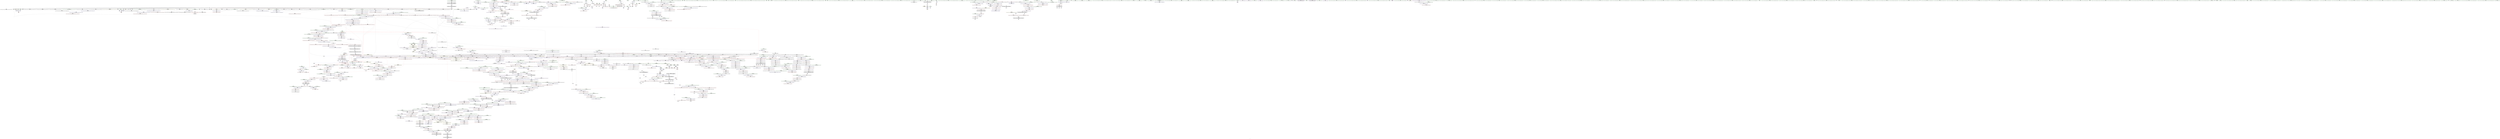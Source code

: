 digraph "SVFG" {
	label="SVFG";

	Node0x55ca1298a320 [shape=record,color=grey,label="{NodeID: 0\nNullPtr|{|<s48>137}}"];
	Node0x55ca1298a320 -> Node0x55ca12e9b160[style=solid];
	Node0x55ca1298a320 -> Node0x55ca12e9b260[style=solid];
	Node0x55ca1298a320 -> Node0x55ca12e9b330[style=solid];
	Node0x55ca1298a320 -> Node0x55ca12e9b400[style=solid];
	Node0x55ca1298a320 -> Node0x55ca12e9b4d0[style=solid];
	Node0x55ca1298a320 -> Node0x55ca12e9b5a0[style=solid];
	Node0x55ca1298a320 -> Node0x55ca12e9b670[style=solid];
	Node0x55ca1298a320 -> Node0x55ca12e9b740[style=solid];
	Node0x55ca1298a320 -> Node0x55ca12e9b810[style=solid];
	Node0x55ca1298a320 -> Node0x55ca12e9b8e0[style=solid];
	Node0x55ca1298a320 -> Node0x55ca12e9b9b0[style=solid];
	Node0x55ca1298a320 -> Node0x55ca12e9ba80[style=solid];
	Node0x55ca1298a320 -> Node0x55ca12e9bb50[style=solid];
	Node0x55ca1298a320 -> Node0x55ca12e9bc20[style=solid];
	Node0x55ca1298a320 -> Node0x55ca12e9bcf0[style=solid];
	Node0x55ca1298a320 -> Node0x55ca12e9bdc0[style=solid];
	Node0x55ca1298a320 -> Node0x55ca12e9be90[style=solid];
	Node0x55ca1298a320 -> Node0x55ca12e9bf60[style=solid];
	Node0x55ca1298a320 -> Node0x55ca12e9c030[style=solid];
	Node0x55ca1298a320 -> Node0x55ca12e9c100[style=solid];
	Node0x55ca1298a320 -> Node0x55ca12e9c1d0[style=solid];
	Node0x55ca1298a320 -> Node0x55ca12e9c2a0[style=solid];
	Node0x55ca1298a320 -> Node0x55ca12e9c370[style=solid];
	Node0x55ca1298a320 -> Node0x55ca12e9c440[style=solid];
	Node0x55ca1298a320 -> Node0x55ca12e9c510[style=solid];
	Node0x55ca1298a320 -> Node0x55ca12e9c5e0[style=solid];
	Node0x55ca1298a320 -> Node0x55ca12e9c6b0[style=solid];
	Node0x55ca1298a320 -> Node0x55ca12e9c780[style=solid];
	Node0x55ca1298a320 -> Node0x55ca12e9c850[style=solid];
	Node0x55ca1298a320 -> Node0x55ca12e9c920[style=solid];
	Node0x55ca1298a320 -> Node0x55ca12e9c9f0[style=solid];
	Node0x55ca1298a320 -> Node0x55ca12e9cac0[style=solid];
	Node0x55ca1298a320 -> Node0x55ca12e9cb90[style=solid];
	Node0x55ca1298a320 -> Node0x55ca12e9cc60[style=solid];
	Node0x55ca1298a320 -> Node0x55ca12e9cd30[style=solid];
	Node0x55ca1298a320 -> Node0x55ca12e9ce00[style=solid];
	Node0x55ca1298a320 -> Node0x55ca12e9ced0[style=solid];
	Node0x55ca1298a320 -> Node0x55ca12e9cfa0[style=solid];
	Node0x55ca1298a320 -> Node0x55ca12e9d070[style=solid];
	Node0x55ca1298a320 -> Node0x55ca12e9d140[style=solid];
	Node0x55ca1298a320 -> Node0x55ca12ea36c0[style=solid];
	Node0x55ca1298a320 -> Node0x55ca12ea6bc0[style=solid];
	Node0x55ca1298a320 -> Node0x55ca12ea6c90[style=solid];
	Node0x55ca1298a320 -> Node0x55ca12ea6d60[style=solid];
	Node0x55ca1298a320 -> Node0x55ca12ec8680[style=solid];
	Node0x55ca1298a320 -> Node0x55ca1276c700[style=solid];
	Node0x55ca1298a320 -> Node0x55ca12eba8f0[style=solid];
	Node0x55ca1298a320 -> Node0x55ca12ebabf0[style=solid];
	Node0x55ca1298a320:s48 -> Node0x55ca12fb7ca0[style=solid,color=red];
	Node0x55ca12e9f600 [shape=record,color=red,label="{NodeID: 775\n1350\<--1349\n\<--call\n_ZN9__gnu_cxxmiIPNSt7__cxx1112basic_stringIcSt11char_traitsIcESaIcEEESt6vectorIS6_SaIS6_EEEENS_17__normal_iteratorIT_T0_E15difference_typeERKSE_SH_\n}"];
	Node0x55ca12e9f600 -> Node0x55ca12e94fb0[style=solid];
	Node0x55ca12e95cb0 [shape=record,color=black,label="{NodeID: 443\n1478\<--1495\n_ZNKSt6vectorINSt7__cxx1112basic_stringIcSt11char_traitsIcESaIcEEESaIS5_EE4sizeEv_ret\<--sub.ptr.div\n_ZNKSt6vectorINSt7__cxx1112basic_stringIcSt11char_traitsIcESaIcEEESaIS5_EE4sizeEv\n|{<s0>118|<s1>120|<s2>121|<s3>123}}"];
	Node0x55ca12e95cb0:s0 -> Node0x55ca12fb1120[style=solid,color=blue];
	Node0x55ca12e95cb0:s1 -> Node0x55ca12fb1260[style=solid,color=blue];
	Node0x55ca12e95cb0:s2 -> Node0x55ca12fb13a0[style=solid,color=blue];
	Node0x55ca12e95cb0:s3 -> Node0x55ca12fb1620[style=solid,color=blue];
	Node0x55ca12fbaa80 [shape=record,color=black,label="{NodeID: 2325\n797 = PHI(663, 1167, 1187, )\n1st arg _ZSt8_DestroyIPNSt7__cxx1112basic_stringIcSt11char_traitsIcESaIcEEES5_EvT_S7_RSaIT0_E }"];
	Node0x55ca12fbaa80 -> Node0x55ca12ec6940[style=solid];
	Node0x55ca12e89ba0 [shape=record,color=green,label="{NodeID: 111\n556\<--557\n__gxx_personality_v0\<--__gxx_personality_v0_field_insensitive\n}"];
	Node0x55ca12ea50f0 [shape=record,color=blue,label="{NodeID: 886\n338\<--340\n_M_current\<--incdec.ptr\n_ZN9__gnu_cxx17__normal_iteratorIPcNSt7__cxx1112basic_stringIcSt11char_traitsIcESaIcEEEEppEv\n|{<s0>18|<s1>24}}"];
	Node0x55ca12ea50f0:s0 -> Node0x55ca12f32640[style=dashed,color=blue];
	Node0x55ca12ea50f0:s1 -> Node0x55ca12f2b630[style=dashed,color=blue];
	Node0x55ca12eabb00 [shape=record,color=purple,label="{NodeID: 554\n1201\<--1200\n_M_impl33\<--\n_ZNSt6vectorINSt7__cxx1112basic_stringIcSt11char_traitsIcESaIcEEESaIS5_EE17_M_realloc_insertIJRKS5_EEEvN9__gnu_cxx17__normal_iteratorIPS5_S7_EEDpOT_\n}"];
	Node0x55ca12e8e1c0 [shape=record,color=green,label="{NodeID: 222\n1377\<--1378\nthis.addr\<--this.addr_field_insensitive\n_ZNSt12_Vector_baseINSt7__cxx1112basic_stringIcSt11char_traitsIcESaIcEEESaIS5_EE11_M_allocateEm\n}"];
	Node0x55ca12e8e1c0 -> Node0x55ca12e9f940[style=solid];
	Node0x55ca12e8e1c0 -> Node0x55ca12ec9a00[style=solid];
	Node0x55ca12eca3c0 [shape=record,color=blue,label="{NodeID: 997\n1480\<--1479\nthis.addr\<--this\n_ZNKSt6vectorINSt7__cxx1112basic_stringIcSt11char_traitsIcESaIcEEESaIS5_EE4sizeEv\n}"];
	Node0x55ca12eca3c0 -> Node0x55ca12ea03d0[style=dashed];
	Node0x55ca12f43760 [shape=record,color=yellow,style=double,label="{NodeID: 1772\n332V_1 = ENCHI(MR_332V_0)\npts\{13620000 \}\nFun[_ZNSt6vectorINSt7__cxx1112basic_stringIcSt11char_traitsIcESaIcEEESaIS5_EE5beginEv]|{<s0>128}}"];
	Node0x55ca12f43760:s0 -> Node0x55ca12ecabe0[style=dashed,color=red];
	Node0x55ca12eb1530 [shape=record,color=red,label="{NodeID: 665\n485\<--367\n\<--i23\n_Z2goi\n}"];
	Node0x55ca12eb1530 -> Node0x55ca12e9e1b0[style=solid];
	Node0x55ca12e9c6b0 [shape=record,color=black,label="{NodeID: 333\n1229\<--3\nlpad.val\<--dummyVal\n_ZNSt6vectorINSt7__cxx1112basic_stringIcSt11char_traitsIcESaIcEEESaIS5_EE17_M_realloc_insertIJRKS5_EEEvN9__gnu_cxx17__normal_iteratorIPS5_S7_EEDpOT_\n}"];
	Node0x55ca12fb1260 [shape=record,color=black,label="{NodeID: 2215\n1316 = PHI(1478, )\n}"];
	Node0x55ca12fb1260 -> Node0x55ca12eb9270[style=solid];
	Node0x55ca1298a3b0 [shape=record,color=green,label="{NodeID: 1\n7\<--1\n__dso_handle\<--dummyObj\nGlob }"];
	Node0x55ca12e9f6d0 [shape=record,color=red,label="{NodeID: 776\n1353\<--1352\n\<--call1\n_ZN9__gnu_cxxmiIPNSt7__cxx1112basic_stringIcSt11char_traitsIcESaIcEEESt6vectorIS6_SaIS6_EEEENS_17__normal_iteratorIT_T0_E15difference_typeERKSE_SH_\n}"];
	Node0x55ca12e9f6d0 -> Node0x55ca12e95080[style=solid];
	Node0x55ca12e95d80 [shape=record,color=black,label="{NodeID: 444\n1499\<--1522\n_ZSt3maxImERKT_S2_S2__ret\<--\n_ZSt3maxImERKT_S2_S2_\n|{<s0>122}}"];
	Node0x55ca12e95d80:s0 -> Node0x55ca12fb14e0[style=solid,color=blue];
	Node0x55ca12fbac10 [shape=record,color=black,label="{NodeID: 2326\n798 = PHI(665, 1169, 1189, )\n2nd arg _ZSt8_DestroyIPNSt7__cxx1112basic_stringIcSt11char_traitsIcESaIcEEES5_EvT_S7_RSaIT0_E }"];
	Node0x55ca12fbac10 -> Node0x55ca12ec6a10[style=solid];
	Node0x55ca12e8e6e0 [shape=record,color=green,label="{NodeID: 112\n563\<--564\nthis.addr\<--this.addr_field_insensitive\n_ZNSt6vectorINSt7__cxx1112basic_stringIcSt11char_traitsIcESaIcEEESaIS5_EE9push_backERKS5_\n}"];
	Node0x55ca12e8e6e0 -> Node0x55ca12eb1a10[style=solid];
	Node0x55ca12e8e6e0 -> Node0x55ca12ea5ec0[style=solid];
	Node0x55ca12ea51c0 [shape=record,color=blue,label="{NodeID: 887\n347\<--346\ntn.addr\<--tn\n_Z2goi\n}"];
	Node0x55ca12ea51c0 -> Node0x55ca12eb0760[style=dashed];
	Node0x55ca12eabbd0 [shape=record,color=purple,label="{NodeID: 555\n1202\<--1200\n_M_start34\<--\n_ZNSt6vectorINSt7__cxx1112basic_stringIcSt11char_traitsIcESaIcEEESaIS5_EE17_M_realloc_insertIJRKS5_EEEvN9__gnu_cxx17__normal_iteratorIPS5_S7_EEDpOT_\n}"];
	Node0x55ca12eabbd0 -> Node0x55ca12eb6190[style=solid];
	Node0x55ca12e8e290 [shape=record,color=green,label="{NodeID: 223\n1379\<--1380\n__n.addr\<--__n.addr_field_insensitive\n_ZNSt12_Vector_baseINSt7__cxx1112basic_stringIcSt11char_traitsIcESaIcEEESaIS5_EE11_M_allocateEm\n}"];
	Node0x55ca12e8e290 -> Node0x55ca12e9fa10[style=solid];
	Node0x55ca12e8e290 -> Node0x55ca12e9fae0[style=solid];
	Node0x55ca12e8e290 -> Node0x55ca12ec9ad0[style=solid];
	Node0x55ca12eca490 [shape=record,color=blue,label="{NodeID: 998\n1504\<--1500\n__a.addr\<--__a\n_ZSt3maxImERKT_S2_S2_\n}"];
	Node0x55ca12eca490 -> Node0x55ca12ea0710[style=dashed];
	Node0x55ca12eca490 -> Node0x55ca12ea07e0[style=dashed];
	Node0x55ca12f43840 [shape=record,color=yellow,style=double,label="{NodeID: 1773\n123V_1 = ENCHI(MR_123V_0)\npts\{3540000 3540001 \}\nFun[_ZNSt6vectorINSt7__cxx1112basic_stringIcSt11char_traitsIcESaIcEEESaIS5_EE5beginEv]|{<s0>128}}"];
	Node0x55ca12f43840:s0 -> Node0x55ca12f2e350[style=dashed,color=red];
	Node0x55ca12eb1600 [shape=record,color=red,label="{NodeID: 666\n490\<--367\n\<--i23\n_Z2goi\n}"];
	Node0x55ca12eb1600 -> Node0x55ca12eb9cf0[style=solid];
	Node0x55ca12e9c780 [shape=record,color=black,label="{NodeID: 334\n1230\<--3\nlpad.val43\<--dummyVal\n_ZNSt6vectorINSt7__cxx1112basic_stringIcSt11char_traitsIcESaIcEEESaIS5_EE17_M_realloc_insertIJRKS5_EEEvN9__gnu_cxx17__normal_iteratorIPS5_S7_EEDpOT_\n}"];
	Node0x55ca12fb13a0 [shape=record,color=black,label="{NodeID: 2216\n1317 = PHI(1478, )\n}"];
	Node0x55ca12fb13a0 -> Node0x55ca12ec95f0[style=solid];
	Node0x55ca12e66110 [shape=record,color=green,label="{NodeID: 2\n9\<--1\n\<--dummyObj\nCan only get source location for instruction, argument, global var or function.}"];
	Node0x55ca12e9f7a0 [shape=record,color=red,label="{NodeID: 777\n1366\<--1363\nthis1\<--this.addr\n_ZNSt6vectorINSt7__cxx1112basic_stringIcSt11char_traitsIcESaIcEEESaIS5_EE5beginEv\n}"];
	Node0x55ca12e9f7a0 -> Node0x55ca12e95220[style=solid];
	Node0x55ca12e95e50 [shape=record,color=black,label="{NodeID: 445\n1530\<--1529\n\<--\n_ZNSt16allocator_traitsISaINSt7__cxx1112basic_stringIcSt11char_traitsIcESaIcEEEEE8max_sizeERKS6_\n|{<s0>136}}"];
	Node0x55ca12e95e50:s0 -> Node0x55ca12fb6df0[style=solid,color=red];
	Node0x55ca12fbada0 [shape=record,color=black,label="{NodeID: 2327\n69 = PHI(60, )\n0th arg _ZSt4acosIiEN9__gnu_cxx11__enable_ifIXsr12__is_integerIT_EE7__valueEdE6__typeES2_ }"];
	Node0x55ca12fbada0 -> Node0x55ca12ea3890[style=solid];
	Node0x55ca12e8e7b0 [shape=record,color=green,label="{NodeID: 113\n565\<--566\n__x.addr\<--__x.addr_field_insensitive\n_ZNSt6vectorINSt7__cxx1112basic_stringIcSt11char_traitsIcESaIcEEESaIS5_EE9push_backERKS5_\n}"];
	Node0x55ca12e8e7b0 -> Node0x55ca12eb1ae0[style=solid];
	Node0x55ca12e8e7b0 -> Node0x55ca12eb1bb0[style=solid];
	Node0x55ca12e8e7b0 -> Node0x55ca12ea5f90[style=solid];
	Node0x55ca12ea5290 [shape=record,color=blue,label="{NodeID: 888\n355\<--385\ni\<--\n_Z2goi\n}"];
	Node0x55ca12ea5290 -> Node0x55ca12f31240[style=dashed];
	Node0x55ca12f3d080 [shape=record,color=yellow,style=double,label="{NodeID: 1663\n159V_1 = ENCHI(MR_159V_0)\npts\{17190000 17210000 \}\nFun[_ZNKSt13move_iteratorIPNSt7__cxx1112basic_stringIcSt11char_traitsIcESaIcEEEE4baseEv]}"];
	Node0x55ca12f3d080 -> Node0x55ca12ea2ba0[style=dashed];
	Node0x55ca12eabca0 [shape=record,color=purple,label="{NodeID: 556\n1211\<--1210\n_M_impl35\<--\n_ZNSt6vectorINSt7__cxx1112basic_stringIcSt11char_traitsIcESaIcEEESaIS5_EE17_M_realloc_insertIJRKS5_EEEvN9__gnu_cxx17__normal_iteratorIPS5_S7_EEDpOT_\n}"];
	Node0x55ca12e8e360 [shape=record,color=green,label="{NodeID: 224\n1391\<--1392\n_ZNSt16allocator_traitsISaINSt7__cxx1112basic_stringIcSt11char_traitsIcESaIcEEEEE8allocateERS6_m\<--_ZNSt16allocator_traitsISaINSt7__cxx1112basic_stringIcSt11char_traitsIcESaIcEEEEE8allocateERS6_m_field_insensitive\n}"];
	Node0x55ca12eca560 [shape=record,color=blue,label="{NodeID: 999\n1506\<--1501\n__b.addr\<--__b\n_ZSt3maxImERKT_S2_S2_\n}"];
	Node0x55ca12eca560 -> Node0x55ca12ea08b0[style=dashed];
	Node0x55ca12eca560 -> Node0x55ca12ea0980[style=dashed];
	Node0x55ca12eb16d0 [shape=record,color=red,label="{NodeID: 667\n496\<--369\n\<--i47\n_Z2goi\n}"];
	Node0x55ca12eb16d0 -> Node0x55ca12ebb7f0[style=solid];
	Node0x55ca12e9c850 [shape=record,color=black,label="{NodeID: 335\n1232\<--3\n\<--dummyVal\n_ZNSt6vectorINSt7__cxx1112basic_stringIcSt11char_traitsIcESaIcEEESaIS5_EE17_M_realloc_insertIJRKS5_EEEvN9__gnu_cxx17__normal_iteratorIPS5_S7_EEDpOT_\n}"];
	Node0x55ca12fb14e0 [shape=record,color=black,label="{NodeID: 2217\n1319 = PHI(1499, )\n}"];
	Node0x55ca12fb14e0 -> Node0x55ca12e9f390[style=solid];
	Node0x55ca12e66450 [shape=record,color=green,label="{NodeID: 3\n11\<--1\n.str\<--dummyObj\nGlob }"];
	Node0x55ca12e9f870 [shape=record,color=red,label="{NodeID: 778\n1372\<--1371\n\<--coerce.dive\n_ZNSt6vectorINSt7__cxx1112basic_stringIcSt11char_traitsIcESaIcEEESaIS5_EE5beginEv\n}"];
	Node0x55ca12e9f870 -> Node0x55ca12e952f0[style=solid];
	Node0x55ca12e95f20 [shape=record,color=black,label="{NodeID: 446\n1524\<--1531\n_ZNSt16allocator_traitsISaINSt7__cxx1112basic_stringIcSt11char_traitsIcESaIcEEEEE8max_sizeERKS6__ret\<--call\n_ZNSt16allocator_traitsISaINSt7__cxx1112basic_stringIcSt11char_traitsIcESaIcEEEEE8max_sizeERKS6_\n|{<s0>135}}"];
	Node0x55ca12e95f20:s0 -> Node0x55ca12fb22a0[style=solid,color=blue];
	Node0x55ca12fbaeb0 [shape=record,color=black,label="{NodeID: 2328\n1553 = PHI(1240, 1361, )\n0th arg _ZN9__gnu_cxx17__normal_iteratorIPNSt7__cxx1112basic_stringIcSt11char_traitsIcESaIcEEESt6vectorIS6_SaIS6_EEEC2ERKS7_ }"];
	Node0x55ca12fbaeb0 -> Node0x55ca12ecaa40[style=solid];
	Node0x55ca12e8e880 [shape=record,color=green,label="{NodeID: 114\n567\<--568\nagg.tmp\<--agg.tmp_field_insensitive\n_ZNSt6vectorINSt7__cxx1112basic_stringIcSt11char_traitsIcESaIcEEESaIS5_EE9push_backERKS5_\n}"];
	Node0x55ca12e8e880 -> Node0x55ca12ea90c0[style=solid];
	Node0x55ca12e8e880 -> Node0x55ca12ea9190[style=solid];
	Node0x55ca12ea5360 [shape=record,color=blue,label="{NodeID: 889\n355\<--405\ni\<--inc\n_Z2goi\n}"];
	Node0x55ca12ea5360 -> Node0x55ca12f31240[style=dashed];
	Node0x55ca12eabd70 [shape=record,color=purple,label="{NodeID: 557\n1212\<--1210\n_M_start36\<--\n_ZNSt6vectorINSt7__cxx1112basic_stringIcSt11char_traitsIcESaIcEEESaIS5_EE17_M_realloc_insertIJRKS5_EEEvN9__gnu_cxx17__normal_iteratorIPS5_S7_EEDpOT_\n}"];
	Node0x55ca12eabd70 -> Node0x55ca12ec8d00[style=solid];
	Node0x55ca12e8e460 [shape=record,color=green,label="{NodeID: 225\n1402\<--1403\n__first.addr\<--__first.addr_field_insensitive\n_ZSt34__uninitialized_move_if_noexcept_aIPNSt7__cxx1112basic_stringIcSt11char_traitsIcESaIcEEES6_SaIS5_EET0_T_S9_S8_RT1_\n}"];
	Node0x55ca12e8e460 -> Node0x55ca12e9fbb0[style=solid];
	Node0x55ca12e8e460 -> Node0x55ca12ec9ba0[style=solid];
	Node0x55ca12eca630 [shape=record,color=blue,label="{NodeID: 1000\n1502\<--1516\nretval\<--\n_ZSt3maxImERKT_S2_S2_\n}"];
	Node0x55ca12eca630 -> Node0x55ca12f34e40[style=dashed];
	Node0x55ca12eb17a0 [shape=record,color=red,label="{NodeID: 668\n500\<--369\n\<--i47\n_Z2goi\n}"];
	Node0x55ca12eb17a0 -> Node0x55ca12e9e280[style=solid];
	Node0x55ca12e9c920 [shape=record,color=black,label="{NodeID: 336\n1233\<--3\n\<--dummyVal\n_ZNSt6vectorINSt7__cxx1112basic_stringIcSt11char_traitsIcESaIcEEESaIS5_EE17_M_realloc_insertIJRKS5_EEEvN9__gnu_cxx17__normal_iteratorIPS5_S7_EEDpOT_\n|{<s0>113}}"];
	Node0x55ca12e9c920:s0 -> Node0x55ca12fb6f70[style=solid,color=red];
	Node0x55ca12fb1620 [shape=record,color=black,label="{NodeID: 2218\n1326 = PHI(1478, )\n}"];
	Node0x55ca12fb1620 -> Node0x55ca12ebb070[style=solid];
	Node0x55ca12e66510 [shape=record,color=green,label="{NodeID: 4\n13\<--1\n.str.2\<--dummyObj\nGlob }"];
	Node0x55ca12e9f940 [shape=record,color=red,label="{NodeID: 779\n1383\<--1377\nthis1\<--this.addr\n_ZNSt12_Vector_baseINSt7__cxx1112basic_stringIcSt11char_traitsIcESaIcEEESaIS5_EE11_M_allocateEm\n}"];
	Node0x55ca12e9f940 -> Node0x55ca12eac660[style=solid];
	Node0x55ca12e95ff0 [shape=record,color=black,label="{NodeID: 447\n1542\<--1541\n\<--_M_impl\n_ZNKSt12_Vector_baseINSt7__cxx1112basic_stringIcSt11char_traitsIcESaIcEEESaIS5_EE19_M_get_Tp_allocatorEv\n}"];
	Node0x55ca12e95ff0 -> Node0x55ca12e960c0[style=solid];
	Node0x55ca12fbb000 [shape=record,color=black,label="{NodeID: 2329\n1554 = PHI(1248, 1369, )\n1st arg _ZN9__gnu_cxx17__normal_iteratorIPNSt7__cxx1112basic_stringIcSt11char_traitsIcESaIcEEESt6vectorIS6_SaIS6_EEEC2ERKS7_ }"];
	Node0x55ca12fbb000 -> Node0x55ca12ecab10[style=solid];
	Node0x55ca12e8e950 [shape=record,color=green,label="{NodeID: 115\n591\<--592\n_ZNSt16allocator_traitsISaINSt7__cxx1112basic_stringIcSt11char_traitsIcESaIcEEEEE9constructIS5_JRKS5_EEEvRS6_PT_DpOT0_\<--_ZNSt16allocator_traitsISaINSt7__cxx1112basic_stringIcSt11char_traitsIcESaIcEEEEE9constructIS5_JRKS5_EEEvRS6_PT_DpOT0__field_insensitive\n}"];
	Node0x55ca12ea5430 [shape=record,color=blue,label="{NodeID: 890\n359\<--410\nexn.slot\<--\n_Z2goi\n}"];
	Node0x55ca12ea5430 -> Node0x55ca12eb0d10[style=dashed];
	Node0x55ca12eabe40 [shape=record,color=purple,label="{NodeID: 558\n1216\<--1215\n_M_impl37\<--\n_ZNSt6vectorINSt7__cxx1112basic_stringIcSt11char_traitsIcESaIcEEESaIS5_EE17_M_realloc_insertIJRKS5_EEEvN9__gnu_cxx17__normal_iteratorIPS5_S7_EEDpOT_\n}"];
	Node0x55ca12e8e530 [shape=record,color=green,label="{NodeID: 226\n1404\<--1405\n__last.addr\<--__last.addr_field_insensitive\n_ZSt34__uninitialized_move_if_noexcept_aIPNSt7__cxx1112basic_stringIcSt11char_traitsIcESaIcEEES6_SaIS5_EET0_T_S9_S8_RT1_\n}"];
	Node0x55ca12e8e530 -> Node0x55ca12e9fc80[style=solid];
	Node0x55ca12e8e530 -> Node0x55ca12ec9c70[style=solid];
	Node0x55ca12eca700 [shape=record,color=blue,label="{NodeID: 1001\n1502\<--1519\nretval\<--\n_ZSt3maxImERKT_S2_S2_\n}"];
	Node0x55ca12eca700 -> Node0x55ca12f34e40[style=dashed];
	Node0x55ca12f43b10 [shape=record,color=yellow,style=double,label="{NodeID: 1776\n95V_1 = ENCHI(MR_95V_0)\npts\{3540000 \}\nFun[_ZNSt6vectorINSt7__cxx1112basic_stringIcSt11char_traitsIcESaIcEEESaIS5_EEixEm]}"];
	Node0x55ca12f43b10 -> Node0x55ca12eb2230[style=dashed];
	Node0x55ca12eb1870 [shape=record,color=red,label="{NodeID: 669\n512\<--369\n\<--i47\n_Z2goi\n}"];
	Node0x55ca12eb1870 -> Node0x55ca12eb8670[style=solid];
	Node0x55ca12e9c9f0 [shape=record,color=black,label="{NodeID: 337\n1758\<--3\n\<--dummyVal\n_ZNSt20__uninitialized_copyILb0EE13__uninit_copyISt13move_iteratorIPNSt7__cxx1112basic_stringIcSt11char_traitsIcESaIcEEEES9_EET0_T_SC_SB_\n}"];
	Node0x55ca12fb1760 [shape=record,color=black,label="{NodeID: 2219\n1330 = PHI(1464, )\n}"];
	Node0x55ca12fb1760 -> Node0x55ca12ebb370[style=solid];
	Node0x55ca12e665d0 [shape=record,color=green,label="{NodeID: 5\n15\<--1\n__PRETTY_FUNCTION__._Z7improveRNSt7__cxx1112basic_stringIcSt11char_traitsIcESaIcEEE\<--dummyObj\nGlob }"];
	Node0x55ca12e9fa10 [shape=record,color=red,label="{NodeID: 780\n1384\<--1379\n\<--__n.addr\n_ZNSt12_Vector_baseINSt7__cxx1112basic_stringIcSt11char_traitsIcESaIcEEESaIS5_EE11_M_allocateEm\n}"];
	Node0x55ca12e9fa10 -> Node0x55ca12ebb970[style=solid];
	Node0x55ca12e960c0 [shape=record,color=black,label="{NodeID: 448\n1535\<--1542\n_ZNKSt12_Vector_baseINSt7__cxx1112basic_stringIcSt11char_traitsIcESaIcEEESaIS5_EE19_M_get_Tp_allocatorEv_ret\<--\n_ZNKSt12_Vector_baseINSt7__cxx1112basic_stringIcSt11char_traitsIcESaIcEEESaIS5_EE19_M_get_Tp_allocatorEv\n|{<s0>134}}"];
	Node0x55ca12e960c0:s0 -> Node0x55ca12fb2160[style=solid,color=blue];
	Node0x55ca12fbb150 [shape=record,color=black,label="{NodeID: 2330\n1811 = PHI(1743, )\n0th arg _ZSt10_ConstructINSt7__cxx1112basic_stringIcSt11char_traitsIcESaIcEEEJS5_EEvPT_DpOT0_ }"];
	Node0x55ca12fbb150 -> Node0x55ca12ecc440[style=solid];
	Node0x55ca12e8ea50 [shape=record,color=green,label="{NodeID: 116\n601\<--602\n_ZNSt6vectorINSt7__cxx1112basic_stringIcSt11char_traitsIcESaIcEEESaIS5_EE3endEv\<--_ZNSt6vectorINSt7__cxx1112basic_stringIcSt11char_traitsIcESaIcEEESaIS5_EE3endEv_field_insensitive\n}"];
	Node0x55ca12ea5500 [shape=record,color=blue,label="{NodeID: 891\n361\<--412\nehselector.slot\<--\n_Z2goi\n}"];
	Node0x55ca12ea5500 -> Node0x55ca12eb0de0[style=dashed];
	Node0x55ca12f3d380 [shape=record,color=yellow,style=double,label="{NodeID: 1666\n147V_1 = ENCHI(MR_147V_0)\npts\{1727 \}\nFun[_ZNSt20__uninitialized_copyILb0EE13__uninit_copyISt13move_iteratorIPNSt7__cxx1112basic_stringIcSt11char_traitsIcESaIcEEEES9_EET0_T_SC_SB_]}"];
	Node0x55ca12f3d380 -> Node0x55ca12ecbf60[style=dashed];
	Node0x55ca12eabf10 [shape=record,color=purple,label="{NodeID: 559\n1217\<--1215\n_M_finish38\<--\n_ZNSt6vectorINSt7__cxx1112basic_stringIcSt11char_traitsIcESaIcEEESaIS5_EE17_M_realloc_insertIJRKS5_EEEvN9__gnu_cxx17__normal_iteratorIPS5_S7_EEDpOT_\n}"];
	Node0x55ca12eabf10 -> Node0x55ca12ec8dd0[style=solid];
	Node0x55ca12e8e600 [shape=record,color=green,label="{NodeID: 227\n1406\<--1407\n__result.addr\<--__result.addr_field_insensitive\n_ZSt34__uninitialized_move_if_noexcept_aIPNSt7__cxx1112basic_stringIcSt11char_traitsIcESaIcEEES6_SaIS5_EET0_T_S9_S8_RT1_\n}"];
	Node0x55ca12e8e600 -> Node0x55ca12e9fd50[style=solid];
	Node0x55ca12e8e600 -> Node0x55ca12ec9d40[style=solid];
	Node0x55ca12eca7d0 [shape=record,color=blue,label="{NodeID: 1002\n1526\<--1525\n__a.addr\<--__a\n_ZNSt16allocator_traitsISaINSt7__cxx1112basic_stringIcSt11char_traitsIcESaIcEEEEE8max_sizeERKS6_\n}"];
	Node0x55ca12eca7d0 -> Node0x55ca12ea0bf0[style=dashed];
	Node0x55ca12f43bf0 [shape=record,color=yellow,style=double,label="{NodeID: 1777\n151V_1 = ENCHI(MR_151V_0)\npts\{17190000 \}\nFun[_ZNKSt13move_iteratorIPNSt7__cxx1112basic_stringIcSt11char_traitsIcESaIcEEEEdeEv]}"];
	Node0x55ca12f43bf0 -> Node0x55ca12ea26c0[style=dashed];
	Node0x55ca12eb1940 [shape=record,color=red,label="{NodeID: 670\n539\<--536\nthis1\<--this.addr\n_ZNSt6vectorINSt7__cxx1112basic_stringIcSt11char_traitsIcESaIcEEESaIS5_EEC2Ev\n}"];
	Node0x55ca12eb1940 -> Node0x55ca12e9e350[style=solid];
	Node0x55ca12e9cac0 [shape=record,color=black,label="{NodeID: 338\n1759\<--3\n\<--dummyVal\n_ZNSt20__uninitialized_copyILb0EE13__uninit_copyISt13move_iteratorIPNSt7__cxx1112basic_stringIcSt11char_traitsIcESaIcEEEES9_EET0_T_SC_SB_\n}"];
	Node0x55ca12e9cac0 -> Node0x55ca12ecbf60[style=solid];
	Node0x55ca12fb18a0 [shape=record,color=black,label="{NodeID: 2220\n1333 = PHI(1464, )\n}"];
	Node0x55ca12fb18a0 -> Node0x55ca12764120[style=solid];
	Node0x55ca12e66a30 [shape=record,color=green,label="{NodeID: 6\n17\<--1\n.str.3\<--dummyObj\nGlob }"];
	Node0x55ca12e9fae0 [shape=record,color=red,label="{NodeID: 781\n1389\<--1379\n\<--__n.addr\n_ZNSt12_Vector_baseINSt7__cxx1112basic_stringIcSt11char_traitsIcESaIcEEESaIS5_EE11_M_allocateEm\n|{<s0>129}}"];
	Node0x55ca12e9fae0:s0 -> Node0x55ca12fb89e0[style=solid,color=red];
	Node0x55ca12e96190 [shape=record,color=black,label="{NodeID: 449\n1544\<--1551\n_ZNK9__gnu_cxx13new_allocatorINSt7__cxx1112basic_stringIcSt11char_traitsIcESaIcEEEE8max_sizeEv_ret\<--\n_ZNK9__gnu_cxx13new_allocatorINSt7__cxx1112basic_stringIcSt11char_traitsIcESaIcEEEE8max_sizeEv\n|{<s0>136|<s1>138}}"];
	Node0x55ca12e96190:s0 -> Node0x55ca12fb23e0[style=solid,color=blue];
	Node0x55ca12e96190:s1 -> Node0x55ca12faf830[style=solid,color=blue];
	Node0x55ca12fbb260 [shape=record,color=black,label="{NodeID: 2331\n1812 = PHI(1744, )\n1st arg _ZSt10_ConstructINSt7__cxx1112basic_stringIcSt11char_traitsIcESaIcEEEJS5_EEvPT_DpOT0_ }"];
	Node0x55ca12fbb260 -> Node0x55ca12ecc510[style=solid];
	Node0x55ca12e8eb50 [shape=record,color=green,label="{NodeID: 117\n609\<--610\n_ZNSt6vectorINSt7__cxx1112basic_stringIcSt11char_traitsIcESaIcEEESaIS5_EE17_M_realloc_insertIJRKS5_EEEvN9__gnu_cxx17__normal_iteratorIPS5_S7_EEDpOT_\<--_ZNSt6vectorINSt7__cxx1112basic_stringIcSt11char_traitsIcESaIcEEESaIS5_EE17_M_realloc_insertIJRKS5_EEEvN9__gnu_cxx17__normal_iteratorIPS5_S7_EEDpOT__field_insensitive\n}"];
	Node0x55ca12ea55d0 [shape=record,color=blue,label="{NodeID: 892\n365\<--385\ni8\<--\n_Z2goi\n}"];
	Node0x55ca12ea55d0 -> Node0x55ca12f2bb30[style=dashed];
	Node0x55ca12f3d460 [shape=record,color=yellow,style=double,label="{NodeID: 1667\n149V_1 = ENCHI(MR_149V_0)\npts\{1729 \}\nFun[_ZNSt20__uninitialized_copyILb0EE13__uninit_copyISt13move_iteratorIPNSt7__cxx1112basic_stringIcSt11char_traitsIcESaIcEEEES9_EET0_T_SC_SB_]}"];
	Node0x55ca12f3d460 -> Node0x55ca12ecc030[style=dashed];
	Node0x55ca12eabfe0 [shape=record,color=purple,label="{NodeID: 560\n1223\<--1222\n_M_impl40\<--\n_ZNSt6vectorINSt7__cxx1112basic_stringIcSt11char_traitsIcESaIcEEESaIS5_EE17_M_realloc_insertIJRKS5_EEEvN9__gnu_cxx17__normal_iteratorIPS5_S7_EEDpOT_\n}"];
	Node0x55ca12e96ce0 [shape=record,color=green,label="{NodeID: 228\n1408\<--1409\n__alloc.addr\<--__alloc.addr_field_insensitive\n_ZSt34__uninitialized_move_if_noexcept_aIPNSt7__cxx1112basic_stringIcSt11char_traitsIcESaIcEEES6_SaIS5_EET0_T_S9_S8_RT1_\n}"];
	Node0x55ca12e96ce0 -> Node0x55ca12e9fe20[style=solid];
	Node0x55ca12e96ce0 -> Node0x55ca12ec9e10[style=solid];
	Node0x55ca12eca8a0 [shape=record,color=blue,label="{NodeID: 1003\n1537\<--1536\nthis.addr\<--this\n_ZNKSt12_Vector_baseINSt7__cxx1112basic_stringIcSt11char_traitsIcESaIcEEESaIS5_EE19_M_get_Tp_allocatorEv\n}"];
	Node0x55ca12eca8a0 -> Node0x55ca12ea0cc0[style=dashed];
	Node0x55ca12eb1a10 [shape=record,color=red,label="{NodeID: 671\n571\<--563\nthis1\<--this.addr\n_ZNSt6vectorINSt7__cxx1112basic_stringIcSt11char_traitsIcESaIcEEESaIS5_EE9push_backERKS5_\n|{|<s5>61|<s6>62}}"];
	Node0x55ca12eb1a10 -> Node0x55ca12e9e420[style=solid];
	Node0x55ca12eb1a10 -> Node0x55ca12e9e4f0[style=solid];
	Node0x55ca12eb1a10 -> Node0x55ca12e9e5c0[style=solid];
	Node0x55ca12eb1a10 -> Node0x55ca12e9e690[style=solid];
	Node0x55ca12eb1a10 -> Node0x55ca12e9e760[style=solid];
	Node0x55ca12eb1a10:s5 -> Node0x55ca12fbb590[style=solid,color=red];
	Node0x55ca12eb1a10:s6 -> Node0x55ca12fb8fb0[style=solid,color=red];
	Node0x55ca12e9cb90 [shape=record,color=black,label="{NodeID: 339\n1761\<--3\n\<--dummyVal\n_ZNSt20__uninitialized_copyILb0EE13__uninit_copyISt13move_iteratorIPNSt7__cxx1112basic_stringIcSt11char_traitsIcESaIcEEEES9_EET0_T_SC_SB_\n}"];
	Node0x55ca12e9cb90 -> Node0x55ca12ecc030[style=solid];
	Node0x55ca12fb19e0 [shape=record,color=black,label="{NodeID: 2221\n1349 = PHI(1438, )\n}"];
	Node0x55ca12fb19e0 -> Node0x55ca12e9f600[style=solid];
	Node0x55ca12e66af0 [shape=record,color=green,label="{NodeID: 7\n19\<--1\n.str.4\<--dummyObj\nGlob }"];
	Node0x55ca12e9fbb0 [shape=record,color=red,label="{NodeID: 782\n1418\<--1402\n\<--__first.addr\n_ZSt34__uninitialized_move_if_noexcept_aIPNSt7__cxx1112basic_stringIcSt11char_traitsIcESaIcEEES6_SaIS5_EET0_T_S9_S8_RT1_\n|{<s0>130}}"];
	Node0x55ca12e9fbb0:s0 -> Node0x55ca12fb92e0[style=solid,color=red];
	Node0x55ca12e96260 [shape=record,color=black,label="{NodeID: 450\n1577\<--1576\n\<--\n_ZNSt16allocator_traitsISaINSt7__cxx1112basic_stringIcSt11char_traitsIcESaIcEEEEE8allocateERS6_m\n|{<s0>137}}"];
	Node0x55ca12e96260:s0 -> Node0x55ca12fb7a80[style=solid,color=red];
	Node0x55ca12fbb370 [shape=record,color=black,label="{NodeID: 2332\n561 = PHI(353, )\n0th arg _ZNSt6vectorINSt7__cxx1112basic_stringIcSt11char_traitsIcESaIcEEESaIS5_EE9push_backERKS5_ }"];
	Node0x55ca12fbb370 -> Node0x55ca12ea5ec0[style=solid];
	Node0x55ca12e8ec50 [shape=record,color=green,label="{NodeID: 118\n618\<--619\nthis.addr\<--this.addr_field_insensitive\n_ZNSt6vectorINSt7__cxx1112basic_stringIcSt11char_traitsIcESaIcEEESaIS5_EEixEm\n}"];
	Node0x55ca12e8ec50 -> Node0x55ca12eb2090[style=solid];
	Node0x55ca12e8ec50 -> Node0x55ca12ea6200[style=solid];
	Node0x55ca12ea56a0 [shape=record,color=blue,label="{NodeID: 893\n359\<--442\nexn.slot\<--\n_Z2goi\n}"];
	Node0x55ca12ea56a0 -> Node0x55ca12eb0d10[style=dashed];
	Node0x55ca12eac0b0 [shape=record,color=purple,label="{NodeID: 561\n1224\<--1222\n_M_end_of_storage41\<--\n_ZNSt6vectorINSt7__cxx1112basic_stringIcSt11char_traitsIcESaIcEEESaIS5_EE17_M_realloc_insertIJRKS5_EEEvN9__gnu_cxx17__normal_iteratorIPS5_S7_EEDpOT_\n}"];
	Node0x55ca12eac0b0 -> Node0x55ca12ec8ea0[style=solid];
	Node0x55ca12e96db0 [shape=record,color=green,label="{NodeID: 229\n1410\<--1411\nagg.tmp\<--agg.tmp_field_insensitive\n_ZSt34__uninitialized_move_if_noexcept_aIPNSt7__cxx1112basic_stringIcSt11char_traitsIcESaIcEEES6_SaIS5_EET0_T_S9_S8_RT1_\n}"];
	Node0x55ca12e96db0 -> Node0x55ca12eac730[style=solid];
	Node0x55ca12e96db0 -> Node0x55ca12eac800[style=solid];
	Node0x55ca12eca970 [shape=record,color=blue,label="{NodeID: 1004\n1546\<--1545\nthis.addr\<--this\n_ZNK9__gnu_cxx13new_allocatorINSt7__cxx1112basic_stringIcSt11char_traitsIcESaIcEEEE8max_sizeEv\n}"];
	Node0x55ca12eca970 -> Node0x55ca12ea0d90[style=dashed];
	Node0x55ca12eb1ae0 [shape=record,color=red,label="{NodeID: 672\n589\<--565\n\<--__x.addr\n_ZNSt6vectorINSt7__cxx1112basic_stringIcSt11char_traitsIcESaIcEEESaIS5_EE9push_backERKS5_\n|{<s0>60}}"];
	Node0x55ca12eb1ae0:s0 -> Node0x55ca12fb6c70[style=solid,color=red];
	Node0x55ca12e9cc60 [shape=record,color=black,label="{NodeID: 340\n1772\<--3\n\<--dummyVal\n_ZNSt20__uninitialized_copyILb0EE13__uninit_copyISt13move_iteratorIPNSt7__cxx1112basic_stringIcSt11char_traitsIcESaIcEEEES9_EET0_T_SC_SB_\n}"];
	Node0x55ca12fb1b20 [shape=record,color=black,label="{NodeID: 2222\n1352 = PHI(1438, )\n}"];
	Node0x55ca12fb1b20 -> Node0x55ca12e9f6d0[style=solid];
	Node0x55ca12e66bb0 [shape=record,color=green,label="{NodeID: 8\n21\<--1\n_ZSt3cin\<--dummyObj\nGlob }"];
	Node0x55ca12e9fc80 [shape=record,color=red,label="{NodeID: 783\n1424\<--1404\n\<--__last.addr\n_ZSt34__uninitialized_move_if_noexcept_aIPNSt7__cxx1112basic_stringIcSt11char_traitsIcESaIcEEES6_SaIS5_EET0_T_S9_S8_RT1_\n|{<s0>131}}"];
	Node0x55ca12e9fc80:s0 -> Node0x55ca12fb92e0[style=solid,color=red];
	Node0x55ca12764120 [shape=record,color=black,label="{NodeID: 1558\n1337 = PHI(1333, 1335, )\n}"];
	Node0x55ca12764120 -> Node0x55ca12e94ee0[style=solid];
	Node0x55ca12e96330 [shape=record,color=black,label="{NodeID: 451\n1567\<--1579\n_ZNSt16allocator_traitsISaINSt7__cxx1112basic_stringIcSt11char_traitsIcESaIcEEEEE8allocateERS6_m_ret\<--call\n_ZNSt16allocator_traitsISaINSt7__cxx1112basic_stringIcSt11char_traitsIcESaIcEEEEE8allocateERS6_m\n|{<s0>129}}"];
	Node0x55ca12e96330:s0 -> Node0x55ca12fb1c60[style=solid,color=blue];
	Node0x55ca12fbb480 [shape=record,color=black,label="{NodeID: 2333\n562 = PHI(357, )\n1st arg _ZNSt6vectorINSt7__cxx1112basic_stringIcSt11char_traitsIcESaIcEEESaIS5_EE9push_backERKS5_ }"];
	Node0x55ca12fbb480 -> Node0x55ca12ea5f90[style=solid];
	Node0x55ca12e8ed20 [shape=record,color=green,label="{NodeID: 119\n620\<--621\n__n.addr\<--__n.addr_field_insensitive\n_ZNSt6vectorINSt7__cxx1112basic_stringIcSt11char_traitsIcESaIcEEESaIS5_EEixEm\n}"];
	Node0x55ca12e8ed20 -> Node0x55ca12eb2160[style=solid];
	Node0x55ca12e8ed20 -> Node0x55ca12ea62d0[style=solid];
	Node0x55ca12ea5770 [shape=record,color=blue,label="{NodeID: 894\n361\<--444\nehselector.slot\<--\n_Z2goi\n}"];
	Node0x55ca12ea5770 -> Node0x55ca12eb0de0[style=dashed];
	Node0x55ca12eac180 [shape=record,color=purple,label="{NodeID: 562\n1252\<--1240\ncoerce.dive\<--retval\n_ZNSt6vectorINSt7__cxx1112basic_stringIcSt11char_traitsIcESaIcEEESaIS5_EE3endEv\n}"];
	Node0x55ca12eac180 -> Node0x55ca12eb6330[style=solid];
	Node0x55ca12e96e80 [shape=record,color=green,label="{NodeID: 230\n1412\<--1413\nagg.tmp1\<--agg.tmp1_field_insensitive\n_ZSt34__uninitialized_move_if_noexcept_aIPNSt7__cxx1112basic_stringIcSt11char_traitsIcESaIcEEES6_SaIS5_EET0_T_S9_S8_RT1_\n}"];
	Node0x55ca12e96e80 -> Node0x55ca12eac8d0[style=solid];
	Node0x55ca12e96e80 -> Node0x55ca12eac9a0[style=solid];
	Node0x55ca12ecaa40 [shape=record,color=blue,label="{NodeID: 1005\n1555\<--1553\nthis.addr\<--this\n_ZN9__gnu_cxx17__normal_iteratorIPNSt7__cxx1112basic_stringIcSt11char_traitsIcESaIcEEESt6vectorIS6_SaIS6_EEEC2ERKS7_\n}"];
	Node0x55ca12ecaa40 -> Node0x55ca12ea0e60[style=dashed];
	Node0x55ca12eb1bb0 [shape=record,color=red,label="{NodeID: 673\n605\<--565\n\<--__x.addr\n_ZNSt6vectorINSt7__cxx1112basic_stringIcSt11char_traitsIcESaIcEEESaIS5_EE9push_backERKS5_\n|{<s0>62}}"];
	Node0x55ca12eb1bb0:s0 -> Node0x55ca12fb91d0[style=solid,color=red];
	Node0x55ca12e9cd30 [shape=record,color=black,label="{NodeID: 341\n1773\<--3\n\<--dummyVal\n_ZNSt20__uninitialized_copyILb0EE13__uninit_copyISt13move_iteratorIPNSt7__cxx1112basic_stringIcSt11char_traitsIcESaIcEEEES9_EET0_T_SC_SB_\n}"];
	Node0x55ca12e9cd30 -> Node0x55ca12ecc100[style=solid];
	Node0x55ca12fb1c60 [shape=record,color=black,label="{NodeID: 2223\n1390 = PHI(1567, )\n}"];
	Node0x55ca12fb1c60 -> Node0x55ca1276c700[style=solid];
	Node0x55ca12e66c70 [shape=record,color=green,label="{NodeID: 9\n22\<--1\n__PRETTY_FUNCTION__._Z2goi\<--dummyObj\nGlob }"];
	Node0x55ca12e9fd50 [shape=record,color=red,label="{NodeID: 784\n1428\<--1406\n\<--__result.addr\n_ZSt34__uninitialized_move_if_noexcept_aIPNSt7__cxx1112basic_stringIcSt11char_traitsIcESaIcEEES6_SaIS5_EET0_T_S9_S8_RT1_\n|{<s0>132}}"];
	Node0x55ca12e9fd50:s0 -> Node0x55ca12fb32a0[style=solid,color=red];
	Node0x55ca1276c700 [shape=record,color=black,label="{NodeID: 1559\n1395 = PHI(1390, 3, )\n}"];
	Node0x55ca1276c700 -> Node0x55ca12e95490[style=solid];
	Node0x55ca12e96400 [shape=record,color=black,label="{NodeID: 452\n1611\<--1607\n\<--call2\n_ZN9__gnu_cxx13new_allocatorINSt7__cxx1112basic_stringIcSt11char_traitsIcESaIcEEEE8allocateEmPKv\n}"];
	Node0x55ca12e96400 -> Node0x55ca12e964d0[style=solid];
	Node0x55ca12fbb590 [shape=record,color=black,label="{NodeID: 2334\n1239 = PHI(571, )\n0th arg _ZNSt6vectorINSt7__cxx1112basic_stringIcSt11char_traitsIcESaIcEEESaIS5_EE3endEv }"];
	Node0x55ca12fbb590 -> Node0x55ca12ec8f70[style=solid];
	Node0x55ca12e8edf0 [shape=record,color=green,label="{NodeID: 120\n648\<--649\nthis.addr\<--this.addr_field_insensitive\n_ZNSt6vectorINSt7__cxx1112basic_stringIcSt11char_traitsIcESaIcEEESaIS5_EED2Ev\n}"];
	Node0x55ca12e8edf0 -> Node0x55ca12eb2300[style=solid];
	Node0x55ca12e8edf0 -> Node0x55ca12ea63a0[style=solid];
	Node0x55ca12ea5840 [shape=record,color=blue,label="{NodeID: 895\n359\<--448\nexn.slot\<--\n_Z2goi\n}"];
	Node0x55ca12ea5840 -> Node0x55ca12eb0d10[style=dashed];
	Node0x55ca12eac250 [shape=record,color=purple,label="{NodeID: 563\n1247\<--1246\n_M_impl\<--\n_ZNSt6vectorINSt7__cxx1112basic_stringIcSt11char_traitsIcESaIcEEESaIS5_EE3endEv\n}"];
	Node0x55ca12e96f50 [shape=record,color=green,label="{NodeID: 231\n1420\<--1421\n_ZSt32__make_move_if_noexcept_iteratorINSt7__cxx1112basic_stringIcSt11char_traitsIcESaIcEEESt13move_iteratorIPS5_EET0_PT_\<--_ZSt32__make_move_if_noexcept_iteratorINSt7__cxx1112basic_stringIcSt11char_traitsIcESaIcEEESt13move_iteratorIPS5_EET0_PT__field_insensitive\n}"];
	Node0x55ca12ecab10 [shape=record,color=blue,label="{NodeID: 1006\n1557\<--1554\n__i.addr\<--__i\n_ZN9__gnu_cxx17__normal_iteratorIPNSt7__cxx1112basic_stringIcSt11char_traitsIcESaIcEEESt6vectorIS6_SaIS6_EEEC2ERKS7_\n}"];
	Node0x55ca12ecab10 -> Node0x55ca12ea0f30[style=dashed];
	Node0x55ca12f43fd0 [shape=record,color=yellow,style=double,label="{NodeID: 1781\n328V_1 = ENCHI(MR_328V_0)\npts\{10500000 10600000 \}\nFun[_ZN9__gnu_cxxmiIPNSt7__cxx1112basic_stringIcSt11char_traitsIcESaIcEEESt6vectorIS6_SaIS6_EEEENS_17__normal_iteratorIT_T0_E15difference_typeERKSE_SH_]}"];
	Node0x55ca12f43fd0 -> Node0x55ca12e9f600[style=dashed];
	Node0x55ca12f43fd0 -> Node0x55ca12e9f6d0[style=dashed];
	Node0x55ca12eb1c80 [shape=record,color=red,label="{NodeID: 674\n575\<--574\n\<--_M_finish\n_ZNSt6vectorINSt7__cxx1112basic_stringIcSt11char_traitsIcESaIcEEESaIS5_EE9push_backERKS5_\n}"];
	Node0x55ca12eb1c80 -> Node0x55ca12ebbaf0[style=solid];
	Node0x55ca12e9ce00 [shape=record,color=black,label="{NodeID: 342\n1775\<--3\n\<--dummyVal\n_ZNSt20__uninitialized_copyILb0EE13__uninit_copyISt13move_iteratorIPNSt7__cxx1112basic_stringIcSt11char_traitsIcESaIcEEEES9_EET0_T_SC_SB_\n}"];
	Node0x55ca12e9ce00 -> Node0x55ca12ecc1d0[style=solid];
	Node0x55ca12fb1da0 [shape=record,color=black,label="{NodeID: 2224\n1419 = PHI(1657, )\n}"];
	Node0x55ca12fb1da0 -> Node0x55ca12ec9ee0[style=solid];
	Node0x55ca12e671c0 [shape=record,color=green,label="{NodeID: 10\n24\<--1\n_ZSt4cout\<--dummyObj\nGlob }"];
	Node0x55ca12e9fe20 [shape=record,color=red,label="{NodeID: 785\n1429\<--1408\n\<--__alloc.addr\n_ZSt34__uninitialized_move_if_noexcept_aIPNSt7__cxx1112basic_stringIcSt11char_traitsIcESaIcEEES6_SaIS5_EET0_T_S9_S8_RT1_\n|{<s0>132}}"];
	Node0x55ca12e9fe20:s0 -> Node0x55ca12fb33e0[style=solid,color=red];
	Node0x55ca12eb8670 [shape=record,color=grey,label="{NodeID: 1560\n513 = Binary(512, 406, )\n}"];
	Node0x55ca12eb8670 -> Node0x55ca12ea5d20[style=solid];
	Node0x55ca12e964d0 [shape=record,color=black,label="{NodeID: 453\n1583\<--1611\n_ZN9__gnu_cxx13new_allocatorINSt7__cxx1112basic_stringIcSt11char_traitsIcESaIcEEEE8allocateEmPKv_ret\<--\n_ZN9__gnu_cxx13new_allocatorINSt7__cxx1112basic_stringIcSt11char_traitsIcESaIcEEEE8allocateEmPKv\n|{<s0>137}}"];
	Node0x55ca12e964d0:s0 -> Node0x55ca12fb2520[style=solid,color=blue];
	Node0x55ca12fbb6a0 [shape=record,color=black,label="{NodeID: 2335\n961 = PHI(941, )\n0th arg _ZNSt16allocator_traitsISaINSt7__cxx1112basic_stringIcSt11char_traitsIcESaIcEEEEE10deallocateERS6_PS5_m }"];
	Node0x55ca12fbb6a0 -> Node0x55ca12ec7710[style=solid];
	Node0x55ca12e8eec0 [shape=record,color=green,label="{NodeID: 121\n650\<--651\nexn.slot\<--exn.slot_field_insensitive\n_ZNSt6vectorINSt7__cxx1112basic_stringIcSt11char_traitsIcESaIcEEESaIS5_EED2Ev\n}"];
	Node0x55ca12e8eec0 -> Node0x55ca12eb23d0[style=solid];
	Node0x55ca12e8eec0 -> Node0x55ca12ea6470[style=solid];
	Node0x55ca12ea5910 [shape=record,color=blue,label="{NodeID: 896\n361\<--450\nehselector.slot\<--\n_Z2goi\n}"];
	Node0x55ca12ea5910 -> Node0x55ca12eb0de0[style=dashed];
	Node0x55ca12eac320 [shape=record,color=purple,label="{NodeID: 564\n1248\<--1246\n_M_finish\<--\n_ZNSt6vectorINSt7__cxx1112basic_stringIcSt11char_traitsIcESaIcEEESaIS5_EE3endEv\n|{<s0>114}}"];
	Node0x55ca12eac320:s0 -> Node0x55ca12fbb000[style=solid,color=red];
	Node0x55ca12e97050 [shape=record,color=green,label="{NodeID: 232\n1435\<--1436\n_ZSt22__uninitialized_copy_aISt13move_iteratorIPNSt7__cxx1112basic_stringIcSt11char_traitsIcESaIcEEEES7_S6_ET0_T_SA_S9_RSaIT1_E\<--_ZSt22__uninitialized_copy_aISt13move_iteratorIPNSt7__cxx1112basic_stringIcSt11char_traitsIcESaIcEEEES7_S6_ET0_T_SA_S9_RSaIT1_E_field_insensitive\n}"];
	Node0x55ca12ecabe0 [shape=record,color=blue,label="{NodeID: 1007\n1562\<--1564\n_M_current\<--\n_ZN9__gnu_cxx17__normal_iteratorIPNSt7__cxx1112basic_stringIcSt11char_traitsIcESaIcEEESt6vectorIS6_SaIS6_EEEC2ERKS7_\n|{<s0>114|<s1>128}}"];
	Node0x55ca12ecabe0:s0 -> Node0x55ca12f5e710[style=dashed,color=blue];
	Node0x55ca12ecabe0:s1 -> Node0x55ca12f5e870[style=dashed,color=blue];
	Node0x55ca12eb1d50 [shape=record,color=red,label="{NodeID: 675\n579\<--578\n\<--_M_end_of_storage\n_ZNSt6vectorINSt7__cxx1112basic_stringIcSt11char_traitsIcESaIcEEESaIS5_EE9push_backERKS5_\n}"];
	Node0x55ca12eb1d50 -> Node0x55ca12ebbaf0[style=solid];
	Node0x55ca12e9ced0 [shape=record,color=black,label="{NodeID: 343\n1785\<--3\nlpad.val\<--dummyVal\n_ZNSt20__uninitialized_copyILb0EE13__uninit_copyISt13move_iteratorIPNSt7__cxx1112basic_stringIcSt11char_traitsIcESaIcEEEES9_EET0_T_SC_SB_\n}"];
	Node0x55ca12fb1ee0 [shape=record,color=black,label="{NodeID: 2225\n1425 = PHI(1657, )\n}"];
	Node0x55ca12fb1ee0 -> Node0x55ca12ec9fb0[style=solid];
	Node0x55ca12e672c0 [shape=record,color=green,label="{NodeID: 11\n25\<--1\n.str.5\<--dummyObj\nGlob }"];
	Node0x55ca12e9fef0 [shape=record,color=red,label="{NodeID: 786\n1431\<--1430\n\<--coerce.dive4\n_ZSt34__uninitialized_move_if_noexcept_aIPNSt7__cxx1112basic_stringIcSt11char_traitsIcESaIcEEES6_SaIS5_EET0_T_S9_S8_RT1_\n|{<s0>132}}"];
	Node0x55ca12e9fef0:s0 -> Node0x55ca12fb3020[style=solid,color=red];
	Node0x55ca12eb87f0 [shape=record,color=grey,label="{NodeID: 1561\n1494 = Binary(1492, 1493, )\n}"];
	Node0x55ca12eb87f0 -> Node0x55ca12eb8970[style=solid];
	Node0x55ca12e965a0 [shape=record,color=black,label="{NodeID: 454\n1640\<--1621\n\<--__first\n_ZSt22__uninitialized_copy_aISt13move_iteratorIPNSt7__cxx1112basic_stringIcSt11char_traitsIcESaIcEEEES7_S6_ET0_T_SA_S9_RSaIT1_E\n}"];
	Node0x55ca12e965a0 -> Node0x55ca12ead430[style=solid];
	Node0x55ca12fbb7b0 [shape=record,color=black,label="{NodeID: 2336\n962 = PHI(942, )\n1st arg _ZNSt16allocator_traitsISaINSt7__cxx1112basic_stringIcSt11char_traitsIcESaIcEEEEE10deallocateERS6_PS5_m }"];
	Node0x55ca12fbb7b0 -> Node0x55ca12ec77e0[style=solid];
	Node0x55ca12e8ef90 [shape=record,color=green,label="{NodeID: 122\n652\<--653\nehselector.slot\<--ehselector.slot_field_insensitive\n_ZNSt6vectorINSt7__cxx1112basic_stringIcSt11char_traitsIcESaIcEEESaIS5_EED2Ev\n}"];
	Node0x55ca12e8ef90 -> Node0x55ca12ea6540[style=solid];
	Node0x55ca12ea59e0 [shape=record,color=blue,label="{NodeID: 897\n365\<--456\ni8\<--inc21\n_Z2goi\n}"];
	Node0x55ca12ea59e0 -> Node0x55ca12f2bb30[style=dashed];
	Node0x55ca12eac3f0 [shape=record,color=purple,label="{NodeID: 565\n1371\<--1361\ncoerce.dive\<--retval\n_ZNSt6vectorINSt7__cxx1112basic_stringIcSt11char_traitsIcESaIcEEESaIS5_EE5beginEv\n}"];
	Node0x55ca12eac3f0 -> Node0x55ca12e9f870[style=solid];
	Node0x55ca12e97150 [shape=record,color=green,label="{NodeID: 233\n1440\<--1441\nthis.addr\<--this.addr_field_insensitive\n_ZNK9__gnu_cxx17__normal_iteratorIPNSt7__cxx1112basic_stringIcSt11char_traitsIcESaIcEEESt6vectorIS6_SaIS6_EEE4baseEv\n}"];
	Node0x55ca12e97150 -> Node0x55ca12ea0090[style=solid];
	Node0x55ca12e97150 -> Node0x55ca12eca080[style=solid];
	Node0x55ca12ecacb0 [shape=record,color=blue,label="{NodeID: 1008\n1570\<--1568\n__a.addr\<--__a\n_ZNSt16allocator_traitsISaINSt7__cxx1112basic_stringIcSt11char_traitsIcESaIcEEEEE8allocateERS6_m\n}"];
	Node0x55ca12ecacb0 -> Node0x55ca12ea10d0[style=dashed];
	Node0x55ca12f441f0 [shape=record,color=yellow,style=double,label="{NodeID: 1783\n184V_1 = ENCHI(MR_184V_0)\npts\{651 \}\nFun[_ZNSt6vectorINSt7__cxx1112basic_stringIcSt11char_traitsIcESaIcEEESaIS5_EED2Ev]}"];
	Node0x55ca12f441f0 -> Node0x55ca12ea6470[style=dashed];
	Node0x55ca12eb1e20 [shape=record,color=red,label="{NodeID: 676\n588\<--587\n\<--_M_finish5\n_ZNSt6vectorINSt7__cxx1112basic_stringIcSt11char_traitsIcESaIcEEESaIS5_EE9push_backERKS5_\n|{<s0>60}}"];
	Node0x55ca12eb1e20:s0 -> Node0x55ca12fb6af0[style=solid,color=red];
	Node0x55ca12e9cfa0 [shape=record,color=black,label="{NodeID: 344\n1786\<--3\nlpad.val12\<--dummyVal\n_ZNSt20__uninitialized_copyILb0EE13__uninit_copyISt13move_iteratorIPNSt7__cxx1112basic_stringIcSt11char_traitsIcESaIcEEEES9_EET0_T_SC_SB_\n}"];
	Node0x55ca12fb2020 [shape=record,color=black,label="{NodeID: 2226\n1434 = PHI(1616, )\n}"];
	Node0x55ca12fb2020 -> Node0x55ca12e95560[style=solid];
	Node0x55ca12e673c0 [shape=record,color=green,label="{NodeID: 12\n27\<--1\n.str.6\<--dummyObj\nGlob }"];
	Node0x55ca12e9ffc0 [shape=record,color=red,label="{NodeID: 787\n1433\<--1432\n\<--coerce.dive5\n_ZSt34__uninitialized_move_if_noexcept_aIPNSt7__cxx1112basic_stringIcSt11char_traitsIcESaIcEEES6_SaIS5_EET0_T_S9_S8_RT1_\n|{<s0>132}}"];
	Node0x55ca12e9ffc0:s0 -> Node0x55ca12fb3160[style=solid,color=red];
	Node0x55ca12eb8970 [shape=record,color=grey,label="{NodeID: 1562\n1495 = Binary(1494, 846, )\n}"];
	Node0x55ca12eb8970 -> Node0x55ca12e95cb0[style=solid];
	Node0x55ca12e96670 [shape=record,color=black,label="{NodeID: 455\n1646\<--1623\n\<--__last\n_ZSt22__uninitialized_copy_aISt13move_iteratorIPNSt7__cxx1112basic_stringIcSt11char_traitsIcESaIcEEEES7_S6_ET0_T_SA_S9_RSaIT1_E\n}"];
	Node0x55ca12e96670 -> Node0x55ca12ead5d0[style=solid];
	Node0x55ca12fbb8c0 [shape=record,color=black,label="{NodeID: 2337\n963 = PHI(943, )\n2nd arg _ZNSt16allocator_traitsISaINSt7__cxx1112basic_stringIcSt11char_traitsIcESaIcEEEEE10deallocateERS6_PS5_m }"];
	Node0x55ca12fbb8c0 -> Node0x55ca12ec78b0[style=solid];
	Node0x55ca12e8f060 [shape=record,color=green,label="{NodeID: 123\n666\<--667\n_ZNSt12_Vector_baseINSt7__cxx1112basic_stringIcSt11char_traitsIcESaIcEEESaIS5_EE19_M_get_Tp_allocatorEv\<--_ZNSt12_Vector_baseINSt7__cxx1112basic_stringIcSt11char_traitsIcESaIcEEESaIS5_EE19_M_get_Tp_allocatorEv_field_insensitive\n}"];
	Node0x55ca12ea5ab0 [shape=record,color=blue,label="{NodeID: 898\n367\<--385\ni23\<--\n_Z2goi\n}"];
	Node0x55ca12ea5ab0 -> Node0x55ca12f37140[style=dashed];
	Node0x55ca12eac4c0 [shape=record,color=purple,label="{NodeID: 566\n1368\<--1367\n_M_impl\<--\n_ZNSt6vectorINSt7__cxx1112basic_stringIcSt11char_traitsIcESaIcEEESaIS5_EE5beginEv\n}"];
	Node0x55ca12e97220 [shape=record,color=green,label="{NodeID: 234\n1449\<--1450\n__a.addr\<--__a.addr_field_insensitive\n_ZNSt16allocator_traitsISaINSt7__cxx1112basic_stringIcSt11char_traitsIcESaIcEEEEE7destroyIS5_EEvRS6_PT_\n}"];
	Node0x55ca12e97220 -> Node0x55ca12ea0160[style=solid];
	Node0x55ca12e97220 -> Node0x55ca12eca150[style=solid];
	Node0x55ca12ecad80 [shape=record,color=blue,label="{NodeID: 1009\n1572\<--1569\n__n.addr\<--__n\n_ZNSt16allocator_traitsISaINSt7__cxx1112basic_stringIcSt11char_traitsIcESaIcEEEEE8allocateERS6_m\n}"];
	Node0x55ca12ecad80 -> Node0x55ca12ea11a0[style=dashed];
	Node0x55ca12f442d0 [shape=record,color=yellow,style=double,label="{NodeID: 1784\n186V_1 = ENCHI(MR_186V_0)\npts\{653 \}\nFun[_ZNSt6vectorINSt7__cxx1112basic_stringIcSt11char_traitsIcESaIcEEESaIS5_EED2Ev]}"];
	Node0x55ca12f442d0 -> Node0x55ca12ea6540[style=dashed];
	Node0x55ca12eb1ef0 [shape=record,color=red,label="{NodeID: 677\n596\<--595\n\<--_M_finish7\n_ZNSt6vectorINSt7__cxx1112basic_stringIcSt11char_traitsIcESaIcEEESaIS5_EE9push_backERKS5_\n}"];
	Node0x55ca12eb1ef0 -> Node0x55ca12ea99b0[style=solid];
	Node0x55ca12e9d070 [shape=record,color=black,label="{NodeID: 345\n1788\<--3\n\<--dummyVal\n_ZNSt20__uninitialized_copyILb0EE13__uninit_copyISt13move_iteratorIPNSt7__cxx1112basic_stringIcSt11char_traitsIcESaIcEEEES9_EET0_T_SC_SB_\n}"];
	Node0x55ca12fb2160 [shape=record,color=black,label="{NodeID: 2227\n1471 = PHI(1535, )\n|{<s0>135}}"];
	Node0x55ca12fb2160:s0 -> Node0x55ca12fb3520[style=solid,color=red];
	Node0x55ca12e674c0 [shape=record,color=green,label="{NodeID: 13\n30\<--1\n\<--dummyObj\nCan only get source location for instruction, argument, global var or function.}"];
	Node0x55ca12ea0090 [shape=record,color=red,label="{NodeID: 788\n1443\<--1440\nthis1\<--this.addr\n_ZNK9__gnu_cxx17__normal_iteratorIPNSt7__cxx1112basic_stringIcSt11char_traitsIcESaIcEEESt6vectorIS6_SaIS6_EEE4baseEv\n}"];
	Node0x55ca12ea0090 -> Node0x55ca12eaca70[style=solid];
	Node0x55ca12eb8af0 [shape=record,color=grey,label="{NodeID: 1563\n1606 = Binary(1605, 846, )\n}"];
	Node0x55ca12e96740 [shape=record,color=black,label="{NodeID: 456\n1639\<--1629\n\<--agg.tmp\n_ZSt22__uninitialized_copy_aISt13move_iteratorIPNSt7__cxx1112basic_stringIcSt11char_traitsIcESaIcEEEES7_S6_ET0_T_SA_S9_RSaIT1_E\n}"];
	Node0x55ca12e96740 -> Node0x55ca12ead360[style=solid];
	Node0x55ca12fbb9d0 [shape=record,color=black,label="{NodeID: 2338\n1479 = PHI(1300, 1300, 1300, 1300, )\n0th arg _ZNKSt6vectorINSt7__cxx1112basic_stringIcSt11char_traitsIcESaIcEEESaIS5_EE4sizeEv }"];
	Node0x55ca12fbb9d0 -> Node0x55ca12eca3c0[style=solid];
	Node0x55ca12e8f160 [shape=record,color=green,label="{NodeID: 124\n669\<--670\n_ZSt8_DestroyIPNSt7__cxx1112basic_stringIcSt11char_traitsIcESaIcEEES5_EvT_S7_RSaIT0_E\<--_ZSt8_DestroyIPNSt7__cxx1112basic_stringIcSt11char_traitsIcESaIcEEES5_EvT_S7_RSaIT0_E_field_insensitive\n}"];
	Node0x55ca12ea5b80 [shape=record,color=blue,label="{NodeID: 899\n367\<--491\ni23\<--inc45\n_Z2goi\n}"];
	Node0x55ca12ea5b80 -> Node0x55ca12f37140[style=dashed];
	Node0x55ca12eac590 [shape=record,color=purple,label="{NodeID: 567\n1369\<--1367\n_M_start\<--\n_ZNSt6vectorINSt7__cxx1112basic_stringIcSt11char_traitsIcESaIcEEESaIS5_EE5beginEv\n|{<s0>128}}"];
	Node0x55ca12eac590:s0 -> Node0x55ca12fbb000[style=solid,color=red];
	Node0x55ca12e972f0 [shape=record,color=green,label="{NodeID: 235\n1451\<--1452\n__p.addr\<--__p.addr_field_insensitive\n_ZNSt16allocator_traitsISaINSt7__cxx1112basic_stringIcSt11char_traitsIcESaIcEEEEE7destroyIS5_EEvRS6_PT_\n}"];
	Node0x55ca12e972f0 -> Node0x55ca12ea0230[style=solid];
	Node0x55ca12e972f0 -> Node0x55ca12eca220[style=solid];
	Node0x55ca12ecae50 [shape=record,color=blue,label="{NodeID: 1010\n1587\<--1584\nthis.addr\<--this\n_ZN9__gnu_cxx13new_allocatorINSt7__cxx1112basic_stringIcSt11char_traitsIcESaIcEEEE8allocateEmPKv\n}"];
	Node0x55ca12ecae50 -> Node0x55ca12ea1270[style=dashed];
	Node0x55ca12f443b0 [shape=record,color=yellow,style=double,label="{NodeID: 1785\n95V_1 = ENCHI(MR_95V_0)\npts\{3540000 \}\nFun[_ZNSt6vectorINSt7__cxx1112basic_stringIcSt11char_traitsIcESaIcEEESaIS5_EED2Ev]|{|<s1>65|<s2>66}}"];
	Node0x55ca12f443b0 -> Node0x55ca12eb24a0[style=dashed];
	Node0x55ca12f443b0:s1 -> Node0x55ca12f4a770[style=dashed,color=red];
	Node0x55ca12f443b0:s2 -> Node0x55ca12f4a770[style=dashed,color=red];
	Node0x55ca12eb1fc0 [shape=record,color=red,label="{NodeID: 678\n607\<--606\n\<--coerce.dive8\n_ZNSt6vectorINSt7__cxx1112basic_stringIcSt11char_traitsIcESaIcEEESaIS5_EE9push_backERKS5_\n|{<s0>62}}"];
	Node0x55ca12eb1fc0:s0 -> Node0x55ca12fb90c0[style=solid,color=red];
	Node0x55ca12e9d140 [shape=record,color=black,label="{NodeID: 346\n1789\<--3\n\<--dummyVal\n_ZNSt20__uninitialized_copyILb0EE13__uninit_copyISt13move_iteratorIPNSt7__cxx1112basic_stringIcSt11char_traitsIcESaIcEEEES9_EET0_T_SC_SB_\n|{<s0>158}}"];
	Node0x55ca12e9d140:s0 -> Node0x55ca12fb6f70[style=solid,color=red];
	Node0x55ca12fb22a0 [shape=record,color=black,label="{NodeID: 2228\n1474 = PHI(1524, )\n}"];
	Node0x55ca12fb22a0 -> Node0x55ca12e958a0[style=solid];
	Node0x55ca12e675c0 [shape=record,color=green,label="{NodeID: 14\n60\<--1\n\<--dummyObj\nCan only get source location for instruction, argument, global var or function.|{<s0>3}}"];
	Node0x55ca12e675c0:s0 -> Node0x55ca12fbada0[style=solid,color=red];
	Node0x55ca12ea0160 [shape=record,color=red,label="{NodeID: 789\n1455\<--1449\n\<--__a.addr\n_ZNSt16allocator_traitsISaINSt7__cxx1112basic_stringIcSt11char_traitsIcESaIcEEEEE7destroyIS5_EEvRS6_PT_\n}"];
	Node0x55ca12ea0160 -> Node0x55ca12e95700[style=solid];
	Node0x55ca12eb8c70 [shape=record,color=grey,label="{NodeID: 1564\n711 = Binary(710, 406, )\n}"];
	Node0x55ca12eb8c70 -> Node0x55ca12ea67b0[style=solid];
	Node0x55ca12e96810 [shape=record,color=black,label="{NodeID: 457\n1645\<--1631\n\<--agg.tmp2\n_ZSt22__uninitialized_copy_aISt13move_iteratorIPNSt7__cxx1112basic_stringIcSt11char_traitsIcESaIcEEEES7_S6_ET0_T_SA_S9_RSaIT1_E\n}"];
	Node0x55ca12e96810 -> Node0x55ca12ead500[style=solid];
	Node0x55ca12fbbd50 [shape=record,color=black,label="{NodeID: 2339\n815 = PHI(664, 1116, 1132, 1168, 1188, )\n0th arg _ZNSt12_Vector_baseINSt7__cxx1112basic_stringIcSt11char_traitsIcESaIcEEESaIS5_EE19_M_get_Tp_allocatorEv }"];
	Node0x55ca12fbbd50 -> Node0x55ca12ec6ae0[style=solid];
	Node0x55ca12e8f260 [shape=record,color=green,label="{NodeID: 125\n673\<--674\n_ZNSt12_Vector_baseINSt7__cxx1112basic_stringIcSt11char_traitsIcESaIcEEESaIS5_EED2Ev\<--_ZNSt12_Vector_baseINSt7__cxx1112basic_stringIcSt11char_traitsIcESaIcEEESaIS5_EED2Ev_field_insensitive\n}"];
	Node0x55ca12ea5c50 [shape=record,color=blue,label="{NodeID: 900\n369\<--385\ni47\<--\n_Z2goi\n}"];
	Node0x55ca12ea5c50 -> Node0x55ca12f3b240[style=dashed];
	Node0x55ca12f3dbc0 [shape=record,color=yellow,style=double,label="{NodeID: 1675\n151V_1 = ENCHI(MR_151V_0)\npts\{17190000 \}\nFun[_ZSteqIPNSt7__cxx1112basic_stringIcSt11char_traitsIcESaIcEEEEbRKSt13move_iteratorIT_ESB_]|{<s0>162}}"];
	Node0x55ca12f3dbc0:s0 -> Node0x55ca12f3d080[style=dashed,color=red];
	Node0x55ca12eac660 [shape=record,color=purple,label="{NodeID: 568\n1387\<--1383\n_M_impl\<--this1\n_ZNSt12_Vector_baseINSt7__cxx1112basic_stringIcSt11char_traitsIcESaIcEEESaIS5_EE11_M_allocateEm\n}"];
	Node0x55ca12eac660 -> Node0x55ca12e953c0[style=solid];
	Node0x55ca12e973c0 [shape=record,color=green,label="{NodeID: 236\n1459\<--1460\n_ZN9__gnu_cxx13new_allocatorINSt7__cxx1112basic_stringIcSt11char_traitsIcESaIcEEEE7destroyIS6_EEvPT_\<--_ZN9__gnu_cxx13new_allocatorINSt7__cxx1112basic_stringIcSt11char_traitsIcESaIcEEEE7destroyIS6_EEvPT__field_insensitive\n}"];
	Node0x55ca12ecaf20 [shape=record,color=blue,label="{NodeID: 1011\n1589\<--1585\n__n.addr\<--__n\n_ZN9__gnu_cxx13new_allocatorINSt7__cxx1112basic_stringIcSt11char_traitsIcESaIcEEEE8allocateEmPKv\n}"];
	Node0x55ca12ecaf20 -> Node0x55ca12ea1340[style=dashed];
	Node0x55ca12ecaf20 -> Node0x55ca12ea1410[style=dashed];
	Node0x55ca12f44490 [shape=record,color=yellow,style=double,label="{NodeID: 1786\n108V_1 = ENCHI(MR_108V_0)\npts\{3540001 \}\nFun[_ZNSt6vectorINSt7__cxx1112basic_stringIcSt11char_traitsIcESaIcEEESaIS5_EED2Ev]}"];
	Node0x55ca12f44490 -> Node0x55ca12eb2570[style=dashed];
	Node0x55ca12eb2090 [shape=record,color=red,label="{NodeID: 679\n624\<--618\nthis1\<--this.addr\n_ZNSt6vectorINSt7__cxx1112basic_stringIcSt11char_traitsIcESaIcEEESaIS5_EEixEm\n}"];
	Node0x55ca12eb2090 -> Node0x55ca12e9e900[style=solid];
	Node0x55ca12e9d210 [shape=record,color=black,label="{NodeID: 347\n42\<--43\n\<--_ZNSt8ios_base4InitD1Ev\nCan only get source location for instruction, argument, global var or function.}"];
	Node0x55ca12fb23e0 [shape=record,color=black,label="{NodeID: 2229\n1531 = PHI(1544, )\n}"];
	Node0x55ca12fb23e0 -> Node0x55ca12e95f20[style=solid];
	Node0x55ca12e676c0 [shape=record,color=green,label="{NodeID: 15\n64\<--1\n\<--dummyObj\nCan only get source location for instruction, argument, global var or function.}"];
	Node0x55ca12ea0230 [shape=record,color=red,label="{NodeID: 790\n1457\<--1451\n\<--__p.addr\n_ZNSt16allocator_traitsISaINSt7__cxx1112basic_stringIcSt11char_traitsIcESaIcEEEEE7destroyIS5_EEvRS6_PT_\n|{<s0>133}}"];
	Node0x55ca12ea0230:s0 -> Node0x55ca12fbc6c0[style=solid,color=red];
	Node0x55ca12eb8df0 [shape=record,color=grey,label="{NodeID: 1565\n1357 = Binary(1356, 846, )\n}"];
	Node0x55ca12eb8df0 -> Node0x55ca12e95150[style=solid];
	Node0x55ca12e968e0 [shape=record,color=black,label="{NodeID: 458\n1616\<--1653\n_ZSt22__uninitialized_copy_aISt13move_iteratorIPNSt7__cxx1112basic_stringIcSt11char_traitsIcESaIcEEEES7_S6_ET0_T_SA_S9_RSaIT1_E_ret\<--call\n_ZSt22__uninitialized_copy_aISt13move_iteratorIPNSt7__cxx1112basic_stringIcSt11char_traitsIcESaIcEEEES7_S6_ET0_T_SA_S9_RSaIT1_E\n|{<s0>132}}"];
	Node0x55ca12e968e0:s0 -> Node0x55ca12fb2020[style=solid,color=blue];
	Node0x55ca12fbc020 [shape=record,color=black,label="{NodeID: 2340\n1795 = PHI(1718, )\n0th arg _ZStneIPNSt7__cxx1112basic_stringIcSt11char_traitsIcESaIcEEEEbRKSt13move_iteratorIT_ESB_ }"];
	Node0x55ca12fbc020 -> Node0x55ca12ecc2a0[style=solid];
	Node0x55ca12e8f360 [shape=record,color=green,label="{NodeID: 126\n687\<--688\nmain\<--main_field_insensitive\n}"];
	Node0x55ca12ea5d20 [shape=record,color=blue,label="{NodeID: 901\n369\<--513\ni47\<--inc58\n_Z2goi\n}"];
	Node0x55ca12ea5d20 -> Node0x55ca12f3b240[style=dashed];
	Node0x55ca12f3dca0 [shape=record,color=yellow,style=double,label="{NodeID: 1676\n153V_1 = ENCHI(MR_153V_0)\npts\{17210000 \}\nFun[_ZSteqIPNSt7__cxx1112basic_stringIcSt11char_traitsIcESaIcEEEEbRKSt13move_iteratorIT_ESB_]|{<s0>163}}"];
	Node0x55ca12f3dca0:s0 -> Node0x55ca12f3d080[style=dashed,color=red];
	Node0x55ca12eac730 [shape=record,color=purple,label="{NodeID: 569\n1422\<--1410\ncoerce.dive\<--agg.tmp\n_ZSt34__uninitialized_move_if_noexcept_aIPNSt7__cxx1112basic_stringIcSt11char_traitsIcESaIcEEES6_SaIS5_EET0_T_S9_S8_RT1_\n}"];
	Node0x55ca12eac730 -> Node0x55ca12ec9ee0[style=solid];
	Node0x55ca12e974c0 [shape=record,color=green,label="{NodeID: 237\n1466\<--1467\nthis.addr\<--this.addr_field_insensitive\n_ZNKSt6vectorINSt7__cxx1112basic_stringIcSt11char_traitsIcESaIcEEESaIS5_EE8max_sizeEv\n}"];
	Node0x55ca12e974c0 -> Node0x55ca12ea0300[style=solid];
	Node0x55ca12e974c0 -> Node0x55ca12eca2f0[style=solid];
	Node0x55ca12ecaff0 [shape=record,color=blue,label="{NodeID: 1012\n1591\<--1586\n.addr\<--\n_ZN9__gnu_cxx13new_allocatorINSt7__cxx1112basic_stringIcSt11char_traitsIcESaIcEEEE8allocateEmPKv\n}"];
	Node0x55ca12f44570 [shape=record,color=yellow,style=double,label="{NodeID: 1787\n110V_1 = ENCHI(MR_110V_0)\npts\{3540002 \}\nFun[_ZNSt6vectorINSt7__cxx1112basic_stringIcSt11char_traitsIcESaIcEEESaIS5_EED2Ev]|{<s0>65|<s1>66}}"];
	Node0x55ca12f44570:s0 -> Node0x55ca12f4a850[style=dashed,color=red];
	Node0x55ca12f44570:s1 -> Node0x55ca12f4a850[style=dashed,color=red];
	Node0x55ca12eb2160 [shape=record,color=red,label="{NodeID: 680\n629\<--620\n\<--__n.addr\n_ZNSt6vectorINSt7__cxx1112basic_stringIcSt11char_traitsIcESaIcEEESaIS5_EEixEm\n}"];
	Node0x55ca12e9d310 [shape=record,color=black,label="{NodeID: 348\n65\<--63\nconv\<--mul\n__cxx_global_var_init.1\n}"];
	Node0x55ca12e9d310 -> Node0x55ca12ea37c0[style=solid];
	Node0x55ca12fb2520 [shape=record,color=black,label="{NodeID: 2230\n1579 = PHI(1583, )\n}"];
	Node0x55ca12fb2520 -> Node0x55ca12e96330[style=solid];
	Node0x55ca12e677c0 [shape=record,color=green,label="{NodeID: 16\n123\<--1\n\<--dummyObj\nCan only get source location for instruction, argument, global var or function.}"];
	Node0x55ca12ea0300 [shape=record,color=red,label="{NodeID: 791\n1469\<--1466\nthis1\<--this.addr\n_ZNKSt6vectorINSt7__cxx1112basic_stringIcSt11char_traitsIcESaIcEEESaIS5_EE8max_sizeEv\n}"];
	Node0x55ca12ea0300 -> Node0x55ca12e957d0[style=solid];
	Node0x55ca12eb8f70 [shape=record,color=grey,label="{NodeID: 1566\n1356 = Binary(1354, 1355, )\n}"];
	Node0x55ca12eb8f70 -> Node0x55ca12eb8df0[style=solid];
	Node0x55ca12e969b0 [shape=record,color=black,label="{NodeID: 459\n1657\<--1669\n_ZSt32__make_move_if_noexcept_iteratorINSt7__cxx1112basic_stringIcSt11char_traitsIcESaIcEEESt13move_iteratorIPS5_EET0_PT__ret\<--\n_ZSt32__make_move_if_noexcept_iteratorINSt7__cxx1112basic_stringIcSt11char_traitsIcESaIcEEESt13move_iteratorIPS5_EET0_PT_\n|{<s0>130|<s1>131}}"];
	Node0x55ca12e969b0:s0 -> Node0x55ca12fb1da0[style=solid,color=blue];
	Node0x55ca12e969b0:s1 -> Node0x55ca12fb1ee0[style=solid,color=blue];
	Node0x55ca12fbc130 [shape=record,color=black,label="{NodeID: 2341\n1796 = PHI(1720, )\n1st arg _ZStneIPNSt7__cxx1112basic_stringIcSt11char_traitsIcESaIcEEEEbRKSt13move_iteratorIT_ESB_ }"];
	Node0x55ca12fbc130 -> Node0x55ca12ecc370[style=solid];
	Node0x55ca12e8f460 [shape=record,color=green,label="{NodeID: 127\n690\<--691\nretval\<--retval_field_insensitive\nmain\n}"];
	Node0x55ca12e8f460 -> Node0x55ca12eb2640[style=solid];
	Node0x55ca12e8f460 -> Node0x55ca12ea6610[style=solid];
	Node0x55ca12ea5df0 [shape=record,color=blue,label="{NodeID: 902\n536\<--535\nthis.addr\<--this\n_ZNSt6vectorINSt7__cxx1112basic_stringIcSt11char_traitsIcESaIcEEESaIS5_EEC2Ev\n}"];
	Node0x55ca12ea5df0 -> Node0x55ca12eb1940[style=dashed];
	Node0x55ca12eac800 [shape=record,color=purple,label="{NodeID: 570\n1430\<--1410\ncoerce.dive4\<--agg.tmp\n_ZSt34__uninitialized_move_if_noexcept_aIPNSt7__cxx1112basic_stringIcSt11char_traitsIcESaIcEEES6_SaIS5_EET0_T_S9_S8_RT1_\n}"];
	Node0x55ca12eac800 -> Node0x55ca12e9fef0[style=solid];
	Node0x55ca12e97590 [shape=record,color=green,label="{NodeID: 238\n1472\<--1473\n_ZNKSt12_Vector_baseINSt7__cxx1112basic_stringIcSt11char_traitsIcESaIcEEESaIS5_EE19_M_get_Tp_allocatorEv\<--_ZNKSt12_Vector_baseINSt7__cxx1112basic_stringIcSt11char_traitsIcESaIcEEESaIS5_EE19_M_get_Tp_allocatorEv_field_insensitive\n}"];
	Node0x55ca12ecb0c0 [shape=record,color=blue,label="{NodeID: 1013\n1633\<--1617\ncoerce.dive\<--__first.coerce\n_ZSt22__uninitialized_copy_aISt13move_iteratorIPNSt7__cxx1112basic_stringIcSt11char_traitsIcESaIcEEEES7_S6_ET0_T_SA_S9_RSaIT1_E\n}"];
	Node0x55ca12ecb0c0 -> Node0x55ca12ea3080[style=dashed];
	Node0x55ca12eb2230 [shape=record,color=red,label="{NodeID: 681\n628\<--627\n\<--_M_start\n_ZNSt6vectorINSt7__cxx1112basic_stringIcSt11char_traitsIcESaIcEEESaIS5_EEixEm\n}"];
	Node0x55ca12eb2230 -> Node0x55ca12eae470[style=solid];
	Node0x55ca12e9d3e0 [shape=record,color=black,label="{NodeID: 349\n74\<--73\nconv\<--\n_ZSt4acosIiEN9__gnu_cxx11__enable_ifIXsr12__is_integerIT_EE7__valueEdE6__typeES2_\n}"];
	Node0x55ca12fb2660 [shape=record,color=black,label="{NodeID: 2231\n1738 = PHI(1794, )\n}"];
	Node0x55ca12e678c0 [shape=record,color=green,label="{NodeID: 17\n126\<--1\n\<--dummyObj\nCan only get source location for instruction, argument, global var or function.}"];
	Node0x55ca12ea03d0 [shape=record,color=red,label="{NodeID: 792\n1483\<--1480\nthis1\<--this.addr\n_ZNKSt6vectorINSt7__cxx1112basic_stringIcSt11char_traitsIcESaIcEEESaIS5_EE4sizeEv\n}"];
	Node0x55ca12ea03d0 -> Node0x55ca12e95970[style=solid];
	Node0x55ca12ea03d0 -> Node0x55ca12e95a40[style=solid];
	Node0x55ca12eb90f0 [shape=record,color=grey,label="{NodeID: 1567\n1307 = Binary(1301, 1304, )\n}"];
	Node0x55ca12eb90f0 -> Node0x55ca12ebaef0[style=solid];
	Node0x55ca12e96a80 [shape=record,color=black,label="{NodeID: 460\n1695\<--1675\n\<--__first\n_ZSt18uninitialized_copyISt13move_iteratorIPNSt7__cxx1112basic_stringIcSt11char_traitsIcESaIcEEEES7_ET0_T_SA_S9_\n}"];
	Node0x55ca12e96a80 -> Node0x55ca12eadb80[style=solid];
	Node0x55ca12fbc240 [shape=record,color=black,label="{NodeID: 2342\n824 = PHI(671, 681, )\n0th arg _ZNSt12_Vector_baseINSt7__cxx1112basic_stringIcSt11char_traitsIcESaIcEEESaIS5_EED2Ev }"];
	Node0x55ca12fbc240 -> Node0x55ca12ec6bb0[style=solid];
	Node0x55ca12e8f530 [shape=record,color=green,label="{NodeID: 128\n692\<--693\nT\<--T_field_insensitive\nmain\n}"];
	Node0x55ca12e8f530 -> Node0x55ca12eb2710[style=solid];
	Node0x55ca12ea5ec0 [shape=record,color=blue,label="{NodeID: 903\n563\<--561\nthis.addr\<--this\n_ZNSt6vectorINSt7__cxx1112basic_stringIcSt11char_traitsIcESaIcEEESaIS5_EE9push_backERKS5_\n}"];
	Node0x55ca12ea5ec0 -> Node0x55ca12eb1a10[style=dashed];
	Node0x55ca12eac8d0 [shape=record,color=purple,label="{NodeID: 571\n1426\<--1412\ncoerce.dive3\<--agg.tmp1\n_ZSt34__uninitialized_move_if_noexcept_aIPNSt7__cxx1112basic_stringIcSt11char_traitsIcESaIcEEES6_SaIS5_EET0_T_S9_S8_RT1_\n}"];
	Node0x55ca12eac8d0 -> Node0x55ca12ec9fb0[style=solid];
	Node0x55ca12e97690 [shape=record,color=green,label="{NodeID: 239\n1475\<--1476\n_ZNSt16allocator_traitsISaINSt7__cxx1112basic_stringIcSt11char_traitsIcESaIcEEEEE8max_sizeERKS6_\<--_ZNSt16allocator_traitsISaINSt7__cxx1112basic_stringIcSt11char_traitsIcESaIcEEEEE8max_sizeERKS6__field_insensitive\n}"];
	Node0x55ca12ecb190 [shape=record,color=blue,label="{NodeID: 1014\n1635\<--1618\ncoerce.dive1\<--__last.coerce\n_ZSt22__uninitialized_copy_aISt13move_iteratorIPNSt7__cxx1112basic_stringIcSt11char_traitsIcESaIcEEEES7_S6_ET0_T_SA_S9_RSaIT1_E\n}"];
	Node0x55ca12ecb190 -> Node0x55ca12ea3150[style=dashed];
	Node0x55ca12eb2300 [shape=record,color=red,label="{NodeID: 682\n655\<--648\nthis1\<--this.addr\n_ZNSt6vectorINSt7__cxx1112basic_stringIcSt11char_traitsIcESaIcEEESaIS5_EED2Ev\n}"];
	Node0x55ca12eb2300 -> Node0x55ca12e9eaa0[style=solid];
	Node0x55ca12eb2300 -> Node0x55ca12e9eb70[style=solid];
	Node0x55ca12eb2300 -> Node0x55ca12e9ec40[style=solid];
	Node0x55ca12eb2300 -> Node0x55ca12e9ed10[style=solid];
	Node0x55ca12eb2300 -> Node0x55ca12e9ede0[style=solid];
	Node0x55ca12e9d4b0 [shape=record,color=black,label="{NodeID: 350\n68\<--75\n_ZSt4acosIiEN9__gnu_cxx11__enable_ifIXsr12__is_integerIT_EE7__valueEdE6__typeES2__ret\<--call\n_ZSt4acosIiEN9__gnu_cxx11__enable_ifIXsr12__is_integerIT_EE7__valueEdE6__typeES2_\n|{<s0>3}}"];
	Node0x55ca12e9d4b0:s0 -> Node0x55ca12fac470[style=solid,color=blue];
	Node0x55ca12fb2770 [shape=record,color=black,label="{NodeID: 2232\n1743 = PHI(916, )\n|{<s0>151}}"];
	Node0x55ca12fb2770:s0 -> Node0x55ca12fbb150[style=solid,color=red];
	Node0x55ca12e679c0 [shape=record,color=green,label="{NodeID: 18\n134\<--1\n\<--dummyObj\nCan only get source location for instruction, argument, global var or function.}"];
	Node0x55ca12ea04a0 [shape=record,color=red,label="{NodeID: 793\n1487\<--1486\n\<--_M_finish\n_ZNKSt6vectorINSt7__cxx1112basic_stringIcSt11char_traitsIcESaIcEEESaIS5_EE4sizeEv\n}"];
	Node0x55ca12ea04a0 -> Node0x55ca12e95b10[style=solid];
	Node0x55ca12eb9270 [shape=record,color=grey,label="{NodeID: 1568\n1323 = Binary(1316, 1322, )\n}"];
	Node0x55ca12eb9270 -> Node0x55ca12ec96c0[style=solid];
	Node0x55ca12e96b50 [shape=record,color=black,label="{NodeID: 461\n1698\<--1677\n\<--__last\n_ZSt18uninitialized_copyISt13move_iteratorIPNSt7__cxx1112basic_stringIcSt11char_traitsIcESaIcEEEES7_ET0_T_SA_S9_\n}"];
	Node0x55ca12e96b50 -> Node0x55ca12eadd20[style=solid];
	Node0x55ca12fbc390 [shape=record,color=black,label="{NodeID: 2343\n1375 = PHI(1089, )\n0th arg _ZNSt12_Vector_baseINSt7__cxx1112basic_stringIcSt11char_traitsIcESaIcEEESaIS5_EE11_M_allocateEm }"];
	Node0x55ca12fbc390 -> Node0x55ca12ec9a00[style=solid];
	Node0x55ca12e8f600 [shape=record,color=green,label="{NodeID: 129\n694\<--695\ni\<--i_field_insensitive\nmain\n}"];
	Node0x55ca12e8f600 -> Node0x55ca12eb27e0[style=solid];
	Node0x55ca12e8f600 -> Node0x55ca12eb28b0[style=solid];
	Node0x55ca12e8f600 -> Node0x55ca12eb2980[style=solid];
	Node0x55ca12e8f600 -> Node0x55ca12ea66e0[style=solid];
	Node0x55ca12e8f600 -> Node0x55ca12ea67b0[style=solid];
	Node0x55ca12ea5f90 [shape=record,color=blue,label="{NodeID: 904\n565\<--562\n__x.addr\<--__x\n_ZNSt6vectorINSt7__cxx1112basic_stringIcSt11char_traitsIcESaIcEEESaIS5_EE9push_backERKS5_\n}"];
	Node0x55ca12ea5f90 -> Node0x55ca12eb1ae0[style=dashed];
	Node0x55ca12ea5f90 -> Node0x55ca12eb1bb0[style=dashed];
	Node0x55ca12eac9a0 [shape=record,color=purple,label="{NodeID: 572\n1432\<--1412\ncoerce.dive5\<--agg.tmp1\n_ZSt34__uninitialized_move_if_noexcept_aIPNSt7__cxx1112basic_stringIcSt11char_traitsIcESaIcEEES6_SaIS5_EET0_T_S9_S8_RT1_\n}"];
	Node0x55ca12eac9a0 -> Node0x55ca12e9ffc0[style=solid];
	Node0x55ca12e97790 [shape=record,color=green,label="{NodeID: 240\n1480\<--1481\nthis.addr\<--this.addr_field_insensitive\n_ZNKSt6vectorINSt7__cxx1112basic_stringIcSt11char_traitsIcESaIcEEESaIS5_EE4sizeEv\n}"];
	Node0x55ca12e97790 -> Node0x55ca12ea03d0[style=solid];
	Node0x55ca12e97790 -> Node0x55ca12eca3c0[style=solid];
	Node0x55ca12ecb260 [shape=record,color=blue,label="{NodeID: 1015\n1625\<--1619\n__result.addr\<--__result\n_ZSt22__uninitialized_copy_aISt13move_iteratorIPNSt7__cxx1112basic_stringIcSt11char_traitsIcESaIcEEEES7_S6_ET0_T_SA_S9_RSaIT1_E\n}"];
	Node0x55ca12ecb260 -> Node0x55ca12ea14e0[style=dashed];
	Node0x55ca12eb23d0 [shape=record,color=red,label="{NodeID: 683\n684\<--650\nexn\<--exn.slot\n_ZNSt6vectorINSt7__cxx1112basic_stringIcSt11char_traitsIcESaIcEEESaIS5_EED2Ev\n|{<s0>67}}"];
	Node0x55ca12eb23d0:s0 -> Node0x55ca12fb6f70[style=solid,color=red];
	Node0x55ca12e9d580 [shape=record,color=black,label="{NodeID: 351\n121\<--120\nconv\<--\n_Z4cuteRKNSt7__cxx1112basic_stringIcSt11char_traitsIcESaIcEEE\n}"];
	Node0x55ca12e9d580 -> Node0x55ca12ebb670[style=solid];
	Node0x55ca12fb28e0 [shape=record,color=black,label="{NodeID: 2233\n1744 = PHI(1830, )\n|{<s0>151}}"];
	Node0x55ca12fb28e0:s0 -> Node0x55ca12fbb260[style=solid,color=red];
	Node0x55ca12e67ac0 [shape=record,color=green,label="{NodeID: 19\n214\<--1\n\<--dummyObj\nCan only get source location for instruction, argument, global var or function.}"];
	Node0x55ca12ea0570 [shape=record,color=red,label="{NodeID: 794\n1491\<--1490\n\<--_M_start\n_ZNKSt6vectorINSt7__cxx1112basic_stringIcSt11char_traitsIcESaIcEEESaIS5_EE4sizeEv\n}"];
	Node0x55ca12ea0570 -> Node0x55ca12e95be0[style=solid];
	Node0x55ca12eb93f0 [shape=record,color=grey,label="{NodeID: 1569\n456 = Binary(455, 406, )\n}"];
	Node0x55ca12eb93f0 -> Node0x55ca12ea59e0[style=solid];
	Node0x55ca12e96c20 [shape=record,color=black,label="{NodeID: 462\n1694\<--1683\n\<--agg.tmp\n_ZSt18uninitialized_copyISt13move_iteratorIPNSt7__cxx1112basic_stringIcSt11char_traitsIcESaIcEEEES7_ET0_T_SA_S9_\n}"];
	Node0x55ca12e96c20 -> Node0x55ca12eadab0[style=solid];
	Node0x55ca12fbc4a0 [shape=record,color=black,label="{NodeID: 2344\n1376 = PHI(1090, )\n1st arg _ZNSt12_Vector_baseINSt7__cxx1112basic_stringIcSt11char_traitsIcESaIcEEESaIS5_EE11_M_allocateEm }"];
	Node0x55ca12fbc4a0 -> Node0x55ca12ec9ad0[style=solid];
	Node0x55ca12e8f6d0 [shape=record,color=green,label="{NodeID: 130\n699\<--700\nscanf\<--scanf_field_insensitive\n}"];
	Node0x55ca12ea6060 [shape=record,color=blue,label="{NodeID: 905\n595\<--597\n_M_finish7\<--incdec.ptr\n_ZNSt6vectorINSt7__cxx1112basic_stringIcSt11char_traitsIcESaIcEEESaIS5_EE9push_backERKS5_\n}"];
	Node0x55ca12ea6060 -> Node0x55ca12f3a340[style=dashed];
	Node0x55ca12eaca70 [shape=record,color=purple,label="{NodeID: 573\n1444\<--1443\n_M_current\<--this1\n_ZNK9__gnu_cxx17__normal_iteratorIPNSt7__cxx1112basic_stringIcSt11char_traitsIcESaIcEEESt6vectorIS6_SaIS6_EEE4baseEv\n}"];
	Node0x55ca12eaca70 -> Node0x55ca12e95630[style=solid];
	Node0x55ca12e97860 [shape=record,color=green,label="{NodeID: 241\n1502\<--1503\nretval\<--retval_field_insensitive\n_ZSt3maxImERKT_S2_S2_\n}"];
	Node0x55ca12e97860 -> Node0x55ca12ea0640[style=solid];
	Node0x55ca12e97860 -> Node0x55ca12eca630[style=solid];
	Node0x55ca12e97860 -> Node0x55ca12eca700[style=solid];
	Node0x55ca12ecb330 [shape=record,color=blue,label="{NodeID: 1016\n1627\<--1620\n.addr\<--\n_ZSt22__uninitialized_copy_aISt13move_iteratorIPNSt7__cxx1112basic_stringIcSt11char_traitsIcESaIcEEEES7_S6_ET0_T_SA_S9_RSaIT1_E\n}"];
	Node0x55ca12eb24a0 [shape=record,color=red,label="{NodeID: 684\n659\<--658\n\<--_M_start\n_ZNSt6vectorINSt7__cxx1112basic_stringIcSt11char_traitsIcESaIcEEESaIS5_EED2Ev\n|{<s0>64}}"];
	Node0x55ca12eb24a0:s0 -> Node0x55ca12fba8f0[style=solid,color=red];
	Node0x55ca12e9d650 [shape=record,color=black,label="{NodeID: 352\n81\<--136\n_Z4cuteRKNSt7__cxx1112basic_stringIcSt11char_traitsIcESaIcEEE_ret\<--\n_Z4cuteRKNSt7__cxx1112basic_stringIcSt11char_traitsIcESaIcEEE\n|{<s0>12|<s1>39|<s2>45}}"];
	Node0x55ca12e9d650:s0 -> Node0x55ca12facf20[style=solid,color=blue];
	Node0x55ca12e9d650:s1 -> Node0x55ca12faeba0[style=solid,color=blue];
	Node0x55ca12e9d650:s2 -> Node0x55ca12fade20[style=solid,color=blue];
	Node0x55ca12fb2a20 [shape=record,color=black,label="{NodeID: 2234\n1751 = PHI(1839, )\n}"];
	Node0x55ca12e67bc0 [shape=record,color=green,label="{NodeID: 20\n220\<--1\n\<--dummyObj\nCan only get source location for instruction, argument, global var or function.}"];
	Node0x55ca12ea0640 [shape=record,color=red,label="{NodeID: 795\n1522\<--1502\n\<--retval\n_ZSt3maxImERKT_S2_S2_\n}"];
	Node0x55ca12ea0640 -> Node0x55ca12e95d80[style=solid];
	Node0x55ca12eb9570 [shape=record,color=grey,label="{NodeID: 1570\n845 = Binary(844, 846, )\n|{<s0>76}}"];
	Node0x55ca12eb9570:s0 -> Node0x55ca12fb4c00[style=solid,color=red];
	Node0x55ca12ea70b0 [shape=record,color=black,label="{NodeID: 463\n1697\<--1685\n\<--agg.tmp2\n_ZSt18uninitialized_copyISt13move_iteratorIPNSt7__cxx1112basic_stringIcSt11char_traitsIcESaIcEEEES7_ET0_T_SA_S9_\n}"];
	Node0x55ca12ea70b0 -> Node0x55ca12eadc50[style=solid];
	Node0x55ca12fbc5b0 [shape=record,color=black,label="{NodeID: 2345\n1902 = PHI(1456, )\n0th arg _ZN9__gnu_cxx13new_allocatorINSt7__cxx1112basic_stringIcSt11char_traitsIcESaIcEEEE7destroyIS6_EEvPT_ }"];
	Node0x55ca12fbc5b0 -> Node0x55ca12ecce00[style=solid];
	Node0x55ca12e8f7d0 [shape=record,color=green,label="{NodeID: 131\n723\<--724\nthis.addr\<--this.addr_field_insensitive\n_ZNK9__gnu_cxx17__normal_iteratorIPKcNSt7__cxx1112basic_stringIcSt11char_traitsIcESaIcEEEE4baseEv\n}"];
	Node0x55ca12e8f7d0 -> Node0x55ca12eb2a50[style=solid];
	Node0x55ca12e8f7d0 -> Node0x55ca12ea6880[style=solid];
	Node0x55ca12ea6130 [shape=record,color=blue,label="{NodeID: 906\n603\<--600\ncoerce.dive\<--call\n_ZNSt6vectorINSt7__cxx1112basic_stringIcSt11char_traitsIcESaIcEEESaIS5_EE9push_backERKS5_\n}"];
	Node0x55ca12ea6130 -> Node0x55ca12eb1fc0[style=dashed];
	Node0x55ca12ea6130 -> Node0x55ca12f39940[style=dashed];
	Node0x55ca12eacb40 [shape=record,color=purple,label="{NodeID: 574\n1485\<--1484\n_M_impl\<--\n_ZNKSt6vectorINSt7__cxx1112basic_stringIcSt11char_traitsIcESaIcEEESaIS5_EE4sizeEv\n}"];
	Node0x55ca12e97930 [shape=record,color=green,label="{NodeID: 242\n1504\<--1505\n__a.addr\<--__a.addr_field_insensitive\n_ZSt3maxImERKT_S2_S2_\n}"];
	Node0x55ca12e97930 -> Node0x55ca12ea0710[style=solid];
	Node0x55ca12e97930 -> Node0x55ca12ea07e0[style=solid];
	Node0x55ca12e97930 -> Node0x55ca12eca490[style=solid];
	Node0x55ca12ecb400 [shape=record,color=blue, style = dotted,label="{NodeID: 1017\n1922\<--1924\noffset_0\<--dummyVal\n_ZSt22__uninitialized_copy_aISt13move_iteratorIPNSt7__cxx1112basic_stringIcSt11char_traitsIcESaIcEEEES7_S6_ET0_T_SA_S9_RSaIT1_E\n}"];
	Node0x55ca12ecb400 -> Node0x55ca12ea15b0[style=dashed];
	Node0x55ca12eb2570 [shape=record,color=red,label="{NodeID: 685\n663\<--662\n\<--_M_finish\n_ZNSt6vectorINSt7__cxx1112basic_stringIcSt11char_traitsIcESaIcEEESaIS5_EED2Ev\n|{<s0>64}}"];
	Node0x55ca12eb2570:s0 -> Node0x55ca12fbaa80[style=solid,color=red];
	Node0x55ca12e9d720 [shape=record,color=black,label="{NodeID: 353\n142\<--159\n_ZN9__gnu_cxxneIPKcNSt7__cxx1112basic_stringIcSt11char_traitsIcESaIcEEEEEbRKNS_17__normal_iteratorIT_T0_EESE__ret\<--cmp\n_ZN9__gnu_cxxneIPKcNSt7__cxx1112basic_stringIcSt11char_traitsIcESaIcEEEEEbRKNS_17__normal_iteratorIT_T0_EESE_\n|{<s0>7}}"];
	Node0x55ca12e9d720:s0 -> Node0x55ca12fac850[style=solid,color=blue];
	Node0x55ca12fb2b30 [shape=record,color=black,label="{NodeID: 2235\n1765 = PHI()\n}"];
	Node0x55ca12e67cc0 [shape=record,color=green,label="{NodeID: 21\n261\<--1\n\<--dummyObj\nCan only get source location for instruction, argument, global var or function.}"];
	Node0x55ca12ea0710 [shape=record,color=red,label="{NodeID: 796\n1510\<--1504\n\<--__a.addr\n_ZSt3maxImERKT_S2_S2_\n}"];
	Node0x55ca12ea0710 -> Node0x55ca12ea0a50[style=solid];
	Node0x55ca12eb96f0 [shape=record,color=grey,label="{NodeID: 1571\n844 = Binary(842, 843, )\n}"];
	Node0x55ca12eb96f0 -> Node0x55ca12eb9570[style=solid];
	Node0x55ca12ea7180 [shape=record,color=black,label="{NodeID: 464\n1671\<--1705\n_ZSt18uninitialized_copyISt13move_iteratorIPNSt7__cxx1112basic_stringIcSt11char_traitsIcESaIcEEEES7_ET0_T_SA_S9__ret\<--call\n_ZSt18uninitialized_copyISt13move_iteratorIPNSt7__cxx1112basic_stringIcSt11char_traitsIcESaIcEEEES7_ET0_T_SA_S9_\n|{<s0>143}}"];
	Node0x55ca12ea7180:s0 -> Node0x55ca12faf9a0[style=solid,color=blue];
	Node0x55ca12fbc6c0 [shape=record,color=black,label="{NodeID: 2346\n1903 = PHI(1457, )\n1st arg _ZN9__gnu_cxx13new_allocatorINSt7__cxx1112basic_stringIcSt11char_traitsIcESaIcEEEE7destroyIS6_EEvPT_ }"];
	Node0x55ca12fbc6c0 -> Node0x55ca12ecced0[style=solid];
	Node0x55ca12e8f8a0 [shape=record,color=green,label="{NodeID: 132\n731\<--732\nthis.addr\<--this.addr_field_insensitive\n_ZNK9__gnu_cxx17__normal_iteratorIPcNSt7__cxx1112basic_stringIcSt11char_traitsIcESaIcEEEE4baseEv\n}"];
	Node0x55ca12e8f8a0 -> Node0x55ca12eb2b20[style=solid];
	Node0x55ca12e8f8a0 -> Node0x55ca12ea6950[style=solid];
	Node0x55ca12ea6200 [shape=record,color=blue,label="{NodeID: 907\n618\<--616\nthis.addr\<--this\n_ZNSt6vectorINSt7__cxx1112basic_stringIcSt11char_traitsIcESaIcEEESaIS5_EEixEm\n}"];
	Node0x55ca12ea6200 -> Node0x55ca12eb2090[style=dashed];
	Node0x55ca12f3e240 [shape=record,color=yellow,style=double,label="{NodeID: 1682\n54V_1 = ENCHI(MR_54V_0)\npts\{1920000 1940000 2000000 2020000 \}\nFun[_ZN9__gnu_cxxneIPcNSt7__cxx1112basic_stringIcSt11char_traitsIcESaIcEEEEEbRKNS_17__normal_iteratorIT_T0_EESD_]}"];
	Node0x55ca12f3e240 -> Node0x55ca12eb0280[style=dashed];
	Node0x55ca12f3e240 -> Node0x55ca12eb0350[style=dashed];
	Node0x55ca12eacc10 [shape=record,color=purple,label="{NodeID: 575\n1486\<--1484\n_M_finish\<--\n_ZNKSt6vectorINSt7__cxx1112basic_stringIcSt11char_traitsIcESaIcEEESaIS5_EE4sizeEv\n}"];
	Node0x55ca12eacc10 -> Node0x55ca12ea04a0[style=solid];
	Node0x55ca12e97a00 [shape=record,color=green,label="{NodeID: 243\n1506\<--1507\n__b.addr\<--__b.addr_field_insensitive\n_ZSt3maxImERKT_S2_S2_\n}"];
	Node0x55ca12e97a00 -> Node0x55ca12ea08b0[style=solid];
	Node0x55ca12e97a00 -> Node0x55ca12ea0980[style=solid];
	Node0x55ca12e97a00 -> Node0x55ca12eca560[style=solid];
	Node0x55ca12ecb4d0 [shape=record,color=blue, style = dotted,label="{NodeID: 1018\n1925\<--1927\noffset_0\<--dummyVal\n_ZSt22__uninitialized_copy_aISt13move_iteratorIPNSt7__cxx1112basic_stringIcSt11char_traitsIcESaIcEEEES7_S6_ET0_T_SA_S9_RSaIT1_E\n}"];
	Node0x55ca12ecb4d0 -> Node0x55ca12ea1680[style=dashed];
	Node0x55ca12eb2640 [shape=record,color=red,label="{NodeID: 686\n714\<--690\n\<--retval\nmain\n}"];
	Node0x55ca12eb2640 -> Node0x55ca12e9eeb0[style=solid];
	Node0x55ca12e9d7f0 [shape=record,color=black,label="{NodeID: 354\n161\<--168\n_ZNK9__gnu_cxx17__normal_iteratorIPKcNSt7__cxx1112basic_stringIcSt11char_traitsIcESaIcEEEEdeEv_ret\<--\n_ZNK9__gnu_cxx17__normal_iteratorIPKcNSt7__cxx1112basic_stringIcSt11char_traitsIcESaIcEEEEdeEv\n|{<s0>8}}"];
	Node0x55ca12e9d7f0:s0 -> Node0x55ca12fac990[style=solid,color=blue];
	Node0x55ca12fb2c00 [shape=record,color=black,label="{NodeID: 2236\n1823 = PHI(1877, )\n}"];
	Node0x55ca12e67dc0 [shape=record,color=green,label="{NodeID: 22\n385\<--1\n\<--dummyObj\nCan only get source location for instruction, argument, global var or function.}"];
	Node0x55ca12ea07e0 [shape=record,color=red,label="{NodeID: 797\n1519\<--1504\n\<--__a.addr\n_ZSt3maxImERKT_S2_S2_\n}"];
	Node0x55ca12ea07e0 -> Node0x55ca12eca700[style=solid];
	Node0x55ca12eb9870 [shape=record,color=grey,label="{NodeID: 1572\n405 = Binary(404, 406, )\n}"];
	Node0x55ca12eb9870 -> Node0x55ca12ea5360[style=solid];
	Node0x55ca12ea7250 [shape=record,color=black,label="{NodeID: 465\n1714\<--1770\n_ZNSt20__uninitialized_copyILb0EE13__uninit_copyISt13move_iteratorIPNSt7__cxx1112basic_stringIcSt11char_traitsIcESaIcEEEES9_EET0_T_SC_SB__ret\<--\n_ZNSt20__uninitialized_copyILb0EE13__uninit_copyISt13move_iteratorIPNSt7__cxx1112basic_stringIcSt11char_traitsIcESaIcEEEES9_EET0_T_SC_SB_\n|{<s0>147}}"];
	Node0x55ca12ea7250:s0 -> Node0x55ca12faeef0[style=solid,color=blue];
	Node0x55ca12fbc7d0 [shape=record,color=black,label="{NodeID: 2347\n950 = PHI(850, 860, )\n0th arg _ZNSt12_Vector_baseINSt7__cxx1112basic_stringIcSt11char_traitsIcESaIcEEESaIS5_EE12_Vector_implD2Ev }"];
	Node0x55ca12fbc7d0 -> Node0x55ca12ec7640[style=solid];
	Node0x55ca12e8f970 [shape=record,color=green,label="{NodeID: 133\n739\<--740\nthis.addr\<--this.addr_field_insensitive\n_ZNSt12_Vector_baseINSt7__cxx1112basic_stringIcSt11char_traitsIcESaIcEEESaIS5_EEC2Ev\n}"];
	Node0x55ca12e8f970 -> Node0x55ca12eb2bf0[style=solid];
	Node0x55ca12e8f970 -> Node0x55ca12ea6a20[style=solid];
	Node0x55ca12ea62d0 [shape=record,color=blue,label="{NodeID: 908\n620\<--617\n__n.addr\<--__n\n_ZNSt6vectorINSt7__cxx1112basic_stringIcSt11char_traitsIcESaIcEEESaIS5_EEixEm\n}"];
	Node0x55ca12ea62d0 -> Node0x55ca12eb2160[style=dashed];
	Node0x55ca12eacce0 [shape=record,color=purple,label="{NodeID: 576\n1489\<--1488\n_M_impl2\<--\n_ZNKSt6vectorINSt7__cxx1112basic_stringIcSt11char_traitsIcESaIcEEESaIS5_EE4sizeEv\n}"];
	Node0x55ca12e97ad0 [shape=record,color=green,label="{NodeID: 244\n1526\<--1527\n__a.addr\<--__a.addr_field_insensitive\n_ZNSt16allocator_traitsISaINSt7__cxx1112basic_stringIcSt11char_traitsIcESaIcEEEEE8max_sizeERKS6_\n}"];
	Node0x55ca12e97ad0 -> Node0x55ca12ea0bf0[style=solid];
	Node0x55ca12e97ad0 -> Node0x55ca12eca7d0[style=solid];
	Node0x55ca12ecb5a0 [shape=record,color=blue,label="{NodeID: 1019\n1661\<--1658\n__i.addr\<--__i\n_ZSt32__make_move_if_noexcept_iteratorINSt7__cxx1112basic_stringIcSt11char_traitsIcESaIcEEESt13move_iteratorIPS5_EET0_PT_\n}"];
	Node0x55ca12ecb5a0 -> Node0x55ca12ea1750[style=dashed];
	Node0x55ca12eb2710 [shape=record,color=red,label="{NodeID: 687\n704\<--692\n\<--T\nmain\n}"];
	Node0x55ca12eb2710 -> Node0x55ca12eba470[style=solid];
	Node0x55ca12e9d8c0 [shape=record,color=black,label="{NodeID: 355\n170\<--175\n_ZN9__gnu_cxx17__normal_iteratorIPKcNSt7__cxx1112basic_stringIcSt11char_traitsIcESaIcEEEEppEv_ret\<--this1\n_ZN9__gnu_cxx17__normal_iteratorIPKcNSt7__cxx1112basic_stringIcSt11char_traitsIcESaIcEEEEppEv\n|{<s0>9}}"];
	Node0x55ca12e9d8c0:s0 -> Node0x55ca12facb60[style=solid,color=blue];
	Node0x55ca12fb2da0 [shape=record,color=black,label="{NodeID: 2237\n1861 = PHI(1868, )\n}"];
	Node0x55ca12fb2da0 -> Node0x55ca12ebbc70[style=solid];
	Node0x55ca12e67ec0 [shape=record,color=green,label="{NodeID: 23\n406\<--1\n\<--dummyObj\nCan only get source location for instruction, argument, global var or function.}"];
	Node0x55ca12ea08b0 [shape=record,color=red,label="{NodeID: 798\n1512\<--1506\n\<--__b.addr\n_ZSt3maxImERKT_S2_S2_\n}"];
	Node0x55ca12ea08b0 -> Node0x55ca12ea0b20[style=solid];
	Node0x55ca12eb99f0 [shape=record,color=grey,label="{NodeID: 1573\n1206 = Binary(1204, 1205, )\n}"];
	Node0x55ca12eb99f0 -> Node0x55ca12eb9b70[style=solid];
	Node0x55ca12ea7320 [shape=record,color=black,label="{NodeID: 466\n1794\<--1808\n_ZStneIPNSt7__cxx1112basic_stringIcSt11char_traitsIcESaIcEEEEbRKSt13move_iteratorIT_ESB__ret\<--lnot\n_ZStneIPNSt7__cxx1112basic_stringIcSt11char_traitsIcESaIcEEEEbRKSt13move_iteratorIT_ESB_\n|{<s0>148}}"];
	Node0x55ca12ea7320:s0 -> Node0x55ca12fb2660[style=solid,color=blue];
	Node0x55ca12fbc920 [shape=record,color=black,label="{NodeID: 2348\n1465 = PHI(1300, 1300, 1300, )\n0th arg _ZNKSt6vectorINSt7__cxx1112basic_stringIcSt11char_traitsIcESaIcEEESaIS5_EE8max_sizeEv }"];
	Node0x55ca12fbc920 -> Node0x55ca12eca2f0[style=solid];
	Node0x55ca12e8fa40 [shape=record,color=green,label="{NodeID: 134\n745\<--746\n_ZNSt12_Vector_baseINSt7__cxx1112basic_stringIcSt11char_traitsIcESaIcEEESaIS5_EE12_Vector_implC2Ev\<--_ZNSt12_Vector_baseINSt7__cxx1112basic_stringIcSt11char_traitsIcESaIcEEESaIS5_EE12_Vector_implC2Ev_field_insensitive\n}"];
	Node0x55ca12ea63a0 [shape=record,color=blue,label="{NodeID: 909\n648\<--647\nthis.addr\<--this\n_ZNSt6vectorINSt7__cxx1112basic_stringIcSt11char_traitsIcESaIcEEESaIS5_EED2Ev\n}"];
	Node0x55ca12ea63a0 -> Node0x55ca12eb2300[style=dashed];
	Node0x55ca12eacdb0 [shape=record,color=purple,label="{NodeID: 577\n1490\<--1488\n_M_start\<--\n_ZNKSt6vectorINSt7__cxx1112basic_stringIcSt11char_traitsIcESaIcEEESaIS5_EE4sizeEv\n}"];
	Node0x55ca12eacdb0 -> Node0x55ca12ea0570[style=solid];
	Node0x55ca12e97ba0 [shape=record,color=green,label="{NodeID: 245\n1532\<--1533\n_ZNK9__gnu_cxx13new_allocatorINSt7__cxx1112basic_stringIcSt11char_traitsIcESaIcEEEE8max_sizeEv\<--_ZNK9__gnu_cxx13new_allocatorINSt7__cxx1112basic_stringIcSt11char_traitsIcESaIcEEEE8max_sizeEv_field_insensitive\n}"];
	Node0x55ca12ecb670 [shape=record,color=blue,label="{NodeID: 1020\n1687\<--1672\ncoerce.dive\<--__first.coerce\n_ZSt18uninitialized_copyISt13move_iteratorIPNSt7__cxx1112basic_stringIcSt11char_traitsIcESaIcEEEES7_ET0_T_SA_S9_\n}"];
	Node0x55ca12ecb670 -> Node0x55ca12ea3220[style=dashed];
	Node0x55ca12eb27e0 [shape=record,color=red,label="{NodeID: 688\n703\<--694\n\<--i\nmain\n}"];
	Node0x55ca12eb27e0 -> Node0x55ca12eba470[style=solid];
	Node0x55ca12e9d990 [shape=record,color=black,label="{NodeID: 356\n246\<--245\nconv\<--\n_Z7improveRNSt7__cxx1112basic_stringIcSt11char_traitsIcESaIcEEE\n}"];
	Node0x55ca12e9d990 -> Node0x55ca12eba2f0[style=solid];
	Node0x55ca12fb2ee0 [shape=record,color=black,label="{NodeID: 2238\n1865 = PHI(1868, )\n}"];
	Node0x55ca12fb2ee0 -> Node0x55ca12ebbc70[style=solid];
	Node0x55ca12e67fc0 [shape=record,color=green,label="{NodeID: 24\n417\<--1\n\<--dummyObj\nCan only get source location for instruction, argument, global var or function.|{<s0>36}}"];
	Node0x55ca12e67fc0:s0 -> Node0x55ca12fb9f50[style=solid,color=red];
	Node0x55ca12ea0980 [shape=record,color=red,label="{NodeID: 799\n1516\<--1506\n\<--__b.addr\n_ZSt3maxImERKT_S2_S2_\n}"];
	Node0x55ca12ea0980 -> Node0x55ca12eca630[style=solid];
	Node0x55ca12eb9b70 [shape=record,color=grey,label="{NodeID: 1574\n1207 = Binary(1206, 846, )\n|{<s0>112}}"];
	Node0x55ca12eb9b70:s0 -> Node0x55ca12fb4c00[style=solid,color=red];
	Node0x55ca12ea73f0 [shape=record,color=black,label="{NodeID: 467\n1820\<--1819\n\<--\n_ZSt10_ConstructINSt7__cxx1112basic_stringIcSt11char_traitsIcESaIcEEEJS5_EEvPT_DpOT0_\n}"];
	Node0x55ca12ea73f0 -> Node0x55ca12ea74c0[style=solid];
	Node0x55ca12e8fb40 [shape=record,color=green,label="{NodeID: 135\n751\<--752\n__cxa_begin_catch\<--__cxa_begin_catch_field_insensitive\n}"];
	Node0x55ca12ea6470 [shape=record,color=blue,label="{NodeID: 910\n650\<--677\nexn.slot\<--\n_ZNSt6vectorINSt7__cxx1112basic_stringIcSt11char_traitsIcESaIcEEESaIS5_EED2Ev\n}"];
	Node0x55ca12ea6470 -> Node0x55ca12eb23d0[style=dashed];
	Node0x55ca12eace80 [shape=record,color=purple,label="{NodeID: 578\n1541\<--1540\n_M_impl\<--this1\n_ZNKSt12_Vector_baseINSt7__cxx1112basic_stringIcSt11char_traitsIcESaIcEEESaIS5_EE19_M_get_Tp_allocatorEv\n}"];
	Node0x55ca12eace80 -> Node0x55ca12e95ff0[style=solid];
	Node0x55ca12e97ca0 [shape=record,color=green,label="{NodeID: 246\n1537\<--1538\nthis.addr\<--this.addr_field_insensitive\n_ZNKSt12_Vector_baseINSt7__cxx1112basic_stringIcSt11char_traitsIcESaIcEEESaIS5_EE19_M_get_Tp_allocatorEv\n}"];
	Node0x55ca12e97ca0 -> Node0x55ca12ea0cc0[style=solid];
	Node0x55ca12e97ca0 -> Node0x55ca12eca8a0[style=solid];
	Node0x55ca12ecb740 [shape=record,color=blue,label="{NodeID: 1021\n1689\<--1673\ncoerce.dive1\<--__last.coerce\n_ZSt18uninitialized_copyISt13move_iteratorIPNSt7__cxx1112basic_stringIcSt11char_traitsIcESaIcEEEES7_ET0_T_SA_S9_\n}"];
	Node0x55ca12ecb740 -> Node0x55ca12ea32f0[style=dashed];
	Node0x55ca12eb28b0 [shape=record,color=red,label="{NodeID: 689\n707\<--694\n\<--i\nmain\n|{<s0>69}}"];
	Node0x55ca12eb28b0:s0 -> Node0x55ca12fb94f0[style=solid,color=red];
	Node0x55ca12e9da60 [shape=record,color=black,label="{NodeID: 357\n280\<--279\nconv19\<--\n_Z7improveRNSt7__cxx1112basic_stringIcSt11char_traitsIcESaIcEEE\n}"];
	Node0x55ca12e9da60 -> Node0x55ca12eba770[style=solid];
	Node0x55ca12fb3020 [shape=record,color=black,label="{NodeID: 2239\n1617 = PHI(1431, )\n0th arg _ZSt22__uninitialized_copy_aISt13move_iteratorIPNSt7__cxx1112basic_stringIcSt11char_traitsIcESaIcEEEES7_S6_ET0_T_SA_S9_RSaIT1_E }"];
	Node0x55ca12fb3020 -> Node0x55ca12ecb0c0[style=solid];
	Node0x55ca12e680c0 [shape=record,color=green,label="{NodeID: 25\n463\<--1\n\<--dummyObj\nCan only get source location for instruction, argument, global var or function.}"];
	Node0x55ca12ea0a50 [shape=record,color=red,label="{NodeID: 800\n1511\<--1510\n\<--\n_ZSt3maxImERKT_S2_S2_\n}"];
	Node0x55ca12ea0a50 -> Node0x55ca12eba5f0[style=solid];
	Node0x55ca12eb9cf0 [shape=record,color=grey,label="{NodeID: 1575\n491 = Binary(490, 406, )\n}"];
	Node0x55ca12eb9cf0 -> Node0x55ca12ea5b80[style=solid];
	Node0x55ca12ea74c0 [shape=record,color=black,label="{NodeID: 468\n1821\<--1820\n\<--\n_ZSt10_ConstructINSt7__cxx1112basic_stringIcSt11char_traitsIcESaIcEEEJS5_EEvPT_DpOT0_\n}"];
	Node0x55ca12e8fc40 [shape=record,color=green,label="{NodeID: 136\n754\<--755\n_ZSt9terminatev\<--_ZSt9terminatev_field_insensitive\n}"];
	Node0x55ca12ea6540 [shape=record,color=blue,label="{NodeID: 911\n652\<--679\nehselector.slot\<--\n_ZNSt6vectorINSt7__cxx1112basic_stringIcSt11char_traitsIcESaIcEEESaIS5_EED2Ev\n}"];
	Node0x55ca12eacf50 [shape=record,color=purple,label="{NodeID: 579\n1562\<--1561\n_M_current\<--this1\n_ZN9__gnu_cxx17__normal_iteratorIPNSt7__cxx1112basic_stringIcSt11char_traitsIcESaIcEEESt6vectorIS6_SaIS6_EEEC2ERKS7_\n}"];
	Node0x55ca12eacf50 -> Node0x55ca12ecabe0[style=solid];
	Node0x55ca12e97d70 [shape=record,color=green,label="{NodeID: 247\n1546\<--1547\nthis.addr\<--this.addr_field_insensitive\n_ZNK9__gnu_cxx13new_allocatorINSt7__cxx1112basic_stringIcSt11char_traitsIcESaIcEEEE8max_sizeEv\n}"];
	Node0x55ca12e97d70 -> Node0x55ca12ea0d90[style=solid];
	Node0x55ca12e97d70 -> Node0x55ca12eca970[style=solid];
	Node0x55ca12f5db50 [shape=record,color=yellow,style=double,label="{NodeID: 2129\n101V_2 = CSCHI(MR_101V_1)\npts\{3540000 3540001 3540002 \}\nCS[]|{<s0>58}}"];
	Node0x55ca12f5db50:s0 -> Node0x55ca12f5e290[style=dashed,color=blue];
	Node0x55ca12ecb810 [shape=record,color=blue,label="{NodeID: 1022\n1679\<--1674\n__result.addr\<--__result\n_ZSt18uninitialized_copyISt13move_iteratorIPNSt7__cxx1112basic_stringIcSt11char_traitsIcESaIcEEEES7_ET0_T_SA_S9_\n}"];
	Node0x55ca12ecb810 -> Node0x55ca12ea18f0[style=dashed];
	Node0x55ca12eb2980 [shape=record,color=red,label="{NodeID: 690\n710\<--694\n\<--i\nmain\n}"];
	Node0x55ca12eb2980 -> Node0x55ca12eb8c70[style=solid];
	Node0x55ca12e9db30 [shape=record,color=black,label="{NodeID: 358\n304\<--321\n_ZN9__gnu_cxxneIPcNSt7__cxx1112basic_stringIcSt11char_traitsIcESaIcEEEEEbRKNS_17__normal_iteratorIT_T0_EESD__ret\<--cmp\n_ZN9__gnu_cxxneIPcNSt7__cxx1112basic_stringIcSt11char_traitsIcESaIcEEEEEbRKNS_17__normal_iteratorIT_T0_EESD_\n|{<s0>16|<s1>22}}"];
	Node0x55ca12e9db30:s0 -> Node0x55ca12fad1d0[style=solid,color=blue];
	Node0x55ca12e9db30:s1 -> Node0x55ca12fad790[style=solid,color=blue];
	Node0x55ca12fb3160 [shape=record,color=black,label="{NodeID: 2240\n1618 = PHI(1433, )\n1st arg _ZSt22__uninitialized_copy_aISt13move_iteratorIPNSt7__cxx1112basic_stringIcSt11char_traitsIcESaIcEEEES7_S6_ET0_T_SA_S9_RSaIT1_E }"];
	Node0x55ca12fb3160 -> Node0x55ca12ecb190[style=solid];
	Node0x55ca12e681c0 [shape=record,color=green,label="{NodeID: 26\n846\<--1\n\<--dummyObj\nCan only get source location for instruction, argument, global var or function.}"];
	Node0x55ca12ea0b20 [shape=record,color=red,label="{NodeID: 801\n1513\<--1512\n\<--\n_ZSt3maxImERKT_S2_S2_\n}"];
	Node0x55ca12ea0b20 -> Node0x55ca12eba5f0[style=solid];
	Node0x55ca12eb9e70 [shape=record,color=grey,label="{NodeID: 1576\n1808 = Binary(1805, 126, )\n}"];
	Node0x55ca12eb9e70 -> Node0x55ca12ea7320[style=solid];
	Node0x55ca12ea7590 [shape=record,color=black,label="{NodeID: 469\n1830\<--1837\n_ZNKSt13move_iteratorIPNSt7__cxx1112basic_stringIcSt11char_traitsIcESaIcEEEEdeEv_ret\<--\n_ZNKSt13move_iteratorIPNSt7__cxx1112basic_stringIcSt11char_traitsIcESaIcEEEEdeEv\n|{<s0>150}}"];
	Node0x55ca12ea7590:s0 -> Node0x55ca12fb28e0[style=solid,color=blue];
	Node0x55ca12e8fd40 [shape=record,color=green,label="{NodeID: 137\n762\<--763\nthis.addr\<--this.addr_field_insensitive\n_ZNSt12_Vector_baseINSt7__cxx1112basic_stringIcSt11char_traitsIcESaIcEEESaIS5_EE12_Vector_implC2Ev\n}"];
	Node0x55ca12e8fd40 -> Node0x55ca12eb2cc0[style=solid];
	Node0x55ca12e8fd40 -> Node0x55ca12ea6af0[style=solid];
	Node0x55ca12ea6610 [shape=record,color=blue,label="{NodeID: 912\n690\<--385\nretval\<--\nmain\n}"];
	Node0x55ca12ea6610 -> Node0x55ca12eb2640[style=dashed];
	Node0x55ca12ead020 [shape=record,color=purple,label="{NodeID: 580\n1633\<--1621\ncoerce.dive\<--__first\n_ZSt22__uninitialized_copy_aISt13move_iteratorIPNSt7__cxx1112basic_stringIcSt11char_traitsIcESaIcEEEES7_S6_ET0_T_SA_S9_RSaIT1_E\n}"];
	Node0x55ca12ead020 -> Node0x55ca12ecb0c0[style=solid];
	Node0x55ca12e97e40 [shape=record,color=green,label="{NodeID: 248\n1555\<--1556\nthis.addr\<--this.addr_field_insensitive\n_ZN9__gnu_cxx17__normal_iteratorIPNSt7__cxx1112basic_stringIcSt11char_traitsIcESaIcEEESt6vectorIS6_SaIS6_EEEC2ERKS7_\n}"];
	Node0x55ca12e97e40 -> Node0x55ca12ea0e60[style=solid];
	Node0x55ca12e97e40 -> Node0x55ca12ecaa40[style=solid];
	Node0x55ca12ecb8e0 [shape=record,color=blue,label="{NodeID: 1023\n1681\<--1693\n__assignable\<--\n_ZSt18uninitialized_copyISt13move_iteratorIPNSt7__cxx1112basic_stringIcSt11char_traitsIcESaIcEEEES7_ET0_T_SA_S9_\n}"];
	Node0x55ca12eb2a50 [shape=record,color=red,label="{NodeID: 691\n726\<--723\nthis1\<--this.addr\n_ZNK9__gnu_cxx17__normal_iteratorIPKcNSt7__cxx1112basic_stringIcSt11char_traitsIcESaIcEEEE4baseEv\n}"];
	Node0x55ca12eb2a50 -> Node0x55ca12ea9f60[style=solid];
	Node0x55ca12e9dc00 [shape=record,color=black,label="{NodeID: 359\n323\<--330\n_ZNK9__gnu_cxx17__normal_iteratorIPcNSt7__cxx1112basic_stringIcSt11char_traitsIcESaIcEEEEdeEv_ret\<--\n_ZNK9__gnu_cxx17__normal_iteratorIPcNSt7__cxx1112basic_stringIcSt11char_traitsIcESaIcEEEEdeEv\n|{<s0>17|<s1>23}}"];
	Node0x55ca12e9dc00:s0 -> Node0x55ca12fad310[style=solid,color=blue];
	Node0x55ca12e9dc00:s1 -> Node0x55ca12fad8d0[style=solid,color=blue];
	Node0x55ca12fb32a0 [shape=record,color=black,label="{NodeID: 2241\n1619 = PHI(1428, )\n2nd arg _ZSt22__uninitialized_copy_aISt13move_iteratorIPNSt7__cxx1112basic_stringIcSt11char_traitsIcESaIcEEEES7_S6_ET0_T_SA_S9_RSaIT1_E }"];
	Node0x55ca12fb32a0 -> Node0x55ca12ecb260[style=solid];
	Node0x55ca12e682c0 [shape=record,color=green,label="{NodeID: 27\n1076\<--1\n\<--dummyObj\nCan only get source location for instruction, argument, global var or function.|{<s0>91}}"];
	Node0x55ca12e682c0:s0 -> Node0x55ca12fb5c90[style=solid,color=red];
	Node0x55ca12ea0bf0 [shape=record,color=red,label="{NodeID: 802\n1529\<--1526\n\<--__a.addr\n_ZNSt16allocator_traitsISaINSt7__cxx1112basic_stringIcSt11char_traitsIcESaIcEEEEE8max_sizeERKS6_\n}"];
	Node0x55ca12ea0bf0 -> Node0x55ca12e95e50[style=solid];
	Node0x55ca12eb9ff0 [shape=record,color=grey,label="{NodeID: 1577\n63 = Binary(64, 59, )\n}"];
	Node0x55ca12eb9ff0 -> Node0x55ca12e9d310[style=solid];
	Node0x55ca12ea7660 [shape=record,color=black,label="{NodeID: 470\n1839\<--1844\n_ZNSt13move_iteratorIPNSt7__cxx1112basic_stringIcSt11char_traitsIcESaIcEEEEppEv_ret\<--this1\n_ZNSt13move_iteratorIPNSt7__cxx1112basic_stringIcSt11char_traitsIcESaIcEEEEppEv\n|{<s0>152}}"];
	Node0x55ca12ea7660:s0 -> Node0x55ca12fb2a20[style=solid,color=blue];
	Node0x55ca12e8fe10 [shape=record,color=green,label="{NodeID: 138\n768\<--769\n_ZNSaINSt7__cxx1112basic_stringIcSt11char_traitsIcESaIcEEEEC2Ev\<--_ZNSaINSt7__cxx1112basic_stringIcSt11char_traitsIcESaIcEEEEC2Ev_field_insensitive\n}"];
	Node0x55ca12ea66e0 [shape=record,color=blue,label="{NodeID: 913\n694\<--406\ni\<--\nmain\n}"];
	Node0x55ca12ea66e0 -> Node0x55ca12f33a40[style=dashed];
	Node0x55ca12ead0f0 [shape=record,color=purple,label="{NodeID: 581\n1635\<--1623\ncoerce.dive1\<--__last\n_ZSt22__uninitialized_copy_aISt13move_iteratorIPNSt7__cxx1112basic_stringIcSt11char_traitsIcESaIcEEEES7_S6_ET0_T_SA_S9_RSaIT1_E\n}"];
	Node0x55ca12ead0f0 -> Node0x55ca12ecb190[style=solid];
	Node0x55ca12e97f10 [shape=record,color=green,label="{NodeID: 249\n1557\<--1558\n__i.addr\<--__i.addr_field_insensitive\n_ZN9__gnu_cxx17__normal_iteratorIPNSt7__cxx1112basic_stringIcSt11char_traitsIcESaIcEEESt6vectorIS6_SaIS6_EEEC2ERKS7_\n}"];
	Node0x55ca12e97f10 -> Node0x55ca12ea0f30[style=solid];
	Node0x55ca12e97f10 -> Node0x55ca12ecab10[style=solid];
	Node0x55ca12ecb9b0 [shape=record,color=blue, style = dotted,label="{NodeID: 1024\n1928\<--1930\noffset_0\<--dummyVal\n_ZSt18uninitialized_copyISt13move_iteratorIPNSt7__cxx1112basic_stringIcSt11char_traitsIcESaIcEEEES7_ET0_T_SA_S9_\n}"];
	Node0x55ca12ecb9b0 -> Node0x55ca12ea19c0[style=dashed];
	Node0x55ca12f3c090 [shape=record,color=yellow,style=double,label="{NodeID: 1799\n101V_1 = ENCHI(MR_101V_0)\npts\{3540000 3540001 3540002 \}\nFun[_ZNSt12_Vector_baseINSt7__cxx1112basic_stringIcSt11char_traitsIcESaIcEEESaIS5_EEC2Ev]|{<s0>70|<s1>70|<s2>70}}"];
	Node0x55ca12f3c090:s0 -> Node0x55ca12ea6bc0[style=dashed,color=red];
	Node0x55ca12f3c090:s1 -> Node0x55ca12ea6c90[style=dashed,color=red];
	Node0x55ca12f3c090:s2 -> Node0x55ca12ea6d60[style=dashed,color=red];
	Node0x55ca12eb2b20 [shape=record,color=red,label="{NodeID: 692\n734\<--731\nthis1\<--this.addr\n_ZNK9__gnu_cxx17__normal_iteratorIPcNSt7__cxx1112basic_stringIcSt11char_traitsIcESaIcEEEE4baseEv\n}"];
	Node0x55ca12eb2b20 -> Node0x55ca12eaa030[style=solid];
	Node0x55ca12e9dcd0 [shape=record,color=black,label="{NodeID: 360\n332\<--337\n_ZN9__gnu_cxx17__normal_iteratorIPcNSt7__cxx1112basic_stringIcSt11char_traitsIcESaIcEEEEppEv_ret\<--this1\n_ZN9__gnu_cxx17__normal_iteratorIPcNSt7__cxx1112basic_stringIcSt11char_traitsIcESaIcEEEEppEv\n|{<s0>18|<s1>24}}"];
	Node0x55ca12e9dcd0:s0 -> Node0x55ca12fad4e0[style=solid,color=blue];
	Node0x55ca12e9dcd0:s1 -> Node0x55ca12fadaa0[style=solid,color=blue];
	Node0x55ca12fb33e0 [shape=record,color=black,label="{NodeID: 2242\n1620 = PHI(1429, )\n3rd arg _ZSt22__uninitialized_copy_aISt13move_iteratorIPNSt7__cxx1112basic_stringIcSt11char_traitsIcESaIcEEEES7_S6_ET0_T_SA_S9_RSaIT1_E }"];
	Node0x55ca12fb33e0 -> Node0x55ca12ecb330[style=solid];
	Node0x55ca12e683c0 [shape=record,color=green,label="{NodeID: 28\n1551\<--1\n\<--dummyObj\nCan only get source location for instruction, argument, global var or function.}"];
	Node0x55ca12ea0cc0 [shape=record,color=red,label="{NodeID: 803\n1540\<--1537\nthis1\<--this.addr\n_ZNKSt12_Vector_baseINSt7__cxx1112basic_stringIcSt11char_traitsIcESaIcEEESaIS5_EE19_M_get_Tp_allocatorEv\n}"];
	Node0x55ca12ea0cc0 -> Node0x55ca12eace80[style=solid];
	Node0x55ca12eba170 [shape=record,color=grey,label="{NodeID: 1578\n1599 = cmp(1597, 1598, )\n}"];
	Node0x55ca12ea7730 [shape=record,color=black,label="{NodeID: 471\n1851\<--1866\n_ZSteqIPNSt7__cxx1112basic_stringIcSt11char_traitsIcESaIcEEEEbRKSt13move_iteratorIT_ESB__ret\<--cmp\n_ZSteqIPNSt7__cxx1112basic_stringIcSt11char_traitsIcESaIcEEEEbRKSt13move_iteratorIT_ESB_\n|{<s0>159}}"];
	Node0x55ca12ea7730:s0 -> Node0x55ca12faf060[style=solid,color=blue];
	Node0x55ca12e8ff10 [shape=record,color=green,label="{NodeID: 139\n779\<--780\nthis.addr\<--this.addr_field_insensitive\n_ZNSaINSt7__cxx1112basic_stringIcSt11char_traitsIcESaIcEEEEC2Ev\n}"];
	Node0x55ca12e8ff10 -> Node0x55ca12eb2d90[style=solid];
	Node0x55ca12e8ff10 -> Node0x55ca12ea6e30[style=solid];
	Node0x55ca12ea67b0 [shape=record,color=blue,label="{NodeID: 914\n694\<--711\ni\<--inc\nmain\n}"];
	Node0x55ca12ea67b0 -> Node0x55ca12f33a40[style=dashed];
	Node0x55ca12ead1c0 [shape=record,color=purple,label="{NodeID: 582\n1649\<--1629\ncoerce.dive3\<--agg.tmp\n_ZSt22__uninitialized_copy_aISt13move_iteratorIPNSt7__cxx1112basic_stringIcSt11char_traitsIcESaIcEEEES7_S6_ET0_T_SA_S9_RSaIT1_E\n}"];
	Node0x55ca12ead1c0 -> Node0x55ca12ea15b0[style=solid];
	Node0x55ca12e97fe0 [shape=record,color=green,label="{NodeID: 250\n1570\<--1571\n__a.addr\<--__a.addr_field_insensitive\n_ZNSt16allocator_traitsISaINSt7__cxx1112basic_stringIcSt11char_traitsIcESaIcEEEEE8allocateERS6_m\n}"];
	Node0x55ca12e97fe0 -> Node0x55ca12ea10d0[style=solid];
	Node0x55ca12e97fe0 -> Node0x55ca12ecacb0[style=solid];
	Node0x55ca12ecba80 [shape=record,color=blue, style = dotted,label="{NodeID: 1025\n1931\<--1933\noffset_0\<--dummyVal\n_ZSt18uninitialized_copyISt13move_iteratorIPNSt7__cxx1112basic_stringIcSt11char_traitsIcESaIcEEEES7_ET0_T_SA_S9_\n}"];
	Node0x55ca12ecba80 -> Node0x55ca12ea1a90[style=dashed];
	Node0x55ca12eb2bf0 [shape=record,color=red,label="{NodeID: 693\n742\<--739\nthis1\<--this.addr\n_ZNSt12_Vector_baseINSt7__cxx1112basic_stringIcSt11char_traitsIcESaIcEEESaIS5_EEC2Ev\n}"];
	Node0x55ca12eb2bf0 -> Node0x55ca12eaa100[style=solid];
	Node0x55ca12e9dda0 [shape=record,color=black,label="{NodeID: 361\n430\<--429\nconv\<--\n_Z2goi\n|{<s0>38}}"];
	Node0x55ca12e9dda0:s0 -> Node0x55ca12fb9f50[style=solid,color=red];
	Node0x55ca12fb3520 [shape=record,color=black,label="{NodeID: 2243\n1525 = PHI(1471, )\n0th arg _ZNSt16allocator_traitsISaINSt7__cxx1112basic_stringIcSt11char_traitsIcESaIcEEEEE8max_sizeERKS6_ }"];
	Node0x55ca12fb3520 -> Node0x55ca12eca7d0[style=solid];
	Node0x55ca12e684c0 [shape=record,color=green,label="{NodeID: 29\n1642\<--1\n\<--dummyObj\nCan only get source location for instruction, argument, global var or function.}"];
	Node0x55ca12ea0d90 [shape=record,color=red,label="{NodeID: 804\n1549\<--1546\nthis1\<--this.addr\n_ZNK9__gnu_cxx13new_allocatorINSt7__cxx1112basic_stringIcSt11char_traitsIcESaIcEEEE8max_sizeEv\n}"];
	Node0x55ca12eba2f0 [shape=record,color=grey,label="{NodeID: 1579\n247 = cmp(246, 123, )\n}"];
	Node0x55ca12ea7800 [shape=record,color=black,label="{NodeID: 472\n1868\<--1875\n_ZNKSt13move_iteratorIPNSt7__cxx1112basic_stringIcSt11char_traitsIcESaIcEEEE4baseEv_ret\<--\n_ZNKSt13move_iteratorIPNSt7__cxx1112basic_stringIcSt11char_traitsIcESaIcEEEE4baseEv\n|{<s0>162|<s1>163}}"];
	Node0x55ca12ea7800:s0 -> Node0x55ca12fb2da0[style=solid,color=blue];
	Node0x55ca12ea7800:s1 -> Node0x55ca12fb2ee0[style=solid,color=blue];
	Node0x55ca12e8ffe0 [shape=record,color=green,label="{NodeID: 140\n785\<--786\n_ZN9__gnu_cxx13new_allocatorINSt7__cxx1112basic_stringIcSt11char_traitsIcESaIcEEEEC2Ev\<--_ZN9__gnu_cxx13new_allocatorINSt7__cxx1112basic_stringIcSt11char_traitsIcESaIcEEEEC2Ev_field_insensitive\n}"];
	Node0x55ca12ea6880 [shape=record,color=blue,label="{NodeID: 915\n723\<--722\nthis.addr\<--this\n_ZNK9__gnu_cxx17__normal_iteratorIPKcNSt7__cxx1112basic_stringIcSt11char_traitsIcESaIcEEEE4baseEv\n}"];
	Node0x55ca12ea6880 -> Node0x55ca12eb2a50[style=dashed];
	Node0x55ca12ead290 [shape=record,color=purple,label="{NodeID: 583\n1651\<--1631\ncoerce.dive4\<--agg.tmp2\n_ZSt22__uninitialized_copy_aISt13move_iteratorIPNSt7__cxx1112basic_stringIcSt11char_traitsIcESaIcEEEES7_S6_ET0_T_SA_S9_RSaIT1_E\n}"];
	Node0x55ca12ead290 -> Node0x55ca12ea1680[style=solid];
	Node0x55ca12e980b0 [shape=record,color=green,label="{NodeID: 251\n1572\<--1573\n__n.addr\<--__n.addr_field_insensitive\n_ZNSt16allocator_traitsISaINSt7__cxx1112basic_stringIcSt11char_traitsIcESaIcEEEEE8allocateERS6_m\n}"];
	Node0x55ca12e980b0 -> Node0x55ca12ea11a0[style=solid];
	Node0x55ca12e980b0 -> Node0x55ca12ecad80[style=solid];
	Node0x55ca12ecbb50 [shape=record,color=blue,label="{NodeID: 1026\n1730\<--1715\ncoerce.dive\<--__first.coerce\n_ZNSt20__uninitialized_copyILb0EE13__uninit_copyISt13move_iteratorIPNSt7__cxx1112basic_stringIcSt11char_traitsIcESaIcEEEES9_EET0_T_SC_SB_\n}"];
	Node0x55ca12ecbb50 -> Node0x55ca12f33040[style=dashed];
	Node0x55ca12eb2cc0 [shape=record,color=red,label="{NodeID: 694\n765\<--762\nthis1\<--this.addr\n_ZNSt12_Vector_baseINSt7__cxx1112basic_stringIcSt11char_traitsIcESaIcEEESaIS5_EE12_Vector_implC2Ev\n}"];
	Node0x55ca12eb2cc0 -> Node0x55ca12e92d90[style=solid];
	Node0x55ca12eb2cc0 -> Node0x55ca12eaa1d0[style=solid];
	Node0x55ca12eb2cc0 -> Node0x55ca12eaa2a0[style=solid];
	Node0x55ca12eb2cc0 -> Node0x55ca12eaa370[style=solid];
	Node0x55ca12e9de70 [shape=record,color=black,label="{NodeID: 362\n435\<--434\nconv16\<--\n_Z2goi\n|{<s0>40}}"];
	Node0x55ca12e9de70:s0 -> Node0x55ca12fb9f50[style=solid,color=red];
	Node0x55ca12fb3660 [shape=record,color=black,label="{NodeID: 2244\n1277 = PHI(1037, 1103, 1272, )\n0th arg _ZSt7forwardIRKNSt7__cxx1112basic_stringIcSt11char_traitsIcESaIcEEEEOT_RNSt16remove_referenceIS8_E4typeE }"];
	Node0x55ca12fb3660 -> Node0x55ca12ec92b0[style=solid];
	Node0x55ca12e685c0 [shape=record,color=green,label="{NodeID: 30\n1693\<--1\n\<--dummyObj\nCan only get source location for instruction, argument, global var or function.}"];
	Node0x55ca12ea0e60 [shape=record,color=red,label="{NodeID: 805\n1561\<--1555\nthis1\<--this.addr\n_ZN9__gnu_cxx17__normal_iteratorIPNSt7__cxx1112basic_stringIcSt11char_traitsIcESaIcEEESt6vectorIS6_SaIS6_EEEC2ERKS7_\n}"];
	Node0x55ca12ea0e60 -> Node0x55ca12eacf50[style=solid];
	Node0x55ca12eba470 [shape=record,color=grey,label="{NodeID: 1580\n705 = cmp(703, 704, )\n}"];
	Node0x55ca12ea78d0 [shape=record,color=black,label="{NodeID: 473\n1877\<--1882\n_ZSt7forwardINSt7__cxx1112basic_stringIcSt11char_traitsIcESaIcEEEEOT_RNSt16remove_referenceIS6_E4typeE_ret\<--\n_ZSt7forwardINSt7__cxx1112basic_stringIcSt11char_traitsIcESaIcEEEEOT_RNSt16remove_referenceIS6_E4typeE\n|{<s0>160}}"];
	Node0x55ca12ea78d0:s0 -> Node0x55ca12fb2c00[style=solid,color=blue];
	Node0x55ca12e900e0 [shape=record,color=green,label="{NodeID: 141\n790\<--791\nthis.addr\<--this.addr_field_insensitive\n_ZN9__gnu_cxx13new_allocatorINSt7__cxx1112basic_stringIcSt11char_traitsIcESaIcEEEEC2Ev\n}"];
	Node0x55ca12e900e0 -> Node0x55ca12eb2e60[style=solid];
	Node0x55ca12e900e0 -> Node0x55ca12ea6f00[style=solid];
	Node0x55ca12ea6950 [shape=record,color=blue,label="{NodeID: 916\n731\<--730\nthis.addr\<--this\n_ZNK9__gnu_cxx17__normal_iteratorIPcNSt7__cxx1112basic_stringIcSt11char_traitsIcESaIcEEEE4baseEv\n}"];
	Node0x55ca12ea6950 -> Node0x55ca12eb2b20[style=dashed];
	Node0x55ca12ead360 [shape=record,color=purple,label="{NodeID: 584\n1922\<--1639\noffset_0\<--\n}"];
	Node0x55ca12ead360 -> Node0x55ca12ecb400[style=solid];
	Node0x55ca12e98180 [shape=record,color=green,label="{NodeID: 252\n1580\<--1581\n_ZN9__gnu_cxx13new_allocatorINSt7__cxx1112basic_stringIcSt11char_traitsIcESaIcEEEE8allocateEmPKv\<--_ZN9__gnu_cxx13new_allocatorINSt7__cxx1112basic_stringIcSt11char_traitsIcESaIcEEEE8allocateEmPKv_field_insensitive\n}"];
	Node0x55ca12f5e130 [shape=record,color=yellow,style=double,label="{NodeID: 2134\n129V_2 = CSCHI(MR_129V_1)\npts\{16600000 \}\nCS[]}"];
	Node0x55ca12f5e130 -> Node0x55ca12ea1820[style=dashed];
	Node0x55ca12ecbc20 [shape=record,color=blue,label="{NodeID: 1027\n1732\<--1716\ncoerce.dive1\<--__last.coerce\n_ZNSt20__uninitialized_copyILb0EE13__uninit_copyISt13move_iteratorIPNSt7__cxx1112basic_stringIcSt11char_traitsIcESaIcEEEES9_EET0_T_SC_SB_\n|{<s0>148}}"];
	Node0x55ca12ecbc20:s0 -> Node0x55ca12f4a1a0[style=dashed,color=red];
	Node0x55ca12eb2d90 [shape=record,color=red,label="{NodeID: 695\n782\<--779\nthis1\<--this.addr\n_ZNSaINSt7__cxx1112basic_stringIcSt11char_traitsIcESaIcEEEEC2Ev\n}"];
	Node0x55ca12eb2d90 -> Node0x55ca12e92e60[style=solid];
	Node0x55ca12e9df40 [shape=record,color=black,label="{NodeID: 363\n472\<--471\nconv27\<--\n_Z2goi\n|{<s0>44}}"];
	Node0x55ca12e9df40:s0 -> Node0x55ca12fb9f50[style=solid,color=red];
	Node0x55ca12fb3940 [shape=record,color=black,label="{NodeID: 2245\n1888 = PHI(1659, )\n0th arg _ZNSt13move_iteratorIPNSt7__cxx1112basic_stringIcSt11char_traitsIcESaIcEEEEC2ES6_ }"];
	Node0x55ca12fb3940 -> Node0x55ca12eccb90[style=solid];
	Node0x55ca12e686c0 [shape=record,color=green,label="{NodeID: 31\n4\<--6\n_ZStL8__ioinit\<--_ZStL8__ioinit_field_insensitive\nGlob }"];
	Node0x55ca12e686c0 -> Node0x55ca12ea79a0[style=solid];
	Node0x55ca12ea0f30 [shape=record,color=red,label="{NodeID: 806\n1563\<--1557\n\<--__i.addr\n_ZN9__gnu_cxx17__normal_iteratorIPNSt7__cxx1112basic_stringIcSt11char_traitsIcESaIcEEESt6vectorIS6_SaIS6_EEEC2ERKS7_\n}"];
	Node0x55ca12ea0f30 -> Node0x55ca12ea1000[style=solid];
	Node0x55ca12eba5f0 [shape=record,color=grey,label="{NodeID: 1581\n1514 = cmp(1511, 1513, )\n}"];
	Node0x55ca12ea79a0 [shape=record,color=purple,label="{NodeID: 474\n40\<--4\n\<--_ZStL8__ioinit\n__cxx_global_var_init\n}"];
	Node0x55ca12e901b0 [shape=record,color=green,label="{NodeID: 142\n799\<--800\n__first.addr\<--__first.addr_field_insensitive\n_ZSt8_DestroyIPNSt7__cxx1112basic_stringIcSt11char_traitsIcESaIcEEES5_EvT_S7_RSaIT0_E\n}"];
	Node0x55ca12e901b0 -> Node0x55ca12eb2f30[style=solid];
	Node0x55ca12e901b0 -> Node0x55ca12ea6fd0[style=solid];
	Node0x55ca12ea6a20 [shape=record,color=blue,label="{NodeID: 917\n739\<--738\nthis.addr\<--this\n_ZNSt12_Vector_baseINSt7__cxx1112basic_stringIcSt11char_traitsIcESaIcEEESaIS5_EEC2Ev\n}"];
	Node0x55ca12ea6a20 -> Node0x55ca12eb2bf0[style=dashed];
	Node0x55ca12ead430 [shape=record,color=purple,label="{NodeID: 585\n1923\<--1640\noffset_0\<--\n}"];
	Node0x55ca12ead430 -> Node0x55ca12ea3080[style=solid];
	Node0x55ca12e98280 [shape=record,color=green,label="{NodeID: 253\n1587\<--1588\nthis.addr\<--this.addr_field_insensitive\n_ZN9__gnu_cxx13new_allocatorINSt7__cxx1112basic_stringIcSt11char_traitsIcESaIcEEEE8allocateEmPKv\n}"];
	Node0x55ca12e98280 -> Node0x55ca12ea1270[style=solid];
	Node0x55ca12e98280 -> Node0x55ca12ecae50[style=solid];
	Node0x55ca12f5e290 [shape=record,color=yellow,style=double,label="{NodeID: 2135\n101V_2 = CSCHI(MR_101V_1)\npts\{3540000 3540001 3540002 \}\nCS[]|{<s0>30|<s1>30}}"];
	Node0x55ca12f5e290:s0 -> Node0x55ca12f31740[style=dashed,color=blue];
	Node0x55ca12f5e290:s1 -> Node0x55ca12f31c40[style=dashed,color=blue];
	Node0x55ca12ecbcf0 [shape=record,color=blue,label="{NodeID: 1028\n1722\<--1717\n__result.addr\<--__result\n_ZNSt20__uninitialized_copyILb0EE13__uninit_copyISt13move_iteratorIPNSt7__cxx1112basic_stringIcSt11char_traitsIcESaIcEEEES9_EET0_T_SC_SB_\n}"];
	Node0x55ca12ecbcf0 -> Node0x55ca12ea1b60[style=dashed];
	Node0x55ca12ecbcf0 -> Node0x55ca12ea1c30[style=dashed];
	Node0x55ca12eb2e60 [shape=record,color=red,label="{NodeID: 696\n793\<--790\nthis1\<--this.addr\n_ZN9__gnu_cxx13new_allocatorINSt7__cxx1112basic_stringIcSt11char_traitsIcESaIcEEEEC2Ev\n}"];
	Node0x55ca12e9e010 [shape=record,color=black,label="{NodeID: 364\n477\<--476\nconv32\<--\n_Z2goi\n|{<s0>46}}"];
	Node0x55ca12e9e010:s0 -> Node0x55ca12fb9f50[style=solid,color=red];
	Node0x55ca12fb3a50 [shape=record,color=black,label="{NodeID: 2246\n1889 = PHI(1664, )\n1st arg _ZNSt13move_iteratorIPNSt7__cxx1112basic_stringIcSt11char_traitsIcESaIcEEEEC2ES6_ }"];
	Node0x55ca12fb3a50 -> Node0x55ca12eccc60[style=solid];
	Node0x55ca12e687c0 [shape=record,color=green,label="{NodeID: 32\n8\<--10\n_ZL3TAU\<--_ZL3TAU_field_insensitive\nGlob }"];
	Node0x55ca12e687c0 -> Node0x55ca12ea33c0[style=solid];
	Node0x55ca12e687c0 -> Node0x55ca12ea37c0[style=solid];
	Node0x55ca12ea1000 [shape=record,color=red,label="{NodeID: 807\n1564\<--1563\n\<--\n_ZN9__gnu_cxx17__normal_iteratorIPNSt7__cxx1112basic_stringIcSt11char_traitsIcESaIcEEESt6vectorIS6_SaIS6_EEEC2ERKS7_\n}"];
	Node0x55ca12ea1000 -> Node0x55ca12ecabe0[style=solid];
	Node0x55ca12eba770 [shape=record,color=grey,label="{NodeID: 1582\n281 = cmp(280, 123, )\n}"];
	Node0x55ca12ea7a70 [shape=record,color=purple,label="{NodeID: 475\n210\<--11\n\<--.str\n_Z7improveRNSt7__cxx1112basic_stringIcSt11char_traitsIcESaIcEEE\n}"];
	Node0x55ca12e90280 [shape=record,color=green,label="{NodeID: 143\n801\<--802\n__last.addr\<--__last.addr_field_insensitive\n_ZSt8_DestroyIPNSt7__cxx1112basic_stringIcSt11char_traitsIcESaIcEEES5_EvT_S7_RSaIT0_E\n}"];
	Node0x55ca12e90280 -> Node0x55ca12eb3000[style=solid];
	Node0x55ca12e90280 -> Node0x55ca12ec6940[style=solid];
	Node0x55ca12ea6af0 [shape=record,color=blue,label="{NodeID: 918\n762\<--761\nthis.addr\<--this\n_ZNSt12_Vector_baseINSt7__cxx1112basic_stringIcSt11char_traitsIcESaIcEEESaIS5_EE12_Vector_implC2Ev\n}"];
	Node0x55ca12ea6af0 -> Node0x55ca12eb2cc0[style=dashed];
	Node0x55ca12ead500 [shape=record,color=purple,label="{NodeID: 586\n1925\<--1645\noffset_0\<--\n}"];
	Node0x55ca12ead500 -> Node0x55ca12ecb4d0[style=solid];
	Node0x55ca12e98350 [shape=record,color=green,label="{NodeID: 254\n1589\<--1590\n__n.addr\<--__n.addr_field_insensitive\n_ZN9__gnu_cxx13new_allocatorINSt7__cxx1112basic_stringIcSt11char_traitsIcESaIcEEEE8allocateEmPKv\n}"];
	Node0x55ca12e98350 -> Node0x55ca12ea1340[style=solid];
	Node0x55ca12e98350 -> Node0x55ca12ea1410[style=solid];
	Node0x55ca12e98350 -> Node0x55ca12ecaf20[style=solid];
	Node0x55ca12ecbdc0 [shape=record,color=blue,label="{NodeID: 1029\n1724\<--1735\n__cur\<--\n_ZNSt20__uninitialized_copyILb0EE13__uninit_copyISt13move_iteratorIPNSt7__cxx1112basic_stringIcSt11char_traitsIcESaIcEEEES9_EET0_T_SC_SB_\n}"];
	Node0x55ca12ecbdc0 -> Node0x55ca12f32b40[style=dashed];
	Node0x55ca12eb2f30 [shape=record,color=red,label="{NodeID: 697\n808\<--799\n\<--__first.addr\n_ZSt8_DestroyIPNSt7__cxx1112basic_stringIcSt11char_traitsIcESaIcEEES5_EvT_S7_RSaIT0_E\n|{<s0>75}}"];
	Node0x55ca12eb2f30:s0 -> Node0x55ca12fb5770[style=solid,color=red];
	Node0x55ca12e9e0e0 [shape=record,color=black,label="{NodeID: 365\n482\<--481\nconv37\<--\n_Z2goi\n|{<s0>48}}"];
	Node0x55ca12e9e0e0:s0 -> Node0x55ca12fb9f50[style=solid,color=red];
	Node0x55ca12fb3b60 [shape=record,color=black,label="{NodeID: 2247\n1004 = PHI(955, )\n0th arg _ZNSaINSt7__cxx1112basic_stringIcSt11char_traitsIcESaIcEEEED2Ev }"];
	Node0x55ca12fb3b60 -> Node0x55ca12ec7bf0[style=solid];
	Node0x55ca12e688c0 [shape=record,color=green,label="{NodeID: 33\n29\<--33\nllvm.global_ctors\<--llvm.global_ctors_field_insensitive\nGlob }"];
	Node0x55ca12e688c0 -> Node0x55ca12ea8430[style=solid];
	Node0x55ca12e688c0 -> Node0x55ca12ea8500[style=solid];
	Node0x55ca12e688c0 -> Node0x55ca12ea8600[style=solid];
	Node0x55ca12ea10d0 [shape=record,color=red,label="{NodeID: 808\n1576\<--1570\n\<--__a.addr\n_ZNSt16allocator_traitsISaINSt7__cxx1112basic_stringIcSt11char_traitsIcESaIcEEEEE8allocateERS6_m\n}"];
	Node0x55ca12ea10d0 -> Node0x55ca12e96260[style=solid];
	Node0x55ca12eba8f0 [shape=record,color=grey,label="{NodeID: 1583\n938 = cmp(937, 3, )\n}"];
	Node0x55ca12ea7b40 [shape=record,color=purple,label="{NodeID: 476\n211\<--13\n\<--.str.2\n_Z7improveRNSt7__cxx1112basic_stringIcSt11char_traitsIcESaIcEEE\n}"];
	Node0x55ca12e90350 [shape=record,color=green,label="{NodeID: 144\n803\<--804\n.addr\<--.addr_field_insensitive\n_ZSt8_DestroyIPNSt7__cxx1112basic_stringIcSt11char_traitsIcESaIcEEES5_EvT_S7_RSaIT0_E\n}"];
	Node0x55ca12e90350 -> Node0x55ca12ec6a10[style=solid];
	Node0x55ca12ea6bc0 [shape=record,color=blue, style = dotted,label="{NodeID: 919\n770\<--3\n_M_start\<--dummyVal\n_ZNSt12_Vector_baseINSt7__cxx1112basic_stringIcSt11char_traitsIcESaIcEEESaIS5_EE12_Vector_implC2Ev\n|{<s0>70}}"];
	Node0x55ca12ea6bc0:s0 -> Node0x55ca12f5db50[style=dashed,color=blue];
	Node0x55ca12ead5d0 [shape=record,color=purple,label="{NodeID: 587\n1926\<--1646\noffset_0\<--\n}"];
	Node0x55ca12ead5d0 -> Node0x55ca12ea3150[style=solid];
	Node0x55ca12e98420 [shape=record,color=green,label="{NodeID: 255\n1591\<--1592\n.addr\<--.addr_field_insensitive\n_ZN9__gnu_cxx13new_allocatorINSt7__cxx1112basic_stringIcSt11char_traitsIcESaIcEEEE8allocateEmPKv\n}"];
	Node0x55ca12e98420 -> Node0x55ca12ecaff0[style=solid];
	Node0x55ca12ecbe90 [shape=record,color=blue,label="{NodeID: 1030\n1724\<--1755\n__cur\<--incdec.ptr\n_ZNSt20__uninitialized_copyILb0EE13__uninit_copyISt13move_iteratorIPNSt7__cxx1112basic_stringIcSt11char_traitsIcESaIcEEEES9_EET0_T_SC_SB_\n}"];
	Node0x55ca12ecbe90 -> Node0x55ca12f32b40[style=dashed];
	Node0x55ca12eb3000 [shape=record,color=red,label="{NodeID: 698\n809\<--801\n\<--__last.addr\n_ZSt8_DestroyIPNSt7__cxx1112basic_stringIcSt11char_traitsIcESaIcEEES5_EvT_S7_RSaIT0_E\n|{<s0>75}}"];
	Node0x55ca12eb3000:s0 -> Node0x55ca12fb58f0[style=solid,color=red];
	Node0x55ca12e9e1b0 [shape=record,color=black,label="{NodeID: 366\n486\<--485\nconv41\<--\n_Z2goi\n|{<s0>50}}"];
	Node0x55ca12e9e1b0:s0 -> Node0x55ca12fb9f50[style=solid,color=red];
	Node0x55ca12fb3c70 [shape=record,color=black,label="{NodeID: 2248\n1869 = PHI(1860, 1864, )\n0th arg _ZNKSt13move_iteratorIPNSt7__cxx1112basic_stringIcSt11char_traitsIcESaIcEEEE4baseEv }"];
	Node0x55ca12fb3c70 -> Node0x55ca12ecc9f0[style=solid];
	Node0x55ca12e689c0 [shape=record,color=green,label="{NodeID: 34\n34\<--35\n__cxx_global_var_init\<--__cxx_global_var_init_field_insensitive\n}"];
	Node0x55ca12ea11a0 [shape=record,color=red,label="{NodeID: 809\n1578\<--1572\n\<--__n.addr\n_ZNSt16allocator_traitsISaINSt7__cxx1112basic_stringIcSt11char_traitsIcESaIcEEEEE8allocateERS6_m\n|{<s0>137}}"];
	Node0x55ca12ea11a0:s0 -> Node0x55ca12fb7b90[style=solid,color=red];
	Node0x55ca12ebaa70 [shape=record,color=grey,label="{NodeID: 1584\n389 = cmp(387, 388, )\n}"];
	Node0x55ca12ea7c10 [shape=record,color=purple,label="{NodeID: 477\n258\<--13\n\<--.str.2\n_Z7improveRNSt7__cxx1112basic_stringIcSt11char_traitsIcESaIcEEE\n}"];
	Node0x55ca12e90420 [shape=record,color=green,label="{NodeID: 145\n811\<--812\n_ZSt8_DestroyIPNSt7__cxx1112basic_stringIcSt11char_traitsIcESaIcEEEEvT_S7_\<--_ZSt8_DestroyIPNSt7__cxx1112basic_stringIcSt11char_traitsIcESaIcEEEEvT_S7__field_insensitive\n}"];
	Node0x55ca12ea6c90 [shape=record,color=blue, style = dotted,label="{NodeID: 920\n772\<--3\n_M_finish\<--dummyVal\n_ZNSt12_Vector_baseINSt7__cxx1112basic_stringIcSt11char_traitsIcESaIcEEESaIS5_EE12_Vector_implC2Ev\n|{<s0>70}}"];
	Node0x55ca12ea6c90:s0 -> Node0x55ca12f5db50[style=dashed,color=blue];
	Node0x55ca12ead6a0 [shape=record,color=purple,label="{NodeID: 588\n1668\<--1659\ncoerce.dive\<--retval\n_ZSt32__make_move_if_noexcept_iteratorINSt7__cxx1112basic_stringIcSt11char_traitsIcESaIcEEESt13move_iteratorIPS5_EET0_PT_\n}"];
	Node0x55ca12ead6a0 -> Node0x55ca12ea1820[style=solid];
	Node0x55ca12e984f0 [shape=record,color=green,label="{NodeID: 256\n1602\<--1603\n_ZSt17__throw_bad_allocv\<--_ZSt17__throw_bad_allocv_field_insensitive\n}"];
	Node0x55ca12ecbf60 [shape=record,color=blue,label="{NodeID: 1031\n1726\<--1759\nexn.slot\<--\n_ZNSt20__uninitialized_copyILb0EE13__uninit_copyISt13move_iteratorIPNSt7__cxx1112basic_stringIcSt11char_traitsIcESaIcEEEES9_EET0_T_SC_SB_\n}"];
	Node0x55ca12ecbf60 -> Node0x55ca12ea2040[style=dashed];
	Node0x55ca12ecbf60 -> Node0x55ca12ecc100[style=dashed];
	Node0x55ca12f2e350 [shape=record,color=yellow,style=double,label="{NodeID: 1806\n123V_1 = ENCHI(MR_123V_0)\npts\{3540000 3540001 \}\nFun[_ZN9__gnu_cxx17__normal_iteratorIPNSt7__cxx1112basic_stringIcSt11char_traitsIcESaIcEEESt6vectorIS6_SaIS6_EEEC2ERKS7_]}"];
	Node0x55ca12f2e350 -> Node0x55ca12ea1000[style=dashed];
	Node0x55ca12eb30d0 [shape=record,color=red,label="{NodeID: 699\n819\<--816\nthis1\<--this.addr\n_ZNSt12_Vector_baseINSt7__cxx1112basic_stringIcSt11char_traitsIcESaIcEEESaIS5_EE19_M_get_Tp_allocatorEv\n}"];
	Node0x55ca12eb30d0 -> Node0x55ca12eaa440[style=solid];
	Node0x55ca12e9e280 [shape=record,color=black,label="{NodeID: 367\n501\<--500\nconv51\<--\n_Z2goi\n|{<s0>52}}"];
	Node0x55ca12e9e280:s0 -> Node0x55ca12fb9f50[style=solid,color=red];
	Node0x55ca12fb3df0 [shape=record,color=black,label="{NodeID: 2249\n1715 = PHI(1702, )\n0th arg _ZNSt20__uninitialized_copyILb0EE13__uninit_copyISt13move_iteratorIPNSt7__cxx1112basic_stringIcSt11char_traitsIcESaIcEEEES9_EET0_T_SC_SB_ }"];
	Node0x55ca12fb3df0 -> Node0x55ca12ecbb50[style=solid];
	Node0x55ca12e68ac0 [shape=record,color=green,label="{NodeID: 35\n38\<--39\n_ZNSt8ios_base4InitC1Ev\<--_ZNSt8ios_base4InitC1Ev_field_insensitive\n}"];
	Node0x55ca12ea1270 [shape=record,color=red,label="{NodeID: 810\n1596\<--1587\nthis1\<--this.addr\n_ZN9__gnu_cxx13new_allocatorINSt7__cxx1112basic_stringIcSt11char_traitsIcESaIcEEEE8allocateEmPKv\n|{<s0>138}}"];
	Node0x55ca12ea1270:s0 -> Node0x55ca12fb6df0[style=solid,color=red];
	Node0x55ca12ebabf0 [shape=record,color=grey,label="{NodeID: 1585\n1146 = cmp(1145, 3, )\n}"];
	Node0x55ca12ea7ce0 [shape=record,color=purple,label="{NodeID: 478\n460\<--13\n\<--.str.2\n_Z2goi\n}"];
	Node0x55ca12e90520 [shape=record,color=green,label="{NodeID: 146\n816\<--817\nthis.addr\<--this.addr_field_insensitive\n_ZNSt12_Vector_baseINSt7__cxx1112basic_stringIcSt11char_traitsIcESaIcEEESaIS5_EE19_M_get_Tp_allocatorEv\n}"];
	Node0x55ca12e90520 -> Node0x55ca12eb30d0[style=solid];
	Node0x55ca12e90520 -> Node0x55ca12ec6ae0[style=solid];
	Node0x55ca12ea6d60 [shape=record,color=blue, style = dotted,label="{NodeID: 921\n774\<--3\n_M_end_of_storage\<--dummyVal\n_ZNSt12_Vector_baseINSt7__cxx1112basic_stringIcSt11char_traitsIcESaIcEEESaIS5_EE12_Vector_implC2Ev\n|{<s0>70}}"];
	Node0x55ca12ea6d60:s0 -> Node0x55ca12f5db50[style=dashed,color=blue];
	Node0x55ca12ead770 [shape=record,color=purple,label="{NodeID: 589\n1687\<--1675\ncoerce.dive\<--__first\n_ZSt18uninitialized_copyISt13move_iteratorIPNSt7__cxx1112basic_stringIcSt11char_traitsIcESaIcEEEES7_ET0_T_SA_S9_\n}"];
	Node0x55ca12ead770 -> Node0x55ca12ecb670[style=solid];
	Node0x55ca12e985f0 [shape=record,color=green,label="{NodeID: 257\n1607\<--1608\ncall2\<--call2_field_insensitive\n_ZN9__gnu_cxx13new_allocatorINSt7__cxx1112basic_stringIcSt11char_traitsIcESaIcEEEE8allocateEmPKv\n}"];
	Node0x55ca12e985f0 -> Node0x55ca12e96400[style=solid];
	Node0x55ca12f5e710 [shape=record,color=yellow,style=double,label="{NodeID: 2139\n302V_2 = CSCHI(MR_302V_1)\npts\{12410000 \}\nCS[]}"];
	Node0x55ca12f5e710 -> Node0x55ca12eb6330[style=dashed];
	Node0x55ca12ecc030 [shape=record,color=blue,label="{NodeID: 1032\n1728\<--1761\nehselector.slot\<--\n_ZNSt20__uninitialized_copyILb0EE13__uninit_copyISt13move_iteratorIPNSt7__cxx1112basic_stringIcSt11char_traitsIcESaIcEEEES9_EET0_T_SC_SB_\n}"];
	Node0x55ca12ecc030 -> Node0x55ca12ecc1d0[style=dashed];
	Node0x55ca12eb31a0 [shape=record,color=red,label="{NodeID: 700\n832\<--825\nthis1\<--this.addr\n_ZNSt12_Vector_baseINSt7__cxx1112basic_stringIcSt11char_traitsIcESaIcEEESaIS5_EED2Ev\n|{|<s8>76}}"];
	Node0x55ca12eb31a0 -> Node0x55ca12eaa510[style=solid];
	Node0x55ca12eb31a0 -> Node0x55ca12eaa5e0[style=solid];
	Node0x55ca12eb31a0 -> Node0x55ca12eaa6b0[style=solid];
	Node0x55ca12eb31a0 -> Node0x55ca12eaa780[style=solid];
	Node0x55ca12eb31a0 -> Node0x55ca12eaa850[style=solid];
	Node0x55ca12eb31a0 -> Node0x55ca12eaa920[style=solid];
	Node0x55ca12eb31a0 -> Node0x55ca12eaa9f0[style=solid];
	Node0x55ca12eb31a0 -> Node0x55ca12eaaac0[style=solid];
	Node0x55ca12eb31a0:s8 -> Node0x55ca12fb4760[style=solid,color=red];
	Node0x55ca12e9e350 [shape=record,color=black,label="{NodeID: 368\n540\<--539\n\<--this1\n_ZNSt6vectorINSt7__cxx1112basic_stringIcSt11char_traitsIcESaIcEEESaIS5_EEC2Ev\n|{<s0>58}}"];
	Node0x55ca12e9e350:s0 -> Node0x55ca12fba7e0[style=solid,color=red];
	Node0x55ca12fb3f00 [shape=record,color=black,label="{NodeID: 2250\n1716 = PHI(1704, )\n1st arg _ZNSt20__uninitialized_copyILb0EE13__uninit_copyISt13move_iteratorIPNSt7__cxx1112basic_stringIcSt11char_traitsIcESaIcEEEES9_EET0_T_SC_SB_ }"];
	Node0x55ca12fb3f00 -> Node0x55ca12ecbc20[style=solid];
	Node0x55ca12e68bc0 [shape=record,color=green,label="{NodeID: 36\n44\<--45\n__cxa_atexit\<--__cxa_atexit_field_insensitive\n}"];
	Node0x55ca12ea1340 [shape=record,color=red,label="{NodeID: 811\n1597\<--1589\n\<--__n.addr\n_ZN9__gnu_cxx13new_allocatorINSt7__cxx1112basic_stringIcSt11char_traitsIcESaIcEEEE8allocateEmPKv\n}"];
	Node0x55ca12ea1340 -> Node0x55ca12eba170[style=solid];
	Node0x55ca12ebad70 [shape=record,color=grey,label="{NodeID: 1586\n893 = cmp(891, 892, )\n}"];
	Node0x55ca12ea7db0 [shape=record,color=purple,label="{NodeID: 479\n212\<--15\n\<--__PRETTY_FUNCTION__._Z7improveRNSt7__cxx1112basic_stringIcSt11char_traitsIcESaIcEEE\n_Z7improveRNSt7__cxx1112basic_stringIcSt11char_traitsIcESaIcEEE\n}"];
	Node0x55ca12e905f0 [shape=record,color=green,label="{NodeID: 147\n825\<--826\nthis.addr\<--this.addr_field_insensitive\n_ZNSt12_Vector_baseINSt7__cxx1112basic_stringIcSt11char_traitsIcESaIcEEESaIS5_EED2Ev\n}"];
	Node0x55ca12e905f0 -> Node0x55ca12eb31a0[style=solid];
	Node0x55ca12e905f0 -> Node0x55ca12ec6bb0[style=solid];
	Node0x55ca12ea6e30 [shape=record,color=blue,label="{NodeID: 922\n779\<--778\nthis.addr\<--this\n_ZNSaINSt7__cxx1112basic_stringIcSt11char_traitsIcESaIcEEEEC2Ev\n}"];
	Node0x55ca12ea6e30 -> Node0x55ca12eb2d90[style=dashed];
	Node0x55ca12f3f0e0 [shape=record,color=yellow,style=double,label="{NodeID: 1697\n215V_1 = ENCHI(MR_215V_0)\npts\{693 \}\nFun[main]}"];
	Node0x55ca12f3f0e0 -> Node0x55ca12eb2710[style=dashed];
	Node0x55ca12ead840 [shape=record,color=purple,label="{NodeID: 590\n1689\<--1677\ncoerce.dive1\<--__last\n_ZSt18uninitialized_copyISt13move_iteratorIPNSt7__cxx1112basic_stringIcSt11char_traitsIcESaIcEEEES7_ET0_T_SA_S9_\n}"];
	Node0x55ca12ead840 -> Node0x55ca12ecb740[style=solid];
	Node0x55ca12e986c0 [shape=record,color=green,label="{NodeID: 258\n1609\<--1610\n_Znwm\<--_Znwm_field_insensitive\n}"];
	Node0x55ca12f5e870 [shape=record,color=yellow,style=double,label="{NodeID: 2140\n332V_2 = CSCHI(MR_332V_1)\npts\{13620000 \}\nCS[]}"];
	Node0x55ca12f5e870 -> Node0x55ca12e9f870[style=dashed];
	Node0x55ca12ecc100 [shape=record,color=blue,label="{NodeID: 1033\n1726\<--1773\nexn.slot\<--\n_ZNSt20__uninitialized_copyILb0EE13__uninit_copyISt13move_iteratorIPNSt7__cxx1112basic_stringIcSt11char_traitsIcESaIcEEEES9_EET0_T_SC_SB_\n}"];
	Node0x55ca12ecc100 -> Node0x55ca12ea2110[style=dashed];
	Node0x55ca12eb3270 [shape=record,color=red,label="{NodeID: 701\n863\<--827\nexn\<--exn.slot\n_ZNSt12_Vector_baseINSt7__cxx1112basic_stringIcSt11char_traitsIcESaIcEEESaIS5_EED2Ev\n|{<s0>79}}"];
	Node0x55ca12eb3270:s0 -> Node0x55ca12fb6f70[style=solid,color=red];
	Node0x55ca12e9e420 [shape=record,color=black,label="{NodeID: 369\n572\<--571\n\<--this1\n_ZNSt6vectorINSt7__cxx1112basic_stringIcSt11char_traitsIcESaIcEEESaIS5_EE9push_backERKS5_\n}"];
	Node0x55ca12e9e420 -> Node0x55ca12ea9260[style=solid];
	Node0x55ca12e9e420 -> Node0x55ca12ea9330[style=solid];
	Node0x55ca12fb4010 [shape=record,color=black,label="{NodeID: 2251\n1717 = PHI(1700, )\n2nd arg _ZNSt20__uninitialized_copyILb0EE13__uninit_copyISt13move_iteratorIPNSt7__cxx1112basic_stringIcSt11char_traitsIcESaIcEEEES9_EET0_T_SC_SB_ }"];
	Node0x55ca12fb4010 -> Node0x55ca12ecbcf0[style=solid];
	Node0x55ca12e88300 [shape=record,color=green,label="{NodeID: 37\n43\<--49\n_ZNSt8ios_base4InitD1Ev\<--_ZNSt8ios_base4InitD1Ev_field_insensitive\n}"];
	Node0x55ca12e88300 -> Node0x55ca12e9d210[style=solid];
	Node0x55ca12ea1410 [shape=record,color=red,label="{NodeID: 812\n1605\<--1589\n\<--__n.addr\n_ZN9__gnu_cxx13new_allocatorINSt7__cxx1112basic_stringIcSt11char_traitsIcESaIcEEEE8allocateEmPKv\n}"];
	Node0x55ca12ea1410 -> Node0x55ca12eb8af0[style=solid];
	Node0x55ca12ebaef0 [shape=record,color=grey,label="{NodeID: 1587\n1309 = cmp(1307, 1308, )\n}"];
	Node0x55ca12ea7e80 [shape=record,color=purple,label="{NodeID: 480\n259\<--15\n\<--__PRETTY_FUNCTION__._Z7improveRNSt7__cxx1112basic_stringIcSt11char_traitsIcESaIcEEE\n_Z7improveRNSt7__cxx1112basic_stringIcSt11char_traitsIcESaIcEEE\n}"];
	Node0x55ca12e906c0 [shape=record,color=green,label="{NodeID: 148\n827\<--828\nexn.slot\<--exn.slot_field_insensitive\n_ZNSt12_Vector_baseINSt7__cxx1112basic_stringIcSt11char_traitsIcESaIcEEESaIS5_EED2Ev\n}"];
	Node0x55ca12e906c0 -> Node0x55ca12eb3270[style=solid];
	Node0x55ca12e906c0 -> Node0x55ca12ec6c80[style=solid];
	Node0x55ca12ea6f00 [shape=record,color=blue,label="{NodeID: 923\n790\<--789\nthis.addr\<--this\n_ZN9__gnu_cxx13new_allocatorINSt7__cxx1112basic_stringIcSt11char_traitsIcESaIcEEEEC2Ev\n}"];
	Node0x55ca12ea6f00 -> Node0x55ca12eb2e60[style=dashed];
	Node0x55ca12ead910 [shape=record,color=purple,label="{NodeID: 591\n1701\<--1683\ncoerce.dive3\<--agg.tmp\n_ZSt18uninitialized_copyISt13move_iteratorIPNSt7__cxx1112basic_stringIcSt11char_traitsIcESaIcEEEES7_ET0_T_SA_S9_\n}"];
	Node0x55ca12ead910 -> Node0x55ca12ea19c0[style=solid];
	Node0x55ca12e987c0 [shape=record,color=green,label="{NodeID: 259\n1621\<--1622\n__first\<--__first_field_insensitive\n_ZSt22__uninitialized_copy_aISt13move_iteratorIPNSt7__cxx1112basic_stringIcSt11char_traitsIcESaIcEEEES7_S6_ET0_T_SA_S9_RSaIT1_E\n}"];
	Node0x55ca12e987c0 -> Node0x55ca12e965a0[style=solid];
	Node0x55ca12e987c0 -> Node0x55ca12ead020[style=solid];
	Node0x55ca12ecc1d0 [shape=record,color=blue,label="{NodeID: 1034\n1728\<--1775\nehselector.slot\<--\n_ZNSt20__uninitialized_copyILb0EE13__uninit_copyISt13move_iteratorIPNSt7__cxx1112basic_stringIcSt11char_traitsIcESaIcEEEES9_EET0_T_SC_SB_\n}"];
	Node0x55ca12ecc1d0 -> Node0x55ca12ea21e0[style=dashed];
	Node0x55ca12eb3340 [shape=record,color=red,label="{NodeID: 702\n835\<--834\n\<--_M_start\n_ZNSt12_Vector_baseINSt7__cxx1112basic_stringIcSt11char_traitsIcESaIcEEESaIS5_EED2Ev\n|{<s0>76}}"];
	Node0x55ca12eb3340:s0 -> Node0x55ca12fb4a40[style=solid,color=red];
	Node0x55ca12e9e4f0 [shape=record,color=black,label="{NodeID: 370\n576\<--571\n\<--this1\n_ZNSt6vectorINSt7__cxx1112basic_stringIcSt11char_traitsIcESaIcEEESaIS5_EE9push_backERKS5_\n}"];
	Node0x55ca12e9e4f0 -> Node0x55ca12ea9400[style=solid];
	Node0x55ca12e9e4f0 -> Node0x55ca12ea94d0[style=solid];
	Node0x55ca12fb4120 [shape=record,color=black,label="{NodeID: 2252\n1256 = PHI(1035, )\n0th arg _ZN9__gnu_cxx13new_allocatorINSt7__cxx1112basic_stringIcSt11char_traitsIcESaIcEEEE9constructIS6_JRKS6_EEEvPT_DpOT0_ }"];
	Node0x55ca12fb4120 -> Node0x55ca12ec9040[style=solid];
	Node0x55ca12e883c0 [shape=record,color=green,label="{NodeID: 38\n56\<--57\n__cxx_global_var_init.1\<--__cxx_global_var_init.1_field_insensitive\n}"];
	Node0x55ca12ea14e0 [shape=record,color=red,label="{NodeID: 813\n1648\<--1625\n\<--__result.addr\n_ZSt22__uninitialized_copy_aISt13move_iteratorIPNSt7__cxx1112basic_stringIcSt11char_traitsIcESaIcEEEES7_S6_ET0_T_SA_S9_RSaIT1_E\n|{<s0>143}}"];
	Node0x55ca12ea14e0:s0 -> Node0x55ca12fb62a0[style=solid,color=red];
	Node0x55ca12ebb070 [shape=record,color=grey,label="{NodeID: 1588\n1327 = cmp(1325, 1326, )\n}"];
	Node0x55ca12ea7f50 [shape=record,color=purple,label="{NodeID: 481\n257\<--17\n\<--.str.3\n_Z7improveRNSt7__cxx1112basic_stringIcSt11char_traitsIcESaIcEEE\n}"];
	Node0x55ca12e90790 [shape=record,color=green,label="{NodeID: 149\n829\<--830\nehselector.slot\<--ehselector.slot_field_insensitive\n_ZNSt12_Vector_baseINSt7__cxx1112basic_stringIcSt11char_traitsIcESaIcEEESaIS5_EED2Ev\n}"];
	Node0x55ca12e90790 -> Node0x55ca12ec6d50[style=solid];
	Node0x55ca12ea6fd0 [shape=record,color=blue,label="{NodeID: 924\n799\<--796\n__first.addr\<--__first\n_ZSt8_DestroyIPNSt7__cxx1112basic_stringIcSt11char_traitsIcESaIcEEES5_EvT_S7_RSaIT0_E\n}"];
	Node0x55ca12ea6fd0 -> Node0x55ca12eb2f30[style=dashed];
	Node0x55ca12ead9e0 [shape=record,color=purple,label="{NodeID: 592\n1703\<--1685\ncoerce.dive4\<--agg.tmp2\n_ZSt18uninitialized_copyISt13move_iteratorIPNSt7__cxx1112basic_stringIcSt11char_traitsIcESaIcEEEES7_ET0_T_SA_S9_\n}"];
	Node0x55ca12ead9e0 -> Node0x55ca12ea1a90[style=solid];
	Node0x55ca12e98890 [shape=record,color=green,label="{NodeID: 260\n1623\<--1624\n__last\<--__last_field_insensitive\n_ZSt22__uninitialized_copy_aISt13move_iteratorIPNSt7__cxx1112basic_stringIcSt11char_traitsIcESaIcEEEES7_S6_ET0_T_SA_S9_RSaIT1_E\n}"];
	Node0x55ca12e98890 -> Node0x55ca12e96670[style=solid];
	Node0x55ca12e98890 -> Node0x55ca12ead0f0[style=solid];
	Node0x55ca12f5eb30 [shape=record,color=yellow,style=double,label="{NodeID: 2142\n2V_2 = CSCHI(MR_2V_1)\npts\{10 \}\nCS[]}"];
	Node0x55ca12ecc2a0 [shape=record,color=blue,label="{NodeID: 1035\n1797\<--1795\n__x.addr\<--__x\n_ZStneIPNSt7__cxx1112basic_stringIcSt11char_traitsIcESaIcEEEEbRKSt13move_iteratorIT_ESB_\n}"];
	Node0x55ca12ecc2a0 -> Node0x55ca12ea22b0[style=dashed];
	Node0x55ca12f2e730 [shape=record,color=yellow,style=double,label="{NodeID: 1810\n108V_1 = ENCHI(MR_108V_0)\npts\{3540001 \}\nFun[_ZNSt6vectorINSt7__cxx1112basic_stringIcSt11char_traitsIcESaIcEEESaIS5_EE9push_backERKS5_]|{|<s4>61|<s5>62}}"];
	Node0x55ca12f2e730 -> Node0x55ca12eb1c80[style=dashed];
	Node0x55ca12f2e730 -> Node0x55ca12eb1e20[style=dashed];
	Node0x55ca12f2e730 -> Node0x55ca12eb1ef0[style=dashed];
	Node0x55ca12f2e730 -> Node0x55ca12ea6060[style=dashed];
	Node0x55ca12f2e730:s4 -> Node0x55ca12f48ba0[style=dashed,color=red];
	Node0x55ca12f2e730:s5 -> Node0x55ca12f41fe0[style=dashed,color=red];
	Node0x55ca12eb3410 [shape=record,color=red,label="{NodeID: 703\n838\<--837\n\<--_M_end_of_storage\n_ZNSt12_Vector_baseINSt7__cxx1112basic_stringIcSt11char_traitsIcESaIcEEESaIS5_EED2Ev\n}"];
	Node0x55ca12eb3410 -> Node0x55ca12e930d0[style=solid];
	Node0x55ca12e9e5c0 [shape=record,color=black,label="{NodeID: 371\n582\<--571\n\<--this1\n_ZNSt6vectorINSt7__cxx1112basic_stringIcSt11char_traitsIcESaIcEEESaIS5_EE9push_backERKS5_\n}"];
	Node0x55ca12e9e5c0 -> Node0x55ca12ea95a0[style=solid];
	Node0x55ca12fb4260 [shape=record,color=black,label="{NodeID: 2253\n1257 = PHI(1036, )\n1st arg _ZN9__gnu_cxx13new_allocatorINSt7__cxx1112basic_stringIcSt11char_traitsIcESaIcEEEE9constructIS6_JRKS6_EEEvPT_DpOT0_ }"];
	Node0x55ca12fb4260 -> Node0x55ca12ec9110[style=solid];
	Node0x55ca12e884c0 [shape=record,color=green,label="{NodeID: 39\n61\<--62\n_ZSt4acosIiEN9__gnu_cxx11__enable_ifIXsr12__is_integerIT_EE7__valueEdE6__typeES2_\<--_ZSt4acosIiEN9__gnu_cxx11__enable_ifIXsr12__is_integerIT_EE7__valueEdE6__typeES2__field_insensitive\n}"];
	Node0x55ca12ea15b0 [shape=record,color=red,label="{NodeID: 814\n1650\<--1649\n\<--coerce.dive3\n_ZSt22__uninitialized_copy_aISt13move_iteratorIPNSt7__cxx1112basic_stringIcSt11char_traitsIcESaIcEEEES7_S6_ET0_T_SA_S9_RSaIT1_E\n|{<s0>143}}"];
	Node0x55ca12ea15b0:s0 -> Node0x55ca12fb6020[style=solid,color=red];
	Node0x55ca12ebb1f0 [shape=record,color=grey,label="{NodeID: 1589\n427 = cmp(425, 426, )\n}"];
	Node0x55ca12ea8020 [shape=record,color=purple,label="{NodeID: 482\n459\<--17\n\<--.str.3\n_Z2goi\n}"];
	Node0x55ca12e90860 [shape=record,color=green,label="{NodeID: 150\n848\<--849\n_ZNSt12_Vector_baseINSt7__cxx1112basic_stringIcSt11char_traitsIcESaIcEEESaIS5_EE13_M_deallocateEPS5_m\<--_ZNSt12_Vector_baseINSt7__cxx1112basic_stringIcSt11char_traitsIcESaIcEEESaIS5_EE13_M_deallocateEPS5_m_field_insensitive\n}"];
	Node0x55ca12ec6940 [shape=record,color=blue,label="{NodeID: 925\n801\<--797\n__last.addr\<--__last\n_ZSt8_DestroyIPNSt7__cxx1112basic_stringIcSt11char_traitsIcESaIcEEES5_EvT_S7_RSaIT0_E\n}"];
	Node0x55ca12ec6940 -> Node0x55ca12eb3000[style=dashed];
	Node0x55ca12eadab0 [shape=record,color=purple,label="{NodeID: 593\n1928\<--1694\noffset_0\<--\n}"];
	Node0x55ca12eadab0 -> Node0x55ca12ecb9b0[style=solid];
	Node0x55ca12e98960 [shape=record,color=green,label="{NodeID: 261\n1625\<--1626\n__result.addr\<--__result.addr_field_insensitive\n_ZSt22__uninitialized_copy_aISt13move_iteratorIPNSt7__cxx1112basic_stringIcSt11char_traitsIcESaIcEEEES7_S6_ET0_T_SA_S9_RSaIT1_E\n}"];
	Node0x55ca12e98960 -> Node0x55ca12ea14e0[style=solid];
	Node0x55ca12e98960 -> Node0x55ca12ecb260[style=solid];
	Node0x55ca12f9c2d0 [shape=record,color=black,label="{NodeID: 2143\n162 = PHI(89, )\n0th arg _ZNK9__gnu_cxx17__normal_iteratorIPKcNSt7__cxx1112basic_stringIcSt11char_traitsIcESaIcEEEEdeEv }"];
	Node0x55ca12f9c2d0 -> Node0x55ca12ea40b0[style=solid];
	Node0x55ca12ecc370 [shape=record,color=blue,label="{NodeID: 1036\n1799\<--1796\n__y.addr\<--__y\n_ZStneIPNSt7__cxx1112basic_stringIcSt11char_traitsIcESaIcEEEEbRKSt13move_iteratorIT_ESB_\n}"];
	Node0x55ca12ecc370 -> Node0x55ca12ea2380[style=dashed];
	Node0x55ca12f48660 [shape=record,color=yellow,style=double,label="{NodeID: 1811\n110V_1 = ENCHI(MR_110V_0)\npts\{3540002 \}\nFun[_ZNSt6vectorINSt7__cxx1112basic_stringIcSt11char_traitsIcESaIcEEESaIS5_EE9push_backERKS5_]|{|<s2>62|<s3>62}}"];
	Node0x55ca12f48660 -> Node0x55ca12eb1d50[style=dashed];
	Node0x55ca12f48660 -> Node0x55ca12f39440[style=dashed];
	Node0x55ca12f48660:s2 -> Node0x55ca12eb60c0[style=dashed,color=red];
	Node0x55ca12f48660:s3 -> Node0x55ca12ec8ea0[style=dashed,color=red];
	Node0x55ca12eb34e0 [shape=record,color=red,label="{NodeID: 704\n841\<--840\n\<--_M_start4\n_ZNSt12_Vector_baseINSt7__cxx1112basic_stringIcSt11char_traitsIcESaIcEEESaIS5_EED2Ev\n}"];
	Node0x55ca12eb34e0 -> Node0x55ca12e931a0[style=solid];
	Node0x55ca12e9e690 [shape=record,color=black,label="{NodeID: 372\n585\<--571\n\<--this1\n_ZNSt6vectorINSt7__cxx1112basic_stringIcSt11char_traitsIcESaIcEEESaIS5_EE9push_backERKS5_\n}"];
	Node0x55ca12e9e690 -> Node0x55ca12ea9670[style=solid];
	Node0x55ca12e9e690 -> Node0x55ca12ea9740[style=solid];
	Node0x55ca12fb43a0 [shape=record,color=black,label="{NodeID: 2254\n1258 = PHI(1038, )\n2nd arg _ZN9__gnu_cxx13new_allocatorINSt7__cxx1112basic_stringIcSt11char_traitsIcESaIcEEEE9constructIS6_JRKS6_EEEvPT_DpOT0_ }"];
	Node0x55ca12fb43a0 -> Node0x55ca12ec91e0[style=solid];
	Node0x55ca12e885c0 [shape=record,color=green,label="{NodeID: 40\n70\<--71\n__x.addr\<--__x.addr_field_insensitive\n_ZSt4acosIiEN9__gnu_cxx11__enable_ifIXsr12__is_integerIT_EE7__valueEdE6__typeES2_\n}"];
	Node0x55ca12e885c0 -> Node0x55ca12eae7b0[style=solid];
	Node0x55ca12e885c0 -> Node0x55ca12ea3890[style=solid];
	Node0x55ca12ea1680 [shape=record,color=red,label="{NodeID: 815\n1652\<--1651\n\<--coerce.dive4\n_ZSt22__uninitialized_copy_aISt13move_iteratorIPNSt7__cxx1112basic_stringIcSt11char_traitsIcESaIcEEEES7_S6_ET0_T_SA_S9_RSaIT1_E\n|{<s0>143}}"];
	Node0x55ca12ea1680:s0 -> Node0x55ca12fb6160[style=solid,color=red];
	Node0x55ca12ebb370 [shape=record,color=grey,label="{NodeID: 1590\n1331 = cmp(1329, 1330, )\n}"];
	Node0x55ca12ea80f0 [shape=record,color=purple,label="{NodeID: 483\n373\<--19\n\<--.str.4\n_Z2goi\n}"];
	Node0x55ca12e90960 [shape=record,color=green,label="{NodeID: 151\n852\<--853\n_ZNSt12_Vector_baseINSt7__cxx1112basic_stringIcSt11char_traitsIcESaIcEEESaIS5_EE12_Vector_implD2Ev\<--_ZNSt12_Vector_baseINSt7__cxx1112basic_stringIcSt11char_traitsIcESaIcEEESaIS5_EE12_Vector_implD2Ev_field_insensitive\n}"];
	Node0x55ca12ec6a10 [shape=record,color=blue,label="{NodeID: 926\n803\<--798\n.addr\<--\n_ZSt8_DestroyIPNSt7__cxx1112basic_stringIcSt11char_traitsIcESaIcEEES5_EvT_S7_RSaIT0_E\n}"];
	Node0x55ca12eadb80 [shape=record,color=purple,label="{NodeID: 594\n1929\<--1695\noffset_0\<--\n}"];
	Node0x55ca12eadb80 -> Node0x55ca12ea3220[style=solid];
	Node0x55ca12e98a30 [shape=record,color=green,label="{NodeID: 262\n1627\<--1628\n.addr\<--.addr_field_insensitive\n_ZSt22__uninitialized_copy_aISt13move_iteratorIPNSt7__cxx1112basic_stringIcSt11char_traitsIcESaIcEEEES7_S6_ET0_T_SA_S9_RSaIT1_E\n}"];
	Node0x55ca12e98a30 -> Node0x55ca12ecb330[style=solid];
	Node0x55ca12f9c3a0 [shape=record,color=black,label="{NodeID: 2144\n1439 = PHI(1049, 1049, 1348, 1351, )\n0th arg _ZNK9__gnu_cxx17__normal_iteratorIPNSt7__cxx1112basic_stringIcSt11char_traitsIcESaIcEEESt6vectorIS6_SaIS6_EEE4baseEv }"];
	Node0x55ca12f9c3a0 -> Node0x55ca12eca080[style=solid];
	Node0x55ca12ecc440 [shape=record,color=blue,label="{NodeID: 1037\n1813\<--1811\n__p.addr\<--__p\n_ZSt10_ConstructINSt7__cxx1112basic_stringIcSt11char_traitsIcESaIcEEEJS5_EEvPT_DpOT0_\n}"];
	Node0x55ca12ecc440 -> Node0x55ca12ea2450[style=dashed];
	Node0x55ca12eb35b0 [shape=record,color=red,label="{NodeID: 705\n875\<--869\n\<--__first.addr\n_ZSt8_DestroyIPNSt7__cxx1112basic_stringIcSt11char_traitsIcESaIcEEEEvT_S7_\n|{<s0>80}}"];
	Node0x55ca12eb35b0:s0 -> Node0x55ca12fb63e0[style=solid,color=red];
	Node0x55ca12e9e760 [shape=record,color=black,label="{NodeID: 373\n593\<--571\n\<--this1\n_ZNSt6vectorINSt7__cxx1112basic_stringIcSt11char_traitsIcESaIcEEESaIS5_EE9push_backERKS5_\n}"];
	Node0x55ca12e9e760 -> Node0x55ca12ea9810[style=solid];
	Node0x55ca12e9e760 -> Node0x55ca12ea98e0[style=solid];
	Node0x55ca12fb44e0 [shape=record,color=black,label="{NodeID: 2255\n1852 = PHI(1803, )\n0th arg _ZSteqIPNSt7__cxx1112basic_stringIcSt11char_traitsIcESaIcEEEEbRKSt13move_iteratorIT_ESB_ }"];
	Node0x55ca12fb44e0 -> Node0x55ca12ecc850[style=solid];
	Node0x55ca12e88690 [shape=record,color=green,label="{NodeID: 41\n76\<--77\nacos\<--acos_field_insensitive\n}"];
	Node0x55ca12ea1750 [shape=record,color=red,label="{NodeID: 816\n1664\<--1661\n\<--__i.addr\n_ZSt32__make_move_if_noexcept_iteratorINSt7__cxx1112basic_stringIcSt11char_traitsIcESaIcEEESt13move_iteratorIPS5_EET0_PT_\n|{<s0>144}}"];
	Node0x55ca12ea1750:s0 -> Node0x55ca12fb3a50[style=solid,color=red];
	Node0x55ca12ebb4f0 [shape=record,color=grey,label="{NodeID: 1591\n159 = cmp(155, 158, )\n}"];
	Node0x55ca12ebb4f0 -> Node0x55ca12e9d720[style=solid];
	Node0x55ca12ea81c0 [shape=record,color=purple,label="{NodeID: 484\n461\<--22\n\<--__PRETTY_FUNCTION__._Z2goi\n_Z2goi\n}"];
	Node0x55ca12e90a60 [shape=record,color=green,label="{NodeID: 152\n869\<--870\n__first.addr\<--__first.addr_field_insensitive\n_ZSt8_DestroyIPNSt7__cxx1112basic_stringIcSt11char_traitsIcESaIcEEEEvT_S7_\n}"];
	Node0x55ca12e90a60 -> Node0x55ca12eb35b0[style=solid];
	Node0x55ca12e90a60 -> Node0x55ca12ec6e20[style=solid];
	Node0x55ca12ec6ae0 [shape=record,color=blue,label="{NodeID: 927\n816\<--815\nthis.addr\<--this\n_ZNSt12_Vector_baseINSt7__cxx1112basic_stringIcSt11char_traitsIcESaIcEEESaIS5_EE19_M_get_Tp_allocatorEv\n}"];
	Node0x55ca12ec6ae0 -> Node0x55ca12eb30d0[style=dashed];
	Node0x55ca12eadc50 [shape=record,color=purple,label="{NodeID: 595\n1931\<--1697\noffset_0\<--\n}"];
	Node0x55ca12eadc50 -> Node0x55ca12ecba80[style=solid];
	Node0x55ca12e98b00 [shape=record,color=green,label="{NodeID: 263\n1629\<--1630\nagg.tmp\<--agg.tmp_field_insensitive\n_ZSt22__uninitialized_copy_aISt13move_iteratorIPNSt7__cxx1112basic_stringIcSt11char_traitsIcESaIcEEEES7_S6_ET0_T_SA_S9_RSaIT1_E\n}"];
	Node0x55ca12e98b00 -> Node0x55ca12e96740[style=solid];
	Node0x55ca12e98b00 -> Node0x55ca12ead1c0[style=solid];
	Node0x55ca12fa8c40 [shape=record,color=black,label="{NodeID: 2145\n917 = PHI(895, 1742, )\n0th arg _ZSt11__addressofINSt7__cxx1112basic_stringIcSt11char_traitsIcESaIcEEEEPT_RS6_ }"];
	Node0x55ca12fa8c40 -> Node0x55ca12ec7300[style=solid];
	Node0x55ca12ecc510 [shape=record,color=blue,label="{NodeID: 1038\n1815\<--1812\n__args.addr\<--__args\n_ZSt10_ConstructINSt7__cxx1112basic_stringIcSt11char_traitsIcESaIcEEEJS5_EEvPT_DpOT0_\n}"];
	Node0x55ca12ecc510 -> Node0x55ca12ea2520[style=dashed];
	Node0x55ca12eb3680 [shape=record,color=red,label="{NodeID: 706\n876\<--871\n\<--__last.addr\n_ZSt8_DestroyIPNSt7__cxx1112basic_stringIcSt11char_traitsIcESaIcEEEEvT_S7_\n|{<s0>80}}"];
	Node0x55ca12eb3680:s0 -> Node0x55ca12fb6520[style=solid,color=red];
	Node0x55ca12e9e830 [shape=record,color=black,label="{NodeID: 374\n584\<--583\n\<--_M_impl3\n_ZNSt6vectorINSt7__cxx1112basic_stringIcSt11char_traitsIcESaIcEEESaIS5_EE9push_backERKS5_\n|{<s0>60}}"];
	Node0x55ca12e9e830:s0 -> Node0x55ca12fb68e0[style=solid,color=red];
	Node0x55ca12fb4620 [shape=record,color=black,label="{NodeID: 2256\n1853 = PHI(1804, )\n1st arg _ZSteqIPNSt7__cxx1112basic_stringIcSt11char_traitsIcESaIcEEEEbRKSt13move_iteratorIT_ESB_ }"];
	Node0x55ca12fb4620 -> Node0x55ca12ecc920[style=solid];
	Node0x55ca12e88790 [shape=record,color=green,label="{NodeID: 42\n79\<--80\n_Z4cuteRKNSt7__cxx1112basic_stringIcSt11char_traitsIcESaIcEEE\<--_Z4cuteRKNSt7__cxx1112basic_stringIcSt11char_traitsIcESaIcEEE_field_insensitive\n}"];
	Node0x55ca12ea1820 [shape=record,color=red,label="{NodeID: 817\n1669\<--1668\n\<--coerce.dive\n_ZSt32__make_move_if_noexcept_iteratorINSt7__cxx1112basic_stringIcSt11char_traitsIcESaIcEEESt13move_iteratorIPS5_EET0_PT_\n}"];
	Node0x55ca12ea1820 -> Node0x55ca12e969b0[style=solid];
	Node0x55ca12ebb670 [shape=record,color=grey,label="{NodeID: 1592\n122 = cmp(121, 123, )\n}"];
	Node0x55ca12ea8290 [shape=record,color=purple,label="{NodeID: 485\n697\<--25\n\<--.str.5\nmain\n}"];
	Node0x55ca12e90b30 [shape=record,color=green,label="{NodeID: 153\n871\<--872\n__last.addr\<--__last.addr_field_insensitive\n_ZSt8_DestroyIPNSt7__cxx1112basic_stringIcSt11char_traitsIcESaIcEEEEvT_S7_\n}"];
	Node0x55ca12e90b30 -> Node0x55ca12eb3680[style=solid];
	Node0x55ca12e90b30 -> Node0x55ca12ec6ef0[style=solid];
	Node0x55ca12f56e70 [shape=record,color=yellow,style=double,label="{NodeID: 2035\nRETMU(2V_2)\npts\{10 \}\nFun[_GLOBAL__sub_I_y0105w49_0_0.cpp]}"];
	Node0x55ca12ec6bb0 [shape=record,color=blue,label="{NodeID: 928\n825\<--824\nthis.addr\<--this\n_ZNSt12_Vector_baseINSt7__cxx1112basic_stringIcSt11char_traitsIcESaIcEEESaIS5_EED2Ev\n}"];
	Node0x55ca12ec6bb0 -> Node0x55ca12eb31a0[style=dashed];
	Node0x55ca12eadd20 [shape=record,color=purple,label="{NodeID: 596\n1932\<--1698\noffset_0\<--\n}"];
	Node0x55ca12eadd20 -> Node0x55ca12ea32f0[style=solid];
	Node0x55ca12e98bd0 [shape=record,color=green,label="{NodeID: 264\n1631\<--1632\nagg.tmp2\<--agg.tmp2_field_insensitive\n_ZSt22__uninitialized_copy_aISt13move_iteratorIPNSt7__cxx1112basic_stringIcSt11char_traitsIcESaIcEEEES7_S6_ET0_T_SA_S9_RSaIT1_E\n}"];
	Node0x55ca12e98bd0 -> Node0x55ca12e96810[style=solid];
	Node0x55ca12e98bd0 -> Node0x55ca12ead290[style=solid];
	Node0x55ca12fac030 [shape=record,color=black,label="{NodeID: 2146\n314 = PHI(729, )\n}"];
	Node0x55ca12fac030 -> Node0x55ca12eb0280[style=solid];
	Node0x55ca12ecc5e0 [shape=record,color=blue,label="{NodeID: 1039\n1832\<--1831\nthis.addr\<--this\n_ZNKSt13move_iteratorIPNSt7__cxx1112basic_stringIcSt11char_traitsIcESaIcEEEEdeEv\n}"];
	Node0x55ca12ecc5e0 -> Node0x55ca12ea25f0[style=dashed];
	Node0x55ca12eb3750 [shape=record,color=red,label="{NodeID: 707\n891\<--884\n\<--__first.addr\n_ZNSt12_Destroy_auxILb0EE9__destroyIPNSt7__cxx1112basic_stringIcSt11char_traitsIcESaIcEEEEEvT_S9_\n}"];
	Node0x55ca12eb3750 -> Node0x55ca12ebad70[style=solid];
	Node0x55ca12e9e900 [shape=record,color=black,label="{NodeID: 375\n625\<--624\n\<--this1\n_ZNSt6vectorINSt7__cxx1112basic_stringIcSt11char_traitsIcESaIcEEESaIS5_EEixEm\n}"];
	Node0x55ca12e9e900 -> Node0x55ca12ea9a80[style=solid];
	Node0x55ca12e9e900 -> Node0x55ca12ea9b50[style=solid];
	Node0x55ca12fb4760 [shape=record,color=black,label="{NodeID: 2257\n924 = PHI(832, 1172, 1191, )\n0th arg _ZNSt12_Vector_baseINSt7__cxx1112basic_stringIcSt11char_traitsIcESaIcEEESaIS5_EE13_M_deallocateEPS5_m }"];
	Node0x55ca12fb4760 -> Node0x55ca12ec73d0[style=solid];
	Node0x55ca12e88890 [shape=record,color=green,label="{NodeID: 43\n83\<--84\nretval\<--retval_field_insensitive\n_Z4cuteRKNSt7__cxx1112basic_stringIcSt11char_traitsIcESaIcEEE\n}"];
	Node0x55ca12e88890 -> Node0x55ca12eae880[style=solid];
	Node0x55ca12e88890 -> Node0x55ca12ea3d70[style=solid];
	Node0x55ca12e88890 -> Node0x55ca12ea3e40[style=solid];
	Node0x55ca12ea18f0 [shape=record,color=red,label="{NodeID: 818\n1700\<--1679\n\<--__result.addr\n_ZSt18uninitialized_copyISt13move_iteratorIPNSt7__cxx1112basic_stringIcSt11char_traitsIcESaIcEEEES7_ET0_T_SA_S9_\n|{<s0>147}}"];
	Node0x55ca12ea18f0:s0 -> Node0x55ca12fb4010[style=solid,color=red];
	Node0x55ca12ebb7f0 [shape=record,color=grey,label="{NodeID: 1593\n498 = cmp(496, 497, )\n}"];
	Node0x55ca12ea8360 [shape=record,color=purple,label="{NodeID: 486\n1074\<--27\n\<--.str.6\n_ZNSt6vectorINSt7__cxx1112basic_stringIcSt11char_traitsIcESaIcEEESaIS5_EE17_M_realloc_insertIJRKS5_EEEvN9__gnu_cxx17__normal_iteratorIPS5_S7_EEDpOT_\n|{<s0>91}}"];
	Node0x55ca12ea8360:s0 -> Node0x55ca12fb5da0[style=solid,color=red];
	Node0x55ca12e90c00 [shape=record,color=green,label="{NodeID: 154\n878\<--879\n_ZNSt12_Destroy_auxILb0EE9__destroyIPNSt7__cxx1112basic_stringIcSt11char_traitsIcESaIcEEEEEvT_S9_\<--_ZNSt12_Destroy_auxILb0EE9__destroyIPNSt7__cxx1112basic_stringIcSt11char_traitsIcESaIcEEEEEvT_S9__field_insensitive\n}"];
	Node0x55ca12ec6c80 [shape=record,color=blue,label="{NodeID: 929\n827\<--856\nexn.slot\<--\n_ZNSt12_Vector_baseINSt7__cxx1112basic_stringIcSt11char_traitsIcESaIcEEESaIS5_EED2Ev\n}"];
	Node0x55ca12ec6c80 -> Node0x55ca12eb3270[style=dashed];
	Node0x55ca12f3f730 [shape=record,color=yellow,style=double,label="{NodeID: 1704\n123V_1 = ENCHI(MR_123V_0)\npts\{3540000 3540001 \}\nFun[_ZNKSt6vectorINSt7__cxx1112basic_stringIcSt11char_traitsIcESaIcEEESaIS5_EE12_M_check_lenEmPKc]|{<s0>118|<s1>118|<s2>120|<s3>120|<s4>121|<s5>121|<s6>123|<s7>123}}"];
	Node0x55ca12f3f730:s0 -> Node0x55ca12f49140[style=dashed,color=red];
	Node0x55ca12f3f730:s1 -> Node0x55ca12f49220[style=dashed,color=red];
	Node0x55ca12f3f730:s2 -> Node0x55ca12f49140[style=dashed,color=red];
	Node0x55ca12f3f730:s3 -> Node0x55ca12f49220[style=dashed,color=red];
	Node0x55ca12f3f730:s4 -> Node0x55ca12f49140[style=dashed,color=red];
	Node0x55ca12f3f730:s5 -> Node0x55ca12f49220[style=dashed,color=red];
	Node0x55ca12f3f730:s6 -> Node0x55ca12f49140[style=dashed,color=red];
	Node0x55ca12f3f730:s7 -> Node0x55ca12f49220[style=dashed,color=red];
	Node0x55ca12eaddf0 [shape=record,color=purple,label="{NodeID: 597\n1730\<--1718\ncoerce.dive\<--__first\n_ZNSt20__uninitialized_copyILb0EE13__uninit_copyISt13move_iteratorIPNSt7__cxx1112basic_stringIcSt11char_traitsIcESaIcEEEES9_EET0_T_SC_SB_\n}"];
	Node0x55ca12eaddf0 -> Node0x55ca12ecbb50[style=solid];
	Node0x55ca12e98ca0 [shape=record,color=green,label="{NodeID: 265\n1643\<--1644\nllvm.memcpy.p0i8.p0i8.i64\<--llvm.memcpy.p0i8.p0i8.i64_field_insensitive\n}"];
	Node0x55ca12fac260 [shape=record,color=black,label="{NodeID: 2147\n319 = PHI(729, )\n}"];
	Node0x55ca12fac260 -> Node0x55ca12eb0350[style=solid];
	Node0x55ca12ecc6b0 [shape=record,color=blue,label="{NodeID: 1040\n1841\<--1840\nthis.addr\<--this\n_ZNSt13move_iteratorIPNSt7__cxx1112basic_stringIcSt11char_traitsIcESaIcEEEEppEv\n}"];
	Node0x55ca12ecc6b0 -> Node0x55ca12ea2790[style=dashed];
	Node0x55ca12f489b0 [shape=record,color=yellow,style=double,label="{NodeID: 1815\n95V_1 = ENCHI(MR_95V_0)\npts\{3540000 \}\nFun[_ZNSt6vectorINSt7__cxx1112basic_stringIcSt11char_traitsIcESaIcEEESaIS5_EE9push_backERKS5_]|{|<s1>61|<s2>62}}"];
	Node0x55ca12f489b0 -> Node0x55ca12f39e40[style=dashed];
	Node0x55ca12f489b0:s1 -> Node0x55ca12f48ba0[style=dashed,color=red];
	Node0x55ca12f489b0:s2 -> Node0x55ca12f41ed0[style=dashed,color=red];
	Node0x55ca12eb3820 [shape=record,color=red,label="{NodeID: 708\n895\<--884\n\<--__first.addr\n_ZNSt12_Destroy_auxILb0EE9__destroyIPNSt7__cxx1112basic_stringIcSt11char_traitsIcESaIcEEEEEvT_S9_\n|{<s0>81}}"];
	Node0x55ca12eb3820:s0 -> Node0x55ca12fa8c40[style=solid,color=red];
	Node0x55ca12e9e9d0 [shape=record,color=black,label="{NodeID: 376\n615\<--630\n_ZNSt6vectorINSt7__cxx1112basic_stringIcSt11char_traitsIcESaIcEEESaIS5_EEixEm_ret\<--add.ptr\n_ZNSt6vectorINSt7__cxx1112basic_stringIcSt11char_traitsIcESaIcEEESaIS5_EEixEm\n|{<s0>36|<s1>38|<s2>40|<s3>44|<s4>46|<s5>48|<s6>50|<s7>52}}"];
	Node0x55ca12e9e9d0:s0 -> Node0x55ca12fae860[style=solid,color=blue];
	Node0x55ca12e9e9d0:s1 -> Node0x55ca12faea60[style=solid,color=blue];
	Node0x55ca12e9e9d0:s2 -> Node0x55ca12faecb0[style=solid,color=blue];
	Node0x55ca12e9e9d0:s3 -> Node0x55ca12fadc80[style=solid,color=blue];
	Node0x55ca12e9e9d0:s4 -> Node0x55ca12fadf30[style=solid,color=blue];
	Node0x55ca12e9e9d0:s5 -> Node0x55ca12fae170[style=solid,color=blue];
	Node0x55ca12e9e9d0:s6 -> Node0x55ca12fae3b0[style=solid,color=blue];
	Node0x55ca12e9e9d0:s7 -> Node0x55ca12faf1a0[style=solid,color=blue];
	Node0x55ca12fb4a40 [shape=record,color=black,label="{NodeID: 2258\n925 = PHI(835, 1173, 1195, )\n1st arg _ZNSt12_Vector_baseINSt7__cxx1112basic_stringIcSt11char_traitsIcESaIcEEESaIS5_EE13_M_deallocateEPS5_m }"];
	Node0x55ca12fb4a40 -> Node0x55ca12ec74a0[style=solid];
	Node0x55ca12e88960 [shape=record,color=green,label="{NodeID: 44\n85\<--86\ns.addr\<--s.addr_field_insensitive\n_Z4cuteRKNSt7__cxx1112basic_stringIcSt11char_traitsIcESaIcEEE\n}"];
	Node0x55ca12e88960 -> Node0x55ca12eae950[style=solid];
	Node0x55ca12e88960 -> Node0x55ca12ea3960[style=solid];
	Node0x55ca12ea19c0 [shape=record,color=red,label="{NodeID: 819\n1702\<--1701\n\<--coerce.dive3\n_ZSt18uninitialized_copyISt13move_iteratorIPNSt7__cxx1112basic_stringIcSt11char_traitsIcESaIcEEEES7_ET0_T_SA_S9_\n|{<s0>147}}"];
	Node0x55ca12ea19c0:s0 -> Node0x55ca12fb3df0[style=solid,color=red];
	Node0x55ca12ebb970 [shape=record,color=grey,label="{NodeID: 1594\n1385 = cmp(1384, 417, )\n}"];
	Node0x55ca12ea8430 [shape=record,color=purple,label="{NodeID: 487\n1919\<--29\nllvm.global_ctors_0\<--llvm.global_ctors\nGlob }"];
	Node0x55ca12ea8430 -> Node0x55ca12ea34c0[style=solid];
	Node0x55ca12e90d00 [shape=record,color=green,label="{NodeID: 155\n884\<--885\n__first.addr\<--__first.addr_field_insensitive\n_ZNSt12_Destroy_auxILb0EE9__destroyIPNSt7__cxx1112basic_stringIcSt11char_traitsIcESaIcEEEEEvT_S9_\n}"];
	Node0x55ca12e90d00 -> Node0x55ca12eb3750[style=solid];
	Node0x55ca12e90d00 -> Node0x55ca12eb3820[style=solid];
	Node0x55ca12e90d00 -> Node0x55ca12eb38f0[style=solid];
	Node0x55ca12e90d00 -> Node0x55ca12ec6fc0[style=solid];
	Node0x55ca12e90d00 -> Node0x55ca12ec7160[style=solid];
	Node0x55ca12ec6d50 [shape=record,color=blue,label="{NodeID: 930\n829\<--858\nehselector.slot\<--\n_ZNSt12_Vector_baseINSt7__cxx1112basic_stringIcSt11char_traitsIcESaIcEEESaIS5_EED2Ev\n}"];
	Node0x55ca12f3f810 [shape=record,color=yellow,style=double,label="{NodeID: 1705\n101V_1 = ENCHI(MR_101V_0)\npts\{3540000 3540001 3540002 \}\nFun[_ZNSt6vectorINSt7__cxx1112basic_stringIcSt11char_traitsIcESaIcEEESaIS5_EEC2Ev]|{<s0>58}}"];
	Node0x55ca12f3f810:s0 -> Node0x55ca12f3c090[style=dashed,color=red];
	Node0x55ca12eadec0 [shape=record,color=purple,label="{NodeID: 598\n1732\<--1720\ncoerce.dive1\<--__last\n_ZNSt20__uninitialized_copyILb0EE13__uninit_copyISt13move_iteratorIPNSt7__cxx1112basic_stringIcSt11char_traitsIcESaIcEEEES9_EET0_T_SC_SB_\n}"];
	Node0x55ca12eadec0 -> Node0x55ca12ecbc20[style=solid];
	Node0x55ca12e98da0 [shape=record,color=green,label="{NodeID: 266\n1654\<--1655\n_ZSt18uninitialized_copyISt13move_iteratorIPNSt7__cxx1112basic_stringIcSt11char_traitsIcESaIcEEEES7_ET0_T_SA_S9_\<--_ZSt18uninitialized_copyISt13move_iteratorIPNSt7__cxx1112basic_stringIcSt11char_traitsIcESaIcEEEES7_ET0_T_SA_S9__field_insensitive\n}"];
	Node0x55ca12fac3a0 [shape=record,color=black,label="{NodeID: 2148\n41 = PHI()\n}"];
	Node0x55ca12ecc780 [shape=record,color=blue,label="{NodeID: 1041\n1845\<--1847\n_M_current\<--incdec.ptr\n_ZNSt13move_iteratorIPNSt7__cxx1112basic_stringIcSt11char_traitsIcESaIcEEEEppEv\n|{<s0>152}}"];
	Node0x55ca12ecc780:s0 -> Node0x55ca12f33040[style=dashed,color=blue];
	Node0x55ca12eb38f0 [shape=record,color=red,label="{NodeID: 709\n903\<--884\n\<--__first.addr\n_ZNSt12_Destroy_auxILb0EE9__destroyIPNSt7__cxx1112basic_stringIcSt11char_traitsIcESaIcEEEEEvT_S9_\n}"];
	Node0x55ca12eb38f0 -> Node0x55ca12eaab90[style=solid];
	Node0x55ca12e9eaa0 [shape=record,color=black,label="{NodeID: 377\n656\<--655\n\<--this1\n_ZNSt6vectorINSt7__cxx1112basic_stringIcSt11char_traitsIcESaIcEEESaIS5_EED2Ev\n}"];
	Node0x55ca12e9eaa0 -> Node0x55ca12ea9c20[style=solid];
	Node0x55ca12e9eaa0 -> Node0x55ca12ea9cf0[style=solid];
	Node0x55ca12fb4c00 [shape=record,color=black,label="{NodeID: 2259\n926 = PHI(845, 1174, 1207, )\n2nd arg _ZNSt12_Vector_baseINSt7__cxx1112basic_stringIcSt11char_traitsIcESaIcEEESaIS5_EE13_M_deallocateEPS5_m }"];
	Node0x55ca12fb4c00 -> Node0x55ca12ec7570[style=solid];
	Node0x55ca12e88a30 [shape=record,color=green,label="{NodeID: 45\n87\<--88\n__range1\<--__range1_field_insensitive\n_Z4cuteRKNSt7__cxx1112basic_stringIcSt11char_traitsIcESaIcEEE\n}"];
	Node0x55ca12e88a30 -> Node0x55ca12eaea20[style=solid];
	Node0x55ca12e88a30 -> Node0x55ca12eaeaf0[style=solid];
	Node0x55ca12e88a30 -> Node0x55ca12ea3a30[style=solid];
	Node0x55ca12ea1a90 [shape=record,color=red,label="{NodeID: 820\n1704\<--1703\n\<--coerce.dive4\n_ZSt18uninitialized_copyISt13move_iteratorIPNSt7__cxx1112basic_stringIcSt11char_traitsIcESaIcEEEES7_ET0_T_SA_S9_\n|{<s0>147}}"];
	Node0x55ca12ea1a90:s0 -> Node0x55ca12fb3f00[style=solid,color=red];
	Node0x55ca12ebbaf0 [shape=record,color=grey,label="{NodeID: 1595\n580 = cmp(575, 579, )\n}"];
	Node0x55ca12ea8500 [shape=record,color=purple,label="{NodeID: 488\n1920\<--29\nllvm.global_ctors_1\<--llvm.global_ctors\nGlob }"];
	Node0x55ca12ea8500 -> Node0x55ca12ea35c0[style=solid];
	Node0x55ca12e90dd0 [shape=record,color=green,label="{NodeID: 156\n886\<--887\n__last.addr\<--__last.addr_field_insensitive\n_ZNSt12_Destroy_auxILb0EE9__destroyIPNSt7__cxx1112basic_stringIcSt11char_traitsIcESaIcEEEEEvT_S9_\n}"];
	Node0x55ca12e90dd0 -> Node0x55ca12eb39c0[style=solid];
	Node0x55ca12e90dd0 -> Node0x55ca12ec7090[style=solid];
	Node0x55ca12ec6e20 [shape=record,color=blue,label="{NodeID: 931\n869\<--867\n__first.addr\<--__first\n_ZSt8_DestroyIPNSt7__cxx1112basic_stringIcSt11char_traitsIcESaIcEEEEvT_S7_\n}"];
	Node0x55ca12ec6e20 -> Node0x55ca12eb35b0[style=dashed];
	Node0x55ca12eadf90 [shape=record,color=purple,label="{NodeID: 599\n1755\<--1754\nincdec.ptr\<--\n_ZNSt20__uninitialized_copyILb0EE13__uninit_copyISt13move_iteratorIPNSt7__cxx1112basic_stringIcSt11char_traitsIcESaIcEEEES9_EET0_T_SC_SB_\n}"];
	Node0x55ca12eadf90 -> Node0x55ca12ecbe90[style=solid];
	Node0x55ca12e98ea0 [shape=record,color=green,label="{NodeID: 267\n1659\<--1660\nretval\<--retval_field_insensitive\n_ZSt32__make_move_if_noexcept_iteratorINSt7__cxx1112basic_stringIcSt11char_traitsIcESaIcEEESt13move_iteratorIPS5_EET0_PT_\n|{|<s1>144}}"];
	Node0x55ca12e98ea0 -> Node0x55ca12ead6a0[style=solid];
	Node0x55ca12e98ea0:s1 -> Node0x55ca12fb3940[style=solid,color=red];
	Node0x55ca12fac470 [shape=record,color=black,label="{NodeID: 2149\n59 = PHI(68, )\n}"];
	Node0x55ca12fac470 -> Node0x55ca12eb9ff0[style=solid];
	Node0x55ca12ecc850 [shape=record,color=blue,label="{NodeID: 1042\n1854\<--1852\n__x.addr\<--__x\n_ZSteqIPNSt7__cxx1112basic_stringIcSt11char_traitsIcESaIcEEEEbRKSt13move_iteratorIT_ESB_\n}"];
	Node0x55ca12ecc850 -> Node0x55ca12ea2930[style=dashed];
	Node0x55ca12f48ba0 [shape=record,color=yellow,style=double,label="{NodeID: 1817\n123V_1 = ENCHI(MR_123V_0)\npts\{3540000 3540001 \}\nFun[_ZNSt6vectorINSt7__cxx1112basic_stringIcSt11char_traitsIcESaIcEEESaIS5_EE3endEv]|{<s0>114}}"];
	Node0x55ca12f48ba0:s0 -> Node0x55ca12f2e350[style=dashed,color=red];
	Node0x55ca12eb39c0 [shape=record,color=red,label="{NodeID: 710\n892\<--886\n\<--__last.addr\n_ZNSt12_Destroy_auxILb0EE9__destroyIPNSt7__cxx1112basic_stringIcSt11char_traitsIcESaIcEEEEEvT_S9_\n}"];
	Node0x55ca12eb39c0 -> Node0x55ca12ebad70[style=solid];
	Node0x55ca12e9eb70 [shape=record,color=black,label="{NodeID: 378\n660\<--655\n\<--this1\n_ZNSt6vectorINSt7__cxx1112basic_stringIcSt11char_traitsIcESaIcEEESaIS5_EED2Ev\n}"];
	Node0x55ca12e9eb70 -> Node0x55ca12ea9dc0[style=solid];
	Node0x55ca12e9eb70 -> Node0x55ca12ea9e90[style=solid];
	Node0x55ca12fb4dc0 [shape=record,color=black,label="{NodeID: 2260\n305 = PHI(191, 199, )\n0th arg _ZN9__gnu_cxxneIPcNSt7__cxx1112basic_stringIcSt11char_traitsIcESaIcEEEEEbRKNS_17__normal_iteratorIT_T0_EESD_ }"];
	Node0x55ca12fb4dc0 -> Node0x55ca12ea4db0[style=solid];
	Node0x55ca12e88b00 [shape=record,color=green,label="{NodeID: 46\n89\<--90\n__begin1\<--__begin1_field_insensitive\n_Z4cuteRKNSt7__cxx1112basic_stringIcSt11char_traitsIcESaIcEEE\n|{|<s1>7|<s2>8|<s3>9}}"];
	Node0x55ca12e88b00 -> Node0x55ca12ea8700[style=solid];
	Node0x55ca12e88b00:s1 -> Node0x55ca12fb6660[style=solid,color=red];
	Node0x55ca12e88b00:s2 -> Node0x55ca12f9c2d0[style=solid,color=red];
	Node0x55ca12e88b00:s3 -> Node0x55ca12fb8b20[style=solid,color=red];
	Node0x55ca12ea1b60 [shape=record,color=red,label="{NodeID: 821\n1735\<--1722\n\<--__result.addr\n_ZNSt20__uninitialized_copyILb0EE13__uninit_copyISt13move_iteratorIPNSt7__cxx1112basic_stringIcSt11char_traitsIcESaIcEEEES9_EET0_T_SC_SB_\n}"];
	Node0x55ca12ea1b60 -> Node0x55ca12ecbdc0[style=solid];
	Node0x55ca12ebbc70 [shape=record,color=grey,label="{NodeID: 1596\n1866 = cmp(1861, 1865, )\n}"];
	Node0x55ca12ebbc70 -> Node0x55ca12ea7730[style=solid];
	Node0x55ca12ea8600 [shape=record,color=purple,label="{NodeID: 489\n1921\<--29\nllvm.global_ctors_2\<--llvm.global_ctors\nGlob }"];
	Node0x55ca12ea8600 -> Node0x55ca12ea36c0[style=solid];
	Node0x55ca12e90ea0 [shape=record,color=green,label="{NodeID: 157\n897\<--898\n_ZSt11__addressofINSt7__cxx1112basic_stringIcSt11char_traitsIcESaIcEEEEPT_RS6_\<--_ZSt11__addressofINSt7__cxx1112basic_stringIcSt11char_traitsIcESaIcEEEEPT_RS6__field_insensitive\n}"];
	Node0x55ca12ec6ef0 [shape=record,color=blue,label="{NodeID: 932\n871\<--868\n__last.addr\<--__last\n_ZSt8_DestroyIPNSt7__cxx1112basic_stringIcSt11char_traitsIcESaIcEEEEvT_S7_\n}"];
	Node0x55ca12ec6ef0 -> Node0x55ca12eb3680[style=dashed];
	Node0x55ca12eae060 [shape=record,color=purple,label="{NodeID: 600\n1836\<--1835\n_M_current\<--this1\n_ZNKSt13move_iteratorIPNSt7__cxx1112basic_stringIcSt11char_traitsIcESaIcEEEEdeEv\n}"];
	Node0x55ca12eae060 -> Node0x55ca12ea26c0[style=solid];
	Node0x55ca12e98f70 [shape=record,color=green,label="{NodeID: 268\n1661\<--1662\n__i.addr\<--__i.addr_field_insensitive\n_ZSt32__make_move_if_noexcept_iteratorINSt7__cxx1112basic_stringIcSt11char_traitsIcESaIcEEESt13move_iteratorIPS5_EET0_PT_\n}"];
	Node0x55ca12e98f70 -> Node0x55ca12ea1750[style=solid];
	Node0x55ca12e98f70 -> Node0x55ca12ecb5a0[style=solid];
	Node0x55ca12fac5e0 [shape=record,color=black,label="{NodeID: 2150\n75 = PHI()\n}"];
	Node0x55ca12fac5e0 -> Node0x55ca12e9d4b0[style=solid];
	Node0x55ca12ecc920 [shape=record,color=blue,label="{NodeID: 1043\n1856\<--1853\n__y.addr\<--__y\n_ZSteqIPNSt7__cxx1112basic_stringIcSt11char_traitsIcESaIcEEEEbRKSt13move_iteratorIT_ESB_\n}"];
	Node0x55ca12ecc920 -> Node0x55ca12ea2a00[style=dashed];
	Node0x55ca12f48c80 [shape=record,color=yellow,style=double,label="{NodeID: 1818\n302V_1 = ENCHI(MR_302V_0)\npts\{12410000 \}\nFun[_ZNSt6vectorINSt7__cxx1112basic_stringIcSt11char_traitsIcESaIcEEESaIS5_EE3endEv]|{<s0>114}}"];
	Node0x55ca12f48c80:s0 -> Node0x55ca12ecabe0[style=dashed,color=red];
	Node0x55ca12eb3a90 [shape=record,color=red,label="{NodeID: 711\n913\<--910\n\<--__pointer.addr\n_ZSt8_DestroyINSt7__cxx1112basic_stringIcSt11char_traitsIcESaIcEEEEvPT_\n}"];
	Node0x55ca12e9ec40 [shape=record,color=black,label="{NodeID: 379\n664\<--655\n\<--this1\n_ZNSt6vectorINSt7__cxx1112basic_stringIcSt11char_traitsIcESaIcEEESaIS5_EED2Ev\n|{<s0>63}}"];
	Node0x55ca12e9ec40:s0 -> Node0x55ca12fbbd50[style=solid,color=red];
	Node0x55ca12fb4f10 [shape=record,color=black,label="{NodeID: 2261\n306 = PHI(193, 201, )\n1st arg _ZN9__gnu_cxxneIPcNSt7__cxx1112basic_stringIcSt11char_traitsIcESaIcEEEEEbRKNS_17__normal_iteratorIT_T0_EESD_ }"];
	Node0x55ca12fb4f10 -> Node0x55ca12ea4e80[style=solid];
	Node0x55ca12e88bd0 [shape=record,color=green,label="{NodeID: 47\n91\<--92\n__end1\<--__end1_field_insensitive\n_Z4cuteRKNSt7__cxx1112basic_stringIcSt11char_traitsIcESaIcEEE\n|{|<s1>7}}"];
	Node0x55ca12e88bd0 -> Node0x55ca12ea87d0[style=solid];
	Node0x55ca12e88bd0:s1 -> Node0x55ca12fb67a0[style=solid,color=red];
	Node0x55ca12ea1c30 [shape=record,color=red,label="{NodeID: 822\n1766\<--1722\n\<--__result.addr\n_ZNSt20__uninitialized_copyILb0EE13__uninit_copyISt13move_iteratorIPNSt7__cxx1112basic_stringIcSt11char_traitsIcESaIcEEEES9_EET0_T_SC_SB_\n|{<s0>154}}"];
	Node0x55ca12ea1c30:s0 -> Node0x55ca12fb5770[style=solid,color=red];
	Node0x55ca12ebbdf0 [shape=record,color=grey,label="{NodeID: 1597\n469 = cmp(467, 468, )\n}"];
	Node0x55ca12ea8700 [shape=record,color=purple,label="{NodeID: 490\n102\<--89\ncoerce.dive\<--__begin1\n_Z4cuteRKNSt7__cxx1112basic_stringIcSt11char_traitsIcESaIcEEE\n}"];
	Node0x55ca12ea8700 -> Node0x55ca12ea3b00[style=solid];
	Node0x55ca12e90fa0 [shape=record,color=green,label="{NodeID: 158\n900\<--901\n_ZSt8_DestroyINSt7__cxx1112basic_stringIcSt11char_traitsIcESaIcEEEEvPT_\<--_ZSt8_DestroyINSt7__cxx1112basic_stringIcSt11char_traitsIcESaIcEEEEvPT__field_insensitive\n}"];
	Node0x55ca12ec6fc0 [shape=record,color=blue,label="{NodeID: 933\n884\<--882\n__first.addr\<--__first\n_ZNSt12_Destroy_auxILb0EE9__destroyIPNSt7__cxx1112basic_stringIcSt11char_traitsIcESaIcEEEEEvT_S9_\n}"];
	Node0x55ca12ec6fc0 -> Node0x55ca12f34940[style=dashed];
	Node0x55ca12eae130 [shape=record,color=purple,label="{NodeID: 601\n1845\<--1844\n_M_current\<--this1\n_ZNSt13move_iteratorIPNSt7__cxx1112basic_stringIcSt11char_traitsIcESaIcEEEEppEv\n}"];
	Node0x55ca12eae130 -> Node0x55ca12ea2860[style=solid];
	Node0x55ca12eae130 -> Node0x55ca12ecc780[style=solid];
	Node0x55ca12e99040 [shape=record,color=green,label="{NodeID: 269\n1666\<--1667\n_ZNSt13move_iteratorIPNSt7__cxx1112basic_stringIcSt11char_traitsIcESaIcEEEEC2ES6_\<--_ZNSt13move_iteratorIPNSt7__cxx1112basic_stringIcSt11char_traitsIcESaIcEEEEC2ES6__field_insensitive\n}"];
	Node0x55ca12fac6b0 [shape=record,color=black,label="{NodeID: 2151\n99 = PHI()\n}"];
	Node0x55ca12fac6b0 -> Node0x55ca12ea3b00[style=solid];
	Node0x55ca12ecc9f0 [shape=record,color=blue,label="{NodeID: 1044\n1870\<--1869\nthis.addr\<--this\n_ZNKSt13move_iteratorIPNSt7__cxx1112basic_stringIcSt11char_traitsIcESaIcEEEE4baseEv\n}"];
	Node0x55ca12ecc9f0 -> Node0x55ca12ea2ad0[style=dashed];
	Node0x55ca12eb3b60 [shape=record,color=red,label="{NodeID: 712\n921\<--918\n\<--__r.addr\n_ZSt11__addressofINSt7__cxx1112basic_stringIcSt11char_traitsIcESaIcEEEEPT_RS6_\n}"];
	Node0x55ca12eb3b60 -> Node0x55ca12e93270[style=solid];
	Node0x55ca12e9ed10 [shape=record,color=black,label="{NodeID: 380\n671\<--655\n\<--this1\n_ZNSt6vectorINSt7__cxx1112basic_stringIcSt11char_traitsIcESaIcEEESaIS5_EED2Ev\n|{<s0>65}}"];
	Node0x55ca12e9ed10:s0 -> Node0x55ca12fbc240[style=solid,color=red];
	Node0x55ca12fb5060 [shape=record,color=black,label="{NodeID: 2262\n761 = PHI(743, )\n0th arg _ZNSt12_Vector_baseINSt7__cxx1112basic_stringIcSt11char_traitsIcESaIcEEESaIS5_EE12_Vector_implC2Ev }"];
	Node0x55ca12fb5060 -> Node0x55ca12ea6af0[style=solid];
	Node0x55ca12e89cc0 [shape=record,color=green,label="{NodeID: 48\n93\<--94\nc\<--c_field_insensitive\n_Z4cuteRKNSt7__cxx1112basic_stringIcSt11char_traitsIcESaIcEEE\n}"];
	Node0x55ca12e89cc0 -> Node0x55ca12eaebc0[style=solid];
	Node0x55ca12e89cc0 -> Node0x55ca12ea3ca0[style=solid];
	Node0x55ca12ea1d00 [shape=record,color=red,label="{NodeID: 823\n1742\<--1724\n\<--__cur\n_ZNSt20__uninitialized_copyILb0EE13__uninit_copyISt13move_iteratorIPNSt7__cxx1112basic_stringIcSt11char_traitsIcESaIcEEEES9_EET0_T_SC_SB_\n|{<s0>149}}"];
	Node0x55ca12ea1d00:s0 -> Node0x55ca12fa8c40[style=solid,color=red];
	Node0x55ca12ebbf70 [shape=record,color=grey,label="{NodeID: 1598\n321 = cmp(317, 320, )\n}"];
	Node0x55ca12ebbf70 -> Node0x55ca12e9db30[style=solid];
	Node0x55ca12ea87d0 [shape=record,color=purple,label="{NodeID: 491\n108\<--91\ncoerce.dive2\<--__end1\n_Z4cuteRKNSt7__cxx1112basic_stringIcSt11char_traitsIcESaIcEEE\n}"];
	Node0x55ca12ea87d0 -> Node0x55ca12ea3bd0[style=solid];
	Node0x55ca12e910a0 [shape=record,color=green,label="{NodeID: 159\n910\<--911\n__pointer.addr\<--__pointer.addr_field_insensitive\n_ZSt8_DestroyINSt7__cxx1112basic_stringIcSt11char_traitsIcESaIcEEEEvPT_\n}"];
	Node0x55ca12e910a0 -> Node0x55ca12eb3a90[style=solid];
	Node0x55ca12e910a0 -> Node0x55ca12ec7230[style=solid];
	Node0x55ca12ec7090 [shape=record,color=blue,label="{NodeID: 934\n886\<--883\n__last.addr\<--__last\n_ZNSt12_Destroy_auxILb0EE9__destroyIPNSt7__cxx1112basic_stringIcSt11char_traitsIcESaIcEEEEEvT_S9_\n}"];
	Node0x55ca12ec7090 -> Node0x55ca12eb39c0[style=dashed];
	Node0x55ca12eae200 [shape=record,color=purple,label="{NodeID: 602\n1847\<--1846\nincdec.ptr\<--\n_ZNSt13move_iteratorIPNSt7__cxx1112basic_stringIcSt11char_traitsIcESaIcEEEEppEv\n}"];
	Node0x55ca12eae200 -> Node0x55ca12ecc780[style=solid];
	Node0x55ca12e99140 [shape=record,color=green,label="{NodeID: 270\n1675\<--1676\n__first\<--__first_field_insensitive\n_ZSt18uninitialized_copyISt13move_iteratorIPNSt7__cxx1112basic_stringIcSt11char_traitsIcESaIcEEEES7_ET0_T_SA_S9_\n}"];
	Node0x55ca12e99140 -> Node0x55ca12e96a80[style=solid];
	Node0x55ca12e99140 -> Node0x55ca12ead770[style=solid];
	Node0x55ca12fac780 [shape=record,color=black,label="{NodeID: 2152\n105 = PHI()\n}"];
	Node0x55ca12fac780 -> Node0x55ca12ea3bd0[style=solid];
	Node0x55ca12eccac0 [shape=record,color=blue,label="{NodeID: 1045\n1879\<--1878\n__t.addr\<--__t\n_ZSt7forwardINSt7__cxx1112basic_stringIcSt11char_traitsIcESaIcEEEEOT_RNSt16remove_referenceIS6_E4typeE\n}"];
	Node0x55ca12eccac0 -> Node0x55ca12ea2c70[style=dashed];
	Node0x55ca12eb3c30 [shape=record,color=red,label="{NodeID: 713\n936\<--927\nthis1\<--this.addr\n_ZNSt12_Vector_baseINSt7__cxx1112basic_stringIcSt11char_traitsIcESaIcEEESaIS5_EE13_M_deallocateEPS5_m\n}"];
	Node0x55ca12eb3c30 -> Node0x55ca12eaac60[style=solid];
	Node0x55ca12e9ede0 [shape=record,color=black,label="{NodeID: 381\n681\<--655\n\<--this1\n_ZNSt6vectorINSt7__cxx1112basic_stringIcSt11char_traitsIcESaIcEEESaIS5_EED2Ev\n|{<s0>66}}"];
	Node0x55ca12e9ede0:s0 -> Node0x55ca12fbc240[style=solid,color=red];
	Node0x55ca12fb5170 [shape=record,color=black,label="{NodeID: 2263\n1398 = PHI(1110, 1126, )\n0th arg _ZSt34__uninitialized_move_if_noexcept_aIPNSt7__cxx1112basic_stringIcSt11char_traitsIcESaIcEEES6_SaIS5_EET0_T_S9_S8_RT1_ }"];
	Node0x55ca12fb5170 -> Node0x55ca12ec9ba0[style=solid];
	Node0x55ca12e89d90 [shape=record,color=green,label="{NodeID: 49\n100\<--101\n_ZNKSt7__cxx1112basic_stringIcSt11char_traitsIcESaIcEE5beginEv\<--_ZNKSt7__cxx1112basic_stringIcSt11char_traitsIcESaIcEE5beginEv_field_insensitive\n}"];
	Node0x55ca12ea1dd0 [shape=record,color=red,label="{NodeID: 824\n1754\<--1724\n\<--__cur\n_ZNSt20__uninitialized_copyILb0EE13__uninit_copyISt13move_iteratorIPNSt7__cxx1112basic_stringIcSt11char_traitsIcESaIcEEEES9_EET0_T_SC_SB_\n}"];
	Node0x55ca12ea1dd0 -> Node0x55ca12eadf90[style=solid];
	Node0x55ca12f2b040 [shape=record,color=black,label="{NodeID: 1599\nMR_32V_4 = PHI(MR_32V_6, MR_32V_3, )\npts\{188 \}\n}"];
	Node0x55ca12f2b040 -> Node0x55ca12eaf650[style=dashed];
	Node0x55ca12f2b040 -> Node0x55ca12ea4c10[style=dashed];
	Node0x55ca12f2b040 -> Node0x55ca12f2b040[style=dashed];
	Node0x55ca12ea88a0 [shape=record,color=purple,label="{NodeID: 492\n167\<--166\n_M_current\<--this1\n_ZNK9__gnu_cxx17__normal_iteratorIPKcNSt7__cxx1112basic_stringIcSt11char_traitsIcESaIcEEEEdeEv\n}"];
	Node0x55ca12ea88a0 -> Node0x55ca12eaf170[style=solid];
	Node0x55ca12e91170 [shape=record,color=green,label="{NodeID: 160\n918\<--919\n__r.addr\<--__r.addr_field_insensitive\n_ZSt11__addressofINSt7__cxx1112basic_stringIcSt11char_traitsIcESaIcEEEEPT_RS6_\n}"];
	Node0x55ca12e91170 -> Node0x55ca12eb3b60[style=solid];
	Node0x55ca12e91170 -> Node0x55ca12ec7300[style=solid];
	Node0x55ca12ec7160 [shape=record,color=blue,label="{NodeID: 935\n884\<--904\n__first.addr\<--incdec.ptr\n_ZNSt12_Destroy_auxILb0EE9__destroyIPNSt7__cxx1112basic_stringIcSt11char_traitsIcESaIcEEEEEvT_S9_\n}"];
	Node0x55ca12ec7160 -> Node0x55ca12f34940[style=dashed];
	Node0x55ca12eae2d0 [shape=record,color=purple,label="{NodeID: 603\n1874\<--1873\n_M_current\<--this1\n_ZNKSt13move_iteratorIPNSt7__cxx1112basic_stringIcSt11char_traitsIcESaIcEEEE4baseEv\n}"];
	Node0x55ca12eae2d0 -> Node0x55ca12ea2ba0[style=solid];
	Node0x55ca12e99210 [shape=record,color=green,label="{NodeID: 271\n1677\<--1678\n__last\<--__last_field_insensitive\n_ZSt18uninitialized_copyISt13move_iteratorIPNSt7__cxx1112basic_stringIcSt11char_traitsIcESaIcEEEES7_ET0_T_SA_S9_\n}"];
	Node0x55ca12e99210 -> Node0x55ca12e96b50[style=solid];
	Node0x55ca12e99210 -> Node0x55ca12ead840[style=solid];
	Node0x55ca12fac850 [shape=record,color=black,label="{NodeID: 2153\n111 = PHI(142, )\n}"];
	Node0x55ca12eccb90 [shape=record,color=blue,label="{NodeID: 1046\n1890\<--1888\nthis.addr\<--this\n_ZNSt13move_iteratorIPNSt7__cxx1112basic_stringIcSt11char_traitsIcESaIcEEEEC2ES6_\n}"];
	Node0x55ca12eccb90 -> Node0x55ca12ea2d40[style=dashed];
	Node0x55ca12eb3d00 [shape=record,color=red,label="{NodeID: 714\n937\<--929\n\<--__p.addr\n_ZNSt12_Vector_baseINSt7__cxx1112basic_stringIcSt11char_traitsIcESaIcEEESaIS5_EE13_M_deallocateEPS5_m\n}"];
	Node0x55ca12eb3d00 -> Node0x55ca12eba8f0[style=solid];
	Node0x55ca12e9eeb0 [shape=record,color=black,label="{NodeID: 382\n689\<--714\nmain_ret\<--\nmain\n}"];
	Node0x55ca12fb52f0 [shape=record,color=black,label="{NodeID: 2264\n1399 = PHI(1114, 1130, )\n1st arg _ZSt34__uninitialized_move_if_noexcept_aIPNSt7__cxx1112basic_stringIcSt11char_traitsIcESaIcEEES6_SaIS5_EET0_T_S9_S8_RT1_ }"];
	Node0x55ca12fb52f0 -> Node0x55ca12ec9c70[style=solid];
	Node0x55ca12e89e90 [shape=record,color=green,label="{NodeID: 50\n106\<--107\n_ZNKSt7__cxx1112basic_stringIcSt11char_traitsIcESaIcEE3endEv\<--_ZNKSt7__cxx1112basic_stringIcSt11char_traitsIcESaIcEE3endEv_field_insensitive\n}"];
	Node0x55ca12ea1ea0 [shape=record,color=red,label="{NodeID: 825\n1767\<--1724\n\<--__cur\n_ZNSt20__uninitialized_copyILb0EE13__uninit_copyISt13move_iteratorIPNSt7__cxx1112basic_stringIcSt11char_traitsIcESaIcEEEES9_EET0_T_SC_SB_\n|{<s0>154}}"];
	Node0x55ca12ea1ea0:s0 -> Node0x55ca12fb58f0[style=solid,color=red];
	Node0x55ca12f2b130 [shape=record,color=black,label="{NodeID: 1600\nMR_40V_2 = PHI(MR_40V_3, MR_40V_1, )\npts\{204 \}\n}"];
	Node0x55ca12f2b130 -> Node0x55ca12ea4b40[style=dashed];
	Node0x55ca12ea8970 [shape=record,color=purple,label="{NodeID: 493\n176\<--175\n_M_current\<--this1\n_ZN9__gnu_cxx17__normal_iteratorIPKcNSt7__cxx1112basic_stringIcSt11char_traitsIcESaIcEEEEppEv\n}"];
	Node0x55ca12ea8970 -> Node0x55ca12eaf310[style=solid];
	Node0x55ca12ea8970 -> Node0x55ca12ea4250[style=solid];
	Node0x55ca12e91240 [shape=record,color=green,label="{NodeID: 161\n927\<--928\nthis.addr\<--this.addr_field_insensitive\n_ZNSt12_Vector_baseINSt7__cxx1112basic_stringIcSt11char_traitsIcESaIcEEESaIS5_EE13_M_deallocateEPS5_m\n}"];
	Node0x55ca12e91240 -> Node0x55ca12eb3c30[style=solid];
	Node0x55ca12e91240 -> Node0x55ca12ec73d0[style=solid];
	Node0x55ca12ec7230 [shape=record,color=blue,label="{NodeID: 936\n910\<--909\n__pointer.addr\<--__pointer\n_ZSt8_DestroyINSt7__cxx1112basic_stringIcSt11char_traitsIcESaIcEEEEvPT_\n}"];
	Node0x55ca12ec7230 -> Node0x55ca12eb3a90[style=dashed];
	Node0x55ca12eae3a0 [shape=record,color=purple,label="{NodeID: 604\n1897\<--1896\n_M_current\<--this1\n_ZNSt13move_iteratorIPNSt7__cxx1112basic_stringIcSt11char_traitsIcESaIcEEEEC2ES6_\n}"];
	Node0x55ca12eae3a0 -> Node0x55ca12eccd30[style=solid];
	Node0x55ca12e992e0 [shape=record,color=green,label="{NodeID: 272\n1679\<--1680\n__result.addr\<--__result.addr_field_insensitive\n_ZSt18uninitialized_copyISt13move_iteratorIPNSt7__cxx1112basic_stringIcSt11char_traitsIcESaIcEEEES7_ET0_T_SA_S9_\n}"];
	Node0x55ca12e992e0 -> Node0x55ca12ea18f0[style=solid];
	Node0x55ca12e992e0 -> Node0x55ca12ecb810[style=solid];
	Node0x55ca12fac990 [shape=record,color=black,label="{NodeID: 2154\n115 = PHI(161, )\n}"];
	Node0x55ca12fac990 -> Node0x55ca12eaec90[style=solid];
	Node0x55ca12eccc60 [shape=record,color=blue,label="{NodeID: 1047\n1892\<--1889\n__i.addr\<--__i\n_ZNSt13move_iteratorIPNSt7__cxx1112basic_stringIcSt11char_traitsIcESaIcEEEEC2ES6_\n}"];
	Node0x55ca12eccc60 -> Node0x55ca12ea2e10[style=dashed];
	Node0x55ca12eb3dd0 [shape=record,color=red,label="{NodeID: 715\n942\<--929\n\<--__p.addr\n_ZNSt12_Vector_baseINSt7__cxx1112basic_stringIcSt11char_traitsIcESaIcEEESaIS5_EE13_M_deallocateEPS5_m\n|{<s0>84}}"];
	Node0x55ca12eb3dd0:s0 -> Node0x55ca12fbb7b0[style=solid,color=red];
	Node0x55ca12e9ef80 [shape=record,color=black,label="{NodeID: 383\n721\<--727\n_ZNK9__gnu_cxx17__normal_iteratorIPKcNSt7__cxx1112basic_stringIcSt11char_traitsIcESaIcEEEE4baseEv_ret\<--_M_current\n_ZNK9__gnu_cxx17__normal_iteratorIPKcNSt7__cxx1112basic_stringIcSt11char_traitsIcESaIcEEEE4baseEv\n|{<s0>10|<s1>11}}"];
	Node0x55ca12e9ef80:s0 -> Node0x55ca12facc70[style=solid,color=blue];
	Node0x55ca12e9ef80:s1 -> Node0x55ca12facde0[style=solid,color=blue];
	Node0x55ca12fb5470 [shape=record,color=black,label="{NodeID: 2265\n1400 = PHI(1115, 1131, )\n2nd arg _ZSt34__uninitialized_move_if_noexcept_aIPNSt7__cxx1112basic_stringIcSt11char_traitsIcESaIcEEES6_SaIS5_EET0_T_S9_S8_RT1_ }"];
	Node0x55ca12fb5470 -> Node0x55ca12ec9d40[style=solid];
	Node0x55ca12e89f90 [shape=record,color=green,label="{NodeID: 51\n112\<--113\n_ZN9__gnu_cxxneIPKcNSt7__cxx1112basic_stringIcSt11char_traitsIcESaIcEEEEEbRKNS_17__normal_iteratorIT_T0_EESE_\<--_ZN9__gnu_cxxneIPKcNSt7__cxx1112basic_stringIcSt11char_traitsIcESaIcEEEEEbRKNS_17__normal_iteratorIT_T0_EESE__field_insensitive\n}"];
	Node0x55ca12ea1f70 [shape=record,color=red,label="{NodeID: 826\n1770\<--1724\n\<--__cur\n_ZNSt20__uninitialized_copyILb0EE13__uninit_copyISt13move_iteratorIPNSt7__cxx1112basic_stringIcSt11char_traitsIcESaIcEEEES9_EET0_T_SC_SB_\n}"];
	Node0x55ca12ea1f70 -> Node0x55ca12ea7250[style=solid];
	Node0x55ca12f2b630 [shape=record,color=black,label="{NodeID: 1601\nMR_46V_3 = PHI(MR_46V_4, MR_46V_2, )\npts\{2000000 \}\n|{<s0>22|<s1>23|<s2>24|<s3>24}}"];
	Node0x55ca12f2b630:s0 -> Node0x55ca12f3e240[style=dashed,color=red];
	Node0x55ca12f2b630:s1 -> Node0x55ca12f49630[style=dashed,color=red];
	Node0x55ca12f2b630:s2 -> Node0x55ca12eb0690[style=dashed,color=red];
	Node0x55ca12f2b630:s3 -> Node0x55ca12ea50f0[style=dashed,color=red];
	Node0x55ca12ea8a40 [shape=record,color=purple,label="{NodeID: 494\n178\<--177\nincdec.ptr\<--\n_ZN9__gnu_cxx17__normal_iteratorIPKcNSt7__cxx1112basic_stringIcSt11char_traitsIcESaIcEEEEppEv\n}"];
	Node0x55ca12ea8a40 -> Node0x55ca12ea4250[style=solid];
	Node0x55ca12e91310 [shape=record,color=green,label="{NodeID: 162\n929\<--930\n__p.addr\<--__p.addr_field_insensitive\n_ZNSt12_Vector_baseINSt7__cxx1112basic_stringIcSt11char_traitsIcESaIcEEESaIS5_EE13_M_deallocateEPS5_m\n}"];
	Node0x55ca12e91310 -> Node0x55ca12eb3d00[style=solid];
	Node0x55ca12e91310 -> Node0x55ca12eb3dd0[style=solid];
	Node0x55ca12e91310 -> Node0x55ca12ec74a0[style=solid];
	Node0x55ca12ec7300 [shape=record,color=blue,label="{NodeID: 937\n918\<--917\n__r.addr\<--__r\n_ZSt11__addressofINSt7__cxx1112basic_stringIcSt11char_traitsIcESaIcEEEEPT_RS6_\n}"];
	Node0x55ca12ec7300 -> Node0x55ca12eb3b60[style=dashed];
	Node0x55ca12eae470 [shape=record,color=purple,label="{NodeID: 605\n630\<--628\nadd.ptr\<--\n_ZNSt6vectorINSt7__cxx1112basic_stringIcSt11char_traitsIcESaIcEEESaIS5_EEixEm\n}"];
	Node0x55ca12eae470 -> Node0x55ca12e9e9d0[style=solid];
	Node0x55ca12e993b0 [shape=record,color=green,label="{NodeID: 273\n1681\<--1682\n__assignable\<--__assignable_field_insensitive\n_ZSt18uninitialized_copyISt13move_iteratorIPNSt7__cxx1112basic_stringIcSt11char_traitsIcESaIcEEEES7_ET0_T_SA_S9_\n}"];
	Node0x55ca12e993b0 -> Node0x55ca12ecb8e0[style=solid];
	Node0x55ca12facb60 [shape=record,color=black,label="{NodeID: 2155\n129 = PHI(170, )\n}"];
	Node0x55ca12eccd30 [shape=record,color=blue,label="{NodeID: 1048\n1897\<--1898\n_M_current\<--\n_ZNSt13move_iteratorIPNSt7__cxx1112basic_stringIcSt11char_traitsIcESaIcEEEEC2ES6_\n|{<s0>144}}"];
	Node0x55ca12eccd30:s0 -> Node0x55ca12f5e130[style=dashed,color=blue];
	Node0x55ca12f49140 [shape=record,color=yellow,style=double,label="{NodeID: 1823\n95V_1 = ENCHI(MR_95V_0)\npts\{3540000 \}\nFun[_ZNKSt6vectorINSt7__cxx1112basic_stringIcSt11char_traitsIcESaIcEEESaIS5_EE4sizeEv]}"];
	Node0x55ca12f49140 -> Node0x55ca12ea0570[style=dashed];
	Node0x55ca12eb3ea0 [shape=record,color=red,label="{NodeID: 716\n943\<--931\n\<--__n.addr\n_ZNSt12_Vector_baseINSt7__cxx1112basic_stringIcSt11char_traitsIcESaIcEEESaIS5_EE13_M_deallocateEPS5_m\n|{<s0>84}}"];
	Node0x55ca12eb3ea0:s0 -> Node0x55ca12fbb8c0[style=solid,color=red];
	Node0x55ca12e92cc0 [shape=record,color=black,label="{NodeID: 384\n729\<--735\n_ZNK9__gnu_cxx17__normal_iteratorIPcNSt7__cxx1112basic_stringIcSt11char_traitsIcESaIcEEEE4baseEv_ret\<--_M_current\n_ZNK9__gnu_cxx17__normal_iteratorIPcNSt7__cxx1112basic_stringIcSt11char_traitsIcESaIcEEEE4baseEv\n|{<s0>25|<s1>26}}"];
	Node0x55ca12e92cc0:s0 -> Node0x55ca12fac030[style=solid,color=blue];
	Node0x55ca12e92cc0:s1 -> Node0x55ca12fac260[style=solid,color=blue];
	Node0x55ca12fb55f0 [shape=record,color=black,label="{NodeID: 2266\n1401 = PHI(1117, 1133, )\n3rd arg _ZSt34__uninitialized_move_if_noexcept_aIPNSt7__cxx1112basic_stringIcSt11char_traitsIcESaIcEEES6_SaIS5_EET0_T_S9_S8_RT1_ }"];
	Node0x55ca12fb55f0 -> Node0x55ca12ec9e10[style=solid];
	Node0x55ca12e8a090 [shape=record,color=green,label="{NodeID: 52\n116\<--117\n_ZNK9__gnu_cxx17__normal_iteratorIPKcNSt7__cxx1112basic_stringIcSt11char_traitsIcESaIcEEEEdeEv\<--_ZNK9__gnu_cxx17__normal_iteratorIPKcNSt7__cxx1112basic_stringIcSt11char_traitsIcESaIcEEEEdeEv_field_insensitive\n}"];
	Node0x55ca12ea2040 [shape=record,color=red,label="{NodeID: 827\n1764\<--1726\nexn\<--exn.slot\n_ZNSt20__uninitialized_copyILb0EE13__uninit_copyISt13move_iteratorIPNSt7__cxx1112basic_stringIcSt11char_traitsIcESaIcEEEES9_EET0_T_SC_SB_\n}"];
	Node0x55ca12f2bb30 [shape=record,color=black,label="{NodeID: 1602\nMR_89V_4 = PHI(MR_89V_5, MR_89V_3, )\npts\{366 \}\n}"];
	Node0x55ca12f2bb30 -> Node0x55ca12eb0eb0[style=dashed];
	Node0x55ca12f2bb30 -> Node0x55ca12eb0f80[style=dashed];
	Node0x55ca12f2bb30 -> Node0x55ca12eb1050[style=dashed];
	Node0x55ca12f2bb30 -> Node0x55ca12eb1120[style=dashed];
	Node0x55ca12f2bb30 -> Node0x55ca12ea59e0[style=dashed];
	Node0x55ca12ea8b10 [shape=record,color=purple,label="{NodeID: 495\n227\<--191\ncoerce.dive\<--__begin1\n_Z7improveRNSt7__cxx1112basic_stringIcSt11char_traitsIcESaIcEEE\n}"];
	Node0x55ca12ea8b10 -> Node0x55ca12ea4590[style=solid];
	Node0x55ca12e913e0 [shape=record,color=green,label="{NodeID: 163\n931\<--932\n__n.addr\<--__n.addr_field_insensitive\n_ZNSt12_Vector_baseINSt7__cxx1112basic_stringIcSt11char_traitsIcESaIcEEESaIS5_EE13_M_deallocateEPS5_m\n}"];
	Node0x55ca12e913e0 -> Node0x55ca12eb3ea0[style=solid];
	Node0x55ca12e913e0 -> Node0x55ca12ec7570[style=solid];
	Node0x55ca12ec73d0 [shape=record,color=blue,label="{NodeID: 938\n927\<--924\nthis.addr\<--this\n_ZNSt12_Vector_baseINSt7__cxx1112basic_stringIcSt11char_traitsIcESaIcEEESaIS5_EE13_M_deallocateEPS5_m\n}"];
	Node0x55ca12ec73d0 -> Node0x55ca12eb3c30[style=dashed];
	Node0x55ca12eae540 [shape=record,color=purple,label="{NodeID: 606\n1102\<--1100\nadd.ptr\<--\n_ZNSt6vectorINSt7__cxx1112basic_stringIcSt11char_traitsIcESaIcEEESaIS5_EE17_M_realloc_insertIJRKS5_EEEvN9__gnu_cxx17__normal_iteratorIPS5_S7_EEDpOT_\n|{<s0>96}}"];
	Node0x55ca12eae540:s0 -> Node0x55ca12fb6af0[style=solid,color=red];
	Node0x55ca12e99480 [shape=record,color=green,label="{NodeID: 274\n1683\<--1684\nagg.tmp\<--agg.tmp_field_insensitive\n_ZSt18uninitialized_copyISt13move_iteratorIPNSt7__cxx1112basic_stringIcSt11char_traitsIcESaIcEEEES7_ET0_T_SA_S9_\n}"];
	Node0x55ca12e99480 -> Node0x55ca12e96c20[style=solid];
	Node0x55ca12e99480 -> Node0x55ca12ead910[style=solid];
	Node0x55ca12facc70 [shape=record,color=black,label="{NodeID: 2156\n152 = PHI(721, )\n}"];
	Node0x55ca12facc70 -> Node0x55ca12eaef00[style=solid];
	Node0x55ca12ecce00 [shape=record,color=blue,label="{NodeID: 1049\n1904\<--1902\nthis.addr\<--this\n_ZN9__gnu_cxx13new_allocatorINSt7__cxx1112basic_stringIcSt11char_traitsIcESaIcEEEE7destroyIS6_EEvPT_\n}"];
	Node0x55ca12ecce00 -> Node0x55ca12ea2ee0[style=dashed];
	Node0x55ca12f49220 [shape=record,color=yellow,style=double,label="{NodeID: 1824\n108V_1 = ENCHI(MR_108V_0)\npts\{3540001 \}\nFun[_ZNKSt6vectorINSt7__cxx1112basic_stringIcSt11char_traitsIcESaIcEEESaIS5_EE4sizeEv]}"];
	Node0x55ca12f49220 -> Node0x55ca12ea04a0[style=dashed];
	Node0x55ca12eb3f70 [shape=record,color=red,label="{NodeID: 717\n954\<--951\nthis1\<--this.addr\n_ZNSt12_Vector_baseINSt7__cxx1112basic_stringIcSt11char_traitsIcESaIcEEESaIS5_EE12_Vector_implD2Ev\n}"];
	Node0x55ca12eb3f70 -> Node0x55ca12e93410[style=solid];
	Node0x55ca12e92d90 [shape=record,color=black,label="{NodeID: 385\n766\<--765\n\<--this1\n_ZNSt12_Vector_baseINSt7__cxx1112basic_stringIcSt11char_traitsIcESaIcEEESaIS5_EE12_Vector_implC2Ev\n|{<s0>73}}"];
	Node0x55ca12e92d90:s0 -> Node0x55ca12fb81b0[style=solid,color=red];
	Node0x55ca12fb5770 [shape=record,color=black,label="{NodeID: 2267\n867 = PHI(808, 1766, )\n0th arg _ZSt8_DestroyIPNSt7__cxx1112basic_stringIcSt11char_traitsIcESaIcEEEEvT_S7_ }"];
	Node0x55ca12fb5770 -> Node0x55ca12ec6e20[style=solid];
	Node0x55ca12e8a190 [shape=record,color=green,label="{NodeID: 53\n130\<--131\n_ZN9__gnu_cxx17__normal_iteratorIPKcNSt7__cxx1112basic_stringIcSt11char_traitsIcESaIcEEEEppEv\<--_ZN9__gnu_cxx17__normal_iteratorIPKcNSt7__cxx1112basic_stringIcSt11char_traitsIcESaIcEEEEppEv_field_insensitive\n}"];
	Node0x55ca12ea2110 [shape=record,color=red,label="{NodeID: 828\n1783\<--1726\nexn11\<--exn.slot\n_ZNSt20__uninitialized_copyILb0EE13__uninit_copyISt13move_iteratorIPNSt7__cxx1112basic_stringIcSt11char_traitsIcESaIcEEEES9_EET0_T_SC_SB_\n}"];
	Node0x55ca12ea8be0 [shape=record,color=purple,label="{NodeID: 496\n233\<--193\ncoerce.dive3\<--__end1\n_Z7improveRNSt7__cxx1112basic_stringIcSt11char_traitsIcESaIcEEE\n}"];
	Node0x55ca12ea8be0 -> Node0x55ca12ea4660[style=solid];
	Node0x55ca12e914b0 [shape=record,color=green,label="{NodeID: 164\n945\<--946\n_ZNSt16allocator_traitsISaINSt7__cxx1112basic_stringIcSt11char_traitsIcESaIcEEEEE10deallocateERS6_PS5_m\<--_ZNSt16allocator_traitsISaINSt7__cxx1112basic_stringIcSt11char_traitsIcESaIcEEEEE10deallocateERS6_PS5_m_field_insensitive\n}"];
	Node0x55ca12ec74a0 [shape=record,color=blue,label="{NodeID: 939\n929\<--925\n__p.addr\<--__p\n_ZNSt12_Vector_baseINSt7__cxx1112basic_stringIcSt11char_traitsIcESaIcEEESaIS5_EE13_M_deallocateEPS5_m\n}"];
	Node0x55ca12ec74a0 -> Node0x55ca12eb3d00[style=dashed];
	Node0x55ca12ec74a0 -> Node0x55ca12eb3dd0[style=dashed];
	Node0x55ca12eae610 [shape=record,color=purple,label="{NodeID: 607\n1153\<--1151\nadd.ptr18\<--\n_ZNSt6vectorINSt7__cxx1112basic_stringIcSt11char_traitsIcESaIcEEESaIS5_EE17_M_realloc_insertIJRKS5_EEEvN9__gnu_cxx17__normal_iteratorIPS5_S7_EEDpOT_\n|{<s0>104}}"];
	Node0x55ca12eae610:s0 -> Node0x55ca12fb7ec0[style=solid,color=red];
	Node0x55ca12e99550 [shape=record,color=green,label="{NodeID: 275\n1685\<--1686\nagg.tmp2\<--agg.tmp2_field_insensitive\n_ZSt18uninitialized_copyISt13move_iteratorIPNSt7__cxx1112basic_stringIcSt11char_traitsIcESaIcEEEES7_ET0_T_SA_S9_\n}"];
	Node0x55ca12e99550 -> Node0x55ca12ea70b0[style=solid];
	Node0x55ca12e99550 -> Node0x55ca12ead9e0[style=solid];
	Node0x55ca12facde0 [shape=record,color=black,label="{NodeID: 2157\n157 = PHI(721, )\n}"];
	Node0x55ca12facde0 -> Node0x55ca12eaefd0[style=solid];
	Node0x55ca12ecced0 [shape=record,color=blue,label="{NodeID: 1050\n1906\<--1903\n__p.addr\<--__p\n_ZN9__gnu_cxx13new_allocatorINSt7__cxx1112basic_stringIcSt11char_traitsIcESaIcEEEE7destroyIS6_EEvPT_\n}"];
	Node0x55ca12ecced0 -> Node0x55ca12ea2fb0[style=dashed];
	Node0x55ca12eb4040 [shape=record,color=red,label="{NodeID: 718\n973\<--964\n\<--__a.addr\n_ZNSt16allocator_traitsISaINSt7__cxx1112basic_stringIcSt11char_traitsIcESaIcEEEEE10deallocateERS6_PS5_m\n}"];
	Node0x55ca12eb4040 -> Node0x55ca12e934e0[style=solid];
	Node0x55ca12e92e60 [shape=record,color=black,label="{NodeID: 386\n783\<--782\n\<--this1\n_ZNSaINSt7__cxx1112basic_stringIcSt11char_traitsIcESaIcEEEEC2Ev\n|{<s0>74}}"];
	Node0x55ca12e92e60:s0 -> Node0x55ca12fb8c60[style=solid,color=red];
	Node0x55ca12fb58f0 [shape=record,color=black,label="{NodeID: 2268\n868 = PHI(809, 1767, )\n1st arg _ZSt8_DestroyIPNSt7__cxx1112basic_stringIcSt11char_traitsIcESaIcEEEEvT_S7_ }"];
	Node0x55ca12fb58f0 -> Node0x55ca12ec6ef0[style=solid];
	Node0x55ca12e8a290 [shape=record,color=green,label="{NodeID: 54\n145\<--146\n__lhs.addr\<--__lhs.addr_field_insensitive\n_ZN9__gnu_cxxneIPKcNSt7__cxx1112basic_stringIcSt11char_traitsIcESaIcEEEEEbRKNS_17__normal_iteratorIT_T0_EESE_\n}"];
	Node0x55ca12e8a290 -> Node0x55ca12eaed60[style=solid];
	Node0x55ca12e8a290 -> Node0x55ca12ea3f10[style=solid];
	Node0x55ca12ea21e0 [shape=record,color=red,label="{NodeID: 829\n1784\<--1728\nsel\<--ehselector.slot\n_ZNSt20__uninitialized_copyILb0EE13__uninit_copyISt13move_iteratorIPNSt7__cxx1112basic_stringIcSt11char_traitsIcESaIcEEEES9_EET0_T_SC_SB_\n}"];
	Node0x55ca12ea8cb0 [shape=record,color=purple,label="{NodeID: 497\n267\<--199\ncoerce.dive10\<--__begin18\n_Z7improveRNSt7__cxx1112basic_stringIcSt11char_traitsIcESaIcEEE\n}"];
	Node0x55ca12ea8cb0 -> Node0x55ca12ea49a0[style=solid];
	Node0x55ca12e915b0 [shape=record,color=green,label="{NodeID: 165\n951\<--952\nthis.addr\<--this.addr_field_insensitive\n_ZNSt12_Vector_baseINSt7__cxx1112basic_stringIcSt11char_traitsIcESaIcEEESaIS5_EE12_Vector_implD2Ev\n}"];
	Node0x55ca12e915b0 -> Node0x55ca12eb3f70[style=solid];
	Node0x55ca12e915b0 -> Node0x55ca12ec7640[style=solid];
	Node0x55ca12ec7570 [shape=record,color=blue,label="{NodeID: 940\n931\<--926\n__n.addr\<--__n\n_ZNSt12_Vector_baseINSt7__cxx1112basic_stringIcSt11char_traitsIcESaIcEEESaIS5_EE13_M_deallocateEPS5_m\n}"];
	Node0x55ca12ec7570 -> Node0x55ca12eb3ea0[style=dashed];
	Node0x55ca12eae6e0 [shape=record,color=purple,label="{NodeID: 608\n1221\<--1219\nadd.ptr39\<--\n_ZNSt6vectorINSt7__cxx1112basic_stringIcSt11char_traitsIcESaIcEEESaIS5_EE17_M_realloc_insertIJRKS5_EEEvN9__gnu_cxx17__normal_iteratorIPS5_S7_EEDpOT_\n}"];
	Node0x55ca12eae6e0 -> Node0x55ca12ec8ea0[style=solid];
	Node0x55ca12e99620 [shape=record,color=green,label="{NodeID: 276\n1706\<--1707\n_ZNSt20__uninitialized_copyILb0EE13__uninit_copyISt13move_iteratorIPNSt7__cxx1112basic_stringIcSt11char_traitsIcESaIcEEEES9_EET0_T_SC_SB_\<--_ZNSt20__uninitialized_copyILb0EE13__uninit_copyISt13move_iteratorIPNSt7__cxx1112basic_stringIcSt11char_traitsIcESaIcEEEES9_EET0_T_SC_SB__field_insensitive\n}"];
	Node0x55ca12facf20 [shape=record,color=black,label="{NodeID: 2158\n207 = PHI(81, )\n}"];
	Node0x55ca12eb4110 [shape=record,color=red,label="{NodeID: 719\n975\<--966\n\<--__p.addr\n_ZNSt16allocator_traitsISaINSt7__cxx1112basic_stringIcSt11char_traitsIcESaIcEEEEE10deallocateERS6_PS5_m\n|{<s0>86}}"];
	Node0x55ca12eb4110:s0 -> Node0x55ca12fb76d0[style=solid,color=red];
	Node0x55ca12e92f30 [shape=record,color=black,label="{NodeID: 387\n821\<--820\n\<--_M_impl\n_ZNSt12_Vector_baseINSt7__cxx1112basic_stringIcSt11char_traitsIcESaIcEEESaIS5_EE19_M_get_Tp_allocatorEv\n}"];
	Node0x55ca12e92f30 -> Node0x55ca12e93000[style=solid];
	Node0x55ca12fb5a70 [shape=record,color=black,label="{NodeID: 2269\n1536 = PHI(1470, )\n0th arg _ZNKSt12_Vector_baseINSt7__cxx1112basic_stringIcSt11char_traitsIcESaIcEEESaIS5_EE19_M_get_Tp_allocatorEv }"];
	Node0x55ca12fb5a70 -> Node0x55ca12eca8a0[style=solid];
	Node0x55ca12e8a360 [shape=record,color=green,label="{NodeID: 55\n147\<--148\n__rhs.addr\<--__rhs.addr_field_insensitive\n_ZN9__gnu_cxxneIPKcNSt7__cxx1112basic_stringIcSt11char_traitsIcESaIcEEEEEbRKNS_17__normal_iteratorIT_T0_EESE_\n}"];
	Node0x55ca12e8a360 -> Node0x55ca12eaee30[style=solid];
	Node0x55ca12e8a360 -> Node0x55ca12ea3fe0[style=solid];
	Node0x55ca12ea22b0 [shape=record,color=red,label="{NodeID: 830\n1803\<--1797\n\<--__x.addr\n_ZStneIPNSt7__cxx1112basic_stringIcSt11char_traitsIcESaIcEEEEbRKSt13move_iteratorIT_ESB_\n|{<s0>159}}"];
	Node0x55ca12ea22b0:s0 -> Node0x55ca12fb44e0[style=solid,color=red];
	Node0x55ca12f2c620 [shape=record,color=black,label="{NodeID: 1605\nMR_14V_3 = PHI(MR_14V_4, MR_14V_2, )\npts\{900000 \}\n|{<s0>7|<s1>8|<s2>9|<s3>9}}"];
	Node0x55ca12f2c620:s0 -> Node0x55ca12f40460[style=dashed,color=red];
	Node0x55ca12f2c620:s1 -> Node0x55ca12f3c210[style=dashed,color=red];
	Node0x55ca12f2c620:s2 -> Node0x55ca12eaf310[style=dashed,color=red];
	Node0x55ca12f2c620:s3 -> Node0x55ca12ea4250[style=dashed,color=red];
	Node0x55ca12ea8d80 [shape=record,color=purple,label="{NodeID: 498\n271\<--201\ncoerce.dive13\<--__end111\n_Z7improveRNSt7__cxx1112basic_stringIcSt11char_traitsIcESaIcEEE\n}"];
	Node0x55ca12ea8d80 -> Node0x55ca12ea4a70[style=solid];
	Node0x55ca12e91680 [shape=record,color=green,label="{NodeID: 166\n957\<--958\n_ZNSaINSt7__cxx1112basic_stringIcSt11char_traitsIcESaIcEEEED2Ev\<--_ZNSaINSt7__cxx1112basic_stringIcSt11char_traitsIcESaIcEEEED2Ev_field_insensitive\n}"];
	Node0x55ca12ec7640 [shape=record,color=blue,label="{NodeID: 941\n951\<--950\nthis.addr\<--this\n_ZNSt12_Vector_baseINSt7__cxx1112basic_stringIcSt11char_traitsIcESaIcEEESaIS5_EE12_Vector_implD2Ev\n}"];
	Node0x55ca12ec7640 -> Node0x55ca12eb3f70[style=dashed];
	Node0x55ca12eae7b0 [shape=record,color=red,label="{NodeID: 609\n73\<--70\n\<--__x.addr\n_ZSt4acosIiEN9__gnu_cxx11__enable_ifIXsr12__is_integerIT_EE7__valueEdE6__typeES2_\n}"];
	Node0x55ca12eae7b0 -> Node0x55ca12e9d3e0[style=solid];
	Node0x55ca12e99720 [shape=record,color=green,label="{NodeID: 277\n1718\<--1719\n__first\<--__first_field_insensitive\n_ZNSt20__uninitialized_copyILb0EE13__uninit_copyISt13move_iteratorIPNSt7__cxx1112basic_stringIcSt11char_traitsIcESaIcEEEES9_EET0_T_SC_SB_\n|{|<s1>148|<s2>150|<s3>152}}"];
	Node0x55ca12e99720 -> Node0x55ca12eaddf0[style=solid];
	Node0x55ca12e99720:s1 -> Node0x55ca12fbc020[style=solid,color=red];
	Node0x55ca12e99720:s2 -> Node0x55ca12fba250[style=solid,color=red];
	Node0x55ca12e99720:s3 -> Node0x55ca12fb84e0[style=solid,color=red];
	Node0x55ca12fad030 [shape=record,color=black,label="{NodeID: 2159\n224 = PHI()\n}"];
	Node0x55ca12fad030 -> Node0x55ca12ea4590[style=solid];
	Node0x55ca12f49520 [shape=record,color=yellow,style=double,label="{NodeID: 1827\n2V_1 = ENCHI(MR_2V_0)\npts\{10 \}\nFun[_GLOBAL__sub_I_y0105w49_0_0.cpp]|{<s0>166}}"];
	Node0x55ca12f49520:s0 -> Node0x55ca12ea37c0[style=dashed,color=red];
	Node0x55ca12eb41e0 [shape=record,color=red,label="{NodeID: 720\n976\<--968\n\<--__n.addr\n_ZNSt16allocator_traitsISaINSt7__cxx1112basic_stringIcSt11char_traitsIcESaIcEEEEE10deallocateERS6_PS5_m\n|{<s0>86}}"];
	Node0x55ca12eb41e0:s0 -> Node0x55ca12fb77e0[style=solid,color=red];
	Node0x55ca12e93000 [shape=record,color=black,label="{NodeID: 388\n814\<--821\n_ZNSt12_Vector_baseINSt7__cxx1112basic_stringIcSt11char_traitsIcESaIcEEESaIS5_EE19_M_get_Tp_allocatorEv_ret\<--\n_ZNSt12_Vector_baseINSt7__cxx1112basic_stringIcSt11char_traitsIcESaIcEEESaIS5_EE19_M_get_Tp_allocatorEv\n|{<s0>63|<s1>98|<s2>101|<s3>106|<s4>110}}"];
	Node0x55ca12e93000:s0 -> Node0x55ca12faf620[style=solid,color=blue];
	Node0x55ca12e93000:s1 -> Node0x55ca12fb04e0[style=solid,color=blue];
	Node0x55ca12e93000:s2 -> Node0x55ca12fb08a0[style=solid,color=blue];
	Node0x55ca12e93000:s3 -> Node0x55ca12fb0bf0[style=solid,color=blue];
	Node0x55ca12e93000:s4 -> Node0x55ca12fb0d60[style=solid,color=blue];
	Node0x55ca12fb5b80 [shape=record,color=black,label="{NodeID: 2270\n1284 = PHI(1073, )\n0th arg _ZNKSt6vectorINSt7__cxx1112basic_stringIcSt11char_traitsIcESaIcEEESaIS5_EE12_M_check_lenEmPKc }"];
	Node0x55ca12fb5b80 -> Node0x55ca12ec9380[style=solid];
	Node0x55ca12e8a430 [shape=record,color=green,label="{NodeID: 56\n153\<--154\n_ZNK9__gnu_cxx17__normal_iteratorIPKcNSt7__cxx1112basic_stringIcSt11char_traitsIcESaIcEEEE4baseEv\<--_ZNK9__gnu_cxx17__normal_iteratorIPKcNSt7__cxx1112basic_stringIcSt11char_traitsIcESaIcEEEE4baseEv_field_insensitive\n}"];
	Node0x55ca12ea2380 [shape=record,color=red,label="{NodeID: 831\n1804\<--1799\n\<--__y.addr\n_ZStneIPNSt7__cxx1112basic_stringIcSt11char_traitsIcESaIcEEEEbRKSt13move_iteratorIT_ESB_\n|{<s0>159}}"];
	Node0x55ca12ea2380:s0 -> Node0x55ca12fb4620[style=solid,color=red];
	Node0x55ca12ea8e50 [shape=record,color=purple,label="{NodeID: 499\n329\<--328\n_M_current\<--this1\n_ZNK9__gnu_cxx17__normal_iteratorIPcNSt7__cxx1112basic_stringIcSt11char_traitsIcESaIcEEEEdeEv\n}"];
	Node0x55ca12ea8e50 -> Node0x55ca12eb04f0[style=solid];
	Node0x55ca12e91780 [shape=record,color=green,label="{NodeID: 167\n964\<--965\n__a.addr\<--__a.addr_field_insensitive\n_ZNSt16allocator_traitsISaINSt7__cxx1112basic_stringIcSt11char_traitsIcESaIcEEEEE10deallocateERS6_PS5_m\n}"];
	Node0x55ca12e91780 -> Node0x55ca12eb4040[style=solid];
	Node0x55ca12e91780 -> Node0x55ca12ec7710[style=solid];
	Node0x55ca12ec7710 [shape=record,color=blue,label="{NodeID: 942\n964\<--961\n__a.addr\<--__a\n_ZNSt16allocator_traitsISaINSt7__cxx1112basic_stringIcSt11char_traitsIcESaIcEEEEE10deallocateERS6_PS5_m\n}"];
	Node0x55ca12ec7710 -> Node0x55ca12eb4040[style=dashed];
	Node0x55ca12eae880 [shape=record,color=red,label="{NodeID: 610\n136\<--83\n\<--retval\n_Z4cuteRKNSt7__cxx1112basic_stringIcSt11char_traitsIcESaIcEEE\n}"];
	Node0x55ca12eae880 -> Node0x55ca12e9d650[style=solid];
	Node0x55ca12e997f0 [shape=record,color=green,label="{NodeID: 278\n1720\<--1721\n__last\<--__last_field_insensitive\n_ZNSt20__uninitialized_copyILb0EE13__uninit_copyISt13move_iteratorIPNSt7__cxx1112basic_stringIcSt11char_traitsIcESaIcEEEES9_EET0_T_SC_SB_\n|{|<s1>148}}"];
	Node0x55ca12e997f0 -> Node0x55ca12eadec0[style=solid];
	Node0x55ca12e997f0:s1 -> Node0x55ca12fbc130[style=solid,color=red];
	Node0x55ca12fad100 [shape=record,color=black,label="{NodeID: 2160\n230 = PHI()\n}"];
	Node0x55ca12fad100 -> Node0x55ca12ea4660[style=solid];
	Node0x55ca12f49630 [shape=record,color=yellow,style=double,label="{NodeID: 1828\n58V_1 = ENCHI(MR_58V_0)\npts\{1920000 2000000 \}\nFun[_ZNK9__gnu_cxx17__normal_iteratorIPcNSt7__cxx1112basic_stringIcSt11char_traitsIcESaIcEEEEdeEv]}"];
	Node0x55ca12f49630 -> Node0x55ca12eb04f0[style=dashed];
	Node0x55ca12eb42b0 [shape=record,color=red,label="{NodeID: 721\n994\<--985\nthis1\<--this.addr\n_ZN9__gnu_cxx13new_allocatorINSt7__cxx1112basic_stringIcSt11char_traitsIcESaIcEEEE10deallocateEPS6_m\n}"];
	Node0x55ca12e930d0 [shape=record,color=black,label="{NodeID: 389\n842\<--838\nsub.ptr.lhs.cast\<--\n_ZNSt12_Vector_baseINSt7__cxx1112basic_stringIcSt11char_traitsIcESaIcEEESaIS5_EED2Ev\n}"];
	Node0x55ca12e930d0 -> Node0x55ca12eb96f0[style=solid];
	Node0x55ca12fb5c90 [shape=record,color=black,label="{NodeID: 2271\n1285 = PHI(1076, )\n1st arg _ZNKSt6vectorINSt7__cxx1112basic_stringIcSt11char_traitsIcESaIcEEESaIS5_EE12_M_check_lenEmPKc }"];
	Node0x55ca12fb5c90 -> Node0x55ca12ec9450[style=solid];
	Node0x55ca12e8a530 [shape=record,color=green,label="{NodeID: 57\n163\<--164\nthis.addr\<--this.addr_field_insensitive\n_ZNK9__gnu_cxx17__normal_iteratorIPKcNSt7__cxx1112basic_stringIcSt11char_traitsIcESaIcEEEEdeEv\n}"];
	Node0x55ca12e8a530 -> Node0x55ca12eaf0a0[style=solid];
	Node0x55ca12e8a530 -> Node0x55ca12ea40b0[style=solid];
	Node0x55ca12ea2450 [shape=record,color=red,label="{NodeID: 832\n1819\<--1813\n\<--__p.addr\n_ZSt10_ConstructINSt7__cxx1112basic_stringIcSt11char_traitsIcESaIcEEEJS5_EEvPT_DpOT0_\n}"];
	Node0x55ca12ea2450 -> Node0x55ca12ea73f0[style=solid];
	Node0x55ca12ea8f20 [shape=record,color=purple,label="{NodeID: 500\n338\<--337\n_M_current\<--this1\n_ZN9__gnu_cxx17__normal_iteratorIPcNSt7__cxx1112basic_stringIcSt11char_traitsIcESaIcEEEEppEv\n}"];
	Node0x55ca12ea8f20 -> Node0x55ca12eb0690[style=solid];
	Node0x55ca12ea8f20 -> Node0x55ca12ea50f0[style=solid];
	Node0x55ca12e91850 [shape=record,color=green,label="{NodeID: 168\n966\<--967\n__p.addr\<--__p.addr_field_insensitive\n_ZNSt16allocator_traitsISaINSt7__cxx1112basic_stringIcSt11char_traitsIcESaIcEEEEE10deallocateERS6_PS5_m\n}"];
	Node0x55ca12e91850 -> Node0x55ca12eb4110[style=solid];
	Node0x55ca12e91850 -> Node0x55ca12ec77e0[style=solid];
	Node0x55ca12ec77e0 [shape=record,color=blue,label="{NodeID: 943\n966\<--962\n__p.addr\<--__p\n_ZNSt16allocator_traitsISaINSt7__cxx1112basic_stringIcSt11char_traitsIcESaIcEEEEE10deallocateERS6_PS5_m\n}"];
	Node0x55ca12ec77e0 -> Node0x55ca12eb4110[style=dashed];
	Node0x55ca12f40460 [shape=record,color=yellow,style=double,label="{NodeID: 1718\n22V_1 = ENCHI(MR_22V_0)\npts\{900000 920000 \}\nFun[_ZN9__gnu_cxxneIPKcNSt7__cxx1112basic_stringIcSt11char_traitsIcESaIcEEEEEbRKNS_17__normal_iteratorIT_T0_EESE_]}"];
	Node0x55ca12f40460 -> Node0x55ca12eaef00[style=dashed];
	Node0x55ca12f40460 -> Node0x55ca12eaefd0[style=dashed];
	Node0x55ca12eae950 [shape=record,color=red,label="{NodeID: 611\n96\<--85\n\<--s.addr\n_Z4cuteRKNSt7__cxx1112basic_stringIcSt11char_traitsIcESaIcEEE\n}"];
	Node0x55ca12eae950 -> Node0x55ca12ea3a30[style=solid];
	Node0x55ca12e998c0 [shape=record,color=green,label="{NodeID: 279\n1722\<--1723\n__result.addr\<--__result.addr_field_insensitive\n_ZNSt20__uninitialized_copyILb0EE13__uninit_copyISt13move_iteratorIPNSt7__cxx1112basic_stringIcSt11char_traitsIcESaIcEEEES9_EET0_T_SC_SB_\n}"];
	Node0x55ca12e998c0 -> Node0x55ca12ea1b60[style=solid];
	Node0x55ca12e998c0 -> Node0x55ca12ea1c30[style=solid];
	Node0x55ca12e998c0 -> Node0x55ca12ecbcf0[style=solid];
	Node0x55ca12fad1d0 [shape=record,color=black,label="{NodeID: 2161\n236 = PHI(304, )\n}"];
	Node0x55ca12eb4380 [shape=record,color=red,label="{NodeID: 722\n995\<--987\n\<--__p.addr\n_ZN9__gnu_cxx13new_allocatorINSt7__cxx1112basic_stringIcSt11char_traitsIcESaIcEEEE10deallocateEPS6_m\n}"];
	Node0x55ca12eb4380 -> Node0x55ca12e935b0[style=solid];
	Node0x55ca12e931a0 [shape=record,color=black,label="{NodeID: 390\n843\<--841\nsub.ptr.rhs.cast\<--\n_ZNSt12_Vector_baseINSt7__cxx1112basic_stringIcSt11char_traitsIcESaIcEEESaIS5_EED2Ev\n}"];
	Node0x55ca12e931a0 -> Node0x55ca12eb96f0[style=solid];
	Node0x55ca12fb5da0 [shape=record,color=black,label="{NodeID: 2272\n1286 = PHI(1074, )\n2nd arg _ZNKSt6vectorINSt7__cxx1112basic_stringIcSt11char_traitsIcESaIcEEESaIS5_EE12_M_check_lenEmPKc }"];
	Node0x55ca12fb5da0 -> Node0x55ca12ec9520[style=solid];
	Node0x55ca12e8a600 [shape=record,color=green,label="{NodeID: 58\n172\<--173\nthis.addr\<--this.addr_field_insensitive\n_ZN9__gnu_cxx17__normal_iteratorIPKcNSt7__cxx1112basic_stringIcSt11char_traitsIcESaIcEEEEppEv\n}"];
	Node0x55ca12e8a600 -> Node0x55ca12eaf240[style=solid];
	Node0x55ca12e8a600 -> Node0x55ca12ea4180[style=solid];
	Node0x55ca12ea2520 [shape=record,color=red,label="{NodeID: 833\n1822\<--1815\n\<--__args.addr\n_ZSt10_ConstructINSt7__cxx1112basic_stringIcSt11char_traitsIcESaIcEEEJS5_EEvPT_DpOT0_\n|{<s0>160}}"];
	Node0x55ca12ea2520:s0 -> Node0x55ca12fb74b0[style=solid,color=red];
	Node0x55ca12ea8ff0 [shape=record,color=purple,label="{NodeID: 501\n340\<--339\nincdec.ptr\<--\n_ZN9__gnu_cxx17__normal_iteratorIPcNSt7__cxx1112basic_stringIcSt11char_traitsIcESaIcEEEEppEv\n}"];
	Node0x55ca12ea8ff0 -> Node0x55ca12ea50f0[style=solid];
	Node0x55ca12e91920 [shape=record,color=green,label="{NodeID: 169\n968\<--969\n__n.addr\<--__n.addr_field_insensitive\n_ZNSt16allocator_traitsISaINSt7__cxx1112basic_stringIcSt11char_traitsIcESaIcEEEEE10deallocateERS6_PS5_m\n}"];
	Node0x55ca12e91920 -> Node0x55ca12eb41e0[style=solid];
	Node0x55ca12e91920 -> Node0x55ca12ec78b0[style=solid];
	Node0x55ca12ec78b0 [shape=record,color=blue,label="{NodeID: 944\n968\<--963\n__n.addr\<--__n\n_ZNSt16allocator_traitsISaINSt7__cxx1112basic_stringIcSt11char_traitsIcESaIcEEEEE10deallocateERS6_PS5_m\n}"];
	Node0x55ca12ec78b0 -> Node0x55ca12eb41e0[style=dashed];
	Node0x55ca12eaea20 [shape=record,color=red,label="{NodeID: 612\n98\<--87\n\<--__range1\n_Z4cuteRKNSt7__cxx1112basic_stringIcSt11char_traitsIcESaIcEEE\n}"];
	Node0x55ca12e99990 [shape=record,color=green,label="{NodeID: 280\n1724\<--1725\n__cur\<--__cur_field_insensitive\n_ZNSt20__uninitialized_copyILb0EE13__uninit_copyISt13move_iteratorIPNSt7__cxx1112basic_stringIcSt11char_traitsIcESaIcEEEES9_EET0_T_SC_SB_\n}"];
	Node0x55ca12e99990 -> Node0x55ca12ea1d00[style=solid];
	Node0x55ca12e99990 -> Node0x55ca12ea1dd0[style=solid];
	Node0x55ca12e99990 -> Node0x55ca12ea1ea0[style=solid];
	Node0x55ca12e99990 -> Node0x55ca12ea1f70[style=solid];
	Node0x55ca12e99990 -> Node0x55ca12ecbdc0[style=solid];
	Node0x55ca12e99990 -> Node0x55ca12ecbe90[style=solid];
	Node0x55ca12fad310 [shape=record,color=black,label="{NodeID: 2162\n240 = PHI(323, )\n}"];
	Node0x55ca12fad310 -> Node0x55ca12eafe70[style=solid];
	Node0x55ca12eb4450 [shape=record,color=red,label="{NodeID: 723\n1008\<--1005\nthis1\<--this.addr\n_ZNSaINSt7__cxx1112basic_stringIcSt11char_traitsIcESaIcEEEED2Ev\n}"];
	Node0x55ca12eb4450 -> Node0x55ca12e93680[style=solid];
	Node0x55ca12e93270 [shape=record,color=black,label="{NodeID: 391\n916\<--921\n_ZSt11__addressofINSt7__cxx1112basic_stringIcSt11char_traitsIcESaIcEEEEPT_RS6__ret\<--\n_ZSt11__addressofINSt7__cxx1112basic_stringIcSt11char_traitsIcESaIcEEEEPT_RS6_\n|{<s0>81|<s1>149}}"];
	Node0x55ca12e93270:s0 -> Node0x55ca12fafae0[style=solid,color=blue];
	Node0x55ca12e93270:s1 -> Node0x55ca12fb2770[style=solid,color=blue];
	Node0x55ca12fb5ee0 [shape=record,color=black,label="{NodeID: 2273\n535 = PHI(353, )\n0th arg _ZNSt6vectorINSt7__cxx1112basic_stringIcSt11char_traitsIcESaIcEEESaIS5_EEC2Ev }"];
	Node0x55ca12fb5ee0 -> Node0x55ca12ea5df0[style=solid];
	Node0x55ca12e8a6d0 [shape=record,color=green,label="{NodeID: 59\n181\<--182\n_Z7improveRNSt7__cxx1112basic_stringIcSt11char_traitsIcESaIcEEE\<--_Z7improveRNSt7__cxx1112basic_stringIcSt11char_traitsIcESaIcEEE_field_insensitive\n}"];
	Node0x55ca12ea25f0 [shape=record,color=red,label="{NodeID: 834\n1835\<--1832\nthis1\<--this.addr\n_ZNKSt13move_iteratorIPNSt7__cxx1112basic_stringIcSt11char_traitsIcESaIcEEEEdeEv\n}"];
	Node0x55ca12ea25f0 -> Node0x55ca12eae060[style=solid];
	Node0x55ca12ea90c0 [shape=record,color=purple,label="{NodeID: 502\n603\<--567\ncoerce.dive\<--agg.tmp\n_ZNSt6vectorINSt7__cxx1112basic_stringIcSt11char_traitsIcESaIcEEESaIS5_EE9push_backERKS5_\n}"];
	Node0x55ca12ea90c0 -> Node0x55ca12ea6130[style=solid];
	Node0x55ca12e919f0 [shape=record,color=green,label="{NodeID: 170\n978\<--979\n_ZN9__gnu_cxx13new_allocatorINSt7__cxx1112basic_stringIcSt11char_traitsIcESaIcEEEE10deallocateEPS6_m\<--_ZN9__gnu_cxx13new_allocatorINSt7__cxx1112basic_stringIcSt11char_traitsIcESaIcEEEE10deallocateEPS6_m_field_insensitive\n}"];
	Node0x55ca12ec7980 [shape=record,color=blue,label="{NodeID: 945\n985\<--982\nthis.addr\<--this\n_ZN9__gnu_cxx13new_allocatorINSt7__cxx1112basic_stringIcSt11char_traitsIcESaIcEEEE10deallocateEPS6_m\n}"];
	Node0x55ca12ec7980 -> Node0x55ca12eb42b0[style=dashed];
	Node0x55ca12eaeaf0 [shape=record,color=red,label="{NodeID: 613\n104\<--87\n\<--__range1\n_Z4cuteRKNSt7__cxx1112basic_stringIcSt11char_traitsIcESaIcEEE\n}"];
	Node0x55ca12e99a60 [shape=record,color=green,label="{NodeID: 281\n1726\<--1727\nexn.slot\<--exn.slot_field_insensitive\n_ZNSt20__uninitialized_copyILb0EE13__uninit_copyISt13move_iteratorIPNSt7__cxx1112basic_stringIcSt11char_traitsIcESaIcEEEES9_EET0_T_SC_SB_\n}"];
	Node0x55ca12e99a60 -> Node0x55ca12ea2040[style=solid];
	Node0x55ca12e99a60 -> Node0x55ca12ea2110[style=solid];
	Node0x55ca12e99a60 -> Node0x55ca12ecbf60[style=solid];
	Node0x55ca12e99a60 -> Node0x55ca12ecc100[style=solid];
	Node0x55ca12fad4e0 [shape=record,color=black,label="{NodeID: 2163\n253 = PHI(332, )\n}"];
	Node0x55ca12eb4520 [shape=record,color=red,label="{NodeID: 724\n1019\<--1016\nthis1\<--this.addr\n_ZN9__gnu_cxx13new_allocatorINSt7__cxx1112basic_stringIcSt11char_traitsIcESaIcEEEED2Ev\n}"];
	Node0x55ca12e93340 [shape=record,color=black,label="{NodeID: 392\n941\<--940\n\<--_M_impl\n_ZNSt12_Vector_baseINSt7__cxx1112basic_stringIcSt11char_traitsIcESaIcEEESaIS5_EE13_M_deallocateEPS5_m\n|{<s0>84}}"];
	Node0x55ca12e93340:s0 -> Node0x55ca12fbb6a0[style=solid,color=red];
	Node0x55ca12fb6020 [shape=record,color=black,label="{NodeID: 2274\n1672 = PHI(1650, )\n0th arg _ZSt18uninitialized_copyISt13move_iteratorIPNSt7__cxx1112basic_stringIcSt11char_traitsIcESaIcEEEES7_ET0_T_SA_S9_ }"];
	Node0x55ca12fb6020 -> Node0x55ca12ecb670[style=solid];
	Node0x55ca12e8a7d0 [shape=record,color=green,label="{NodeID: 60\n185\<--186\ns.addr\<--s.addr_field_insensitive\n_Z7improveRNSt7__cxx1112basic_stringIcSt11char_traitsIcESaIcEEE\n}"];
	Node0x55ca12e8a7d0 -> Node0x55ca12eaf3e0[style=solid];
	Node0x55ca12e8a7d0 -> Node0x55ca12eaf4b0[style=solid];
	Node0x55ca12e8a7d0 -> Node0x55ca12eaf580[style=solid];
	Node0x55ca12e8a7d0 -> Node0x55ca12ea4320[style=solid];
	Node0x55ca12ea26c0 [shape=record,color=red,label="{NodeID: 835\n1837\<--1836\n\<--_M_current\n_ZNKSt13move_iteratorIPNSt7__cxx1112basic_stringIcSt11char_traitsIcESaIcEEEEdeEv\n}"];
	Node0x55ca12ea26c0 -> Node0x55ca12ea7590[style=solid];
	Node0x55ca12ea9190 [shape=record,color=purple,label="{NodeID: 503\n606\<--567\ncoerce.dive8\<--agg.tmp\n_ZNSt6vectorINSt7__cxx1112basic_stringIcSt11char_traitsIcESaIcEEESaIS5_EE9push_backERKS5_\n}"];
	Node0x55ca12ea9190 -> Node0x55ca12eb1fc0[style=solid];
	Node0x55ca12e91af0 [shape=record,color=green,label="{NodeID: 171\n985\<--986\nthis.addr\<--this.addr_field_insensitive\n_ZN9__gnu_cxx13new_allocatorINSt7__cxx1112basic_stringIcSt11char_traitsIcESaIcEEEE10deallocateEPS6_m\n}"];
	Node0x55ca12e91af0 -> Node0x55ca12eb42b0[style=solid];
	Node0x55ca12e91af0 -> Node0x55ca12ec7980[style=solid];
	Node0x55ca12ec7a50 [shape=record,color=blue,label="{NodeID: 946\n987\<--983\n__p.addr\<--__p\n_ZN9__gnu_cxx13new_allocatorINSt7__cxx1112basic_stringIcSt11char_traitsIcESaIcEEEE10deallocateEPS6_m\n}"];
	Node0x55ca12ec7a50 -> Node0x55ca12eb4380[style=dashed];
	Node0x55ca12eaebc0 [shape=record,color=red,label="{NodeID: 614\n120\<--93\n\<--c\n_Z4cuteRKNSt7__cxx1112basic_stringIcSt11char_traitsIcESaIcEEE\n}"];
	Node0x55ca12eaebc0 -> Node0x55ca12e9d580[style=solid];
	Node0x55ca12e99b30 [shape=record,color=green,label="{NodeID: 282\n1728\<--1729\nehselector.slot\<--ehselector.slot_field_insensitive\n_ZNSt20__uninitialized_copyILb0EE13__uninit_copyISt13move_iteratorIPNSt7__cxx1112basic_stringIcSt11char_traitsIcESaIcEEEES9_EET0_T_SC_SB_\n}"];
	Node0x55ca12e99b30 -> Node0x55ca12ea21e0[style=solid];
	Node0x55ca12e99b30 -> Node0x55ca12ecc030[style=solid];
	Node0x55ca12e99b30 -> Node0x55ca12ecc1d0[style=solid];
	Node0x55ca12fad5f0 [shape=record,color=black,label="{NodeID: 2164\n266 = PHI()\n}"];
	Node0x55ca12fad5f0 -> Node0x55ca12ea49a0[style=solid];
	Node0x55ca12eb45f0 [shape=record,color=red,label="{NodeID: 725\n1034\<--1025\n\<--__a.addr\n_ZNSt16allocator_traitsISaINSt7__cxx1112basic_stringIcSt11char_traitsIcESaIcEEEEE9constructIS5_JRKS5_EEEvRS6_PT_DpOT0_\n}"];
	Node0x55ca12eb45f0 -> Node0x55ca12e93750[style=solid];
	Node0x55ca12e93410 [shape=record,color=black,label="{NodeID: 393\n955\<--954\n\<--this1\n_ZNSt12_Vector_baseINSt7__cxx1112basic_stringIcSt11char_traitsIcESaIcEEESaIS5_EE12_Vector_implD2Ev\n|{<s0>85}}"];
	Node0x55ca12e93410:s0 -> Node0x55ca12fb3b60[style=solid,color=red];
	Node0x55ca12fb6160 [shape=record,color=black,label="{NodeID: 2275\n1673 = PHI(1652, )\n1st arg _ZSt18uninitialized_copyISt13move_iteratorIPNSt7__cxx1112basic_stringIcSt11char_traitsIcESaIcEEEES7_ET0_T_SA_S9_ }"];
	Node0x55ca12fb6160 -> Node0x55ca12ecb740[style=solid];
	Node0x55ca12e8a8a0 [shape=record,color=green,label="{NodeID: 61\n187\<--188\nd\<--d_field_insensitive\n_Z7improveRNSt7__cxx1112basic_stringIcSt11char_traitsIcESaIcEEE\n}"];
	Node0x55ca12e8a8a0 -> Node0x55ca12eaf650[style=solid];
	Node0x55ca12e8a8a0 -> Node0x55ca12ea43f0[style=solid];
	Node0x55ca12e8a8a0 -> Node0x55ca12ea4800[style=solid];
	Node0x55ca12e8a8a0 -> Node0x55ca12ea4c10[style=solid];
	Node0x55ca12ea2790 [shape=record,color=red,label="{NodeID: 836\n1844\<--1841\nthis1\<--this.addr\n_ZNSt13move_iteratorIPNSt7__cxx1112basic_stringIcSt11char_traitsIcESaIcEEEEppEv\n}"];
	Node0x55ca12ea2790 -> Node0x55ca12ea7660[style=solid];
	Node0x55ca12ea2790 -> Node0x55ca12eae130[style=solid];
	Node0x55ca12f30840 [shape=record,color=black,label="{NodeID: 1611\nMR_95V_6 = PHI(MR_95V_3, MR_95V_5, MR_95V_3, )\npts\{3540000 \}\n|{<s0>57}}"];
	Node0x55ca12f30840:s0 -> Node0x55ca12f443b0[style=dashed,color=red];
	Node0x55ca12ea9260 [shape=record,color=purple,label="{NodeID: 504\n573\<--572\n_M_impl\<--\n_ZNSt6vectorINSt7__cxx1112basic_stringIcSt11char_traitsIcESaIcEEESaIS5_EE9push_backERKS5_\n}"];
	Node0x55ca12e91bc0 [shape=record,color=green,label="{NodeID: 172\n987\<--988\n__p.addr\<--__p.addr_field_insensitive\n_ZN9__gnu_cxx13new_allocatorINSt7__cxx1112basic_stringIcSt11char_traitsIcESaIcEEEE10deallocateEPS6_m\n}"];
	Node0x55ca12e91bc0 -> Node0x55ca12eb4380[style=solid];
	Node0x55ca12e91bc0 -> Node0x55ca12ec7a50[style=solid];
	Node0x55ca12ec7b20 [shape=record,color=blue,label="{NodeID: 947\n989\<--984\n.addr\<--\n_ZN9__gnu_cxx13new_allocatorINSt7__cxx1112basic_stringIcSt11char_traitsIcESaIcEEEE10deallocateEPS6_m\n}"];
	Node0x55ca12eaec90 [shape=record,color=red,label="{NodeID: 615\n118\<--115\n\<--call4\n_Z4cuteRKNSt7__cxx1112basic_stringIcSt11char_traitsIcESaIcEEE\n}"];
	Node0x55ca12eaec90 -> Node0x55ca12ea3ca0[style=solid];
	Node0x55ca12e99c00 [shape=record,color=green,label="{NodeID: 283\n1739\<--1740\n_ZStneIPNSt7__cxx1112basic_stringIcSt11char_traitsIcESaIcEEEEbRKSt13move_iteratorIT_ESB_\<--_ZStneIPNSt7__cxx1112basic_stringIcSt11char_traitsIcESaIcEEEEbRKSt13move_iteratorIT_ESB__field_insensitive\n}"];
	Node0x55ca12fad6c0 [shape=record,color=black,label="{NodeID: 2165\n270 = PHI()\n}"];
	Node0x55ca12fad6c0 -> Node0x55ca12ea4a70[style=solid];
	Node0x55ca12eb46c0 [shape=record,color=red,label="{NodeID: 726\n1036\<--1027\n\<--__p.addr\n_ZNSt16allocator_traitsISaINSt7__cxx1112basic_stringIcSt11char_traitsIcESaIcEEEEE9constructIS5_JRKS5_EEEvRS6_PT_DpOT0_\n|{<s0>90}}"];
	Node0x55ca12eb46c0:s0 -> Node0x55ca12fb4260[style=solid,color=red];
	Node0x55ca12e934e0 [shape=record,color=black,label="{NodeID: 394\n974\<--973\n\<--\n_ZNSt16allocator_traitsISaINSt7__cxx1112basic_stringIcSt11char_traitsIcESaIcEEEEE10deallocateERS6_PS5_m\n|{<s0>86}}"];
	Node0x55ca12e934e0:s0 -> Node0x55ca12fb75c0[style=solid,color=red];
	Node0x55ca12fb62a0 [shape=record,color=black,label="{NodeID: 2276\n1674 = PHI(1648, )\n2nd arg _ZSt18uninitialized_copyISt13move_iteratorIPNSt7__cxx1112basic_stringIcSt11char_traitsIcESaIcEEEES7_ET0_T_SA_S9_ }"];
	Node0x55ca12fb62a0 -> Node0x55ca12ecb810[style=solid];
	Node0x55ca12e8a970 [shape=record,color=green,label="{NodeID: 62\n189\<--190\n__range1\<--__range1_field_insensitive\n_Z7improveRNSt7__cxx1112basic_stringIcSt11char_traitsIcESaIcEEE\n}"];
	Node0x55ca12e8a970 -> Node0x55ca12eaf720[style=solid];
	Node0x55ca12e8a970 -> Node0x55ca12eaf7f0[style=solid];
	Node0x55ca12e8a970 -> Node0x55ca12ea44c0[style=solid];
	Node0x55ca12ea2860 [shape=record,color=red,label="{NodeID: 837\n1846\<--1845\n\<--_M_current\n_ZNSt13move_iteratorIPNSt7__cxx1112basic_stringIcSt11char_traitsIcESaIcEEEEppEv\n}"];
	Node0x55ca12ea2860 -> Node0x55ca12eae200[style=solid];
	Node0x55ca12f30d40 [shape=record,color=black,label="{NodeID: 1612\nMR_97V_6 = PHI(MR_97V_3, MR_97V_5, MR_97V_3, )\npts\{3540001 3540002 \}\n|{<s0>57|<s1>57}}"];
	Node0x55ca12f30d40:s0 -> Node0x55ca12f44490[style=dashed,color=red];
	Node0x55ca12f30d40:s1 -> Node0x55ca12f44570[style=dashed,color=red];
	Node0x55ca12ea9330 [shape=record,color=purple,label="{NodeID: 505\n574\<--572\n_M_finish\<--\n_ZNSt6vectorINSt7__cxx1112basic_stringIcSt11char_traitsIcESaIcEEESaIS5_EE9push_backERKS5_\n}"];
	Node0x55ca12ea9330 -> Node0x55ca12eb1c80[style=solid];
	Node0x55ca12e91c90 [shape=record,color=green,label="{NodeID: 173\n989\<--990\n.addr\<--.addr_field_insensitive\n_ZN9__gnu_cxx13new_allocatorINSt7__cxx1112basic_stringIcSt11char_traitsIcESaIcEEEE10deallocateEPS6_m\n}"];
	Node0x55ca12e91c90 -> Node0x55ca12ec7b20[style=solid];
	Node0x55ca12ec7bf0 [shape=record,color=blue,label="{NodeID: 948\n1005\<--1004\nthis.addr\<--this\n_ZNSaINSt7__cxx1112basic_stringIcSt11char_traitsIcESaIcEEEED2Ev\n}"];
	Node0x55ca12ec7bf0 -> Node0x55ca12eb4450[style=dashed];
	Node0x55ca12eaed60 [shape=record,color=red,label="{NodeID: 616\n151\<--145\n\<--__lhs.addr\n_ZN9__gnu_cxxneIPKcNSt7__cxx1112basic_stringIcSt11char_traitsIcESaIcEEEEEbRKNS_17__normal_iteratorIT_T0_EESE_\n|{<s0>10}}"];
	Node0x55ca12eaed60:s0 -> Node0x55ca12fb7fd0[style=solid,color=red];
	Node0x55ca12e99d00 [shape=record,color=green,label="{NodeID: 284\n1745\<--1746\n_ZNKSt13move_iteratorIPNSt7__cxx1112basic_stringIcSt11char_traitsIcESaIcEEEEdeEv\<--_ZNKSt13move_iteratorIPNSt7__cxx1112basic_stringIcSt11char_traitsIcESaIcEEEEdeEv_field_insensitive\n}"];
	Node0x55ca12fad790 [shape=record,color=black,label="{NodeID: 2166\n274 = PHI(304, )\n}"];
	Node0x55ca12eb4790 [shape=record,color=red,label="{NodeID: 727\n1037\<--1029\n\<--__args.addr\n_ZNSt16allocator_traitsISaINSt7__cxx1112basic_stringIcSt11char_traitsIcESaIcEEEEE9constructIS5_JRKS5_EEEvRS6_PT_DpOT0_\n|{<s0>89}}"];
	Node0x55ca12eb4790:s0 -> Node0x55ca12fb3660[style=solid,color=red];
	Node0x55ca12e935b0 [shape=record,color=black,label="{NodeID: 395\n996\<--995\n\<--\n_ZN9__gnu_cxx13new_allocatorINSt7__cxx1112basic_stringIcSt11char_traitsIcESaIcEEEE10deallocateEPS6_m\n}"];
	Node0x55ca12fb63e0 [shape=record,color=black,label="{NodeID: 2277\n882 = PHI(875, )\n0th arg _ZNSt12_Destroy_auxILb0EE9__destroyIPNSt7__cxx1112basic_stringIcSt11char_traitsIcESaIcEEEEEvT_S9_ }"];
	Node0x55ca12fb63e0 -> Node0x55ca12ec6fc0[style=solid];
	Node0x55ca12e8aa40 [shape=record,color=green,label="{NodeID: 63\n191\<--192\n__begin1\<--__begin1_field_insensitive\n_Z7improveRNSt7__cxx1112basic_stringIcSt11char_traitsIcESaIcEEE\n|{|<s1>16|<s2>17|<s3>18}}"];
	Node0x55ca12e8aa40 -> Node0x55ca12ea8b10[style=solid];
	Node0x55ca12e8aa40:s1 -> Node0x55ca12fb4dc0[style=solid,color=red];
	Node0x55ca12e8aa40:s2 -> Node0x55ca12fb7360[style=solid,color=red];
	Node0x55ca12e8aa40:s3 -> Node0x55ca12fb8da0[style=solid,color=red];
	Node0x55ca12ea2930 [shape=record,color=red,label="{NodeID: 838\n1860\<--1854\n\<--__x.addr\n_ZSteqIPNSt7__cxx1112basic_stringIcSt11char_traitsIcESaIcEEEEbRKSt13move_iteratorIT_ESB_\n|{<s0>162}}"];
	Node0x55ca12ea2930:s0 -> Node0x55ca12fb3c70[style=solid,color=red];
	Node0x55ca12f31240 [shape=record,color=black,label="{NodeID: 1613\nMR_83V_3 = PHI(MR_83V_4, MR_83V_2, )\npts\{356 \}\n}"];
	Node0x55ca12f31240 -> Node0x55ca12eb0b70[style=dashed];
	Node0x55ca12f31240 -> Node0x55ca12eb0c40[style=dashed];
	Node0x55ca12f31240 -> Node0x55ca12ea5360[style=dashed];
	Node0x55ca12ea9400 [shape=record,color=purple,label="{NodeID: 506\n577\<--576\n_M_impl2\<--\n_ZNSt6vectorINSt7__cxx1112basic_stringIcSt11char_traitsIcESaIcEEESaIS5_EE9push_backERKS5_\n}"];
	Node0x55ca12e91d60 [shape=record,color=green,label="{NodeID: 174\n998\<--999\n_ZdlPv\<--_ZdlPv_field_insensitive\n}"];
	Node0x55ca12ec7cc0 [shape=record,color=blue,label="{NodeID: 949\n1016\<--1015\nthis.addr\<--this\n_ZN9__gnu_cxx13new_allocatorINSt7__cxx1112basic_stringIcSt11char_traitsIcESaIcEEEED2Ev\n}"];
	Node0x55ca12ec7cc0 -> Node0x55ca12eb4520[style=dashed];
	Node0x55ca12eaee30 [shape=record,color=red,label="{NodeID: 617\n156\<--147\n\<--__rhs.addr\n_ZN9__gnu_cxxneIPKcNSt7__cxx1112basic_stringIcSt11char_traitsIcESaIcEEEEEbRKNS_17__normal_iteratorIT_T0_EESE_\n|{<s0>11}}"];
	Node0x55ca12eaee30:s0 -> Node0x55ca12fb7fd0[style=solid,color=red];
	Node0x55ca12e99e00 [shape=record,color=green,label="{NodeID: 285\n1748\<--1749\n_ZSt10_ConstructINSt7__cxx1112basic_stringIcSt11char_traitsIcESaIcEEEJS5_EEvPT_DpOT0_\<--_ZSt10_ConstructINSt7__cxx1112basic_stringIcSt11char_traitsIcESaIcEEEJS5_EEvPT_DpOT0__field_insensitive\n}"];
	Node0x55ca12fad8d0 [shape=record,color=black,label="{NodeID: 2167\n276 = PHI(323, )\n}"];
	Node0x55ca12fad8d0 -> Node0x55ca12ea4b40[style=solid];
	Node0x55ca12eb4860 [shape=record,color=red,label="{NodeID: 728\n1073\<--1051\nthis1\<--this.addr\n_ZNSt6vectorINSt7__cxx1112basic_stringIcSt11char_traitsIcESaIcEEESaIS5_EE17_M_realloc_insertIJRKS5_EEEvN9__gnu_cxx17__normal_iteratorIPS5_S7_EEDpOT_\n|{|<s19>91|<s20>92}}"];
	Node0x55ca12eb4860 -> Node0x55ca12e93820[style=solid];
	Node0x55ca12eb4860 -> Node0x55ca12e938f0[style=solid];
	Node0x55ca12eb4860 -> Node0x55ca12e939c0[style=solid];
	Node0x55ca12eb4860 -> Node0x55ca12e93a90[style=solid];
	Node0x55ca12eb4860 -> Node0x55ca12e93b60[style=solid];
	Node0x55ca12eb4860 -> Node0x55ca12e93c30[style=solid];
	Node0x55ca12eb4860 -> Node0x55ca12e93d00[style=solid];
	Node0x55ca12eb4860 -> Node0x55ca12e93dd0[style=solid];
	Node0x55ca12eb4860 -> Node0x55ca12e93ea0[style=solid];
	Node0x55ca12eb4860 -> Node0x55ca12e93f70[style=solid];
	Node0x55ca12eb4860 -> Node0x55ca12e94040[style=solid];
	Node0x55ca12eb4860 -> Node0x55ca12e94110[style=solid];
	Node0x55ca12eb4860 -> Node0x55ca12e941e0[style=solid];
	Node0x55ca12eb4860 -> Node0x55ca12e942b0[style=solid];
	Node0x55ca12eb4860 -> Node0x55ca12e94380[style=solid];
	Node0x55ca12eb4860 -> Node0x55ca12e94450[style=solid];
	Node0x55ca12eb4860 -> Node0x55ca12e94520[style=solid];
	Node0x55ca12eb4860 -> Node0x55ca12e945f0[style=solid];
	Node0x55ca12eb4860 -> Node0x55ca12e946c0[style=solid];
	Node0x55ca12eb4860:s19 -> Node0x55ca12fb5b80[style=solid,color=red];
	Node0x55ca12eb4860:s20 -> Node0x55ca12fb97b0[style=solid,color=red];
	Node0x55ca12e93680 [shape=record,color=black,label="{NodeID: 396\n1009\<--1008\n\<--this1\n_ZNSaINSt7__cxx1112basic_stringIcSt11char_traitsIcESaIcEEEED2Ev\n|{<s0>88}}"];
	Node0x55ca12e93680:s0 -> Node0x55ca12fb8760[style=solid,color=red];
	Node0x55ca12fb6520 [shape=record,color=black,label="{NodeID: 2278\n883 = PHI(876, )\n1st arg _ZNSt12_Destroy_auxILb0EE9__destroyIPNSt7__cxx1112basic_stringIcSt11char_traitsIcESaIcEEEEEvT_S9_ }"];
	Node0x55ca12fb6520 -> Node0x55ca12ec7090[style=solid];
	Node0x55ca12e8ab10 [shape=record,color=green,label="{NodeID: 64\n193\<--194\n__end1\<--__end1_field_insensitive\n_Z7improveRNSt7__cxx1112basic_stringIcSt11char_traitsIcESaIcEEE\n|{|<s1>16}}"];
	Node0x55ca12e8ab10 -> Node0x55ca12ea8be0[style=solid];
	Node0x55ca12e8ab10:s1 -> Node0x55ca12fb4f10[style=solid,color=red];
	Node0x55ca12ea2a00 [shape=record,color=red,label="{NodeID: 839\n1864\<--1856\n\<--__y.addr\n_ZSteqIPNSt7__cxx1112basic_stringIcSt11char_traitsIcESaIcEEEEbRKSt13move_iteratorIT_ESB_\n|{<s0>163}}"];
	Node0x55ca12ea2a00:s0 -> Node0x55ca12fb3c70[style=solid,color=red];
	Node0x55ca12f31740 [shape=record,color=black,label="{NodeID: 1614\nMR_95V_3 = PHI(MR_95V_4, MR_95V_2, )\npts\{3540000 \}\n|{|<s1>33|<s2>36|<s3>38|<s4>40|<s5>44|<s6>46|<s7>48|<s8>50|<s9>52|<s10>56}}"];
	Node0x55ca12f31740 -> Node0x55ca12f30840[style=dashed];
	Node0x55ca12f31740:s1 -> Node0x55ca12f489b0[style=dashed,color=red];
	Node0x55ca12f31740:s2 -> Node0x55ca12f43b10[style=dashed,color=red];
	Node0x55ca12f31740:s3 -> Node0x55ca12f43b10[style=dashed,color=red];
	Node0x55ca12f31740:s4 -> Node0x55ca12f43b10[style=dashed,color=red];
	Node0x55ca12f31740:s5 -> Node0x55ca12f43b10[style=dashed,color=red];
	Node0x55ca12f31740:s6 -> Node0x55ca12f43b10[style=dashed,color=red];
	Node0x55ca12f31740:s7 -> Node0x55ca12f43b10[style=dashed,color=red];
	Node0x55ca12f31740:s8 -> Node0x55ca12f43b10[style=dashed,color=red];
	Node0x55ca12f31740:s9 -> Node0x55ca12f43b10[style=dashed,color=red];
	Node0x55ca12f31740:s10 -> Node0x55ca12f443b0[style=dashed,color=red];
	Node0x55ca12ea94d0 [shape=record,color=purple,label="{NodeID: 507\n578\<--576\n_M_end_of_storage\<--\n_ZNSt6vectorINSt7__cxx1112basic_stringIcSt11char_traitsIcESaIcEEESaIS5_EE9push_backERKS5_\n}"];
	Node0x55ca12ea94d0 -> Node0x55ca12eb1d50[style=solid];
	Node0x55ca12e91e60 [shape=record,color=green,label="{NodeID: 175\n1005\<--1006\nthis.addr\<--this.addr_field_insensitive\n_ZNSaINSt7__cxx1112basic_stringIcSt11char_traitsIcESaIcEEEED2Ev\n}"];
	Node0x55ca12e91e60 -> Node0x55ca12eb4450[style=solid];
	Node0x55ca12e91e60 -> Node0x55ca12ec7bf0[style=solid];
	Node0x55ca12ec7d90 [shape=record,color=blue,label="{NodeID: 950\n1025\<--1022\n__a.addr\<--__a\n_ZNSt16allocator_traitsISaINSt7__cxx1112basic_stringIcSt11char_traitsIcESaIcEEEEE9constructIS5_JRKS5_EEEvRS6_PT_DpOT0_\n}"];
	Node0x55ca12ec7d90 -> Node0x55ca12eb45f0[style=dashed];
	Node0x55ca12eaef00 [shape=record,color=red,label="{NodeID: 618\n155\<--152\n\<--call\n_ZN9__gnu_cxxneIPKcNSt7__cxx1112basic_stringIcSt11char_traitsIcESaIcEEEEEbRKNS_17__normal_iteratorIT_T0_EESE_\n}"];
	Node0x55ca12eaef00 -> Node0x55ca12ebb4f0[style=solid];
	Node0x55ca12e99f00 [shape=record,color=green,label="{NodeID: 286\n1752\<--1753\n_ZNSt13move_iteratorIPNSt7__cxx1112basic_stringIcSt11char_traitsIcESaIcEEEEppEv\<--_ZNSt13move_iteratorIPNSt7__cxx1112basic_stringIcSt11char_traitsIcESaIcEEEEppEv_field_insensitive\n}"];
	Node0x55ca12fadaa0 [shape=record,color=black,label="{NodeID: 2168\n291 = PHI(332, )\n}"];
	Node0x55ca12eb4930 [shape=record,color=red,label="{NodeID: 729\n1103\<--1053\n\<--__args.addr\n_ZNSt6vectorINSt7__cxx1112basic_stringIcSt11char_traitsIcESaIcEEESaIS5_EE17_M_realloc_insertIJRKS5_EEEvN9__gnu_cxx17__normal_iteratorIPS5_S7_EEDpOT_\n|{<s0>95}}"];
	Node0x55ca12eb4930:s0 -> Node0x55ca12fb3660[style=solid,color=red];
	Node0x55ca12e93750 [shape=record,color=black,label="{NodeID: 397\n1035\<--1034\n\<--\n_ZNSt16allocator_traitsISaINSt7__cxx1112basic_stringIcSt11char_traitsIcESaIcEEEEE9constructIS5_JRKS5_EEEvRS6_PT_DpOT0_\n|{<s0>90}}"];
	Node0x55ca12e93750:s0 -> Node0x55ca12fb4120[style=solid,color=red];
	Node0x55ca12fb6660 [shape=record,color=black,label="{NodeID: 2279\n143 = PHI(89, )\n0th arg _ZN9__gnu_cxxneIPKcNSt7__cxx1112basic_stringIcSt11char_traitsIcESaIcEEEEEbRKNS_17__normal_iteratorIT_T0_EESE_ }"];
	Node0x55ca12fb6660 -> Node0x55ca12ea3f10[style=solid];
	Node0x55ca12e8abe0 [shape=record,color=green,label="{NodeID: 65\n195\<--196\nc\<--c_field_insensitive\n_Z7improveRNSt7__cxx1112basic_stringIcSt11char_traitsIcESaIcEEE\n}"];
	Node0x55ca12e8abe0 -> Node0x55ca12eaf8c0[style=solid];
	Node0x55ca12e8abe0 -> Node0x55ca12eaf990[style=solid];
	Node0x55ca12e8abe0 -> Node0x55ca12ea4730[style=solid];
	Node0x55ca12ea2ad0 [shape=record,color=red,label="{NodeID: 840\n1873\<--1870\nthis1\<--this.addr\n_ZNKSt13move_iteratorIPNSt7__cxx1112basic_stringIcSt11char_traitsIcESaIcEEEE4baseEv\n}"];
	Node0x55ca12ea2ad0 -> Node0x55ca12eae2d0[style=solid];
	Node0x55ca12f31c40 [shape=record,color=black,label="{NodeID: 1615\nMR_97V_3 = PHI(MR_97V_4, MR_97V_2, )\npts\{3540001 3540002 \}\n|{|<s1>33|<s2>33|<s3>56|<s4>56}}"];
	Node0x55ca12f31c40 -> Node0x55ca12f30d40[style=dashed];
	Node0x55ca12f31c40:s1 -> Node0x55ca12f2e730[style=dashed,color=red];
	Node0x55ca12f31c40:s2 -> Node0x55ca12f48660[style=dashed,color=red];
	Node0x55ca12f31c40:s3 -> Node0x55ca12f44490[style=dashed,color=red];
	Node0x55ca12f31c40:s4 -> Node0x55ca12f44570[style=dashed,color=red];
	Node0x55ca12ea95a0 [shape=record,color=purple,label="{NodeID: 508\n583\<--582\n_M_impl3\<--\n_ZNSt6vectorINSt7__cxx1112basic_stringIcSt11char_traitsIcESaIcEEESaIS5_EE9push_backERKS5_\n}"];
	Node0x55ca12ea95a0 -> Node0x55ca12e9e830[style=solid];
	Node0x55ca12e91f30 [shape=record,color=green,label="{NodeID: 176\n1011\<--1012\n_ZN9__gnu_cxx13new_allocatorINSt7__cxx1112basic_stringIcSt11char_traitsIcESaIcEEEED2Ev\<--_ZN9__gnu_cxx13new_allocatorINSt7__cxx1112basic_stringIcSt11char_traitsIcESaIcEEEED2Ev_field_insensitive\n}"];
	Node0x55ca12ec7e60 [shape=record,color=blue,label="{NodeID: 951\n1027\<--1023\n__p.addr\<--__p\n_ZNSt16allocator_traitsISaINSt7__cxx1112basic_stringIcSt11char_traitsIcESaIcEEEEE9constructIS5_JRKS5_EEEvRS6_PT_DpOT0_\n}"];
	Node0x55ca12ec7e60 -> Node0x55ca12eb46c0[style=dashed];
	Node0x55ca12eaefd0 [shape=record,color=red,label="{NodeID: 619\n158\<--157\n\<--call1\n_ZN9__gnu_cxxneIPKcNSt7__cxx1112basic_stringIcSt11char_traitsIcESaIcEEEEEbRKNS_17__normal_iteratorIT_T0_EESE_\n}"];
	Node0x55ca12eaefd0 -> Node0x55ca12ebb4f0[style=solid];
	Node0x55ca12e9a000 [shape=record,color=green,label="{NodeID: 287\n1780\<--1781\nllvm.trap\<--llvm.trap_field_insensitive\n}"];
	Node0x55ca12fadbb0 [shape=record,color=black,label="{NodeID: 2169\n750 = PHI()\n}"];
	Node0x55ca12eb4a00 [shape=record,color=red,label="{NodeID: 730\n1090\<--1055\n\<--__len\n_ZNSt6vectorINSt7__cxx1112basic_stringIcSt11char_traitsIcESaIcEEESaIS5_EE17_M_realloc_insertIJRKS5_EEEvN9__gnu_cxx17__normal_iteratorIPS5_S7_EEDpOT_\n|{<s0>94}}"];
	Node0x55ca12eb4a00:s0 -> Node0x55ca12fbc4a0[style=solid,color=red];
	Node0x55ca12e93820 [shape=record,color=black,label="{NodeID: 398\n1089\<--1073\n\<--this1\n_ZNSt6vectorINSt7__cxx1112basic_stringIcSt11char_traitsIcESaIcEEESaIS5_EE17_M_realloc_insertIJRKS5_EEEvN9__gnu_cxx17__normal_iteratorIPS5_S7_EEDpOT_\n|{<s0>94}}"];
	Node0x55ca12e93820:s0 -> Node0x55ca12fbc390[style=solid,color=red];
	Node0x55ca12fb67a0 [shape=record,color=black,label="{NodeID: 2280\n144 = PHI(91, )\n1st arg _ZN9__gnu_cxxneIPKcNSt7__cxx1112basic_stringIcSt11char_traitsIcESaIcEEEEEbRKNS_17__normal_iteratorIT_T0_EESE_ }"];
	Node0x55ca12fb67a0 -> Node0x55ca12ea3fe0[style=solid];
	Node0x55ca12e8acb0 [shape=record,color=green,label="{NodeID: 66\n197\<--198\n__range17\<--__range17_field_insensitive\n_Z7improveRNSt7__cxx1112basic_stringIcSt11char_traitsIcESaIcEEE\n}"];
	Node0x55ca12e8acb0 -> Node0x55ca12eafa60[style=solid];
	Node0x55ca12e8acb0 -> Node0x55ca12eafb30[style=solid];
	Node0x55ca12e8acb0 -> Node0x55ca12ea48d0[style=solid];
	Node0x55ca12ea2ba0 [shape=record,color=red,label="{NodeID: 841\n1875\<--1874\n\<--_M_current\n_ZNKSt13move_iteratorIPNSt7__cxx1112basic_stringIcSt11char_traitsIcESaIcEEEE4baseEv\n}"];
	Node0x55ca12ea2ba0 -> Node0x55ca12ea7800[style=solid];
	Node0x55ca12ea9670 [shape=record,color=purple,label="{NodeID: 509\n586\<--585\n_M_impl4\<--\n_ZNSt6vectorINSt7__cxx1112basic_stringIcSt11char_traitsIcESaIcEEESaIS5_EE9push_backERKS5_\n}"];
	Node0x55ca12e92030 [shape=record,color=green,label="{NodeID: 177\n1016\<--1017\nthis.addr\<--this.addr_field_insensitive\n_ZN9__gnu_cxx13new_allocatorINSt7__cxx1112basic_stringIcSt11char_traitsIcESaIcEEEED2Ev\n}"];
	Node0x55ca12e92030 -> Node0x55ca12eb4520[style=solid];
	Node0x55ca12e92030 -> Node0x55ca12ec7cc0[style=solid];
	Node0x55ca12ec7f30 [shape=record,color=blue,label="{NodeID: 952\n1029\<--1024\n__args.addr\<--__args\n_ZNSt16allocator_traitsISaINSt7__cxx1112basic_stringIcSt11char_traitsIcESaIcEEEEE9constructIS5_JRKS5_EEEvRS6_PT_DpOT0_\n}"];
	Node0x55ca12ec7f30 -> Node0x55ca12eb4790[style=dashed];
	Node0x55ca12eaf0a0 [shape=record,color=red,label="{NodeID: 620\n166\<--163\nthis1\<--this.addr\n_ZNK9__gnu_cxx17__normal_iteratorIPKcNSt7__cxx1112basic_stringIcSt11char_traitsIcESaIcEEEEdeEv\n}"];
	Node0x55ca12eaf0a0 -> Node0x55ca12ea88a0[style=solid];
	Node0x55ca12e9a100 [shape=record,color=green,label="{NodeID: 288\n1797\<--1798\n__x.addr\<--__x.addr_field_insensitive\n_ZStneIPNSt7__cxx1112basic_stringIcSt11char_traitsIcESaIcEEEEbRKSt13move_iteratorIT_ESB_\n}"];
	Node0x55ca12e9a100 -> Node0x55ca12ea22b0[style=solid];
	Node0x55ca12e9a100 -> Node0x55ca12ecc2a0[style=solid];
	Node0x55ca12fadc80 [shape=record,color=black,label="{NodeID: 2170\n473 = PHI(615, )\n|{<s0>45}}"];
	Node0x55ca12fadc80:s0 -> Node0x55ca12fb78f0[style=solid,color=red];
	Node0x55ca12eb4ad0 [shape=record,color=red,label="{NodeID: 731\n1174\<--1055\n\<--__len\n_ZNSt6vectorINSt7__cxx1112basic_stringIcSt11char_traitsIcESaIcEEESaIS5_EE17_M_realloc_insertIJRKS5_EEEvN9__gnu_cxx17__normal_iteratorIPS5_S7_EEDpOT_\n|{<s0>108}}"];
	Node0x55ca12eb4ad0:s0 -> Node0x55ca12fb4c00[style=solid,color=red];
	Node0x55ca12e938f0 [shape=record,color=black,label="{NodeID: 399\n1097\<--1073\n\<--this1\n_ZNSt6vectorINSt7__cxx1112basic_stringIcSt11char_traitsIcESaIcEEESaIS5_EE17_M_realloc_insertIJRKS5_EEEvN9__gnu_cxx17__normal_iteratorIPS5_S7_EEDpOT_\n}"];
	Node0x55ca12e938f0 -> Node0x55ca12eaaed0[style=solid];
	Node0x55ca12fb68e0 [shape=record,color=black,label="{NodeID: 2281\n1022 = PHI(584, 1099, )\n0th arg _ZNSt16allocator_traitsISaINSt7__cxx1112basic_stringIcSt11char_traitsIcESaIcEEEEE9constructIS5_JRKS5_EEEvRS6_PT_DpOT0_ }"];
	Node0x55ca12fb68e0 -> Node0x55ca12ec7d90[style=solid];
	Node0x55ca12e8ad80 [shape=record,color=green,label="{NodeID: 67\n199\<--200\n__begin18\<--__begin18_field_insensitive\n_Z7improveRNSt7__cxx1112basic_stringIcSt11char_traitsIcESaIcEEE\n|{|<s1>22|<s2>23|<s3>24}}"];
	Node0x55ca12e8ad80 -> Node0x55ca12ea8cb0[style=solid];
	Node0x55ca12e8ad80:s1 -> Node0x55ca12fb4dc0[style=solid,color=red];
	Node0x55ca12e8ad80:s2 -> Node0x55ca12fb7360[style=solid,color=red];
	Node0x55ca12e8ad80:s3 -> Node0x55ca12fb8da0[style=solid,color=red];
	Node0x55ca12ea2c70 [shape=record,color=red,label="{NodeID: 842\n1882\<--1879\n\<--__t.addr\n_ZSt7forwardINSt7__cxx1112basic_stringIcSt11char_traitsIcESaIcEEEEOT_RNSt16remove_referenceIS6_E4typeE\n}"];
	Node0x55ca12ea2c70 -> Node0x55ca12ea78d0[style=solid];
	Node0x55ca12f32640 [shape=record,color=black,label="{NodeID: 1617\nMR_42V_3 = PHI(MR_42V_4, MR_42V_2, )\npts\{1920000 \}\n|{<s0>16|<s1>17|<s2>18|<s3>18}}"];
	Node0x55ca12f32640:s0 -> Node0x55ca12f3e240[style=dashed,color=red];
	Node0x55ca12f32640:s1 -> Node0x55ca12f49630[style=dashed,color=red];
	Node0x55ca12f32640:s2 -> Node0x55ca12eb0690[style=dashed,color=red];
	Node0x55ca12f32640:s3 -> Node0x55ca12ea50f0[style=dashed,color=red];
	Node0x55ca12ea9740 [shape=record,color=purple,label="{NodeID: 510\n587\<--585\n_M_finish5\<--\n_ZNSt6vectorINSt7__cxx1112basic_stringIcSt11char_traitsIcESaIcEEESaIS5_EE9push_backERKS5_\n}"];
	Node0x55ca12ea9740 -> Node0x55ca12eb1e20[style=solid];
	Node0x55ca12e92100 [shape=record,color=green,label="{NodeID: 178\n1025\<--1026\n__a.addr\<--__a.addr_field_insensitive\n_ZNSt16allocator_traitsISaINSt7__cxx1112basic_stringIcSt11char_traitsIcESaIcEEEEE9constructIS5_JRKS5_EEEvRS6_PT_DpOT0_\n}"];
	Node0x55ca12e92100 -> Node0x55ca12eb45f0[style=solid];
	Node0x55ca12e92100 -> Node0x55ca12ec7d90[style=solid];
	Node0x55ca12ec8000 [shape=record,color=blue,label="{NodeID: 953\n1069\<--1047\ncoerce.dive\<--__position.coerce\n_ZNSt6vectorINSt7__cxx1112basic_stringIcSt11char_traitsIcESaIcEEESaIS5_EE17_M_realloc_insertIJRKS5_EEEvN9__gnu_cxx17__normal_iteratorIPS5_S7_EEDpOT_\n|{|<s2>93}}"];
	Node0x55ca12ec8000 -> Node0x55ca12eb5be0[style=dashed];
	Node0x55ca12ec8000 -> Node0x55ca12eb5cb0[style=dashed];
	Node0x55ca12ec8000:s2 -> Node0x55ca12f43fd0[style=dashed,color=red];
	Node0x55ca12eaf170 [shape=record,color=red,label="{NodeID: 621\n168\<--167\n\<--_M_current\n_ZNK9__gnu_cxx17__normal_iteratorIPKcNSt7__cxx1112basic_stringIcSt11char_traitsIcESaIcEEEEdeEv\n}"];
	Node0x55ca12eaf170 -> Node0x55ca12e9d7f0[style=solid];
	Node0x55ca12e9a1d0 [shape=record,color=green,label="{NodeID: 289\n1799\<--1800\n__y.addr\<--__y.addr_field_insensitive\n_ZStneIPNSt7__cxx1112basic_stringIcSt11char_traitsIcESaIcEEEEbRKSt13move_iteratorIT_ESB_\n}"];
	Node0x55ca12e9a1d0 -> Node0x55ca12ea2380[style=solid];
	Node0x55ca12e9a1d0 -> Node0x55ca12ecc370[style=solid];
	Node0x55ca12fade20 [shape=record,color=black,label="{NodeID: 2171\n474 = PHI(81, )\n}"];
	Node0x55ca12eb4ba0 [shape=record,color=red,label="{NodeID: 732\n1220\<--1055\n\<--__len\n_ZNSt6vectorINSt7__cxx1112basic_stringIcSt11char_traitsIcESaIcEEESaIS5_EE17_M_realloc_insertIJRKS5_EEEvN9__gnu_cxx17__normal_iteratorIPS5_S7_EEDpOT_\n}"];
	Node0x55ca12e939c0 [shape=record,color=black,label="{NodeID: 400\n1107\<--1073\n\<--this1\n_ZNSt6vectorINSt7__cxx1112basic_stringIcSt11char_traitsIcESaIcEEESaIS5_EE17_M_realloc_insertIJRKS5_EEEvN9__gnu_cxx17__normal_iteratorIPS5_S7_EEDpOT_\n}"];
	Node0x55ca12e939c0 -> Node0x55ca12eaafa0[style=solid];
	Node0x55ca12e939c0 -> Node0x55ca12eab070[style=solid];
	Node0x55ca12fb6af0 [shape=record,color=black,label="{NodeID: 2282\n1023 = PHI(588, 1102, )\n1st arg _ZNSt16allocator_traitsISaINSt7__cxx1112basic_stringIcSt11char_traitsIcESaIcEEEEE9constructIS5_JRKS5_EEEvRS6_PT_DpOT0_ }"];
	Node0x55ca12fb6af0 -> Node0x55ca12ec7e60[style=solid];
	Node0x55ca12e8ae50 [shape=record,color=green,label="{NodeID: 68\n201\<--202\n__end111\<--__end111_field_insensitive\n_Z7improveRNSt7__cxx1112basic_stringIcSt11char_traitsIcESaIcEEE\n|{|<s1>22}}"];
	Node0x55ca12e8ae50 -> Node0x55ca12ea8d80[style=solid];
	Node0x55ca12e8ae50:s1 -> Node0x55ca12fb4f10[style=solid,color=red];
	Node0x55ca12ea2d40 [shape=record,color=red,label="{NodeID: 843\n1896\<--1890\nthis1\<--this.addr\n_ZNSt13move_iteratorIPNSt7__cxx1112basic_stringIcSt11char_traitsIcESaIcEEEEC2ES6_\n}"];
	Node0x55ca12ea2d40 -> Node0x55ca12eae3a0[style=solid];
	Node0x55ca12f32b40 [shape=record,color=black,label="{NodeID: 1618\nMR_145V_3 = PHI(MR_145V_4, MR_145V_2, )\npts\{1725 \}\n}"];
	Node0x55ca12f32b40 -> Node0x55ca12ea1d00[style=dashed];
	Node0x55ca12f32b40 -> Node0x55ca12ea1dd0[style=dashed];
	Node0x55ca12f32b40 -> Node0x55ca12ea1ea0[style=dashed];
	Node0x55ca12f32b40 -> Node0x55ca12ea1f70[style=dashed];
	Node0x55ca12f32b40 -> Node0x55ca12ecbe90[style=dashed];
	Node0x55ca12ea9810 [shape=record,color=purple,label="{NodeID: 511\n594\<--593\n_M_impl6\<--\n_ZNSt6vectorINSt7__cxx1112basic_stringIcSt11char_traitsIcESaIcEEESaIS5_EE9push_backERKS5_\n}"];
	Node0x55ca12e921d0 [shape=record,color=green,label="{NodeID: 179\n1027\<--1028\n__p.addr\<--__p.addr_field_insensitive\n_ZNSt16allocator_traitsISaINSt7__cxx1112basic_stringIcSt11char_traitsIcESaIcEEEEE9constructIS5_JRKS5_EEEvRS6_PT_DpOT0_\n}"];
	Node0x55ca12e921d0 -> Node0x55ca12eb46c0[style=solid];
	Node0x55ca12e921d0 -> Node0x55ca12ec7e60[style=solid];
	Node0x55ca12ec80d0 [shape=record,color=blue,label="{NodeID: 954\n1051\<--1046\nthis.addr\<--this\n_ZNSt6vectorINSt7__cxx1112basic_stringIcSt11char_traitsIcESaIcEEESaIS5_EE17_M_realloc_insertIJRKS5_EEEvN9__gnu_cxx17__normal_iteratorIPS5_S7_EEDpOT_\n}"];
	Node0x55ca12ec80d0 -> Node0x55ca12eb4860[style=dashed];
	Node0x55ca12f40f20 [shape=record,color=yellow,style=double,label="{NodeID: 1729\n315V_1 = ENCHI(MR_315V_0)\npts\{1290 \}\nFun[_ZSt3maxImERKT_S2_S2_]}"];
	Node0x55ca12f40f20 -> Node0x55ca12ea0b20[style=dashed];
	Node0x55ca12eaf240 [shape=record,color=red,label="{NodeID: 622\n175\<--172\nthis1\<--this.addr\n_ZN9__gnu_cxx17__normal_iteratorIPKcNSt7__cxx1112basic_stringIcSt11char_traitsIcESaIcEEEEppEv\n}"];
	Node0x55ca12eaf240 -> Node0x55ca12e9d8c0[style=solid];
	Node0x55ca12eaf240 -> Node0x55ca12ea8970[style=solid];
	Node0x55ca12e9a2a0 [shape=record,color=green,label="{NodeID: 290\n1806\<--1807\n_ZSteqIPNSt7__cxx1112basic_stringIcSt11char_traitsIcESaIcEEEEbRKSt13move_iteratorIT_ESB_\<--_ZSteqIPNSt7__cxx1112basic_stringIcSt11char_traitsIcESaIcEEEEbRKSt13move_iteratorIT_ESB__field_insensitive\n}"];
	Node0x55ca12fadf30 [shape=record,color=black,label="{NodeID: 2172\n478 = PHI(615, )\n}"];
	Node0x55ca12f4a1a0 [shape=record,color=yellow,style=double,label="{NodeID: 1840\n159V_1 = ENCHI(MR_159V_0)\npts\{17190000 17210000 \}\nFun[_ZStneIPNSt7__cxx1112basic_stringIcSt11char_traitsIcESaIcEEEEbRKSt13move_iteratorIT_ESB_]|{<s0>159|<s1>159}}"];
	Node0x55ca12f4a1a0:s0 -> Node0x55ca12f3dbc0[style=dashed,color=red];
	Node0x55ca12f4a1a0:s1 -> Node0x55ca12f3dca0[style=dashed,color=red];
	Node0x55ca12eb4c70 [shape=record,color=red,label="{NodeID: 733\n1101\<--1057\n\<--__elems_before\n_ZNSt6vectorINSt7__cxx1112basic_stringIcSt11char_traitsIcESaIcEEESaIS5_EE17_M_realloc_insertIJRKS5_EEEvN9__gnu_cxx17__normal_iteratorIPS5_S7_EEDpOT_\n}"];
	Node0x55ca12e93a90 [shape=record,color=black,label="{NodeID: 401\n1116\<--1073\n\<--this1\n_ZNSt6vectorINSt7__cxx1112basic_stringIcSt11char_traitsIcESaIcEEESaIS5_EE17_M_realloc_insertIJRKS5_EEEvN9__gnu_cxx17__normal_iteratorIPS5_S7_EEDpOT_\n|{<s0>98}}"];
	Node0x55ca12e93a90:s0 -> Node0x55ca12fbbd50[style=solid,color=red];
	Node0x55ca12fb6c70 [shape=record,color=black,label="{NodeID: 2283\n1024 = PHI(589, 1104, )\n2nd arg _ZNSt16allocator_traitsISaINSt7__cxx1112basic_stringIcSt11char_traitsIcESaIcEEEEE9constructIS5_JRKS5_EEEvRS6_PT_DpOT0_ }"];
	Node0x55ca12fb6c70 -> Node0x55ca12ec7f30[style=solid];
	Node0x55ca12e8af20 [shape=record,color=green,label="{NodeID: 69\n203\<--204\nc17\<--c17_field_insensitive\n_Z7improveRNSt7__cxx1112basic_stringIcSt11char_traitsIcESaIcEEE\n}"];
	Node0x55ca12e8af20 -> Node0x55ca12eafc00[style=solid];
	Node0x55ca12e8af20 -> Node0x55ca12eafcd0[style=solid];
	Node0x55ca12e8af20 -> Node0x55ca12eafda0[style=solid];
	Node0x55ca12e8af20 -> Node0x55ca12ea4b40[style=solid];
	Node0x55ca12ea2e10 [shape=record,color=red,label="{NodeID: 844\n1898\<--1892\n\<--__i.addr\n_ZNSt13move_iteratorIPNSt7__cxx1112basic_stringIcSt11char_traitsIcESaIcEEEEC2ES6_\n}"];
	Node0x55ca12ea2e10 -> Node0x55ca12eccd30[style=solid];
	Node0x55ca12f33040 [shape=record,color=black,label="{NodeID: 1619\nMR_151V_3 = PHI(MR_151V_4, MR_151V_2, )\npts\{17190000 \}\n|{<s0>148|<s1>150|<s2>152|<s3>152}}"];
	Node0x55ca12f33040:s0 -> Node0x55ca12f4a1a0[style=dashed,color=red];
	Node0x55ca12f33040:s1 -> Node0x55ca12f43bf0[style=dashed,color=red];
	Node0x55ca12f33040:s2 -> Node0x55ca12ea2860[style=dashed,color=red];
	Node0x55ca12f33040:s3 -> Node0x55ca12ecc780[style=dashed,color=red];
	Node0x55ca12ea98e0 [shape=record,color=purple,label="{NodeID: 512\n595\<--593\n_M_finish7\<--\n_ZNSt6vectorINSt7__cxx1112basic_stringIcSt11char_traitsIcESaIcEEESaIS5_EE9push_backERKS5_\n}"];
	Node0x55ca12ea98e0 -> Node0x55ca12eb1ef0[style=solid];
	Node0x55ca12ea98e0 -> Node0x55ca12ea6060[style=solid];
	Node0x55ca12e922a0 [shape=record,color=green,label="{NodeID: 180\n1029\<--1030\n__args.addr\<--__args.addr_field_insensitive\n_ZNSt16allocator_traitsISaINSt7__cxx1112basic_stringIcSt11char_traitsIcESaIcEEEEE9constructIS5_JRKS5_EEEvRS6_PT_DpOT0_\n}"];
	Node0x55ca12e922a0 -> Node0x55ca12eb4790[style=solid];
	Node0x55ca12e922a0 -> Node0x55ca12ec7f30[style=solid];
	Node0x55ca12ec81a0 [shape=record,color=blue,label="{NodeID: 955\n1053\<--1048\n__args.addr\<--__args\n_ZNSt6vectorINSt7__cxx1112basic_stringIcSt11char_traitsIcESaIcEEESaIS5_EE17_M_realloc_insertIJRKS5_EEEvN9__gnu_cxx17__normal_iteratorIPS5_S7_EEDpOT_\n}"];
	Node0x55ca12ec81a0 -> Node0x55ca12eb4930[style=dashed];
	Node0x55ca12f41030 [shape=record,color=yellow,style=double,label="{NodeID: 1730\n321V_1 = ENCHI(MR_321V_0)\npts\{1296 \}\nFun[_ZSt3maxImERKT_S2_S2_]}"];
	Node0x55ca12f41030 -> Node0x55ca12ea0a50[style=dashed];
	Node0x55ca12eaf310 [shape=record,color=red,label="{NodeID: 623\n177\<--176\n\<--_M_current\n_ZN9__gnu_cxx17__normal_iteratorIPKcNSt7__cxx1112basic_stringIcSt11char_traitsIcESaIcEEEEppEv\n}"];
	Node0x55ca12eaf310 -> Node0x55ca12ea8a40[style=solid];
	Node0x55ca12e9a3a0 [shape=record,color=green,label="{NodeID: 291\n1813\<--1814\n__p.addr\<--__p.addr_field_insensitive\n_ZSt10_ConstructINSt7__cxx1112basic_stringIcSt11char_traitsIcESaIcEEEJS5_EEvPT_DpOT0_\n}"];
	Node0x55ca12e9a3a0 -> Node0x55ca12ea2450[style=solid];
	Node0x55ca12e9a3a0 -> Node0x55ca12ecc440[style=solid];
	Node0x55ca12fae0a0 [shape=record,color=black,label="{NodeID: 2173\n479 = PHI()\n}"];
	Node0x55ca12eb4d40 [shape=record,color=red,label="{NodeID: 734\n1152\<--1057\n\<--__elems_before\n_ZNSt6vectorINSt7__cxx1112basic_stringIcSt11char_traitsIcESaIcEEESaIS5_EE17_M_realloc_insertIJRKS5_EEEvN9__gnu_cxx17__normal_iteratorIPS5_S7_EEDpOT_\n}"];
	Node0x55ca12e93b60 [shape=record,color=black,label="{NodeID: 402\n1127\<--1073\n\<--this1\n_ZNSt6vectorINSt7__cxx1112basic_stringIcSt11char_traitsIcESaIcEEESaIS5_EE17_M_realloc_insertIJRKS5_EEEvN9__gnu_cxx17__normal_iteratorIPS5_S7_EEDpOT_\n}"];
	Node0x55ca12e93b60 -> Node0x55ca12eab210[style=solid];
	Node0x55ca12e93b60 -> Node0x55ca12eab2e0[style=solid];
	Node0x55ca12fb6df0 [shape=record,color=black,label="{NodeID: 2284\n1545 = PHI(1530, 1596, )\n0th arg _ZNK9__gnu_cxx13new_allocatorINSt7__cxx1112basic_stringIcSt11char_traitsIcESaIcEEEE8max_sizeEv }"];
	Node0x55ca12fb6df0 -> Node0x55ca12eca970[style=solid];
	Node0x55ca12e8aff0 [shape=record,color=green,label="{NodeID: 70\n215\<--216\n__assert_fail\<--__assert_fail_field_insensitive\n}"];
	Node0x55ca12ea2ee0 [shape=record,color=red,label="{NodeID: 845\n1910\<--1904\nthis1\<--this.addr\n_ZN9__gnu_cxx13new_allocatorINSt7__cxx1112basic_stringIcSt11char_traitsIcESaIcEEEE7destroyIS6_EEvPT_\n}"];
	Node0x55ca12ea99b0 [shape=record,color=purple,label="{NodeID: 513\n597\<--596\nincdec.ptr\<--\n_ZNSt6vectorINSt7__cxx1112basic_stringIcSt11char_traitsIcESaIcEEESaIS5_EE9push_backERKS5_\n}"];
	Node0x55ca12ea99b0 -> Node0x55ca12ea6060[style=solid];
	Node0x55ca12e92370 [shape=record,color=green,label="{NodeID: 181\n1039\<--1040\n_ZSt7forwardIRKNSt7__cxx1112basic_stringIcSt11char_traitsIcESaIcEEEEOT_RNSt16remove_referenceIS8_E4typeE\<--_ZSt7forwardIRKNSt7__cxx1112basic_stringIcSt11char_traitsIcESaIcEEEEOT_RNSt16remove_referenceIS8_E4typeE_field_insensitive\n}"];
	Node0x55ca12ec8270 [shape=record,color=blue,label="{NodeID: 956\n1055\<--1075\n__len\<--call\n_ZNSt6vectorINSt7__cxx1112basic_stringIcSt11char_traitsIcESaIcEEESaIS5_EE17_M_realloc_insertIJRKS5_EEEvN9__gnu_cxx17__normal_iteratorIPS5_S7_EEDpOT_\n}"];
	Node0x55ca12ec8270 -> Node0x55ca12eb4a00[style=dashed];
	Node0x55ca12ec8270 -> Node0x55ca12eb4ad0[style=dashed];
	Node0x55ca12ec8270 -> Node0x55ca12eb4ba0[style=dashed];
	Node0x55ca12eaf3e0 [shape=record,color=red,label="{NodeID: 624\n206\<--185\n\<--s.addr\n_Z7improveRNSt7__cxx1112basic_stringIcSt11char_traitsIcESaIcEEE\n|{<s0>12}}"];
	Node0x55ca12eaf3e0:s0 -> Node0x55ca12fb78f0[style=solid,color=red];
	Node0x55ca12e9a470 [shape=record,color=green,label="{NodeID: 292\n1815\<--1816\n__args.addr\<--__args.addr_field_insensitive\n_ZSt10_ConstructINSt7__cxx1112basic_stringIcSt11char_traitsIcESaIcEEEJS5_EEvPT_DpOT0_\n}"];
	Node0x55ca12e9a470 -> Node0x55ca12ea2520[style=solid];
	Node0x55ca12e9a470 -> Node0x55ca12ecc510[style=solid];
	Node0x55ca12fae170 [shape=record,color=black,label="{NodeID: 2174\n483 = PHI(615, )\n}"];
	Node0x55ca12eb4e10 [shape=record,color=red,label="{NodeID: 735\n1095\<--1061\n\<--__new_start\n_ZNSt6vectorINSt7__cxx1112basic_stringIcSt11char_traitsIcESaIcEEESaIS5_EE17_M_realloc_insertIJRKS5_EEEvN9__gnu_cxx17__normal_iteratorIPS5_S7_EEDpOT_\n}"];
	Node0x55ca12eb4e10 -> Node0x55ca12ec85b0[style=solid];
	Node0x55ca12e93c30 [shape=record,color=black,label="{NodeID: 403\n1132\<--1073\n\<--this1\n_ZNSt6vectorINSt7__cxx1112basic_stringIcSt11char_traitsIcESaIcEEESaIS5_EE17_M_realloc_insertIJRKS5_EEEvN9__gnu_cxx17__normal_iteratorIPS5_S7_EEDpOT_\n|{<s0>101}}"];
	Node0x55ca12e93c30:s0 -> Node0x55ca12fbbd50[style=solid,color=red];
	Node0x55ca12fb6f70 [shape=record,color=black,label="{NodeID: 2285\n749 = PHI(546, 684, 863, 1233, 1789, )\n0th arg __clang_call_terminate }"];
	Node0x55ca12e8b0f0 [shape=record,color=green,label="{NodeID: 71\n225\<--226\n_ZNSt7__cxx1112basic_stringIcSt11char_traitsIcESaIcEE5beginEv\<--_ZNSt7__cxx1112basic_stringIcSt11char_traitsIcESaIcEE5beginEv_field_insensitive\n}"];
	Node0x55ca12ea2fb0 [shape=record,color=red,label="{NodeID: 846\n1911\<--1906\n\<--__p.addr\n_ZN9__gnu_cxx13new_allocatorINSt7__cxx1112basic_stringIcSt11char_traitsIcESaIcEEEE7destroyIS6_EEvPT_\n}"];
	Node0x55ca12f33a40 [shape=record,color=black,label="{NodeID: 1621\nMR_217V_3 = PHI(MR_217V_4, MR_217V_2, )\npts\{695 \}\n}"];
	Node0x55ca12f33a40 -> Node0x55ca12eb27e0[style=dashed];
	Node0x55ca12f33a40 -> Node0x55ca12eb28b0[style=dashed];
	Node0x55ca12f33a40 -> Node0x55ca12eb2980[style=dashed];
	Node0x55ca12f33a40 -> Node0x55ca12ea67b0[style=dashed];
	Node0x55ca12ea9a80 [shape=record,color=purple,label="{NodeID: 514\n626\<--625\n_M_impl\<--\n_ZNSt6vectorINSt7__cxx1112basic_stringIcSt11char_traitsIcESaIcEEESaIS5_EEixEm\n}"];
	Node0x55ca12e92470 [shape=record,color=green,label="{NodeID: 182\n1042\<--1043\n_ZN9__gnu_cxx13new_allocatorINSt7__cxx1112basic_stringIcSt11char_traitsIcESaIcEEEE9constructIS6_JRKS6_EEEvPT_DpOT0_\<--_ZN9__gnu_cxx13new_allocatorINSt7__cxx1112basic_stringIcSt11char_traitsIcESaIcEEEE9constructIS6_JRKS6_EEEvPT_DpOT0__field_insensitive\n}"];
	Node0x55ca12ec8340 [shape=record,color=blue,label="{NodeID: 957\n1083\<--1080\ncoerce.dive3\<--call2\n_ZNSt6vectorINSt7__cxx1112basic_stringIcSt11char_traitsIcESaIcEEESaIS5_EE17_M_realloc_insertIJRKS5_EEEvN9__gnu_cxx17__normal_iteratorIPS5_S7_EEDpOT_\n|{|<s2>93}}"];
	Node0x55ca12ec8340 -> Node0x55ca12eb5be0[style=dashed];
	Node0x55ca12ec8340 -> Node0x55ca12eb5cb0[style=dashed];
	Node0x55ca12ec8340:s2 -> Node0x55ca12f43fd0[style=dashed,color=red];
	Node0x55ca12eaf4b0 [shape=record,color=red,label="{NodeID: 625\n221\<--185\n\<--s.addr\n_Z7improveRNSt7__cxx1112basic_stringIcSt11char_traitsIcESaIcEEE\n}"];
	Node0x55ca12eaf4b0 -> Node0x55ca12ea44c0[style=solid];
	Node0x55ca12e9a540 [shape=record,color=green,label="{NodeID: 293\n1824\<--1825\n_ZSt7forwardINSt7__cxx1112basic_stringIcSt11char_traitsIcESaIcEEEEOT_RNSt16remove_referenceIS6_E4typeE\<--_ZSt7forwardINSt7__cxx1112basic_stringIcSt11char_traitsIcESaIcEEEEOT_RNSt16remove_referenceIS6_E4typeE_field_insensitive\n}"];
	Node0x55ca12fae2e0 [shape=record,color=black,label="{NodeID: 2175\n484 = PHI()\n}"];
	Node0x55ca12eb4ee0 [shape=record,color=red,label="{NodeID: 736\n1100\<--1061\n\<--__new_start\n_ZNSt6vectorINSt7__cxx1112basic_stringIcSt11char_traitsIcESaIcEEESaIS5_EE17_M_realloc_insertIJRKS5_EEEvN9__gnu_cxx17__normal_iteratorIPS5_S7_EEDpOT_\n}"];
	Node0x55ca12eb4ee0 -> Node0x55ca12eae540[style=solid];
	Node0x55ca12e93d00 [shape=record,color=black,label="{NodeID: 404\n1148\<--1073\n\<--this1\n_ZNSt6vectorINSt7__cxx1112basic_stringIcSt11char_traitsIcESaIcEEESaIS5_EE17_M_realloc_insertIJRKS5_EEEvN9__gnu_cxx17__normal_iteratorIPS5_S7_EEDpOT_\n}"];
	Node0x55ca12e93d00 -> Node0x55ca12eab3b0[style=solid];
	Node0x55ca12fb7360 [shape=record,color=black,label="{NodeID: 2286\n324 = PHI(191, 199, )\n0th arg _ZNK9__gnu_cxx17__normal_iteratorIPcNSt7__cxx1112basic_stringIcSt11char_traitsIcESaIcEEEEdeEv }"];
	Node0x55ca12fb7360 -> Node0x55ca12ea4f50[style=solid];
	Node0x55ca12e8b1f0 [shape=record,color=green,label="{NodeID: 72\n231\<--232\n_ZNSt7__cxx1112basic_stringIcSt11char_traitsIcESaIcEE3endEv\<--_ZNSt7__cxx1112basic_stringIcSt11char_traitsIcESaIcEE3endEv_field_insensitive\n}"];
	Node0x55ca12ea3080 [shape=record,color=red,label="{NodeID: 847\n1924\<--1923\ndummyVal\<--offset_0\n_ZSt22__uninitialized_copy_aISt13move_iteratorIPNSt7__cxx1112basic_stringIcSt11char_traitsIcESaIcEEEES7_S6_ET0_T_SA_S9_RSaIT1_E\n}"];
	Node0x55ca12ea3080 -> Node0x55ca12ecb400[style=solid];
	Node0x55ca12ea9b50 [shape=record,color=purple,label="{NodeID: 515\n627\<--625\n_M_start\<--\n_ZNSt6vectorINSt7__cxx1112basic_stringIcSt11char_traitsIcESaIcEEESaIS5_EEixEm\n}"];
	Node0x55ca12ea9b50 -> Node0x55ca12eb2230[style=solid];
	Node0x55ca12e92570 [shape=record,color=green,label="{NodeID: 183\n1049\<--1050\n__position\<--__position_field_insensitive\n_ZNSt6vectorINSt7__cxx1112basic_stringIcSt11char_traitsIcESaIcEEESaIS5_EE17_M_realloc_insertIJRKS5_EEEvN9__gnu_cxx17__normal_iteratorIPS5_S7_EEDpOT_\n|{|<s1>93|<s2>97|<s3>100}}"];
	Node0x55ca12e92570 -> Node0x55ca12eaad30[style=solid];
	Node0x55ca12e92570:s1 -> Node0x55ca12fba360[style=solid,color=red];
	Node0x55ca12e92570:s2 -> Node0x55ca12f9c3a0[style=solid,color=red];
	Node0x55ca12e92570:s3 -> Node0x55ca12f9c3a0[style=solid,color=red];
	Node0x55ca12ec8410 [shape=record,color=blue,label="{NodeID: 958\n1057\<--1085\n__elems_before\<--call4\n_ZNSt6vectorINSt7__cxx1112basic_stringIcSt11char_traitsIcESaIcEEESaIS5_EE17_M_realloc_insertIJRKS5_EEEvN9__gnu_cxx17__normal_iteratorIPS5_S7_EEDpOT_\n}"];
	Node0x55ca12ec8410 -> Node0x55ca12eb4c70[style=dashed];
	Node0x55ca12ec8410 -> Node0x55ca12eb4d40[style=dashed];
	Node0x55ca12eaf580 [shape=record,color=red,label="{NodeID: 626\n263\<--185\n\<--s.addr\n_Z7improveRNSt7__cxx1112basic_stringIcSt11char_traitsIcESaIcEEE\n}"];
	Node0x55ca12eaf580 -> Node0x55ca12ea48d0[style=solid];
	Node0x55ca12e9a640 [shape=record,color=green,label="{NodeID: 294\n1827\<--1828\n_ZNSt7__cxx1112basic_stringIcSt11char_traitsIcESaIcEEC1EOS4_\<--_ZNSt7__cxx1112basic_stringIcSt11char_traitsIcESaIcEEC1EOS4__field_insensitive\n}"];
	Node0x55ca12fae3b0 [shape=record,color=black,label="{NodeID: 2176\n487 = PHI(615, )\n|{<s0>51}}"];
	Node0x55ca12fae3b0:s0 -> Node0x55ca12fba6d0[style=solid,color=red];
	Node0x55ca12f4a5b0 [shape=record,color=yellow,style=double,label="{NodeID: 1844\n245V_1 = ENCHI(MR_245V_0)\npts\{828 \}\nFun[_ZNSt12_Vector_baseINSt7__cxx1112basic_stringIcSt11char_traitsIcESaIcEEESaIS5_EED2Ev]}"];
	Node0x55ca12f4a5b0 -> Node0x55ca12ec6c80[style=dashed];
	Node0x55ca12eb4fb0 [shape=record,color=red,label="{NodeID: 737\n1115\<--1061\n\<--__new_start\n_ZNSt6vectorINSt7__cxx1112basic_stringIcSt11char_traitsIcESaIcEEESaIS5_EE17_M_realloc_insertIJRKS5_EEEvN9__gnu_cxx17__normal_iteratorIPS5_S7_EEDpOT_\n|{<s0>99}}"];
	Node0x55ca12eb4fb0:s0 -> Node0x55ca12fb5470[style=solid,color=red];
	Node0x55ca12e93dd0 [shape=record,color=black,label="{NodeID: 405\n1168\<--1073\n\<--this1\n_ZNSt6vectorINSt7__cxx1112basic_stringIcSt11char_traitsIcESaIcEEESaIS5_EE17_M_realloc_insertIJRKS5_EEEvN9__gnu_cxx17__normal_iteratorIPS5_S7_EEDpOT_\n|{<s0>106}}"];
	Node0x55ca12e93dd0:s0 -> Node0x55ca12fbbd50[style=solid,color=red];
	Node0x55ca12fb74b0 [shape=record,color=black,label="{NodeID: 2287\n1878 = PHI(1822, )\n0th arg _ZSt7forwardINSt7__cxx1112basic_stringIcSt11char_traitsIcESaIcEEEEOT_RNSt16remove_referenceIS6_E4typeE }"];
	Node0x55ca12fb74b0 -> Node0x55ca12eccac0[style=solid];
	Node0x55ca12e8b2f0 [shape=record,color=green,label="{NodeID: 73\n237\<--238\n_ZN9__gnu_cxxneIPcNSt7__cxx1112basic_stringIcSt11char_traitsIcESaIcEEEEEbRKNS_17__normal_iteratorIT_T0_EESD_\<--_ZN9__gnu_cxxneIPcNSt7__cxx1112basic_stringIcSt11char_traitsIcESaIcEEEEEbRKNS_17__normal_iteratorIT_T0_EESD__field_insensitive\n}"];
	Node0x55ca12ea3150 [shape=record,color=red,label="{NodeID: 848\n1927\<--1926\ndummyVal\<--offset_0\n_ZSt22__uninitialized_copy_aISt13move_iteratorIPNSt7__cxx1112basic_stringIcSt11char_traitsIcESaIcEEEES7_S6_ET0_T_SA_S9_RSaIT1_E\n}"];
	Node0x55ca12ea3150 -> Node0x55ca12ecb4d0[style=solid];
	Node0x55ca12ea9c20 [shape=record,color=purple,label="{NodeID: 516\n657\<--656\n_M_impl\<--\n_ZNSt6vectorINSt7__cxx1112basic_stringIcSt11char_traitsIcESaIcEEESaIS5_EED2Ev\n}"];
	Node0x55ca12e92640 [shape=record,color=green,label="{NodeID: 184\n1051\<--1052\nthis.addr\<--this.addr_field_insensitive\n_ZNSt6vectorINSt7__cxx1112basic_stringIcSt11char_traitsIcESaIcEEESaIS5_EE17_M_realloc_insertIJRKS5_EEEvN9__gnu_cxx17__normal_iteratorIPS5_S7_EEDpOT_\n}"];
	Node0x55ca12e92640 -> Node0x55ca12eb4860[style=solid];
	Node0x55ca12e92640 -> Node0x55ca12ec80d0[style=solid];
	Node0x55ca12ec84e0 [shape=record,color=blue,label="{NodeID: 959\n1061\<--1091\n__new_start\<--call5\n_ZNSt6vectorINSt7__cxx1112basic_stringIcSt11char_traitsIcESaIcEEESaIS5_EE17_M_realloc_insertIJRKS5_EEEvN9__gnu_cxx17__normal_iteratorIPS5_S7_EEDpOT_\n}"];
	Node0x55ca12ec84e0 -> Node0x55ca12eb4e10[style=dashed];
	Node0x55ca12ec84e0 -> Node0x55ca12eb4ee0[style=dashed];
	Node0x55ca12ec84e0 -> Node0x55ca12eb4fb0[style=dashed];
	Node0x55ca12ec84e0 -> Node0x55ca12eb5080[style=dashed];
	Node0x55ca12ec84e0 -> Node0x55ca12eb5150[style=dashed];
	Node0x55ca12ec84e0 -> Node0x55ca12eb5220[style=dashed];
	Node0x55ca12ec84e0 -> Node0x55ca12eb52f0[style=dashed];
	Node0x55ca12ec84e0 -> Node0x55ca12eb53c0[style=dashed];
	Node0x55ca12eaf650 [shape=record,color=red,label="{NodeID: 627\n287\<--187\n\<--d\n_Z7improveRNSt7__cxx1112basic_stringIcSt11char_traitsIcESaIcEEE\n}"];
	Node0x55ca12eaf650 -> Node0x55ca12ea4ce0[style=solid];
	Node0x55ca12e9a740 [shape=record,color=green,label="{NodeID: 295\n1832\<--1833\nthis.addr\<--this.addr_field_insensitive\n_ZNKSt13move_iteratorIPNSt7__cxx1112basic_stringIcSt11char_traitsIcESaIcEEEEdeEv\n}"];
	Node0x55ca12e9a740 -> Node0x55ca12ea25f0[style=solid];
	Node0x55ca12e9a740 -> Node0x55ca12ecc5e0[style=solid];
	Node0x55ca12fae520 [shape=record,color=black,label="{NodeID: 2177\n374 = PHI()\n}"];
	Node0x55ca12f4a690 [shape=record,color=yellow,style=double,label="{NodeID: 1845\n247V_1 = ENCHI(MR_247V_0)\npts\{830 \}\nFun[_ZNSt12_Vector_baseINSt7__cxx1112basic_stringIcSt11char_traitsIcESaIcEEESaIS5_EED2Ev]}"];
	Node0x55ca12f4a690 -> Node0x55ca12ec6d50[style=dashed];
	Node0x55ca12eb5080 [shape=record,color=red,label="{NodeID: 738\n1151\<--1061\n\<--__new_start\n_ZNSt6vectorINSt7__cxx1112basic_stringIcSt11char_traitsIcESaIcEEESaIS5_EE17_M_realloc_insertIJRKS5_EEEvN9__gnu_cxx17__normal_iteratorIPS5_S7_EEDpOT_\n}"];
	Node0x55ca12eb5080 -> Node0x55ca12eae610[style=solid];
	Node0x55ca12e93ea0 [shape=record,color=black,label="{NodeID: 406\n1172\<--1073\n\<--this1\n_ZNSt6vectorINSt7__cxx1112basic_stringIcSt11char_traitsIcESaIcEEESaIS5_EE17_M_realloc_insertIJRKS5_EEEvN9__gnu_cxx17__normal_iteratorIPS5_S7_EEDpOT_\n|{<s0>108}}"];
	Node0x55ca12e93ea0:s0 -> Node0x55ca12fb4760[style=solid,color=red];
	Node0x55ca12fb75c0 [shape=record,color=black,label="{NodeID: 2288\n982 = PHI(974, )\n0th arg _ZN9__gnu_cxx13new_allocatorINSt7__cxx1112basic_stringIcSt11char_traitsIcESaIcEEEE10deallocateEPS6_m }"];
	Node0x55ca12fb75c0 -> Node0x55ca12ec7980[style=solid];
	Node0x55ca12e8b3f0 [shape=record,color=green,label="{NodeID: 74\n241\<--242\n_ZNK9__gnu_cxx17__normal_iteratorIPcNSt7__cxx1112basic_stringIcSt11char_traitsIcESaIcEEEEdeEv\<--_ZNK9__gnu_cxx17__normal_iteratorIPcNSt7__cxx1112basic_stringIcSt11char_traitsIcESaIcEEEEdeEv_field_insensitive\n}"];
	Node0x55ca12ea3220 [shape=record,color=red,label="{NodeID: 849\n1930\<--1929\ndummyVal\<--offset_0\n_ZSt18uninitialized_copyISt13move_iteratorIPNSt7__cxx1112basic_stringIcSt11char_traitsIcESaIcEEEES7_ET0_T_SA_S9_\n}"];
	Node0x55ca12ea3220 -> Node0x55ca12ecb9b0[style=solid];
	Node0x55ca12f34940 [shape=record,color=black,label="{NodeID: 1624\nMR_63V_3 = PHI(MR_63V_4, MR_63V_2, )\npts\{885 \}\n}"];
	Node0x55ca12f34940 -> Node0x55ca12eb3750[style=dashed];
	Node0x55ca12f34940 -> Node0x55ca12eb3820[style=dashed];
	Node0x55ca12f34940 -> Node0x55ca12eb38f0[style=dashed];
	Node0x55ca12f34940 -> Node0x55ca12ec7160[style=dashed];
	Node0x55ca12ea9cf0 [shape=record,color=purple,label="{NodeID: 517\n658\<--656\n_M_start\<--\n_ZNSt6vectorINSt7__cxx1112basic_stringIcSt11char_traitsIcESaIcEEESaIS5_EED2Ev\n}"];
	Node0x55ca12ea9cf0 -> Node0x55ca12eb24a0[style=solid];
	Node0x55ca12e92710 [shape=record,color=green,label="{NodeID: 185\n1053\<--1054\n__args.addr\<--__args.addr_field_insensitive\n_ZNSt6vectorINSt7__cxx1112basic_stringIcSt11char_traitsIcESaIcEEESaIS5_EE17_M_realloc_insertIJRKS5_EEEvN9__gnu_cxx17__normal_iteratorIPS5_S7_EEDpOT_\n}"];
	Node0x55ca12e92710 -> Node0x55ca12eb4930[style=solid];
	Node0x55ca12e92710 -> Node0x55ca12ec81a0[style=solid];
	Node0x55ca12ec85b0 [shape=record,color=blue,label="{NodeID: 960\n1063\<--1095\n__new_finish\<--\n_ZNSt6vectorINSt7__cxx1112basic_stringIcSt11char_traitsIcESaIcEEESaIS5_EE17_M_realloc_insertIJRKS5_EEEvN9__gnu_cxx17__normal_iteratorIPS5_S7_EEDpOT_\n}"];
	Node0x55ca12ec85b0 -> Node0x55ca12eb5630[style=dashed];
	Node0x55ca12ec85b0 -> Node0x55ca12eb5700[style=dashed];
	Node0x55ca12ec85b0 -> Node0x55ca12ec8680[style=dashed];
	Node0x55ca12eaf720 [shape=record,color=red,label="{NodeID: 628\n223\<--189\n\<--__range1\n_Z7improveRNSt7__cxx1112basic_stringIcSt11char_traitsIcESaIcEEE\n}"];
	Node0x55ca12e9a810 [shape=record,color=green,label="{NodeID: 296\n1841\<--1842\nthis.addr\<--this.addr_field_insensitive\n_ZNSt13move_iteratorIPNSt7__cxx1112basic_stringIcSt11char_traitsIcESaIcEEEEppEv\n}"];
	Node0x55ca12e9a810 -> Node0x55ca12ea2790[style=solid];
	Node0x55ca12e9a810 -> Node0x55ca12ecc6b0[style=solid];
	Node0x55ca12fae5f0 [shape=record,color=black,label="{NodeID: 2178\n377 = PHI()\n}"];
	Node0x55ca12f4a770 [shape=record,color=yellow,style=double,label="{NodeID: 1846\n95V_1 = ENCHI(MR_95V_0)\npts\{3540000 \}\nFun[_ZNSt12_Vector_baseINSt7__cxx1112basic_stringIcSt11char_traitsIcESaIcEEESaIS5_EED2Ev]}"];
	Node0x55ca12f4a770 -> Node0x55ca12eb3340[style=dashed];
	Node0x55ca12f4a770 -> Node0x55ca12eb34e0[style=dashed];
	Node0x55ca12eb5150 [shape=record,color=red,label="{NodeID: 739\n1166\<--1061\n\<--__new_start\n_ZNSt6vectorINSt7__cxx1112basic_stringIcSt11char_traitsIcESaIcEEESaIS5_EE17_M_realloc_insertIJRKS5_EEEvN9__gnu_cxx17__normal_iteratorIPS5_S7_EEDpOT_\n|{<s0>107}}"];
	Node0x55ca12eb5150:s0 -> Node0x55ca12fba8f0[style=solid,color=red];
	Node0x55ca12e93f70 [shape=record,color=black,label="{NodeID: 407\n1180\<--1073\n\<--this1\n_ZNSt6vectorINSt7__cxx1112basic_stringIcSt11char_traitsIcESaIcEEESaIS5_EE17_M_realloc_insertIJRKS5_EEEvN9__gnu_cxx17__normal_iteratorIPS5_S7_EEDpOT_\n}"];
	Node0x55ca12e93f70 -> Node0x55ca12eab480[style=solid];
	Node0x55ca12e93f70 -> Node0x55ca12eab550[style=solid];
	Node0x55ca12fb76d0 [shape=record,color=black,label="{NodeID: 2289\n983 = PHI(975, )\n1st arg _ZN9__gnu_cxx13new_allocatorINSt7__cxx1112basic_stringIcSt11char_traitsIcESaIcEEEE10deallocateEPS6_m }"];
	Node0x55ca12fb76d0 -> Node0x55ca12ec7a50[style=solid];
	Node0x55ca12e8b4f0 [shape=record,color=green,label="{NodeID: 75\n254\<--255\n_ZN9__gnu_cxx17__normal_iteratorIPcNSt7__cxx1112basic_stringIcSt11char_traitsIcESaIcEEEEppEv\<--_ZN9__gnu_cxx17__normal_iteratorIPcNSt7__cxx1112basic_stringIcSt11char_traitsIcESaIcEEEEppEv_field_insensitive\n}"];
	Node0x55ca12ea32f0 [shape=record,color=red,label="{NodeID: 850\n1933\<--1932\ndummyVal\<--offset_0\n_ZSt18uninitialized_copyISt13move_iteratorIPNSt7__cxx1112basic_stringIcSt11char_traitsIcESaIcEEEES7_ET0_T_SA_S9_\n}"];
	Node0x55ca12ea32f0 -> Node0x55ca12ecba80[style=solid];
	Node0x55ca12f34e40 [shape=record,color=black,label="{NodeID: 1625\nMR_365V_3 = PHI(MR_365V_4, MR_365V_2, )\npts\{1503 \}\n}"];
	Node0x55ca12f34e40 -> Node0x55ca12ea0640[style=dashed];
	Node0x55ca12ea9dc0 [shape=record,color=purple,label="{NodeID: 518\n661\<--660\n_M_impl2\<--\n_ZNSt6vectorINSt7__cxx1112basic_stringIcSt11char_traitsIcESaIcEEESaIS5_EED2Ev\n}"];
	Node0x55ca12e927e0 [shape=record,color=green,label="{NodeID: 186\n1055\<--1056\n__len\<--__len_field_insensitive\n_ZNSt6vectorINSt7__cxx1112basic_stringIcSt11char_traitsIcESaIcEEESaIS5_EE17_M_realloc_insertIJRKS5_EEEvN9__gnu_cxx17__normal_iteratorIPS5_S7_EEDpOT_\n}"];
	Node0x55ca12e927e0 -> Node0x55ca12eb4a00[style=solid];
	Node0x55ca12e927e0 -> Node0x55ca12eb4ad0[style=solid];
	Node0x55ca12e927e0 -> Node0x55ca12eb4ba0[style=solid];
	Node0x55ca12e927e0 -> Node0x55ca12ec8270[style=solid];
	Node0x55ca12ec8680 [shape=record,color=blue, style = dotted,label="{NodeID: 961\n1063\<--3\n__new_finish\<--dummyVal\n_ZNSt6vectorINSt7__cxx1112basic_stringIcSt11char_traitsIcESaIcEEESaIS5_EE17_M_realloc_insertIJRKS5_EEEvN9__gnu_cxx17__normal_iteratorIPS5_S7_EEDpOT_\n}"];
	Node0x55ca12ec8680 -> Node0x55ca12eb5630[style=dashed];
	Node0x55ca12ec8680 -> Node0x55ca12eb5700[style=dashed];
	Node0x55ca12ec8680 -> Node0x55ca12ec8750[style=dashed];
	Node0x55ca12eaf7f0 [shape=record,color=red,label="{NodeID: 629\n229\<--189\n\<--__range1\n_Z7improveRNSt7__cxx1112basic_stringIcSt11char_traitsIcESaIcEEE\n}"];
	Node0x55ca12e9a8e0 [shape=record,color=green,label="{NodeID: 297\n1854\<--1855\n__x.addr\<--__x.addr_field_insensitive\n_ZSteqIPNSt7__cxx1112basic_stringIcSt11char_traitsIcESaIcEEEEbRKSt13move_iteratorIT_ESB_\n}"];
	Node0x55ca12e9a8e0 -> Node0x55ca12ea2930[style=solid];
	Node0x55ca12e9a8e0 -> Node0x55ca12ecc850[style=solid];
	Node0x55ca12fae6c0 [shape=record,color=black,label="{NodeID: 2179\n380 = PHI()\n}"];
	Node0x55ca12f4a850 [shape=record,color=yellow,style=double,label="{NodeID: 1847\n110V_1 = ENCHI(MR_110V_0)\npts\{3540002 \}\nFun[_ZNSt12_Vector_baseINSt7__cxx1112basic_stringIcSt11char_traitsIcESaIcEEESaIS5_EED2Ev]}"];
	Node0x55ca12f4a850 -> Node0x55ca12eb3410[style=dashed];
	Node0x55ca12eb5220 [shape=record,color=red,label="{NodeID: 740\n1173\<--1061\n\<--__new_start\n_ZNSt6vectorINSt7__cxx1112basic_stringIcSt11char_traitsIcESaIcEEESaIS5_EE17_M_realloc_insertIJRKS5_EEEvN9__gnu_cxx17__normal_iteratorIPS5_S7_EEDpOT_\n|{<s0>108}}"];
	Node0x55ca12eb5220:s0 -> Node0x55ca12fb4a40[style=solid,color=red];
	Node0x55ca12e94040 [shape=record,color=black,label="{NodeID: 408\n1184\<--1073\n\<--this1\n_ZNSt6vectorINSt7__cxx1112basic_stringIcSt11char_traitsIcESaIcEEESaIS5_EE17_M_realloc_insertIJRKS5_EEEvN9__gnu_cxx17__normal_iteratorIPS5_S7_EEDpOT_\n}"];
	Node0x55ca12e94040 -> Node0x55ca12eab620[style=solid];
	Node0x55ca12e94040 -> Node0x55ca12eab6f0[style=solid];
	Node0x55ca12fb77e0 [shape=record,color=black,label="{NodeID: 2290\n984 = PHI(976, )\n2nd arg _ZN9__gnu_cxx13new_allocatorINSt7__cxx1112basic_stringIcSt11char_traitsIcESaIcEEEE10deallocateEPS6_m }"];
	Node0x55ca12fb77e0 -> Node0x55ca12ec7b20[style=solid];
	Node0x55ca12e8b5f0 [shape=record,color=green,label="{NodeID: 76\n307\<--308\n__lhs.addr\<--__lhs.addr_field_insensitive\n_ZN9__gnu_cxxneIPcNSt7__cxx1112basic_stringIcSt11char_traitsIcESaIcEEEEEbRKNS_17__normal_iteratorIT_T0_EESD_\n}"];
	Node0x55ca12e8b5f0 -> Node0x55ca12eb00e0[style=solid];
	Node0x55ca12e8b5f0 -> Node0x55ca12ea4db0[style=solid];
	Node0x55ca12ea33c0 [shape=record,color=blue,label="{NodeID: 851\n8\<--9\n_ZL3TAU\<--\nGlob }"];
	Node0x55ca12ea9e90 [shape=record,color=purple,label="{NodeID: 519\n662\<--660\n_M_finish\<--\n_ZNSt6vectorINSt7__cxx1112basic_stringIcSt11char_traitsIcESaIcEEESaIS5_EED2Ev\n}"];
	Node0x55ca12ea9e90 -> Node0x55ca12eb2570[style=solid];
	Node0x55ca12e928b0 [shape=record,color=green,label="{NodeID: 187\n1057\<--1058\n__elems_before\<--__elems_before_field_insensitive\n_ZNSt6vectorINSt7__cxx1112basic_stringIcSt11char_traitsIcESaIcEEESaIS5_EE17_M_realloc_insertIJRKS5_EEEvN9__gnu_cxx17__normal_iteratorIPS5_S7_EEDpOT_\n}"];
	Node0x55ca12e928b0 -> Node0x55ca12eb4c70[style=solid];
	Node0x55ca12e928b0 -> Node0x55ca12eb4d40[style=solid];
	Node0x55ca12e928b0 -> Node0x55ca12ec8410[style=solid];
	Node0x55ca12ec8750 [shape=record,color=blue,label="{NodeID: 962\n1063\<--1118\n__new_finish\<--call11\n_ZNSt6vectorINSt7__cxx1112basic_stringIcSt11char_traitsIcESaIcEEESaIS5_EE17_M_realloc_insertIJRKS5_EEEvN9__gnu_cxx17__normal_iteratorIPS5_S7_EEDpOT_\n}"];
	Node0x55ca12ec8750 -> Node0x55ca12eb5490[style=dashed];
	Node0x55ca12ec8750 -> Node0x55ca12ec8820[style=dashed];
	Node0x55ca12eaf8c0 [shape=record,color=red,label="{NodeID: 630\n245\<--195\n\<--c\n_Z7improveRNSt7__cxx1112basic_stringIcSt11char_traitsIcESaIcEEE\n}"];
	Node0x55ca12eaf8c0 -> Node0x55ca12e9d990[style=solid];
	Node0x55ca12e9a9b0 [shape=record,color=green,label="{NodeID: 298\n1856\<--1857\n__y.addr\<--__y.addr_field_insensitive\n_ZSteqIPNSt7__cxx1112basic_stringIcSt11char_traitsIcESaIcEEEEbRKSt13move_iteratorIT_ESB_\n}"];
	Node0x55ca12e9a9b0 -> Node0x55ca12ea2a00[style=solid];
	Node0x55ca12e9a9b0 -> Node0x55ca12ecc920[style=solid];
	Node0x55ca12fae790 [shape=record,color=black,label="{NodeID: 2180\n394 = PHI()\n}"];
	Node0x55ca12eb52f0 [shape=record,color=red,label="{NodeID: 741\n1209\<--1061\n\<--__new_start\n_ZNSt6vectorINSt7__cxx1112basic_stringIcSt11char_traitsIcESaIcEEESaIS5_EE17_M_realloc_insertIJRKS5_EEEvN9__gnu_cxx17__normal_iteratorIPS5_S7_EEDpOT_\n}"];
	Node0x55ca12eb52f0 -> Node0x55ca12ec8d00[style=solid];
	Node0x55ca12e94110 [shape=record,color=black,label="{NodeID: 409\n1188\<--1073\n\<--this1\n_ZNSt6vectorINSt7__cxx1112basic_stringIcSt11char_traitsIcESaIcEEESaIS5_EE17_M_realloc_insertIJRKS5_EEEvN9__gnu_cxx17__normal_iteratorIPS5_S7_EEDpOT_\n|{<s0>110}}"];
	Node0x55ca12e94110:s0 -> Node0x55ca12fbbd50[style=solid,color=red];
	Node0x55ca12fb78f0 [shape=record,color=black,label="{NodeID: 2291\n82 = PHI(206, 431, 473, )\n0th arg _Z4cuteRKNSt7__cxx1112basic_stringIcSt11char_traitsIcESaIcEEE }"];
	Node0x55ca12fb78f0 -> Node0x55ca12ea3960[style=solid];
	Node0x55ca12e8b6c0 [shape=record,color=green,label="{NodeID: 77\n309\<--310\n__rhs.addr\<--__rhs.addr_field_insensitive\n_ZN9__gnu_cxxneIPcNSt7__cxx1112basic_stringIcSt11char_traitsIcESaIcEEEEEbRKNS_17__normal_iteratorIT_T0_EESD_\n}"];
	Node0x55ca12e8b6c0 -> Node0x55ca12eb01b0[style=solid];
	Node0x55ca12e8b6c0 -> Node0x55ca12ea4e80[style=solid];
	Node0x55ca12ea34c0 [shape=record,color=blue,label="{NodeID: 852\n1919\<--30\nllvm.global_ctors_0\<--\nGlob }"];
	Node0x55ca12ea9f60 [shape=record,color=purple,label="{NodeID: 520\n727\<--726\n_M_current\<--this1\n_ZNK9__gnu_cxx17__normal_iteratorIPKcNSt7__cxx1112basic_stringIcSt11char_traitsIcESaIcEEEE4baseEv\n}"];
	Node0x55ca12ea9f60 -> Node0x55ca12e9ef80[style=solid];
	Node0x55ca12e92980 [shape=record,color=green,label="{NodeID: 188\n1059\<--1060\nref.tmp\<--ref.tmp_field_insensitive\n_ZNSt6vectorINSt7__cxx1112basic_stringIcSt11char_traitsIcESaIcEEESaIS5_EE17_M_realloc_insertIJRKS5_EEEvN9__gnu_cxx17__normal_iteratorIPS5_S7_EEDpOT_\n|{|<s1>93}}"];
	Node0x55ca12e92980 -> Node0x55ca12eaae00[style=solid];
	Node0x55ca12e92980:s1 -> Node0x55ca12fba470[style=solid,color=red];
	Node0x55ca12ec8820 [shape=record,color=blue,label="{NodeID: 963\n1063\<--1123\n__new_finish\<--incdec.ptr\n_ZNSt6vectorINSt7__cxx1112basic_stringIcSt11char_traitsIcESaIcEEESaIS5_EE17_M_realloc_insertIJRKS5_EEEvN9__gnu_cxx17__normal_iteratorIPS5_S7_EEDpOT_\n}"];
	Node0x55ca12ec8820 -> Node0x55ca12eb5560[style=dashed];
	Node0x55ca12ec8820 -> Node0x55ca12eb5630[style=dashed];
	Node0x55ca12ec8820 -> Node0x55ca12eb5700[style=dashed];
	Node0x55ca12ec8820 -> Node0x55ca12ec88f0[style=dashed];
	Node0x55ca12eaf990 [shape=record,color=red,label="{NodeID: 631\n249\<--195\n\<--c\n_Z7improveRNSt7__cxx1112basic_stringIcSt11char_traitsIcESaIcEEE\n}"];
	Node0x55ca12eaf990 -> Node0x55ca12ea4800[style=solid];
	Node0x55ca12e9aa80 [shape=record,color=green,label="{NodeID: 299\n1862\<--1863\n_ZNKSt13move_iteratorIPNSt7__cxx1112basic_stringIcSt11char_traitsIcESaIcEEEE4baseEv\<--_ZNKSt13move_iteratorIPNSt7__cxx1112basic_stringIcSt11char_traitsIcESaIcEEEE4baseEv_field_insensitive\n}"];
	Node0x55ca12fae860 [shape=record,color=black,label="{NodeID: 2181\n416 = PHI(615, )\n}"];
	Node0x55ca12eb53c0 [shape=record,color=red,label="{NodeID: 742\n1219\<--1061\n\<--__new_start\n_ZNSt6vectorINSt7__cxx1112basic_stringIcSt11char_traitsIcESaIcEEESaIS5_EE17_M_realloc_insertIJRKS5_EEEvN9__gnu_cxx17__normal_iteratorIPS5_S7_EEDpOT_\n}"];
	Node0x55ca12eb53c0 -> Node0x55ca12eae6e0[style=solid];
	Node0x55ca12e941e0 [shape=record,color=black,label="{NodeID: 410\n1191\<--1073\n\<--this1\n_ZNSt6vectorINSt7__cxx1112basic_stringIcSt11char_traitsIcESaIcEEESaIS5_EE17_M_realloc_insertIJRKS5_EEEvN9__gnu_cxx17__normal_iteratorIPS5_S7_EEDpOT_\n|{<s0>112}}"];
	Node0x55ca12e941e0:s0 -> Node0x55ca12fb4760[style=solid,color=red];
	Node0x55ca12fb7a80 [shape=record,color=black,label="{NodeID: 2292\n1584 = PHI(1577, )\n0th arg _ZN9__gnu_cxx13new_allocatorINSt7__cxx1112basic_stringIcSt11char_traitsIcESaIcEEEE8allocateEmPKv }"];
	Node0x55ca12fb7a80 -> Node0x55ca12ecae50[style=solid];
	Node0x55ca12e8b790 [shape=record,color=green,label="{NodeID: 78\n315\<--316\n_ZNK9__gnu_cxx17__normal_iteratorIPcNSt7__cxx1112basic_stringIcSt11char_traitsIcESaIcEEEE4baseEv\<--_ZNK9__gnu_cxx17__normal_iteratorIPcNSt7__cxx1112basic_stringIcSt11char_traitsIcESaIcEEEE4baseEv_field_insensitive\n}"];
	Node0x55ca12ea35c0 [shape=record,color=blue,label="{NodeID: 853\n1920\<--31\nllvm.global_ctors_1\<--_GLOBAL__sub_I_y0105w49_0_0.cpp\nGlob }"];
	Node0x55ca12eaa030 [shape=record,color=purple,label="{NodeID: 521\n735\<--734\n_M_current\<--this1\n_ZNK9__gnu_cxx17__normal_iteratorIPcNSt7__cxx1112basic_stringIcSt11char_traitsIcESaIcEEEE4baseEv\n}"];
	Node0x55ca12eaa030 -> Node0x55ca12e92cc0[style=solid];
	Node0x55ca12e92a50 [shape=record,color=green,label="{NodeID: 189\n1061\<--1062\n__new_start\<--__new_start_field_insensitive\n_ZNSt6vectorINSt7__cxx1112basic_stringIcSt11char_traitsIcESaIcEEESaIS5_EE17_M_realloc_insertIJRKS5_EEEvN9__gnu_cxx17__normal_iteratorIPS5_S7_EEDpOT_\n}"];
	Node0x55ca12e92a50 -> Node0x55ca12eb4e10[style=solid];
	Node0x55ca12e92a50 -> Node0x55ca12eb4ee0[style=solid];
	Node0x55ca12e92a50 -> Node0x55ca12eb4fb0[style=solid];
	Node0x55ca12e92a50 -> Node0x55ca12eb5080[style=solid];
	Node0x55ca12e92a50 -> Node0x55ca12eb5150[style=solid];
	Node0x55ca12e92a50 -> Node0x55ca12eb5220[style=solid];
	Node0x55ca12e92a50 -> Node0x55ca12eb52f0[style=solid];
	Node0x55ca12e92a50 -> Node0x55ca12eb53c0[style=solid];
	Node0x55ca12e92a50 -> Node0x55ca12ec84e0[style=solid];
	Node0x55ca12ec88f0 [shape=record,color=blue,label="{NodeID: 964\n1063\<--1134\n__new_finish\<--call16\n_ZNSt6vectorINSt7__cxx1112basic_stringIcSt11char_traitsIcESaIcEEESaIS5_EE17_M_realloc_insertIJRKS5_EEEvN9__gnu_cxx17__normal_iteratorIPS5_S7_EEDpOT_\n}"];
	Node0x55ca12ec88f0 -> Node0x55ca12eb57d0[style=dashed];
	Node0x55ca12eafa60 [shape=record,color=red,label="{NodeID: 632\n265\<--197\n\<--__range17\n_Z7improveRNSt7__cxx1112basic_stringIcSt11char_traitsIcESaIcEEE\n}"];
	Node0x55ca12e9ab80 [shape=record,color=green,label="{NodeID: 300\n1870\<--1871\nthis.addr\<--this.addr_field_insensitive\n_ZNKSt13move_iteratorIPNSt7__cxx1112basic_stringIcSt11char_traitsIcESaIcEEEE4baseEv\n}"];
	Node0x55ca12e9ab80 -> Node0x55ca12ea2ad0[style=solid];
	Node0x55ca12e9ab80 -> Node0x55ca12ecc9f0[style=solid];
	Node0x55ca12faea60 [shape=record,color=black,label="{NodeID: 2182\n431 = PHI(615, )\n|{<s0>39}}"];
	Node0x55ca12faea60:s0 -> Node0x55ca12fb78f0[style=solid,color=red];
	Node0x55ca12eb5490 [shape=record,color=red,label="{NodeID: 743\n1122\<--1063\n\<--__new_finish\n_ZNSt6vectorINSt7__cxx1112basic_stringIcSt11char_traitsIcESaIcEEESaIS5_EE17_M_realloc_insertIJRKS5_EEEvN9__gnu_cxx17__normal_iteratorIPS5_S7_EEDpOT_\n}"];
	Node0x55ca12eb5490 -> Node0x55ca12eab140[style=solid];
	Node0x55ca12e942b0 [shape=record,color=black,label="{NodeID: 411\n1192\<--1073\n\<--this1\n_ZNSt6vectorINSt7__cxx1112basic_stringIcSt11char_traitsIcESaIcEEESaIS5_EE17_M_realloc_insertIJRKS5_EEEvN9__gnu_cxx17__normal_iteratorIPS5_S7_EEDpOT_\n}"];
	Node0x55ca12e942b0 -> Node0x55ca12eab7c0[style=solid];
	Node0x55ca12e942b0 -> Node0x55ca12eab890[style=solid];
	Node0x55ca12fb7b90 [shape=record,color=black,label="{NodeID: 2293\n1585 = PHI(1578, )\n1st arg _ZN9__gnu_cxx13new_allocatorINSt7__cxx1112basic_stringIcSt11char_traitsIcESaIcEEEE8allocateEmPKv }"];
	Node0x55ca12fb7b90 -> Node0x55ca12ecaf20[style=solid];
	Node0x55ca12e8b890 [shape=record,color=green,label="{NodeID: 79\n325\<--326\nthis.addr\<--this.addr_field_insensitive\n_ZNK9__gnu_cxx17__normal_iteratorIPcNSt7__cxx1112basic_stringIcSt11char_traitsIcESaIcEEEEdeEv\n}"];
	Node0x55ca12e8b890 -> Node0x55ca12eb0420[style=solid];
	Node0x55ca12e8b890 -> Node0x55ca12ea4f50[style=solid];
	Node0x55ca12ea36c0 [shape=record,color=blue, style = dotted,label="{NodeID: 854\n1921\<--3\nllvm.global_ctors_2\<--dummyVal\nGlob }"];
	Node0x55ca12eaa100 [shape=record,color=purple,label="{NodeID: 522\n743\<--742\n_M_impl\<--this1\n_ZNSt12_Vector_baseINSt7__cxx1112basic_stringIcSt11char_traitsIcESaIcEEESaIS5_EEC2Ev\n|{<s0>70}}"];
	Node0x55ca12eaa100:s0 -> Node0x55ca12fb5060[style=solid,color=red];
	Node0x55ca12e92b20 [shape=record,color=green,label="{NodeID: 190\n1063\<--1064\n__new_finish\<--__new_finish_field_insensitive\n_ZNSt6vectorINSt7__cxx1112basic_stringIcSt11char_traitsIcESaIcEEESaIS5_EE17_M_realloc_insertIJRKS5_EEEvN9__gnu_cxx17__normal_iteratorIPS5_S7_EEDpOT_\n}"];
	Node0x55ca12e92b20 -> Node0x55ca12eb5490[style=solid];
	Node0x55ca12e92b20 -> Node0x55ca12eb5560[style=solid];
	Node0x55ca12e92b20 -> Node0x55ca12eb5630[style=solid];
	Node0x55ca12e92b20 -> Node0x55ca12eb5700[style=solid];
	Node0x55ca12e92b20 -> Node0x55ca12eb57d0[style=solid];
	Node0x55ca12e92b20 -> Node0x55ca12ec85b0[style=solid];
	Node0x55ca12e92b20 -> Node0x55ca12ec8680[style=solid];
	Node0x55ca12e92b20 -> Node0x55ca12ec8750[style=solid];
	Node0x55ca12e92b20 -> Node0x55ca12ec8820[style=solid];
	Node0x55ca12e92b20 -> Node0x55ca12ec88f0[style=solid];
	Node0x55ca12ec89c0 [shape=record,color=blue,label="{NodeID: 965\n1065\<--1138\nexn.slot\<--\n_ZNSt6vectorINSt7__cxx1112basic_stringIcSt11char_traitsIcESaIcEEESaIS5_EE17_M_realloc_insertIJRKS5_EEEvN9__gnu_cxx17__normal_iteratorIPS5_S7_EEDpOT_\n}"];
	Node0x55ca12ec89c0 -> Node0x55ca12eb58a0[style=dashed];
	Node0x55ca12ec89c0 -> Node0x55ca12ec8b60[style=dashed];
	Node0x55ca12eafb30 [shape=record,color=red,label="{NodeID: 633\n269\<--197\n\<--__range17\n_Z7improveRNSt7__cxx1112basic_stringIcSt11char_traitsIcESaIcEEE\n}"];
	Node0x55ca12e9ac50 [shape=record,color=green,label="{NodeID: 301\n1879\<--1880\n__t.addr\<--__t.addr_field_insensitive\n_ZSt7forwardINSt7__cxx1112basic_stringIcSt11char_traitsIcESaIcEEEEOT_RNSt16remove_referenceIS6_E4typeE\n}"];
	Node0x55ca12e9ac50 -> Node0x55ca12ea2c70[style=solid];
	Node0x55ca12e9ac50 -> Node0x55ca12eccac0[style=solid];
	Node0x55ca12faeba0 [shape=record,color=black,label="{NodeID: 2183\n432 = PHI(81, )\n}"];
	Node0x55ca12eb5560 [shape=record,color=red,label="{NodeID: 744\n1131\<--1063\n\<--__new_finish\n_ZNSt6vectorINSt7__cxx1112basic_stringIcSt11char_traitsIcESaIcEEESaIS5_EE17_M_realloc_insertIJRKS5_EEEvN9__gnu_cxx17__normal_iteratorIPS5_S7_EEDpOT_\n|{<s0>102}}"];
	Node0x55ca12eb5560:s0 -> Node0x55ca12fb5470[style=solid,color=red];
	Node0x55ca12e94380 [shape=record,color=black,label="{NodeID: 412\n1196\<--1073\n\<--this1\n_ZNSt6vectorINSt7__cxx1112basic_stringIcSt11char_traitsIcESaIcEEESaIS5_EE17_M_realloc_insertIJRKS5_EEEvN9__gnu_cxx17__normal_iteratorIPS5_S7_EEDpOT_\n}"];
	Node0x55ca12e94380 -> Node0x55ca12eab960[style=solid];
	Node0x55ca12e94380 -> Node0x55ca12eaba30[style=solid];
	Node0x55ca12fb7ca0 [shape=record,color=black,label="{NodeID: 2294\n1586 = PHI(3, )\n2nd arg _ZN9__gnu_cxx13new_allocatorINSt7__cxx1112basic_stringIcSt11char_traitsIcESaIcEEEE8allocateEmPKv }"];
	Node0x55ca12fb7ca0 -> Node0x55ca12ecaff0[style=solid];
	Node0x55ca12e8b960 [shape=record,color=green,label="{NodeID: 80\n334\<--335\nthis.addr\<--this.addr_field_insensitive\n_ZN9__gnu_cxx17__normal_iteratorIPcNSt7__cxx1112basic_stringIcSt11char_traitsIcESaIcEEEEppEv\n}"];
	Node0x55ca12e8b960 -> Node0x55ca12eb05c0[style=solid];
	Node0x55ca12e8b960 -> Node0x55ca12ea5020[style=solid];
	Node0x55ca12ea37c0 [shape=record,color=blue,label="{NodeID: 855\n8\<--65\n_ZL3TAU\<--conv\n__cxx_global_var_init.1\n|{<s0>166}}"];
	Node0x55ca12ea37c0:s0 -> Node0x55ca12f5eb30[style=dashed,color=blue];
	Node0x55ca12eaa1d0 [shape=record,color=purple,label="{NodeID: 523\n770\<--765\n_M_start\<--this1\n_ZNSt12_Vector_baseINSt7__cxx1112basic_stringIcSt11char_traitsIcESaIcEEESaIS5_EE12_Vector_implC2Ev\n}"];
	Node0x55ca12eaa1d0 -> Node0x55ca12ea6bc0[style=solid];
	Node0x55ca12e92bf0 [shape=record,color=green,label="{NodeID: 191\n1065\<--1066\nexn.slot\<--exn.slot_field_insensitive\n_ZNSt6vectorINSt7__cxx1112basic_stringIcSt11char_traitsIcESaIcEEESaIS5_EE17_M_realloc_insertIJRKS5_EEEvN9__gnu_cxx17__normal_iteratorIPS5_S7_EEDpOT_\n}"];
	Node0x55ca12e92bf0 -> Node0x55ca12eb58a0[style=solid];
	Node0x55ca12e92bf0 -> Node0x55ca12eb5970[style=solid];
	Node0x55ca12e92bf0 -> Node0x55ca12ec89c0[style=solid];
	Node0x55ca12e92bf0 -> Node0x55ca12ec8b60[style=solid];
	Node0x55ca12ec8a90 [shape=record,color=blue,label="{NodeID: 966\n1067\<--1140\nehselector.slot\<--\n_ZNSt6vectorINSt7__cxx1112basic_stringIcSt11char_traitsIcESaIcEEESaIS5_EE17_M_realloc_insertIJRKS5_EEEvN9__gnu_cxx17__normal_iteratorIPS5_S7_EEDpOT_\n}"];
	Node0x55ca12ec8a90 -> Node0x55ca12ec8c30[style=dashed];
	Node0x55ca12eafc00 [shape=record,color=red,label="{NodeID: 634\n278\<--203\n\<--c17\n_Z7improveRNSt7__cxx1112basic_stringIcSt11char_traitsIcESaIcEEE\n}"];
	Node0x55ca12eafc00 -> Node0x55ca12eaff40[style=solid];
	Node0x55ca12e9ad20 [shape=record,color=green,label="{NodeID: 302\n1890\<--1891\nthis.addr\<--this.addr_field_insensitive\n_ZNSt13move_iteratorIPNSt7__cxx1112basic_stringIcSt11char_traitsIcESaIcEEEEC2ES6_\n}"];
	Node0x55ca12e9ad20 -> Node0x55ca12ea2d40[style=solid];
	Node0x55ca12e9ad20 -> Node0x55ca12eccb90[style=solid];
	Node0x55ca12faecb0 [shape=record,color=black,label="{NodeID: 2184\n436 = PHI(615, )\n}"];
	Node0x55ca12eb5630 [shape=record,color=red,label="{NodeID: 745\n1145\<--1063\n\<--__new_finish\n_ZNSt6vectorINSt7__cxx1112basic_stringIcSt11char_traitsIcESaIcEEESaIS5_EE17_M_realloc_insertIJRKS5_EEEvN9__gnu_cxx17__normal_iteratorIPS5_S7_EEDpOT_\n}"];
	Node0x55ca12eb5630 -> Node0x55ca12ebabf0[style=solid];
	Node0x55ca12e94450 [shape=record,color=black,label="{NodeID: 413\n1200\<--1073\n\<--this1\n_ZNSt6vectorINSt7__cxx1112basic_stringIcSt11char_traitsIcESaIcEEESaIS5_EE17_M_realloc_insertIJRKS5_EEEvN9__gnu_cxx17__normal_iteratorIPS5_S7_EEDpOT_\n}"];
	Node0x55ca12e94450 -> Node0x55ca12eabb00[style=solid];
	Node0x55ca12e94450 -> Node0x55ca12eabbd0[style=solid];
	Node0x55ca12fb7db0 [shape=record,color=black,label="{NodeID: 2295\n1447 = PHI(1150, )\n0th arg _ZNSt16allocator_traitsISaINSt7__cxx1112basic_stringIcSt11char_traitsIcESaIcEEEEE7destroyIS5_EEvRS6_PT_ }"];
	Node0x55ca12fb7db0 -> Node0x55ca12eca150[style=solid];
	Node0x55ca12e8ba30 [shape=record,color=green,label="{NodeID: 81\n343\<--344\n_Z2goi\<--_Z2goi_field_insensitive\n}"];
	Node0x55ca12ea3890 [shape=record,color=blue,label="{NodeID: 856\n70\<--69\n__x.addr\<--__x\n_ZSt4acosIiEN9__gnu_cxx11__enable_ifIXsr12__is_integerIT_EE7__valueEdE6__typeES2_\n}"];
	Node0x55ca12ea3890 -> Node0x55ca12eae7b0[style=dashed];
	Node0x55ca12eaa2a0 [shape=record,color=purple,label="{NodeID: 524\n772\<--765\n_M_finish\<--this1\n_ZNSt12_Vector_baseINSt7__cxx1112basic_stringIcSt11char_traitsIcESaIcEEESaIS5_EE12_Vector_implC2Ev\n}"];
	Node0x55ca12eaa2a0 -> Node0x55ca12ea6c90[style=solid];
	Node0x55ca12e8c6c0 [shape=record,color=green,label="{NodeID: 192\n1067\<--1068\nehselector.slot\<--ehselector.slot_field_insensitive\n_ZNSt6vectorINSt7__cxx1112basic_stringIcSt11char_traitsIcESaIcEEESaIS5_EE17_M_realloc_insertIJRKS5_EEEvN9__gnu_cxx17__normal_iteratorIPS5_S7_EEDpOT_\n}"];
	Node0x55ca12e8c6c0 -> Node0x55ca12eb5a40[style=solid];
	Node0x55ca12e8c6c0 -> Node0x55ca12ec8a90[style=solid];
	Node0x55ca12e8c6c0 -> Node0x55ca12ec8c30[style=solid];
	Node0x55ca12ec8b60 [shape=record,color=blue,label="{NodeID: 967\n1065\<--1159\nexn.slot\<--\n_ZNSt6vectorINSt7__cxx1112basic_stringIcSt11char_traitsIcESaIcEEESaIS5_EE17_M_realloc_insertIJRKS5_EEEvN9__gnu_cxx17__normal_iteratorIPS5_S7_EEDpOT_\n}"];
	Node0x55ca12ec8b60 -> Node0x55ca12eb5970[style=dashed];
	Node0x55ca12eafcd0 [shape=record,color=red,label="{NodeID: 635\n283\<--203\n\<--c17\n_Z7improveRNSt7__cxx1112basic_stringIcSt11char_traitsIcESaIcEEE\n}"];
	Node0x55ca12eafcd0 -> Node0x55ca12eb0010[style=solid];
	Node0x55ca12e9adf0 [shape=record,color=green,label="{NodeID: 303\n1892\<--1893\n__i.addr\<--__i.addr_field_insensitive\n_ZNSt13move_iteratorIPNSt7__cxx1112basic_stringIcSt11char_traitsIcESaIcEEEEC2ES6_\n}"];
	Node0x55ca12e9adf0 -> Node0x55ca12ea2e10[style=solid];
	Node0x55ca12e9adf0 -> Node0x55ca12eccc60[style=solid];
	Node0x55ca12faee20 [shape=record,color=black,label="{NodeID: 2185\n437 = PHI()\n}"];
	Node0x55ca12eb5700 [shape=record,color=red,label="{NodeID: 746\n1167\<--1063\n\<--__new_finish\n_ZNSt6vectorINSt7__cxx1112basic_stringIcSt11char_traitsIcESaIcEEESaIS5_EE17_M_realloc_insertIJRKS5_EEEvN9__gnu_cxx17__normal_iteratorIPS5_S7_EEDpOT_\n|{<s0>107}}"];
	Node0x55ca12eb5700:s0 -> Node0x55ca12fbaa80[style=solid,color=red];
	Node0x55ca12e94520 [shape=record,color=black,label="{NodeID: 414\n1210\<--1073\n\<--this1\n_ZNSt6vectorINSt7__cxx1112basic_stringIcSt11char_traitsIcESaIcEEESaIS5_EE17_M_realloc_insertIJRKS5_EEEvN9__gnu_cxx17__normal_iteratorIPS5_S7_EEDpOT_\n}"];
	Node0x55ca12e94520 -> Node0x55ca12eabca0[style=solid];
	Node0x55ca12e94520 -> Node0x55ca12eabd70[style=solid];
	Node0x55ca12fb7ec0 [shape=record,color=black,label="{NodeID: 2296\n1448 = PHI(1153, )\n1st arg _ZNSt16allocator_traitsISaINSt7__cxx1112basic_stringIcSt11char_traitsIcESaIcEEEEE7destroyIS5_EEvRS6_PT_ }"];
	Node0x55ca12fb7ec0 -> Node0x55ca12eca220[style=solid];
	Node0x55ca12e8bb30 [shape=record,color=green,label="{NodeID: 82\n347\<--348\ntn.addr\<--tn.addr_field_insensitive\n_Z2goi\n}"];
	Node0x55ca12e8bb30 -> Node0x55ca12eb0760[style=solid];
	Node0x55ca12e8bb30 -> Node0x55ca12ea51c0[style=solid];
	Node0x55ca12ea3960 [shape=record,color=blue,label="{NodeID: 857\n85\<--82\ns.addr\<--s\n_Z4cuteRKNSt7__cxx1112basic_stringIcSt11char_traitsIcESaIcEEE\n}"];
	Node0x55ca12ea3960 -> Node0x55ca12eae950[style=dashed];
	Node0x55ca12f37140 [shape=record,color=black,label="{NodeID: 1632\nMR_91V_4 = PHI(MR_91V_5, MR_91V_3, )\npts\{368 \}\n}"];
	Node0x55ca12f37140 -> Node0x55ca12eb11f0[style=dashed];
	Node0x55ca12f37140 -> Node0x55ca12eb12c0[style=dashed];
	Node0x55ca12f37140 -> Node0x55ca12eb1390[style=dashed];
	Node0x55ca12f37140 -> Node0x55ca12eb1460[style=dashed];
	Node0x55ca12f37140 -> Node0x55ca12eb1530[style=dashed];
	Node0x55ca12f37140 -> Node0x55ca12eb1600[style=dashed];
	Node0x55ca12f37140 -> Node0x55ca12ea5b80[style=dashed];
	Node0x55ca12eaa370 [shape=record,color=purple,label="{NodeID: 525\n774\<--765\n_M_end_of_storage\<--this1\n_ZNSt12_Vector_baseINSt7__cxx1112basic_stringIcSt11char_traitsIcESaIcEEESaIS5_EE12_Vector_implC2Ev\n}"];
	Node0x55ca12eaa370 -> Node0x55ca12ea6d60[style=solid];
	Node0x55ca12e8c790 [shape=record,color=green,label="{NodeID: 193\n1077\<--1078\n_ZNKSt6vectorINSt7__cxx1112basic_stringIcSt11char_traitsIcESaIcEEESaIS5_EE12_M_check_lenEmPKc\<--_ZNKSt6vectorINSt7__cxx1112basic_stringIcSt11char_traitsIcESaIcEEESaIS5_EE12_M_check_lenEmPKc_field_insensitive\n}"];
	Node0x55ca12ec8c30 [shape=record,color=blue,label="{NodeID: 968\n1067\<--1161\nehselector.slot\<--\n_ZNSt6vectorINSt7__cxx1112basic_stringIcSt11char_traitsIcESaIcEEESaIS5_EE17_M_realloc_insertIJRKS5_EEEvN9__gnu_cxx17__normal_iteratorIPS5_S7_EEDpOT_\n}"];
	Node0x55ca12ec8c30 -> Node0x55ca12eb5a40[style=dashed];
	Node0x55ca12eafda0 [shape=record,color=red,label="{NodeID: 636\n288\<--203\n\<--c17\n_Z7improveRNSt7__cxx1112basic_stringIcSt11char_traitsIcESaIcEEE\n}"];
	Node0x55ca12eafda0 -> Node0x55ca12ea4ce0[style=solid];
	Node0x55ca12e9aec0 [shape=record,color=green,label="{NodeID: 304\n1904\<--1905\nthis.addr\<--this.addr_field_insensitive\n_ZN9__gnu_cxx13new_allocatorINSt7__cxx1112basic_stringIcSt11char_traitsIcESaIcEEEE7destroyIS6_EEvPT_\n}"];
	Node0x55ca12e9aec0 -> Node0x55ca12ea2ee0[style=solid];
	Node0x55ca12e9aec0 -> Node0x55ca12ecce00[style=solid];
	Node0x55ca12faeef0 [shape=record,color=black,label="{NodeID: 2186\n1705 = PHI(1714, )\n}"];
	Node0x55ca12faeef0 -> Node0x55ca12ea7180[style=solid];
	Node0x55ca12eb57d0 [shape=record,color=red,label="{NodeID: 747\n1214\<--1063\n\<--__new_finish\n_ZNSt6vectorINSt7__cxx1112basic_stringIcSt11char_traitsIcESaIcEEESaIS5_EE17_M_realloc_insertIJRKS5_EEEvN9__gnu_cxx17__normal_iteratorIPS5_S7_EEDpOT_\n}"];
	Node0x55ca12eb57d0 -> Node0x55ca12ec8dd0[style=solid];
	Node0x55ca12e945f0 [shape=record,color=black,label="{NodeID: 415\n1215\<--1073\n\<--this1\n_ZNSt6vectorINSt7__cxx1112basic_stringIcSt11char_traitsIcESaIcEEESaIS5_EE17_M_realloc_insertIJRKS5_EEEvN9__gnu_cxx17__normal_iteratorIPS5_S7_EEDpOT_\n}"];
	Node0x55ca12e945f0 -> Node0x55ca12eabe40[style=solid];
	Node0x55ca12e945f0 -> Node0x55ca12eabf10[style=solid];
	Node0x55ca12fb7fd0 [shape=record,color=black,label="{NodeID: 2297\n722 = PHI(151, 156, )\n0th arg _ZNK9__gnu_cxx17__normal_iteratorIPKcNSt7__cxx1112basic_stringIcSt11char_traitsIcESaIcEEEE4baseEv }"];
	Node0x55ca12fb7fd0 -> Node0x55ca12ea6880[style=solid];
	Node0x55ca12e8bc00 [shape=record,color=green,label="{NodeID: 83\n349\<--350\nn\<--n_field_insensitive\n_Z2goi\n}"];
	Node0x55ca12e8bc00 -> Node0x55ca12eb0830[style=solid];
	Node0x55ca12e8bc00 -> Node0x55ca12eb0900[style=solid];
	Node0x55ca12e8bc00 -> Node0x55ca12eb09d0[style=solid];
	Node0x55ca12e8bc00 -> Node0x55ca12eb0aa0[style=solid];
	Node0x55ca12ea3a30 [shape=record,color=blue,label="{NodeID: 858\n87\<--96\n__range1\<--\n_Z4cuteRKNSt7__cxx1112basic_stringIcSt11char_traitsIcESaIcEEE\n}"];
	Node0x55ca12ea3a30 -> Node0x55ca12eaea20[style=dashed];
	Node0x55ca12ea3a30 -> Node0x55ca12eaeaf0[style=dashed];
	Node0x55ca12eaa440 [shape=record,color=purple,label="{NodeID: 526\n820\<--819\n_M_impl\<--this1\n_ZNSt12_Vector_baseINSt7__cxx1112basic_stringIcSt11char_traitsIcESaIcEEESaIS5_EE19_M_get_Tp_allocatorEv\n}"];
	Node0x55ca12eaa440 -> Node0x55ca12e92f30[style=solid];
	Node0x55ca12e8c890 [shape=record,color=green,label="{NodeID: 194\n1081\<--1082\n_ZNSt6vectorINSt7__cxx1112basic_stringIcSt11char_traitsIcESaIcEEESaIS5_EE5beginEv\<--_ZNSt6vectorINSt7__cxx1112basic_stringIcSt11char_traitsIcESaIcEEESaIS5_EE5beginEv_field_insensitive\n}"];
	Node0x55ca12ec8d00 [shape=record,color=blue,label="{NodeID: 969\n1212\<--1209\n_M_start36\<--\n_ZNSt6vectorINSt7__cxx1112basic_stringIcSt11char_traitsIcESaIcEEESaIS5_EE17_M_realloc_insertIJRKS5_EEEvN9__gnu_cxx17__normal_iteratorIPS5_S7_EEDpOT_\n|{<s0>62}}"];
	Node0x55ca12ec8d00:s0 -> Node0x55ca12f39e40[style=dashed,color=blue];
	Node0x55ca12eafe70 [shape=record,color=red,label="{NodeID: 637\n243\<--240\n\<--call5\n_Z7improveRNSt7__cxx1112basic_stringIcSt11char_traitsIcESaIcEEE\n}"];
	Node0x55ca12eafe70 -> Node0x55ca12ea4730[style=solid];
	Node0x55ca12e9af90 [shape=record,color=green,label="{NodeID: 305\n1906\<--1907\n__p.addr\<--__p.addr_field_insensitive\n_ZN9__gnu_cxx13new_allocatorINSt7__cxx1112basic_stringIcSt11char_traitsIcESaIcEEEE7destroyIS6_EEvPT_\n}"];
	Node0x55ca12e9af90 -> Node0x55ca12ea2fb0[style=solid];
	Node0x55ca12e9af90 -> Node0x55ca12ecced0[style=solid];
	Node0x55ca12faf060 [shape=record,color=black,label="{NodeID: 2187\n1805 = PHI(1851, )\n}"];
	Node0x55ca12faf060 -> Node0x55ca12eb9e70[style=solid];
	Node0x55ca12eb58a0 [shape=record,color=red,label="{NodeID: 748\n1143\<--1065\nexn\<--exn.slot\n_ZNSt6vectorINSt7__cxx1112basic_stringIcSt11char_traitsIcESaIcEEESaIS5_EE17_M_realloc_insertIJRKS5_EEEvN9__gnu_cxx17__normal_iteratorIPS5_S7_EEDpOT_\n}"];
	Node0x55ca12e946c0 [shape=record,color=black,label="{NodeID: 416\n1222\<--1073\n\<--this1\n_ZNSt6vectorINSt7__cxx1112basic_stringIcSt11char_traitsIcESaIcEEESaIS5_EE17_M_realloc_insertIJRKS5_EEEvN9__gnu_cxx17__normal_iteratorIPS5_S7_EEDpOT_\n}"];
	Node0x55ca12e946c0 -> Node0x55ca12eabfe0[style=solid];
	Node0x55ca12e946c0 -> Node0x55ca12eac0b0[style=solid];
	Node0x55ca12fb81b0 [shape=record,color=black,label="{NodeID: 2298\n778 = PHI(766, )\n0th arg _ZNSaINSt7__cxx1112basic_stringIcSt11char_traitsIcESaIcEEEEC2Ev }"];
	Node0x55ca12fb81b0 -> Node0x55ca12ea6e30[style=solid];
	Node0x55ca12e8bcd0 [shape=record,color=green,label="{NodeID: 84\n351\<--352\nm\<--m_field_insensitive\n_Z2goi\n}"];
	Node0x55ca12ea3b00 [shape=record,color=blue,label="{NodeID: 859\n102\<--99\ncoerce.dive\<--call\n_Z4cuteRKNSt7__cxx1112basic_stringIcSt11char_traitsIcESaIcEEE\n}"];
	Node0x55ca12ea3b00 -> Node0x55ca12f2c620[style=dashed];
	Node0x55ca12eaa510 [shape=record,color=purple,label="{NodeID: 527\n833\<--832\n_M_impl\<--this1\n_ZNSt12_Vector_baseINSt7__cxx1112basic_stringIcSt11char_traitsIcESaIcEEESaIS5_EED2Ev\n}"];
	Node0x55ca12e8c990 [shape=record,color=green,label="{NodeID: 195\n1086\<--1087\n_ZN9__gnu_cxxmiIPNSt7__cxx1112basic_stringIcSt11char_traitsIcESaIcEEESt6vectorIS6_SaIS6_EEEENS_17__normal_iteratorIT_T0_E15difference_typeERKSE_SH_\<--_ZN9__gnu_cxxmiIPNSt7__cxx1112basic_stringIcSt11char_traitsIcESaIcEEESt6vectorIS6_SaIS6_EEEENS_17__normal_iteratorIT_T0_E15difference_typeERKSE_SH__field_insensitive\n}"];
	Node0x55ca12ec8dd0 [shape=record,color=blue,label="{NodeID: 970\n1217\<--1214\n_M_finish38\<--\n_ZNSt6vectorINSt7__cxx1112basic_stringIcSt11char_traitsIcESaIcEEESaIS5_EE17_M_realloc_insertIJRKS5_EEEvN9__gnu_cxx17__normal_iteratorIPS5_S7_EEDpOT_\n|{<s0>62}}"];
	Node0x55ca12ec8dd0:s0 -> Node0x55ca12f3a340[style=dashed,color=blue];
	Node0x55ca12f41ed0 [shape=record,color=yellow,style=double,label="{NodeID: 1745\n95V_1 = ENCHI(MR_95V_0)\npts\{3540000 \}\nFun[_ZNSt6vectorINSt7__cxx1112basic_stringIcSt11char_traitsIcESaIcEEESaIS5_EE17_M_realloc_insertIJRKS5_EEEvN9__gnu_cxx17__normal_iteratorIPS5_S7_EEDpOT_]|{|<s5>91|<s6>92}}"];
	Node0x55ca12f41ed0 -> Node0x55ca12eb5b10[style=dashed];
	Node0x55ca12f41ed0 -> Node0x55ca12eb5e50[style=dashed];
	Node0x55ca12f41ed0 -> Node0x55ca12eb5ff0[style=dashed];
	Node0x55ca12f41ed0 -> Node0x55ca12eb6190[style=dashed];
	Node0x55ca12f41ed0 -> Node0x55ca12ec8d00[style=dashed];
	Node0x55ca12f41ed0:s5 -> Node0x55ca12f3f730[style=dashed,color=red];
	Node0x55ca12f41ed0:s6 -> Node0x55ca12f43840[style=dashed,color=red];
	Node0x55ca12eaff40 [shape=record,color=red,label="{NodeID: 638\n279\<--278\n\<--\n_Z7improveRNSt7__cxx1112basic_stringIcSt11char_traitsIcESaIcEEE\n}"];
	Node0x55ca12eaff40 -> Node0x55ca12e9da60[style=solid];
	Node0x55ca12e9b060 [shape=record,color=green,label="{NodeID: 306\n31\<--1914\n_GLOBAL__sub_I_y0105w49_0_0.cpp\<--_GLOBAL__sub_I_y0105w49_0_0.cpp_field_insensitive\n}"];
	Node0x55ca12e9b060 -> Node0x55ca12ea35c0[style=solid];
	Node0x55ca12faf1a0 [shape=record,color=black,label="{NodeID: 2188\n502 = PHI(615, )\n}"];
	Node0x55ca12eb5970 [shape=record,color=red,label="{NodeID: 749\n1227\<--1065\nexn42\<--exn.slot\n_ZNSt6vectorINSt7__cxx1112basic_stringIcSt11char_traitsIcESaIcEEESaIS5_EE17_M_realloc_insertIJRKS5_EEEvN9__gnu_cxx17__normal_iteratorIPS5_S7_EEDpOT_\n}"];
	Node0x55ca12e94790 [shape=record,color=black,label="{NodeID: 417\n1099\<--1098\n\<--_M_impl\n_ZNSt6vectorINSt7__cxx1112basic_stringIcSt11char_traitsIcESaIcEEESaIS5_EE17_M_realloc_insertIJRKS5_EEEvN9__gnu_cxx17__normal_iteratorIPS5_S7_EEDpOT_\n|{<s0>96}}"];
	Node0x55ca12e94790:s0 -> Node0x55ca12fb68e0[style=solid,color=red];
	Node0x55ca12fb82c0 [shape=record,color=black,label="{NodeID: 2299\n1500 = PHI(1295, )\n0th arg _ZSt3maxImERKT_S2_S2_ }"];
	Node0x55ca12fb82c0 -> Node0x55ca12eca490[style=solid];
	Node0x55ca12e8bda0 [shape=record,color=green,label="{NodeID: 85\n353\<--354\ngrid\<--grid_field_insensitive\n_Z2goi\n|{<s0>30|<s1>33|<s2>36|<s3>38|<s4>40|<s5>44|<s6>46|<s7>48|<s8>50|<s9>52|<s10>56|<s11>57}}"];
	Node0x55ca12e8bda0:s0 -> Node0x55ca12fb5ee0[style=solid,color=red];
	Node0x55ca12e8bda0:s1 -> Node0x55ca12fbb370[style=solid,color=red];
	Node0x55ca12e8bda0:s2 -> Node0x55ca12fb98c0[style=solid,color=red];
	Node0x55ca12e8bda0:s3 -> Node0x55ca12fb98c0[style=solid,color=red];
	Node0x55ca12e8bda0:s4 -> Node0x55ca12fb98c0[style=solid,color=red];
	Node0x55ca12e8bda0:s5 -> Node0x55ca12fb98c0[style=solid,color=red];
	Node0x55ca12e8bda0:s6 -> Node0x55ca12fb98c0[style=solid,color=red];
	Node0x55ca12e8bda0:s7 -> Node0x55ca12fb98c0[style=solid,color=red];
	Node0x55ca12e8bda0:s8 -> Node0x55ca12fb98c0[style=solid,color=red];
	Node0x55ca12e8bda0:s9 -> Node0x55ca12fb98c0[style=solid,color=red];
	Node0x55ca12e8bda0:s10 -> Node0x55ca12fba580[style=solid,color=red];
	Node0x55ca12e8bda0:s11 -> Node0x55ca12fba580[style=solid,color=red];
	Node0x55ca12ea3bd0 [shape=record,color=blue,label="{NodeID: 860\n108\<--105\ncoerce.dive2\<--call1\n_Z4cuteRKNSt7__cxx1112basic_stringIcSt11char_traitsIcESaIcEEE\n|{<s0>7}}"];
	Node0x55ca12ea3bd0:s0 -> Node0x55ca12f40460[style=dashed,color=red];
	Node0x55ca12f38040 [shape=record,color=black,label="{NodeID: 1635\nMR_6V_3 = PHI(MR_6V_4, MR_6V_2, )\npts\{84 \}\n}"];
	Node0x55ca12f38040 -> Node0x55ca12eae880[style=dashed];
	Node0x55ca12eaa5e0 [shape=record,color=purple,label="{NodeID: 528\n834\<--832\n_M_start\<--this1\n_ZNSt12_Vector_baseINSt7__cxx1112basic_stringIcSt11char_traitsIcESaIcEEESaIS5_EED2Ev\n}"];
	Node0x55ca12eaa5e0 -> Node0x55ca12eb3340[style=solid];
	Node0x55ca12e8ca90 [shape=record,color=green,label="{NodeID: 196\n1092\<--1093\n_ZNSt12_Vector_baseINSt7__cxx1112basic_stringIcSt11char_traitsIcESaIcEEESaIS5_EE11_M_allocateEm\<--_ZNSt12_Vector_baseINSt7__cxx1112basic_stringIcSt11char_traitsIcESaIcEEESaIS5_EE11_M_allocateEm_field_insensitive\n}"];
	Node0x55ca12ec8ea0 [shape=record,color=blue,label="{NodeID: 971\n1224\<--1221\n_M_end_of_storage41\<--add.ptr39\n_ZNSt6vectorINSt7__cxx1112basic_stringIcSt11char_traitsIcESaIcEEESaIS5_EE17_M_realloc_insertIJRKS5_EEEvN9__gnu_cxx17__normal_iteratorIPS5_S7_EEDpOT_\n|{<s0>62}}"];
	Node0x55ca12ec8ea0:s0 -> Node0x55ca12f39440[style=dashed,color=blue];
	Node0x55ca12f41fe0 [shape=record,color=yellow,style=double,label="{NodeID: 1746\n108V_1 = ENCHI(MR_108V_0)\npts\{3540001 \}\nFun[_ZNSt6vectorINSt7__cxx1112basic_stringIcSt11char_traitsIcESaIcEEESaIS5_EE17_M_realloc_insertIJRKS5_EEEvN9__gnu_cxx17__normal_iteratorIPS5_S7_EEDpOT_]|{|<s3>91|<s4>92}}"];
	Node0x55ca12f41fe0 -> Node0x55ca12eb5d80[style=dashed];
	Node0x55ca12f41fe0 -> Node0x55ca12eb5f20[style=dashed];
	Node0x55ca12f41fe0 -> Node0x55ca12ec8dd0[style=dashed];
	Node0x55ca12f41fe0:s3 -> Node0x55ca12f3f730[style=dashed,color=red];
	Node0x55ca12f41fe0:s4 -> Node0x55ca12f43840[style=dashed,color=red];
	Node0x55ca12eb0010 [shape=record,color=red,label="{NodeID: 639\n284\<--283\n\<--\n_Z7improveRNSt7__cxx1112basic_stringIcSt11char_traitsIcESaIcEEE\n}"];
	Node0x55ca12eb0010 -> Node0x55ca12ea4c10[style=solid];
	Node0x55ca12e9b160 [shape=record,color=black,label="{NodeID: 307\n2\<--3\ndummyVal\<--dummyVal\n}"];
	Node0x55ca12faf2e0 [shape=record,color=black,label="{NodeID: 2189\n503 = PHI()\n}"];
	Node0x55ca12eb5a40 [shape=record,color=red,label="{NodeID: 750\n1228\<--1067\nsel\<--ehselector.slot\n_ZNSt6vectorINSt7__cxx1112basic_stringIcSt11char_traitsIcESaIcEEESaIS5_EE17_M_realloc_insertIJRKS5_EEEvN9__gnu_cxx17__normal_iteratorIPS5_S7_EEDpOT_\n}"];
	Node0x55ca12e94860 [shape=record,color=black,label="{NodeID: 418\n1150\<--1149\n\<--_M_impl17\n_ZNSt6vectorINSt7__cxx1112basic_stringIcSt11char_traitsIcESaIcEEESaIS5_EE17_M_realloc_insertIJRKS5_EEEvN9__gnu_cxx17__normal_iteratorIPS5_S7_EEDpOT_\n|{<s0>104}}"];
	Node0x55ca12e94860:s0 -> Node0x55ca12fb7db0[style=solid,color=red];
	Node0x55ca12fb83d0 [shape=record,color=black,label="{NodeID: 2300\n1501 = PHI(1289, )\n1st arg _ZSt3maxImERKT_S2_S2_ }"];
	Node0x55ca12fb83d0 -> Node0x55ca12eca560[style=solid];
	Node0x55ca12e8be70 [shape=record,color=green,label="{NodeID: 86\n355\<--356\ni\<--i_field_insensitive\n_Z2goi\n}"];
	Node0x55ca12e8be70 -> Node0x55ca12eb0b70[style=solid];
	Node0x55ca12e8be70 -> Node0x55ca12eb0c40[style=solid];
	Node0x55ca12e8be70 -> Node0x55ca12ea5290[style=solid];
	Node0x55ca12e8be70 -> Node0x55ca12ea5360[style=solid];
	Node0x55ca12ea3ca0 [shape=record,color=blue,label="{NodeID: 861\n93\<--118\nc\<--\n_Z4cuteRKNSt7__cxx1112basic_stringIcSt11char_traitsIcESaIcEEE\n}"];
	Node0x55ca12ea3ca0 -> Node0x55ca12eaebc0[style=dashed];
	Node0x55ca12ea3ca0 -> Node0x55ca12ea3ca0[style=dashed];
	Node0x55ca12ea3ca0 -> Node0x55ca12f38540[style=dashed];
	Node0x55ca12f38540 [shape=record,color=black,label="{NodeID: 1636\nMR_12V_4 = PHI(MR_12V_2, MR_12V_3, )\npts\{94 \}\n}"];
	Node0x55ca12eaa6b0 [shape=record,color=purple,label="{NodeID: 529\n836\<--832\n_M_impl2\<--this1\n_ZNSt12_Vector_baseINSt7__cxx1112basic_stringIcSt11char_traitsIcESaIcEEESaIS5_EED2Ev\n}"];
	Node0x55ca12e8cb90 [shape=record,color=green,label="{NodeID: 197\n1112\<--1113\n_ZNK9__gnu_cxx17__normal_iteratorIPNSt7__cxx1112basic_stringIcSt11char_traitsIcESaIcEEESt6vectorIS6_SaIS6_EEE4baseEv\<--_ZNK9__gnu_cxx17__normal_iteratorIPNSt7__cxx1112basic_stringIcSt11char_traitsIcESaIcEEESt6vectorIS6_SaIS6_EEE4baseEv_field_insensitive\n}"];
	Node0x55ca12ec8f70 [shape=record,color=blue,label="{NodeID: 972\n1242\<--1239\nthis.addr\<--this\n_ZNSt6vectorINSt7__cxx1112basic_stringIcSt11char_traitsIcESaIcEEESaIS5_EE3endEv\n}"];
	Node0x55ca12ec8f70 -> Node0x55ca12eb6260[style=dashed];
	Node0x55ca12eb00e0 [shape=record,color=red,label="{NodeID: 640\n313\<--307\n\<--__lhs.addr\n_ZN9__gnu_cxxneIPcNSt7__cxx1112basic_stringIcSt11char_traitsIcESaIcEEEEEbRKNS_17__normal_iteratorIT_T0_EESD_\n|{<s0>25}}"];
	Node0x55ca12eb00e0:s0 -> Node0x55ca12fb9600[style=solid,color=red];
	Node0x55ca12e9b260 [shape=record,color=black,label="{NodeID: 308\n409\<--3\n\<--dummyVal\n_Z2goi\n}"];
	Node0x55ca12faf3b0 [shape=record,color=black,label="{NodeID: 2190\n506 = PHI()\n}"];
	Node0x55ca12eb5b10 [shape=record,color=red,label="{NodeID: 751\n1110\<--1109\n\<--_M_start\n_ZNSt6vectorINSt7__cxx1112basic_stringIcSt11char_traitsIcESaIcEEESaIS5_EE17_M_realloc_insertIJRKS5_EEEvN9__gnu_cxx17__normal_iteratorIPS5_S7_EEDpOT_\n|{<s0>99}}"];
	Node0x55ca12eb5b10:s0 -> Node0x55ca12fb5170[style=solid,color=red];
	Node0x55ca12e94930 [shape=record,color=black,label="{NodeID: 419\n1204\<--1199\nsub.ptr.lhs.cast\<--\n_ZNSt6vectorINSt7__cxx1112basic_stringIcSt11char_traitsIcESaIcEEESaIS5_EE17_M_realloc_insertIJRKS5_EEEvN9__gnu_cxx17__normal_iteratorIPS5_S7_EEDpOT_\n}"];
	Node0x55ca12e94930 -> Node0x55ca12eb99f0[style=solid];
	Node0x55ca12fb84e0 [shape=record,color=black,label="{NodeID: 2301\n1840 = PHI(1718, )\n0th arg _ZNSt13move_iteratorIPNSt7__cxx1112basic_stringIcSt11char_traitsIcESaIcEEEEppEv }"];
	Node0x55ca12fb84e0 -> Node0x55ca12ecc6b0[style=solid];
	Node0x55ca12e8bf40 [shape=record,color=green,label="{NodeID: 87\n357\<--358\ns\<--s_field_insensitive\n_Z2goi\n|{<s0>33}}"];
	Node0x55ca12e8bf40:s0 -> Node0x55ca12fbb480[style=solid,color=red];
	Node0x55ca12ea3d70 [shape=record,color=blue,label="{NodeID: 862\n83\<--126\nretval\<--\n_Z4cuteRKNSt7__cxx1112basic_stringIcSt11char_traitsIcESaIcEEE\n}"];
	Node0x55ca12ea3d70 -> Node0x55ca12f38040[style=dashed];
	Node0x55ca12eaa780 [shape=record,color=purple,label="{NodeID: 530\n837\<--832\n_M_end_of_storage\<--this1\n_ZNSt12_Vector_baseINSt7__cxx1112basic_stringIcSt11char_traitsIcESaIcEEESaIS5_EED2Ev\n}"];
	Node0x55ca12eaa780 -> Node0x55ca12eb3410[style=solid];
	Node0x55ca12e8cc90 [shape=record,color=green,label="{NodeID: 198\n1119\<--1120\n_ZSt34__uninitialized_move_if_noexcept_aIPNSt7__cxx1112basic_stringIcSt11char_traitsIcESaIcEEES6_SaIS5_EET0_T_S9_S8_RT1_\<--_ZSt34__uninitialized_move_if_noexcept_aIPNSt7__cxx1112basic_stringIcSt11char_traitsIcESaIcEEES6_SaIS5_EET0_T_S9_S8_RT1__field_insensitive\n}"];
	Node0x55ca12ec9040 [shape=record,color=blue,label="{NodeID: 973\n1259\<--1256\nthis.addr\<--this\n_ZN9__gnu_cxx13new_allocatorINSt7__cxx1112basic_stringIcSt11char_traitsIcESaIcEEEE9constructIS6_JRKS6_EEEvPT_DpOT0_\n}"];
	Node0x55ca12ec9040 -> Node0x55ca12eb6400[style=dashed];
	Node0x55ca12eb01b0 [shape=record,color=red,label="{NodeID: 641\n318\<--309\n\<--__rhs.addr\n_ZN9__gnu_cxxneIPcNSt7__cxx1112basic_stringIcSt11char_traitsIcESaIcEEEEEbRKNS_17__normal_iteratorIT_T0_EESD_\n|{<s0>26}}"];
	Node0x55ca12eb01b0:s0 -> Node0x55ca12fb9600[style=solid,color=red];
	Node0x55ca12e9b330 [shape=record,color=black,label="{NodeID: 309\n410\<--3\n\<--dummyVal\n_Z2goi\n}"];
	Node0x55ca12e9b330 -> Node0x55ca12ea5430[style=solid];
	Node0x55ca12faf480 [shape=record,color=black,label="{NodeID: 2191\n600 = PHI(1238, )\n}"];
	Node0x55ca12faf480 -> Node0x55ca12ea6130[style=solid];
	Node0x55ca12eb5be0 [shape=record,color=red,label="{NodeID: 752\n1114\<--1111\n\<--call8\n_ZNSt6vectorINSt7__cxx1112basic_stringIcSt11char_traitsIcESaIcEEESaIS5_EE17_M_realloc_insertIJRKS5_EEEvN9__gnu_cxx17__normal_iteratorIPS5_S7_EEDpOT_\n|{<s0>99}}"];
	Node0x55ca12eb5be0:s0 -> Node0x55ca12fb52f0[style=solid,color=red];
	Node0x55ca12e94a00 [shape=record,color=black,label="{NodeID: 420\n1205\<--1203\nsub.ptr.rhs.cast\<--\n_ZNSt6vectorINSt7__cxx1112basic_stringIcSt11char_traitsIcESaIcEEESaIS5_EE17_M_realloc_insertIJRKS5_EEEvN9__gnu_cxx17__normal_iteratorIPS5_S7_EEDpOT_\n}"];
	Node0x55ca12e94a00 -> Node0x55ca12eb99f0[style=solid];
	Node0x55ca12fb8620 [shape=record,color=black,label="{NodeID: 2302\n909 = PHI(896, )\n0th arg _ZSt8_DestroyINSt7__cxx1112basic_stringIcSt11char_traitsIcESaIcEEEEvPT_ }"];
	Node0x55ca12fb8620 -> Node0x55ca12ec7230[style=solid];
	Node0x55ca12e8c010 [shape=record,color=green,label="{NodeID: 88\n359\<--360\nexn.slot\<--exn.slot_field_insensitive\n_Z2goi\n}"];
	Node0x55ca12e8c010 -> Node0x55ca12eb0d10[style=solid];
	Node0x55ca12e8c010 -> Node0x55ca12ea5430[style=solid];
	Node0x55ca12e8c010 -> Node0x55ca12ea56a0[style=solid];
	Node0x55ca12e8c010 -> Node0x55ca12ea5840[style=solid];
	Node0x55ca12ea3e40 [shape=record,color=blue,label="{NodeID: 863\n83\<--134\nretval\<--\n_Z4cuteRKNSt7__cxx1112basic_stringIcSt11char_traitsIcESaIcEEE\n}"];
	Node0x55ca12ea3e40 -> Node0x55ca12f38040[style=dashed];
	Node0x55ca12eaa850 [shape=record,color=purple,label="{NodeID: 531\n839\<--832\n_M_impl3\<--this1\n_ZNSt12_Vector_baseINSt7__cxx1112basic_stringIcSt11char_traitsIcESaIcEEESaIS5_EED2Ev\n}"];
	Node0x55ca12e8cd90 [shape=record,color=green,label="{NodeID: 199\n1155\<--1156\n_ZNSt16allocator_traitsISaINSt7__cxx1112basic_stringIcSt11char_traitsIcESaIcEEEEE7destroyIS5_EEvRS6_PT_\<--_ZNSt16allocator_traitsISaINSt7__cxx1112basic_stringIcSt11char_traitsIcESaIcEEEEE7destroyIS5_EEvRS6_PT__field_insensitive\n}"];
	Node0x55ca12ec9110 [shape=record,color=blue,label="{NodeID: 974\n1261\<--1257\n__p.addr\<--__p\n_ZN9__gnu_cxx13new_allocatorINSt7__cxx1112basic_stringIcSt11char_traitsIcESaIcEEEE9constructIS6_JRKS6_EEEvPT_DpOT0_\n}"];
	Node0x55ca12ec9110 -> Node0x55ca12eb64d0[style=dashed];
	Node0x55ca12eb0280 [shape=record,color=red,label="{NodeID: 642\n317\<--314\n\<--call\n_ZN9__gnu_cxxneIPcNSt7__cxx1112basic_stringIcSt11char_traitsIcESaIcEEEEEbRKNS_17__normal_iteratorIT_T0_EESD_\n}"];
	Node0x55ca12eb0280 -> Node0x55ca12ebbf70[style=solid];
	Node0x55ca12e9b400 [shape=record,color=black,label="{NodeID: 310\n412\<--3\n\<--dummyVal\n_Z2goi\n}"];
	Node0x55ca12e9b400 -> Node0x55ca12ea5500[style=solid];
	Node0x55ca12faf620 [shape=record,color=black,label="{NodeID: 2192\n665 = PHI(814, )\n|{<s0>64}}"];
	Node0x55ca12faf620:s0 -> Node0x55ca12fbac10[style=solid,color=red];
	Node0x55ca12eb5cb0 [shape=record,color=red,label="{NodeID: 753\n1126\<--1125\n\<--call12\n_ZNSt6vectorINSt7__cxx1112basic_stringIcSt11char_traitsIcESaIcEEESaIS5_EE17_M_realloc_insertIJRKS5_EEEvN9__gnu_cxx17__normal_iteratorIPS5_S7_EEDpOT_\n|{<s0>102}}"];
	Node0x55ca12eb5cb0:s0 -> Node0x55ca12fb5170[style=solid,color=red];
	Node0x55ca12e94ad0 [shape=record,color=black,label="{NodeID: 421\n1246\<--1245\n\<--this1\n_ZNSt6vectorINSt7__cxx1112basic_stringIcSt11char_traitsIcESaIcEEESaIS5_EE3endEv\n}"];
	Node0x55ca12e94ad0 -> Node0x55ca12eac250[style=solid];
	Node0x55ca12e94ad0 -> Node0x55ca12eac320[style=solid];
	Node0x55ca12fb8760 [shape=record,color=black,label="{NodeID: 2303\n1015 = PHI(1009, )\n0th arg _ZN9__gnu_cxx13new_allocatorINSt7__cxx1112basic_stringIcSt11char_traitsIcESaIcEEEED2Ev }"];
	Node0x55ca12fb8760 -> Node0x55ca12ec7cc0[style=solid];
	Node0x55ca12e8c0e0 [shape=record,color=green,label="{NodeID: 89\n361\<--362\nehselector.slot\<--ehselector.slot_field_insensitive\n_Z2goi\n}"];
	Node0x55ca12e8c0e0 -> Node0x55ca12eb0de0[style=solid];
	Node0x55ca12e8c0e0 -> Node0x55ca12ea5500[style=solid];
	Node0x55ca12e8c0e0 -> Node0x55ca12ea5770[style=solid];
	Node0x55ca12e8c0e0 -> Node0x55ca12ea5910[style=solid];
	Node0x55ca12ea3f10 [shape=record,color=blue,label="{NodeID: 864\n145\<--143\n__lhs.addr\<--__lhs\n_ZN9__gnu_cxxneIPKcNSt7__cxx1112basic_stringIcSt11char_traitsIcESaIcEEEEEbRKNS_17__normal_iteratorIT_T0_EESE_\n}"];
	Node0x55ca12ea3f10 -> Node0x55ca12eaed60[style=dashed];
	Node0x55ca12f39440 [shape=record,color=black,label="{NodeID: 1639\nMR_110V_2 = PHI(MR_110V_3, MR_110V_1, )\npts\{3540002 \}\n|{<s0>33|<s1>33}}"];
	Node0x55ca12f39440:s0 -> Node0x55ca12f30d40[style=dashed,color=blue];
	Node0x55ca12f39440:s1 -> Node0x55ca12f31c40[style=dashed,color=blue];
	Node0x55ca12eaa920 [shape=record,color=purple,label="{NodeID: 532\n840\<--832\n_M_start4\<--this1\n_ZNSt12_Vector_baseINSt7__cxx1112basic_stringIcSt11char_traitsIcESaIcEEESaIS5_EED2Ev\n}"];
	Node0x55ca12eaa920 -> Node0x55ca12eb34e0[style=solid];
	Node0x55ca12e8ce90 [shape=record,color=green,label="{NodeID: 200\n1164\<--1165\n__cxa_end_catch\<--__cxa_end_catch_field_insensitive\n}"];
	Node0x55ca12ec91e0 [shape=record,color=blue,label="{NodeID: 975\n1263\<--1258\n__args.addr\<--__args\n_ZN9__gnu_cxx13new_allocatorINSt7__cxx1112basic_stringIcSt11char_traitsIcESaIcEEEE9constructIS6_JRKS6_EEEvPT_DpOT0_\n}"];
	Node0x55ca12ec91e0 -> Node0x55ca12eb65a0[style=dashed];
	Node0x55ca12eb0350 [shape=record,color=red,label="{NodeID: 643\n320\<--319\n\<--call1\n_ZN9__gnu_cxxneIPcNSt7__cxx1112basic_stringIcSt11char_traitsIcESaIcEEEEEbRKNS_17__normal_iteratorIT_T0_EESD_\n}"];
	Node0x55ca12eb0350 -> Node0x55ca12ebbf70[style=solid];
	Node0x55ca12e9b4d0 [shape=record,color=black,label="{NodeID: 311\n441\<--3\n\<--dummyVal\n_Z2goi\n}"];
	Node0x55ca12faf760 [shape=record,color=black,label="{NodeID: 2193\n698 = PHI()\n}"];
	Node0x55ca12eb5d80 [shape=record,color=red,label="{NodeID: 754\n1130\<--1129\n\<--_M_finish\n_ZNSt6vectorINSt7__cxx1112basic_stringIcSt11char_traitsIcESaIcEEESaIS5_EE17_M_realloc_insertIJRKS5_EEEvN9__gnu_cxx17__normal_iteratorIPS5_S7_EEDpOT_\n|{<s0>102}}"];
	Node0x55ca12eb5d80:s0 -> Node0x55ca12fb52f0[style=solid,color=red];
	Node0x55ca12e94ba0 [shape=record,color=black,label="{NodeID: 422\n1238\<--1253\n_ZNSt6vectorINSt7__cxx1112basic_stringIcSt11char_traitsIcESaIcEEESaIS5_EE3endEv_ret\<--\n_ZNSt6vectorINSt7__cxx1112basic_stringIcSt11char_traitsIcESaIcEEESaIS5_EE3endEv\n|{<s0>61}}"];
	Node0x55ca12e94ba0:s0 -> Node0x55ca12faf480[style=solid,color=blue];
	Node0x55ca12fb88a0 [shape=record,color=black,label="{NodeID: 2304\n1568 = PHI(1388, )\n0th arg _ZNSt16allocator_traitsISaINSt7__cxx1112basic_stringIcSt11char_traitsIcESaIcEEEEE8allocateERS6_m }"];
	Node0x55ca12fb88a0 -> Node0x55ca12ecacb0[style=solid];
	Node0x55ca12e8c1b0 [shape=record,color=green,label="{NodeID: 90\n363\<--364\nprev\<--prev_field_insensitive\n_Z2goi\n}"];
	Node0x55ca12ea3fe0 [shape=record,color=blue,label="{NodeID: 865\n147\<--144\n__rhs.addr\<--__rhs\n_ZN9__gnu_cxxneIPKcNSt7__cxx1112basic_stringIcSt11char_traitsIcESaIcEEEEEbRKNS_17__normal_iteratorIT_T0_EESE_\n}"];
	Node0x55ca12ea3fe0 -> Node0x55ca12eaee30[style=dashed];
	Node0x55ca12f39940 [shape=record,color=black,label="{NodeID: 1640\nMR_112V_2 = PHI(MR_112V_3, MR_112V_1, )\npts\{5680000 \}\n}"];
	Node0x55ca12eaa9f0 [shape=record,color=purple,label="{NodeID: 533\n850\<--832\n_M_impl5\<--this1\n_ZNSt12_Vector_baseINSt7__cxx1112basic_stringIcSt11char_traitsIcESaIcEEESaIS5_EED2Ev\n|{<s0>77}}"];
	Node0x55ca12eaa9f0:s0 -> Node0x55ca12fbc7d0[style=solid,color=red];
	Node0x55ca12e8cf90 [shape=record,color=green,label="{NodeID: 201\n1177\<--1178\n__cxa_rethrow\<--__cxa_rethrow_field_insensitive\n}"];
	Node0x55ca12ec92b0 [shape=record,color=blue,label="{NodeID: 976\n1278\<--1277\n__t.addr\<--__t\n_ZSt7forwardIRKNSt7__cxx1112basic_stringIcSt11char_traitsIcESaIcEEEEOT_RNSt16remove_referenceIS8_E4typeE\n}"];
	Node0x55ca12ec92b0 -> Node0x55ca12eb6670[style=dashed];
	Node0x55ca12eb0420 [shape=record,color=red,label="{NodeID: 644\n328\<--325\nthis1\<--this.addr\n_ZNK9__gnu_cxx17__normal_iteratorIPcNSt7__cxx1112basic_stringIcSt11char_traitsIcESaIcEEEEdeEv\n}"];
	Node0x55ca12eb0420 -> Node0x55ca12ea8e50[style=solid];
	Node0x55ca12e9b5a0 [shape=record,color=black,label="{NodeID: 312\n442\<--3\n\<--dummyVal\n_Z2goi\n}"];
	Node0x55ca12e9b5a0 -> Node0x55ca12ea56a0[style=solid];
	Node0x55ca12faf830 [shape=record,color=black,label="{NodeID: 2194\n1598 = PHI(1544, )\n}"];
	Node0x55ca12faf830 -> Node0x55ca12eba170[style=solid];
	Node0x55ca12eb5e50 [shape=record,color=red,label="{NodeID: 755\n1183\<--1182\n\<--_M_start26\n_ZNSt6vectorINSt7__cxx1112basic_stringIcSt11char_traitsIcESaIcEEESaIS5_EE17_M_realloc_insertIJRKS5_EEEvN9__gnu_cxx17__normal_iteratorIPS5_S7_EEDpOT_\n|{<s0>111}}"];
	Node0x55ca12eb5e50:s0 -> Node0x55ca12fba8f0[style=solid,color=red];
	Node0x55ca12e94c70 [shape=record,color=black,label="{NodeID: 423\n1270\<--1269\n\<--\n_ZN9__gnu_cxx13new_allocatorINSt7__cxx1112basic_stringIcSt11char_traitsIcESaIcEEEE9constructIS6_JRKS6_EEEvPT_DpOT0_\n}"];
	Node0x55ca12e94c70 -> Node0x55ca12e94d40[style=solid];
	Node0x55ca12fb89e0 [shape=record,color=black,label="{NodeID: 2305\n1569 = PHI(1389, )\n1st arg _ZNSt16allocator_traitsISaINSt7__cxx1112basic_stringIcSt11char_traitsIcESaIcEEEEE8allocateERS6_m }"];
	Node0x55ca12fb89e0 -> Node0x55ca12ecad80[style=solid];
	Node0x55ca12e8c280 [shape=record,color=green,label="{NodeID: 91\n365\<--366\ni8\<--i8_field_insensitive\n_Z2goi\n}"];
	Node0x55ca12e8c280 -> Node0x55ca12eb0eb0[style=solid];
	Node0x55ca12e8c280 -> Node0x55ca12eb0f80[style=solid];
	Node0x55ca12e8c280 -> Node0x55ca12eb1050[style=solid];
	Node0x55ca12e8c280 -> Node0x55ca12eb1120[style=solid];
	Node0x55ca12e8c280 -> Node0x55ca12ea55d0[style=solid];
	Node0x55ca12e8c280 -> Node0x55ca12ea59e0[style=solid];
	Node0x55ca12ea40b0 [shape=record,color=blue,label="{NodeID: 866\n163\<--162\nthis.addr\<--this\n_ZNK9__gnu_cxx17__normal_iteratorIPKcNSt7__cxx1112basic_stringIcSt11char_traitsIcESaIcEEEEdeEv\n}"];
	Node0x55ca12ea40b0 -> Node0x55ca12eaf0a0[style=dashed];
	Node0x55ca12f39e40 [shape=record,color=black,label="{NodeID: 1641\nMR_95V_2 = PHI(MR_95V_3, MR_95V_1, )\npts\{3540000 \}\n|{<s0>33|<s1>33}}"];
	Node0x55ca12f39e40:s0 -> Node0x55ca12f30840[style=dashed,color=blue];
	Node0x55ca12f39e40:s1 -> Node0x55ca12f31740[style=dashed,color=blue];
	Node0x55ca12eaaac0 [shape=record,color=purple,label="{NodeID: 534\n860\<--832\n_M_impl6\<--this1\n_ZNSt12_Vector_baseINSt7__cxx1112basic_stringIcSt11char_traitsIcESaIcEEESaIS5_EED2Ev\n|{<s0>78}}"];
	Node0x55ca12eaaac0:s0 -> Node0x55ca12fbc7d0[style=solid,color=red];
	Node0x55ca12e8d090 [shape=record,color=green,label="{NodeID: 202\n1240\<--1241\nretval\<--retval_field_insensitive\n_ZNSt6vectorINSt7__cxx1112basic_stringIcSt11char_traitsIcESaIcEEESaIS5_EE3endEv\n|{|<s1>114}}"];
	Node0x55ca12e8d090 -> Node0x55ca12eac180[style=solid];
	Node0x55ca12e8d090:s1 -> Node0x55ca12fbaeb0[style=solid,color=red];
	Node0x55ca12ec9380 [shape=record,color=blue,label="{NodeID: 977\n1287\<--1284\nthis.addr\<--this\n_ZNKSt6vectorINSt7__cxx1112basic_stringIcSt11char_traitsIcESaIcEEESaIS5_EE12_M_check_lenEmPKc\n}"];
	Node0x55ca12ec9380 -> Node0x55ca12eb6740[style=dashed];
	Node0x55ca12eb04f0 [shape=record,color=red,label="{NodeID: 645\n330\<--329\n\<--_M_current\n_ZNK9__gnu_cxx17__normal_iteratorIPcNSt7__cxx1112basic_stringIcSt11char_traitsIcESaIcEEEEdeEv\n}"];
	Node0x55ca12eb04f0 -> Node0x55ca12e9dc00[style=solid];
	Node0x55ca12e9b670 [shape=record,color=black,label="{NodeID: 313\n444\<--3\n\<--dummyVal\n_Z2goi\n}"];
	Node0x55ca12e9b670 -> Node0x55ca12ea5770[style=solid];
	Node0x55ca12faf9a0 [shape=record,color=black,label="{NodeID: 2195\n1653 = PHI(1671, )\n}"];
	Node0x55ca12faf9a0 -> Node0x55ca12e968e0[style=solid];
	Node0x55ca12eb5f20 [shape=record,color=red,label="{NodeID: 756\n1187\<--1186\n\<--_M_finish28\n_ZNSt6vectorINSt7__cxx1112basic_stringIcSt11char_traitsIcESaIcEEESaIS5_EE17_M_realloc_insertIJRKS5_EEEvN9__gnu_cxx17__normal_iteratorIPS5_S7_EEDpOT_\n|{<s0>111}}"];
	Node0x55ca12eb5f20:s0 -> Node0x55ca12fbaa80[style=solid,color=red];
	Node0x55ca12e94d40 [shape=record,color=black,label="{NodeID: 424\n1271\<--1270\n\<--\n_ZN9__gnu_cxx13new_allocatorINSt7__cxx1112basic_stringIcSt11char_traitsIcESaIcEEEE9constructIS6_JRKS6_EEEvPT_DpOT0_\n}"];
	Node0x55ca12fb8b20 [shape=record,color=black,label="{NodeID: 2306\n171 = PHI(89, )\n0th arg _ZN9__gnu_cxx17__normal_iteratorIPKcNSt7__cxx1112basic_stringIcSt11char_traitsIcESaIcEEEEppEv }"];
	Node0x55ca12fb8b20 -> Node0x55ca12ea4180[style=solid];
	Node0x55ca12e8c350 [shape=record,color=green,label="{NodeID: 92\n367\<--368\ni23\<--i23_field_insensitive\n_Z2goi\n}"];
	Node0x55ca12e8c350 -> Node0x55ca12eb11f0[style=solid];
	Node0x55ca12e8c350 -> Node0x55ca12eb12c0[style=solid];
	Node0x55ca12e8c350 -> Node0x55ca12eb1390[style=solid];
	Node0x55ca12e8c350 -> Node0x55ca12eb1460[style=solid];
	Node0x55ca12e8c350 -> Node0x55ca12eb1530[style=solid];
	Node0x55ca12e8c350 -> Node0x55ca12eb1600[style=solid];
	Node0x55ca12e8c350 -> Node0x55ca12ea5ab0[style=solid];
	Node0x55ca12e8c350 -> Node0x55ca12ea5b80[style=solid];
	Node0x55ca12ea4180 [shape=record,color=blue,label="{NodeID: 867\n172\<--171\nthis.addr\<--this\n_ZN9__gnu_cxx17__normal_iteratorIPKcNSt7__cxx1112basic_stringIcSt11char_traitsIcESaIcEEEEppEv\n}"];
	Node0x55ca12ea4180 -> Node0x55ca12eaf240[style=dashed];
	Node0x55ca12f3a340 [shape=record,color=black,label="{NodeID: 1642\nMR_108V_3 = PHI(MR_108V_4, MR_108V_2, )\npts\{3540001 \}\n|{<s0>33|<s1>33}}"];
	Node0x55ca12f3a340:s0 -> Node0x55ca12f30d40[style=dashed,color=blue];
	Node0x55ca12f3a340:s1 -> Node0x55ca12f31c40[style=dashed,color=blue];
	Node0x55ca12eaab90 [shape=record,color=purple,label="{NodeID: 535\n904\<--903\nincdec.ptr\<--\n_ZNSt12_Destroy_auxILb0EE9__destroyIPNSt7__cxx1112basic_stringIcSt11char_traitsIcESaIcEEEEEvT_S9_\n}"];
	Node0x55ca12eaab90 -> Node0x55ca12ec7160[style=solid];
	Node0x55ca12e8d160 [shape=record,color=green,label="{NodeID: 203\n1242\<--1243\nthis.addr\<--this.addr_field_insensitive\n_ZNSt6vectorINSt7__cxx1112basic_stringIcSt11char_traitsIcESaIcEEESaIS5_EE3endEv\n}"];
	Node0x55ca12e8d160 -> Node0x55ca12eb6260[style=solid];
	Node0x55ca12e8d160 -> Node0x55ca12ec8f70[style=solid];
	Node0x55ca12ec9450 [shape=record,color=blue,label="{NodeID: 978\n1289\<--1285\n__n.addr\<--__n\n_ZNKSt6vectorINSt7__cxx1112basic_stringIcSt11char_traitsIcESaIcEEESaIS5_EE12_M_check_lenEmPKc\n|{|<s2>122}}"];
	Node0x55ca12ec9450 -> Node0x55ca12eb6810[style=dashed];
	Node0x55ca12ec9450 -> Node0x55ca12e9f390[style=dashed];
	Node0x55ca12ec9450:s2 -> Node0x55ca12f40f20[style=dashed,color=red];
	Node0x55ca12f42600 [shape=record,color=yellow,style=double,label="{NodeID: 1753\n291V_1 = ENCHI(MR_291V_0)\npts\{1068 \}\nFun[_ZNSt6vectorINSt7__cxx1112basic_stringIcSt11char_traitsIcESaIcEEESaIS5_EE17_M_realloc_insertIJRKS5_EEEvN9__gnu_cxx17__normal_iteratorIPS5_S7_EEDpOT_]}"];
	Node0x55ca12f42600 -> Node0x55ca12ec8a90[style=dashed];
	Node0x55ca12eb05c0 [shape=record,color=red,label="{NodeID: 646\n337\<--334\nthis1\<--this.addr\n_ZN9__gnu_cxx17__normal_iteratorIPcNSt7__cxx1112basic_stringIcSt11char_traitsIcESaIcEEEEppEv\n}"];
	Node0x55ca12eb05c0 -> Node0x55ca12e9dcd0[style=solid];
	Node0x55ca12eb05c0 -> Node0x55ca12ea8f20[style=solid];
	Node0x55ca12e9b740 [shape=record,color=black,label="{NodeID: 314\n447\<--3\n\<--dummyVal\n_Z2goi\n}"];
	Node0x55ca12fafae0 [shape=record,color=black,label="{NodeID: 2196\n896 = PHI(916, )\n|{<s0>82}}"];
	Node0x55ca12fafae0:s0 -> Node0x55ca12fb8620[style=solid,color=red];
	Node0x55ca12eb5ff0 [shape=record,color=red,label="{NodeID: 757\n1195\<--1194\n\<--_M_start31\n_ZNSt6vectorINSt7__cxx1112basic_stringIcSt11char_traitsIcESaIcEEESaIS5_EE17_M_realloc_insertIJRKS5_EEEvN9__gnu_cxx17__normal_iteratorIPS5_S7_EEDpOT_\n|{<s0>112}}"];
	Node0x55ca12eb5ff0:s0 -> Node0x55ca12fb4a40[style=solid,color=red];
	Node0x55ca12e94e10 [shape=record,color=black,label="{NodeID: 425\n1276\<--1281\n_ZSt7forwardIRKNSt7__cxx1112basic_stringIcSt11char_traitsIcESaIcEEEEOT_RNSt16remove_referenceIS8_E4typeE_ret\<--\n_ZSt7forwardIRKNSt7__cxx1112basic_stringIcSt11char_traitsIcESaIcEEEEOT_RNSt16remove_referenceIS8_E4typeE\n|{<s0>89|<s1>95|<s2>115}}"];
	Node0x55ca12e94e10:s0 -> Node0x55ca12fafc20[style=solid,color=blue];
	Node0x55ca12e94e10:s1 -> Node0x55ca12fb0260[style=solid,color=blue];
	Node0x55ca12e94e10:s2 -> Node0x55ca12fb0ea0[style=solid,color=blue];
	Node0x55ca12fb8c60 [shape=record,color=black,label="{NodeID: 2307\n789 = PHI(783, )\n0th arg _ZN9__gnu_cxx13new_allocatorINSt7__cxx1112basic_stringIcSt11char_traitsIcESaIcEEEEC2Ev }"];
	Node0x55ca12fb8c60 -> Node0x55ca12ea6f00[style=solid];
	Node0x55ca12e8c420 [shape=record,color=green,label="{NodeID: 93\n369\<--370\ni47\<--i47_field_insensitive\n_Z2goi\n}"];
	Node0x55ca12e8c420 -> Node0x55ca12eb16d0[style=solid];
	Node0x55ca12e8c420 -> Node0x55ca12eb17a0[style=solid];
	Node0x55ca12e8c420 -> Node0x55ca12eb1870[style=solid];
	Node0x55ca12e8c420 -> Node0x55ca12ea5c50[style=solid];
	Node0x55ca12e8c420 -> Node0x55ca12ea5d20[style=solid];
	Node0x55ca12ea4250 [shape=record,color=blue,label="{NodeID: 868\n176\<--178\n_M_current\<--incdec.ptr\n_ZN9__gnu_cxx17__normal_iteratorIPKcNSt7__cxx1112basic_stringIcSt11char_traitsIcESaIcEEEEppEv\n|{<s0>9}}"];
	Node0x55ca12ea4250:s0 -> Node0x55ca12f2c620[style=dashed,color=blue];
	Node0x55ca12eaac60 [shape=record,color=purple,label="{NodeID: 536\n940\<--936\n_M_impl\<--this1\n_ZNSt12_Vector_baseINSt7__cxx1112basic_stringIcSt11char_traitsIcESaIcEEESaIS5_EE13_M_deallocateEPS5_m\n}"];
	Node0x55ca12eaac60 -> Node0x55ca12e93340[style=solid];
	Node0x55ca12e8d230 [shape=record,color=green,label="{NodeID: 204\n1250\<--1251\n_ZN9__gnu_cxx17__normal_iteratorIPNSt7__cxx1112basic_stringIcSt11char_traitsIcESaIcEEESt6vectorIS6_SaIS6_EEEC2ERKS7_\<--_ZN9__gnu_cxx17__normal_iteratorIPNSt7__cxx1112basic_stringIcSt11char_traitsIcESaIcEEESt6vectorIS6_SaIS6_EEEC2ERKS7__field_insensitive\n}"];
	Node0x55ca12ec9520 [shape=record,color=blue,label="{NodeID: 979\n1291\<--1286\n__s.addr\<--__s\n_ZNKSt6vectorINSt7__cxx1112basic_stringIcSt11char_traitsIcESaIcEEESaIS5_EE12_M_check_lenEmPKc\n}"];
	Node0x55ca12ec9520 -> Node0x55ca12e9f050[style=dashed];
	Node0x55ca12eb0690 [shape=record,color=red,label="{NodeID: 647\n339\<--338\n\<--_M_current\n_ZN9__gnu_cxx17__normal_iteratorIPcNSt7__cxx1112basic_stringIcSt11char_traitsIcESaIcEEEEppEv\n}"];
	Node0x55ca12eb0690 -> Node0x55ca12ea8ff0[style=solid];
	Node0x55ca12e9b810 [shape=record,color=black,label="{NodeID: 315\n448\<--3\n\<--dummyVal\n_Z2goi\n}"];
	Node0x55ca12e9b810 -> Node0x55ca12ea5840[style=solid];
	Node0x55ca12fafc20 [shape=record,color=black,label="{NodeID: 2197\n1038 = PHI(1276, )\n|{<s0>90}}"];
	Node0x55ca12fafc20:s0 -> Node0x55ca12fb43a0[style=solid,color=red];
	Node0x55ca12eb60c0 [shape=record,color=red,label="{NodeID: 758\n1199\<--1198\n\<--_M_end_of_storage\n_ZNSt6vectorINSt7__cxx1112basic_stringIcSt11char_traitsIcESaIcEEESaIS5_EE17_M_realloc_insertIJRKS5_EEEvN9__gnu_cxx17__normal_iteratorIPS5_S7_EEDpOT_\n}"];
	Node0x55ca12eb60c0 -> Node0x55ca12e94930[style=solid];
	Node0x55ca12e94ee0 [shape=record,color=black,label="{NodeID: 426\n1283\<--1337\n_ZNKSt6vectorINSt7__cxx1112basic_stringIcSt11char_traitsIcESaIcEEESaIS5_EE12_M_check_lenEmPKc_ret\<--cond\n_ZNKSt6vectorINSt7__cxx1112basic_stringIcSt11char_traitsIcESaIcEEESaIS5_EE12_M_check_lenEmPKc\n|{<s0>91}}"];
	Node0x55ca12e94ee0:s0 -> Node0x55ca12fafd60[style=solid,color=blue];
	Node0x55ca12fb8da0 [shape=record,color=black,label="{NodeID: 2308\n333 = PHI(191, 199, )\n0th arg _ZN9__gnu_cxx17__normal_iteratorIPcNSt7__cxx1112basic_stringIcSt11char_traitsIcESaIcEEEEppEv }"];
	Node0x55ca12fb8da0 -> Node0x55ca12ea5020[style=solid];
	Node0x55ca12e8c4f0 [shape=record,color=green,label="{NodeID: 94\n375\<--376\nprintf\<--printf_field_insensitive\n}"];
	Node0x55ca12ea4320 [shape=record,color=blue,label="{NodeID: 869\n185\<--184\ns.addr\<--s\n_Z7improveRNSt7__cxx1112basic_stringIcSt11char_traitsIcESaIcEEE\n}"];
	Node0x55ca12ea4320 -> Node0x55ca12eaf3e0[style=dashed];
	Node0x55ca12ea4320 -> Node0x55ca12eaf4b0[style=dashed];
	Node0x55ca12ea4320 -> Node0x55ca12eaf580[style=dashed];
	Node0x55ca12eaad30 [shape=record,color=purple,label="{NodeID: 537\n1069\<--1049\ncoerce.dive\<--__position\n_ZNSt6vectorINSt7__cxx1112basic_stringIcSt11char_traitsIcESaIcEEESaIS5_EE17_M_realloc_insertIJRKS5_EEEvN9__gnu_cxx17__normal_iteratorIPS5_S7_EEDpOT_\n}"];
	Node0x55ca12eaad30 -> Node0x55ca12ec8000[style=solid];
	Node0x55ca12e8d330 [shape=record,color=green,label="{NodeID: 205\n1259\<--1260\nthis.addr\<--this.addr_field_insensitive\n_ZN9__gnu_cxx13new_allocatorINSt7__cxx1112basic_stringIcSt11char_traitsIcESaIcEEEE9constructIS6_JRKS6_EEEvPT_DpOT0_\n}"];
	Node0x55ca12e8d330 -> Node0x55ca12eb6400[style=solid];
	Node0x55ca12e8d330 -> Node0x55ca12ec9040[style=solid];
	Node0x55ca12ec95f0 [shape=record,color=blue,label="{NodeID: 980\n1295\<--1317\nref.tmp\<--call4\n_ZNKSt6vectorINSt7__cxx1112basic_stringIcSt11char_traitsIcESaIcEEESaIS5_EE12_M_check_lenEmPKc\n|{|<s1>122}}"];
	Node0x55ca12ec95f0 -> Node0x55ca12e9f390[style=dashed];
	Node0x55ca12ec95f0:s1 -> Node0x55ca12f41030[style=dashed,color=red];
	Node0x55ca12eb0760 [shape=record,color=red,label="{NodeID: 648\n372\<--347\n\<--tn.addr\n_Z2goi\n}"];
	Node0x55ca12e9b8e0 [shape=record,color=black,label="{NodeID: 316\n450\<--3\n\<--dummyVal\n_Z2goi\n}"];
	Node0x55ca12e9b8e0 -> Node0x55ca12ea5910[style=solid];
	Node0x55ca12fafd60 [shape=record,color=black,label="{NodeID: 2198\n1075 = PHI(1283, )\n}"];
	Node0x55ca12fafd60 -> Node0x55ca12ec8270[style=solid];
	Node0x55ca12eb6190 [shape=record,color=red,label="{NodeID: 759\n1203\<--1202\n\<--_M_start34\n_ZNSt6vectorINSt7__cxx1112basic_stringIcSt11char_traitsIcESaIcEEESaIS5_EE17_M_realloc_insertIJRKS5_EEEvN9__gnu_cxx17__normal_iteratorIPS5_S7_EEDpOT_\n}"];
	Node0x55ca12eb6190 -> Node0x55ca12e94a00[style=solid];
	Node0x55ca12e94fb0 [shape=record,color=black,label="{NodeID: 427\n1354\<--1350\nsub.ptr.lhs.cast\<--\n_ZN9__gnu_cxxmiIPNSt7__cxx1112basic_stringIcSt11char_traitsIcESaIcEEESt6vectorIS6_SaIS6_EEEENS_17__normal_iteratorIT_T0_E15difference_typeERKSE_SH_\n}"];
	Node0x55ca12e94fb0 -> Node0x55ca12eb8f70[style=solid];
	Node0x55ca12fb8fb0 [shape=record,color=black,label="{NodeID: 2309\n1046 = PHI(571, )\n0th arg _ZNSt6vectorINSt7__cxx1112basic_stringIcSt11char_traitsIcESaIcEEESaIS5_EE17_M_realloc_insertIJRKS5_EEEvN9__gnu_cxx17__normal_iteratorIPS5_S7_EEDpOT_ }"];
	Node0x55ca12fb8fb0 -> Node0x55ca12ec80d0[style=solid];
	Node0x55ca12e8c5f0 [shape=record,color=green,label="{NodeID: 95\n378\<--379\n_ZNSirsERi\<--_ZNSirsERi_field_insensitive\n}"];
	Node0x55ca12ea43f0 [shape=record,color=blue,label="{NodeID: 870\n187\<--220\nd\<--\n_Z7improveRNSt7__cxx1112basic_stringIcSt11char_traitsIcESaIcEEE\n}"];
	Node0x55ca12ea43f0 -> Node0x55ca12ea4800[style=dashed];
	Node0x55ca12f3b240 [shape=record,color=black,label="{NodeID: 1645\nMR_93V_4 = PHI(MR_93V_5, MR_93V_3, )\npts\{370 \}\n}"];
	Node0x55ca12f3b240 -> Node0x55ca12eb16d0[style=dashed];
	Node0x55ca12f3b240 -> Node0x55ca12eb17a0[style=dashed];
	Node0x55ca12f3b240 -> Node0x55ca12eb1870[style=dashed];
	Node0x55ca12f3b240 -> Node0x55ca12ea5d20[style=dashed];
	Node0x55ca12eaae00 [shape=record,color=purple,label="{NodeID: 538\n1083\<--1059\ncoerce.dive3\<--ref.tmp\n_ZNSt6vectorINSt7__cxx1112basic_stringIcSt11char_traitsIcESaIcEEESaIS5_EE17_M_realloc_insertIJRKS5_EEEvN9__gnu_cxx17__normal_iteratorIPS5_S7_EEDpOT_\n}"];
	Node0x55ca12eaae00 -> Node0x55ca12ec8340[style=solid];
	Node0x55ca12e8d400 [shape=record,color=green,label="{NodeID: 206\n1261\<--1262\n__p.addr\<--__p.addr_field_insensitive\n_ZN9__gnu_cxx13new_allocatorINSt7__cxx1112basic_stringIcSt11char_traitsIcESaIcEEEE9constructIS6_JRKS6_EEEvPT_DpOT0_\n}"];
	Node0x55ca12e8d400 -> Node0x55ca12eb64d0[style=solid];
	Node0x55ca12e8d400 -> Node0x55ca12ec9110[style=solid];
	Node0x55ca12ec96c0 [shape=record,color=blue,label="{NodeID: 981\n1293\<--1323\n__len\<--add\n_ZNKSt6vectorINSt7__cxx1112basic_stringIcSt11char_traitsIcESaIcEEESaIS5_EE12_M_check_lenEmPKc\n}"];
	Node0x55ca12ec96c0 -> Node0x55ca12e9f120[style=dashed];
	Node0x55ca12ec96c0 -> Node0x55ca12e9f1f0[style=dashed];
	Node0x55ca12ec96c0 -> Node0x55ca12e9f2c0[style=dashed];
	Node0x55ca12eb0830 [shape=record,color=red,label="{NodeID: 649\n388\<--349\n\<--n\n_Z2goi\n}"];
	Node0x55ca12eb0830 -> Node0x55ca12ebaa70[style=solid];
	Node0x55ca12e9b9b0 [shape=record,color=black,label="{NodeID: 317\n525\<--3\nlpad.val\<--dummyVal\n_Z2goi\n}"];
	Node0x55ca12fafea0 [shape=record,color=black,label="{NodeID: 2199\n1080 = PHI(1359, )\n}"];
	Node0x55ca12fafea0 -> Node0x55ca12ec8340[style=solid];
	Node0x55ca12eb6260 [shape=record,color=red,label="{NodeID: 760\n1245\<--1242\nthis1\<--this.addr\n_ZNSt6vectorINSt7__cxx1112basic_stringIcSt11char_traitsIcESaIcEEESaIS5_EE3endEv\n}"];
	Node0x55ca12eb6260 -> Node0x55ca12e94ad0[style=solid];
	Node0x55ca12e95080 [shape=record,color=black,label="{NodeID: 428\n1355\<--1353\nsub.ptr.rhs.cast\<--\n_ZN9__gnu_cxxmiIPNSt7__cxx1112basic_stringIcSt11char_traitsIcESaIcEEESt6vectorIS6_SaIS6_EEEENS_17__normal_iteratorIT_T0_E15difference_typeERKSE_SH_\n}"];
	Node0x55ca12e95080 -> Node0x55ca12eb8f70[style=solid];
	Node0x55ca12fb90c0 [shape=record,color=black,label="{NodeID: 2310\n1047 = PHI(607, )\n1st arg _ZNSt6vectorINSt7__cxx1112basic_stringIcSt11char_traitsIcESaIcEEESaIS5_EE17_M_realloc_insertIJRKS5_EEEvN9__gnu_cxx17__normal_iteratorIPS5_S7_EEDpOT_ }"];
	Node0x55ca12fb90c0 -> Node0x55ca12ec8000[style=solid];
	Node0x55ca12e88cd0 [shape=record,color=green,label="{NodeID: 96\n382\<--383\n_ZNSt6vectorINSt7__cxx1112basic_stringIcSt11char_traitsIcESaIcEEESaIS5_EEC2Ev\<--_ZNSt6vectorINSt7__cxx1112basic_stringIcSt11char_traitsIcESaIcEEESaIS5_EEC2Ev_field_insensitive\n}"];
	Node0x55ca12ea44c0 [shape=record,color=blue,label="{NodeID: 871\n189\<--221\n__range1\<--\n_Z7improveRNSt7__cxx1112basic_stringIcSt11char_traitsIcESaIcEEE\n}"];
	Node0x55ca12ea44c0 -> Node0x55ca12eaf720[style=dashed];
	Node0x55ca12ea44c0 -> Node0x55ca12eaf7f0[style=dashed];
	Node0x55ca12eaaed0 [shape=record,color=purple,label="{NodeID: 539\n1098\<--1097\n_M_impl\<--\n_ZNSt6vectorINSt7__cxx1112basic_stringIcSt11char_traitsIcESaIcEEESaIS5_EE17_M_realloc_insertIJRKS5_EEEvN9__gnu_cxx17__normal_iteratorIPS5_S7_EEDpOT_\n}"];
	Node0x55ca12eaaed0 -> Node0x55ca12e94790[style=solid];
	Node0x55ca12e8d4d0 [shape=record,color=green,label="{NodeID: 207\n1263\<--1264\n__args.addr\<--__args.addr_field_insensitive\n_ZN9__gnu_cxx13new_allocatorINSt7__cxx1112basic_stringIcSt11char_traitsIcESaIcEEEE9constructIS6_JRKS6_EEEvPT_DpOT0_\n}"];
	Node0x55ca12e8d4d0 -> Node0x55ca12eb65a0[style=solid];
	Node0x55ca12e8d4d0 -> Node0x55ca12ec91e0[style=solid];
	Node0x55ca12ec9790 [shape=record,color=blue,label="{NodeID: 982\n1342\<--1340\n__lhs.addr\<--__lhs\n_ZN9__gnu_cxxmiIPNSt7__cxx1112basic_stringIcSt11char_traitsIcESaIcEEESt6vectorIS6_SaIS6_EEEENS_17__normal_iteratorIT_T0_E15difference_typeERKSE_SH_\n}"];
	Node0x55ca12ec9790 -> Node0x55ca12e9f460[style=dashed];
	Node0x55ca12f42980 [shape=record,color=yellow,style=double,label="{NodeID: 1757\n289V_1 = ENCHI(MR_289V_0)\npts\{1066 \}\nFun[_ZNSt6vectorINSt7__cxx1112basic_stringIcSt11char_traitsIcESaIcEEESaIS5_EE17_M_realloc_insertIJRKS5_EEEvN9__gnu_cxx17__normal_iteratorIPS5_S7_EEDpOT_]}"];
	Node0x55ca12f42980 -> Node0x55ca12ec89c0[style=dashed];
	Node0x55ca12eb0900 [shape=record,color=red,label="{NodeID: 650\n426\<--349\n\<--n\n_Z2goi\n}"];
	Node0x55ca12eb0900 -> Node0x55ca12ebb1f0[style=solid];
	Node0x55ca12e9ba80 [shape=record,color=black,label="{NodeID: 318\n526\<--3\nlpad.val60\<--dummyVal\n_Z2goi\n}"];
	Node0x55ca12faffe0 [shape=record,color=black,label="{NodeID: 2200\n1085 = PHI(1339, )\n}"];
	Node0x55ca12faffe0 -> Node0x55ca12ec8410[style=solid];
	Node0x55ca12eb6330 [shape=record,color=red,label="{NodeID: 761\n1253\<--1252\n\<--coerce.dive\n_ZNSt6vectorINSt7__cxx1112basic_stringIcSt11char_traitsIcESaIcEEESaIS5_EE3endEv\n}"];
	Node0x55ca12eb6330 -> Node0x55ca12e94ba0[style=solid];
	Node0x55ca12e95150 [shape=record,color=black,label="{NodeID: 429\n1339\<--1357\n_ZN9__gnu_cxxmiIPNSt7__cxx1112basic_stringIcSt11char_traitsIcESaIcEEESt6vectorIS6_SaIS6_EEEENS_17__normal_iteratorIT_T0_E15difference_typeERKSE_SH__ret\<--sub.ptr.div\n_ZN9__gnu_cxxmiIPNSt7__cxx1112basic_stringIcSt11char_traitsIcESaIcEEESt6vectorIS6_SaIS6_EEEENS_17__normal_iteratorIT_T0_E15difference_typeERKSE_SH_\n|{<s0>93}}"];
	Node0x55ca12e95150:s0 -> Node0x55ca12faffe0[style=solid,color=blue];
	Node0x55ca12fb91d0 [shape=record,color=black,label="{NodeID: 2311\n1048 = PHI(605, )\n2nd arg _ZNSt6vectorINSt7__cxx1112basic_stringIcSt11char_traitsIcESaIcEEESaIS5_EE17_M_realloc_insertIJRKS5_EEEvN9__gnu_cxx17__normal_iteratorIPS5_S7_EEDpOT_ }"];
	Node0x55ca12fb91d0 -> Node0x55ca12ec81a0[style=solid];
	Node0x55ca12e88dd0 [shape=record,color=green,label="{NodeID: 97\n392\<--393\n_ZNSt7__cxx1112basic_stringIcSt11char_traitsIcESaIcEEC1Ev\<--_ZNSt7__cxx1112basic_stringIcSt11char_traitsIcESaIcEEC1Ev_field_insensitive\n}"];
	Node0x55ca12ea4590 [shape=record,color=blue,label="{NodeID: 872\n227\<--224\ncoerce.dive\<--call1\n_Z7improveRNSt7__cxx1112basic_stringIcSt11char_traitsIcESaIcEEE\n}"];
	Node0x55ca12ea4590 -> Node0x55ca12f32640[style=dashed];
	Node0x55ca12eaafa0 [shape=record,color=purple,label="{NodeID: 540\n1108\<--1107\n_M_impl7\<--\n_ZNSt6vectorINSt7__cxx1112basic_stringIcSt11char_traitsIcESaIcEEESaIS5_EE17_M_realloc_insertIJRKS5_EEEvN9__gnu_cxx17__normal_iteratorIPS5_S7_EEDpOT_\n}"];
	Node0x55ca12e8d5a0 [shape=record,color=green,label="{NodeID: 208\n1278\<--1279\n__t.addr\<--__t.addr_field_insensitive\n_ZSt7forwardIRKNSt7__cxx1112basic_stringIcSt11char_traitsIcESaIcEEEEOT_RNSt16remove_referenceIS8_E4typeE\n}"];
	Node0x55ca12e8d5a0 -> Node0x55ca12eb6670[style=solid];
	Node0x55ca12e8d5a0 -> Node0x55ca12ec92b0[style=solid];
	Node0x55ca12ec9860 [shape=record,color=blue,label="{NodeID: 983\n1344\<--1341\n__rhs.addr\<--__rhs\n_ZN9__gnu_cxxmiIPNSt7__cxx1112basic_stringIcSt11char_traitsIcESaIcEEESt6vectorIS6_SaIS6_EEEENS_17__normal_iteratorIT_T0_E15difference_typeERKSE_SH_\n}"];
	Node0x55ca12ec9860 -> Node0x55ca12e9f530[style=dashed];
	Node0x55ca12eb09d0 [shape=record,color=red,label="{NodeID: 651\n468\<--349\n\<--n\n_Z2goi\n}"];
	Node0x55ca12eb09d0 -> Node0x55ca12ebbdf0[style=solid];
	Node0x55ca12e9bb50 [shape=record,color=black,label="{NodeID: 319\n545\<--3\n\<--dummyVal\n_ZNSt6vectorINSt7__cxx1112basic_stringIcSt11char_traitsIcESaIcEEESaIS5_EEC2Ev\n}"];
	Node0x55ca12fb0120 [shape=record,color=black,label="{NodeID: 2201\n1091 = PHI(1374, )\n}"];
	Node0x55ca12fb0120 -> Node0x55ca12ec84e0[style=solid];
	Node0x55ca12eb6400 [shape=record,color=red,label="{NodeID: 762\n1268\<--1259\nthis1\<--this.addr\n_ZN9__gnu_cxx13new_allocatorINSt7__cxx1112basic_stringIcSt11char_traitsIcESaIcEEEE9constructIS6_JRKS6_EEEvPT_DpOT0_\n}"];
	Node0x55ca12e95220 [shape=record,color=black,label="{NodeID: 430\n1367\<--1366\n\<--this1\n_ZNSt6vectorINSt7__cxx1112basic_stringIcSt11char_traitsIcESaIcEEESaIS5_EE5beginEv\n}"];
	Node0x55ca12e95220 -> Node0x55ca12eac4c0[style=solid];
	Node0x55ca12e95220 -> Node0x55ca12eac590[style=solid];
	Node0x55ca12fb92e0 [shape=record,color=black,label="{NodeID: 2312\n1658 = PHI(1418, 1424, )\n0th arg _ZSt32__make_move_if_noexcept_iteratorINSt7__cxx1112basic_stringIcSt11char_traitsIcESaIcEEESt13move_iteratorIPS5_EET0_PT_ }"];
	Node0x55ca12fb92e0 -> Node0x55ca12ecb5a0[style=solid];
	Node0x55ca12e88ed0 [shape=record,color=green,label="{NodeID: 98\n395\<--396\n_ZStrsIcSt11char_traitsIcESaIcEERSt13basic_istreamIT_T0_ES7_RNSt7__cxx1112basic_stringIS4_S5_T1_EE\<--_ZStrsIcSt11char_traitsIcESaIcEERSt13basic_istreamIT_T0_ES7_RNSt7__cxx1112basic_stringIS4_S5_T1_EE_field_insensitive\n}"];
	Node0x55ca12ea4660 [shape=record,color=blue,label="{NodeID: 873\n233\<--230\ncoerce.dive3\<--call2\n_Z7improveRNSt7__cxx1112basic_stringIcSt11char_traitsIcESaIcEEE\n|{<s0>16}}"];
	Node0x55ca12ea4660:s0 -> Node0x55ca12f3e240[style=dashed,color=red];
	Node0x55ca12f3c210 [shape=record,color=yellow,style=double,label="{NodeID: 1648\n14V_1 = ENCHI(MR_14V_0)\npts\{900000 \}\nFun[_ZNK9__gnu_cxx17__normal_iteratorIPKcNSt7__cxx1112basic_stringIcSt11char_traitsIcESaIcEEEEdeEv]}"];
	Node0x55ca12f3c210 -> Node0x55ca12eaf170[style=dashed];
	Node0x55ca12eab070 [shape=record,color=purple,label="{NodeID: 541\n1109\<--1107\n_M_start\<--\n_ZNSt6vectorINSt7__cxx1112basic_stringIcSt11char_traitsIcESaIcEEESaIS5_EE17_M_realloc_insertIJRKS5_EEEvN9__gnu_cxx17__normal_iteratorIPS5_S7_EEDpOT_\n}"];
	Node0x55ca12eab070 -> Node0x55ca12eb5b10[style=solid];
	Node0x55ca12e8d670 [shape=record,color=green,label="{NodeID: 209\n1287\<--1288\nthis.addr\<--this.addr_field_insensitive\n_ZNKSt6vectorINSt7__cxx1112basic_stringIcSt11char_traitsIcESaIcEEESaIS5_EE12_M_check_lenEmPKc\n}"];
	Node0x55ca12e8d670 -> Node0x55ca12eb6740[style=solid];
	Node0x55ca12e8d670 -> Node0x55ca12ec9380[style=solid];
	Node0x55ca12ec9930 [shape=record,color=blue,label="{NodeID: 984\n1363\<--1360\nthis.addr\<--this\n_ZNSt6vectorINSt7__cxx1112basic_stringIcSt11char_traitsIcESaIcEEESaIS5_EE5beginEv\n}"];
	Node0x55ca12ec9930 -> Node0x55ca12e9f7a0[style=dashed];
	Node0x55ca12f42b70 [shape=record,color=yellow,style=double,label="{NodeID: 1759\n129V_1 = ENCHI(MR_129V_0)\npts\{16600000 \}\nFun[_ZSt32__make_move_if_noexcept_iteratorINSt7__cxx1112basic_stringIcSt11char_traitsIcESaIcEEESt13move_iteratorIPS5_EET0_PT_]|{<s0>144}}"];
	Node0x55ca12f42b70:s0 -> Node0x55ca12eccd30[style=dashed,color=red];
	Node0x55ca12eb0aa0 [shape=record,color=red,label="{NodeID: 652\n497\<--349\n\<--n\n_Z2goi\n}"];
	Node0x55ca12eb0aa0 -> Node0x55ca12ebb7f0[style=solid];
	Node0x55ca12e9bc20 [shape=record,color=black,label="{NodeID: 320\n546\<--3\n\<--dummyVal\n_ZNSt6vectorINSt7__cxx1112basic_stringIcSt11char_traitsIcESaIcEEESaIS5_EEC2Ev\n|{<s0>59}}"];
	Node0x55ca12e9bc20:s0 -> Node0x55ca12fb6f70[style=solid,color=red];
	Node0x55ca12fb0260 [shape=record,color=black,label="{NodeID: 2202\n1104 = PHI(1276, )\n|{<s0>96}}"];
	Node0x55ca12fb0260:s0 -> Node0x55ca12fb6c70[style=solid,color=red];
	Node0x55ca12eb64d0 [shape=record,color=red,label="{NodeID: 763\n1269\<--1261\n\<--__p.addr\n_ZN9__gnu_cxx13new_allocatorINSt7__cxx1112basic_stringIcSt11char_traitsIcESaIcEEEE9constructIS6_JRKS6_EEEvPT_DpOT0_\n}"];
	Node0x55ca12eb64d0 -> Node0x55ca12e94c70[style=solid];
	Node0x55ca12e952f0 [shape=record,color=black,label="{NodeID: 431\n1359\<--1372\n_ZNSt6vectorINSt7__cxx1112basic_stringIcSt11char_traitsIcESaIcEEESaIS5_EE5beginEv_ret\<--\n_ZNSt6vectorINSt7__cxx1112basic_stringIcSt11char_traitsIcESaIcEEESaIS5_EE5beginEv\n|{<s0>92}}"];
	Node0x55ca12e952f0:s0 -> Node0x55ca12fafea0[style=solid,color=blue];
	Node0x55ca12fb94f0 [shape=record,color=black,label="{NodeID: 2313\n346 = PHI(707, )\n0th arg _Z2goi }"];
	Node0x55ca12fb94f0 -> Node0x55ca12ea51c0[style=solid];
	Node0x55ca12e88fd0 [shape=record,color=green,label="{NodeID: 99\n398\<--399\n_ZNSt6vectorINSt7__cxx1112basic_stringIcSt11char_traitsIcESaIcEEESaIS5_EE9push_backERKS5_\<--_ZNSt6vectorINSt7__cxx1112basic_stringIcSt11char_traitsIcESaIcEEESaIS5_EE9push_backERKS5__field_insensitive\n}"];
	Node0x55ca12ea4730 [shape=record,color=blue,label="{NodeID: 874\n195\<--243\nc\<--\n_Z7improveRNSt7__cxx1112basic_stringIcSt11char_traitsIcESaIcEEE\n}"];
	Node0x55ca12ea4730 -> Node0x55ca12eaf8c0[style=dashed];
	Node0x55ca12ea4730 -> Node0x55ca12eaf990[style=dashed];
	Node0x55ca12ea4730 -> Node0x55ca12ea4730[style=dashed];
	Node0x55ca12eab140 [shape=record,color=purple,label="{NodeID: 542\n1123\<--1122\nincdec.ptr\<--\n_ZNSt6vectorINSt7__cxx1112basic_stringIcSt11char_traitsIcESaIcEEESaIS5_EE17_M_realloc_insertIJRKS5_EEEvN9__gnu_cxx17__normal_iteratorIPS5_S7_EEDpOT_\n}"];
	Node0x55ca12eab140 -> Node0x55ca12ec8820[style=solid];
	Node0x55ca12e8d740 [shape=record,color=green,label="{NodeID: 210\n1289\<--1290\n__n.addr\<--__n.addr_field_insensitive\n_ZNKSt6vectorINSt7__cxx1112basic_stringIcSt11char_traitsIcESaIcEEESaIS5_EE12_M_check_lenEmPKc\n|{|<s2>122}}"];
	Node0x55ca12e8d740 -> Node0x55ca12eb6810[style=solid];
	Node0x55ca12e8d740 -> Node0x55ca12ec9450[style=solid];
	Node0x55ca12e8d740:s2 -> Node0x55ca12fb83d0[style=solid,color=red];
	Node0x55ca12ec9a00 [shape=record,color=blue,label="{NodeID: 985\n1377\<--1375\nthis.addr\<--this\n_ZNSt12_Vector_baseINSt7__cxx1112basic_stringIcSt11char_traitsIcESaIcEEESaIS5_EE11_M_allocateEm\n}"];
	Node0x55ca12ec9a00 -> Node0x55ca12e9f940[style=dashed];
	Node0x55ca12eb0b70 [shape=record,color=red,label="{NodeID: 653\n387\<--355\n\<--i\n_Z2goi\n}"];
	Node0x55ca12eb0b70 -> Node0x55ca12ebaa70[style=solid];
	Node0x55ca12e9bcf0 [shape=record,color=black,label="{NodeID: 321\n676\<--3\n\<--dummyVal\n_ZNSt6vectorINSt7__cxx1112basic_stringIcSt11char_traitsIcESaIcEEESaIS5_EED2Ev\n}"];
	Node0x55ca12fb03a0 [shape=record,color=black,label="{NodeID: 2203\n1111 = PHI(1438, )\n}"];
	Node0x55ca12fb03a0 -> Node0x55ca12eb5be0[style=solid];
	Node0x55ca12eb65a0 [shape=record,color=red,label="{NodeID: 764\n1272\<--1263\n\<--__args.addr\n_ZN9__gnu_cxx13new_allocatorINSt7__cxx1112basic_stringIcSt11char_traitsIcESaIcEEEE9constructIS6_JRKS6_EEEvPT_DpOT0_\n|{<s0>115}}"];
	Node0x55ca12eb65a0:s0 -> Node0x55ca12fb3660[style=solid,color=red];
	Node0x55ca12e953c0 [shape=record,color=black,label="{NodeID: 432\n1388\<--1387\n\<--_M_impl\n_ZNSt12_Vector_baseINSt7__cxx1112basic_stringIcSt11char_traitsIcESaIcEEESaIS5_EE11_M_allocateEm\n|{<s0>129}}"];
	Node0x55ca12e953c0:s0 -> Node0x55ca12fb88a0[style=solid,color=red];
	Node0x55ca12fb9600 [shape=record,color=black,label="{NodeID: 2314\n730 = PHI(313, 318, )\n0th arg _ZNK9__gnu_cxx17__normal_iteratorIPcNSt7__cxx1112basic_stringIcSt11char_traitsIcESaIcEEEE4baseEv }"];
	Node0x55ca12fb9600 -> Node0x55ca12ea6950[style=solid];
	Node0x55ca12e890d0 [shape=record,color=green,label="{NodeID: 100\n401\<--402\n_ZNSt7__cxx1112basic_stringIcSt11char_traitsIcESaIcEED1Ev\<--_ZNSt7__cxx1112basic_stringIcSt11char_traitsIcESaIcEED1Ev_field_insensitive\n}"];
	Node0x55ca12ea4800 [shape=record,color=blue,label="{NodeID: 875\n187\<--249\nd\<--\n_Z7improveRNSt7__cxx1112basic_stringIcSt11char_traitsIcESaIcEEE\n}"];
	Node0x55ca12ea4800 -> Node0x55ca12f2b040[style=dashed];
	Node0x55ca12eab210 [shape=record,color=purple,label="{NodeID: 543\n1128\<--1127\n_M_impl13\<--\n_ZNSt6vectorINSt7__cxx1112basic_stringIcSt11char_traitsIcESaIcEEESaIS5_EE17_M_realloc_insertIJRKS5_EEEvN9__gnu_cxx17__normal_iteratorIPS5_S7_EEDpOT_\n}"];
	Node0x55ca12e8d810 [shape=record,color=green,label="{NodeID: 211\n1291\<--1292\n__s.addr\<--__s.addr_field_insensitive\n_ZNKSt6vectorINSt7__cxx1112basic_stringIcSt11char_traitsIcESaIcEEESaIS5_EE12_M_check_lenEmPKc\n}"];
	Node0x55ca12e8d810 -> Node0x55ca12e9f050[style=solid];
	Node0x55ca12e8d810 -> Node0x55ca12ec9520[style=solid];
	Node0x55ca12ec9ad0 [shape=record,color=blue,label="{NodeID: 986\n1379\<--1376\n__n.addr\<--__n\n_ZNSt12_Vector_baseINSt7__cxx1112basic_stringIcSt11char_traitsIcESaIcEEESaIS5_EE11_M_allocateEm\n}"];
	Node0x55ca12ec9ad0 -> Node0x55ca12e9fa10[style=dashed];
	Node0x55ca12ec9ad0 -> Node0x55ca12e9fae0[style=dashed];
	Node0x55ca12f42d60 [shape=record,color=yellow,style=double,label="{NodeID: 1761\n81V_1 = ENCHI(MR_81V_0)\npts\{350 \}\nFun[_Z2goi]}"];
	Node0x55ca12f42d60 -> Node0x55ca12eb0830[style=dashed];
	Node0x55ca12f42d60 -> Node0x55ca12eb0900[style=dashed];
	Node0x55ca12f42d60 -> Node0x55ca12eb09d0[style=dashed];
	Node0x55ca12f42d60 -> Node0x55ca12eb0aa0[style=dashed];
	Node0x55ca12eb0c40 [shape=record,color=red,label="{NodeID: 654\n404\<--355\n\<--i\n_Z2goi\n}"];
	Node0x55ca12eb0c40 -> Node0x55ca12eb9870[style=solid];
	Node0x55ca12e9bdc0 [shape=record,color=black,label="{NodeID: 322\n677\<--3\n\<--dummyVal\n_ZNSt6vectorINSt7__cxx1112basic_stringIcSt11char_traitsIcESaIcEEESaIS5_EED2Ev\n}"];
	Node0x55ca12e9bdc0 -> Node0x55ca12ea6470[style=solid];
	Node0x55ca12fb04e0 [shape=record,color=black,label="{NodeID: 2204\n1117 = PHI(814, )\n|{<s0>99}}"];
	Node0x55ca12fb04e0:s0 -> Node0x55ca12fb55f0[style=solid,color=red];
	Node0x55ca12eb6670 [shape=record,color=red,label="{NodeID: 765\n1281\<--1278\n\<--__t.addr\n_ZSt7forwardIRKNSt7__cxx1112basic_stringIcSt11char_traitsIcESaIcEEEEOT_RNSt16remove_referenceIS8_E4typeE\n}"];
	Node0x55ca12eb6670 -> Node0x55ca12e94e10[style=solid];
	Node0x55ca12e95490 [shape=record,color=black,label="{NodeID: 433\n1374\<--1395\n_ZNSt12_Vector_baseINSt7__cxx1112basic_stringIcSt11char_traitsIcESaIcEEESaIS5_EE11_M_allocateEm_ret\<--cond\n_ZNSt12_Vector_baseINSt7__cxx1112basic_stringIcSt11char_traitsIcESaIcEEESaIS5_EE11_M_allocateEm\n|{<s0>94}}"];
	Node0x55ca12e95490:s0 -> Node0x55ca12fb0120[style=solid,color=blue];
	Node0x55ca12fb97b0 [shape=record,color=black,label="{NodeID: 2315\n1360 = PHI(1073, )\n0th arg _ZNSt6vectorINSt7__cxx1112basic_stringIcSt11char_traitsIcESaIcEEESaIS5_EE5beginEv }"];
	Node0x55ca12fb97b0 -> Node0x55ca12ec9930[style=solid];
	Node0x55ca12e891d0 [shape=record,color=green,label="{NodeID: 101\n418\<--419\n_ZNSt6vectorINSt7__cxx1112basic_stringIcSt11char_traitsIcESaIcEEESaIS5_EEixEm\<--_ZNSt6vectorINSt7__cxx1112basic_stringIcSt11char_traitsIcESaIcEEESaIS5_EEixEm_field_insensitive\n}"];
	Node0x55ca12ea48d0 [shape=record,color=blue,label="{NodeID: 876\n197\<--263\n__range17\<--\n_Z7improveRNSt7__cxx1112basic_stringIcSt11char_traitsIcESaIcEEE\n}"];
	Node0x55ca12ea48d0 -> Node0x55ca12eafa60[style=dashed];
	Node0x55ca12ea48d0 -> Node0x55ca12eafb30[style=dashed];
	Node0x55ca12eab2e0 [shape=record,color=purple,label="{NodeID: 544\n1129\<--1127\n_M_finish\<--\n_ZNSt6vectorINSt7__cxx1112basic_stringIcSt11char_traitsIcESaIcEEESaIS5_EE17_M_realloc_insertIJRKS5_EEEvN9__gnu_cxx17__normal_iteratorIPS5_S7_EEDpOT_\n}"];
	Node0x55ca12eab2e0 -> Node0x55ca12eb5d80[style=solid];
	Node0x55ca12e8d8e0 [shape=record,color=green,label="{NodeID: 212\n1293\<--1294\n__len\<--__len_field_insensitive\n_ZNKSt6vectorINSt7__cxx1112basic_stringIcSt11char_traitsIcESaIcEEESaIS5_EE12_M_check_lenEmPKc\n}"];
	Node0x55ca12e8d8e0 -> Node0x55ca12e9f120[style=solid];
	Node0x55ca12e8d8e0 -> Node0x55ca12e9f1f0[style=solid];
	Node0x55ca12e8d8e0 -> Node0x55ca12e9f2c0[style=solid];
	Node0x55ca12e8d8e0 -> Node0x55ca12ec96c0[style=solid];
	Node0x55ca12ec9ba0 [shape=record,color=blue,label="{NodeID: 987\n1402\<--1398\n__first.addr\<--__first\n_ZSt34__uninitialized_move_if_noexcept_aIPNSt7__cxx1112basic_stringIcSt11char_traitsIcESaIcEEES6_SaIS5_EET0_T_S9_S8_RT1_\n}"];
	Node0x55ca12ec9ba0 -> Node0x55ca12e9fbb0[style=dashed];
	Node0x55ca12eb0d10 [shape=record,color=red,label="{NodeID: 655\n523\<--359\nexn\<--exn.slot\n_Z2goi\n}"];
	Node0x55ca12e9be90 [shape=record,color=black,label="{NodeID: 323\n679\<--3\n\<--dummyVal\n_ZNSt6vectorINSt7__cxx1112basic_stringIcSt11char_traitsIcESaIcEEESaIS5_EED2Ev\n}"];
	Node0x55ca12e9be90 -> Node0x55ca12ea6540[style=solid];
	Node0x55ca12fb0620 [shape=record,color=black,label="{NodeID: 2205\n1118 = PHI(1397, )\n}"];
	Node0x55ca12fb0620 -> Node0x55ca12ec8750[style=solid];
	Node0x55ca12eb6740 [shape=record,color=red,label="{NodeID: 766\n1300\<--1287\nthis1\<--this.addr\n_ZNKSt6vectorINSt7__cxx1112basic_stringIcSt11char_traitsIcESaIcEEESaIS5_EE12_M_check_lenEmPKc\n|{<s0>117|<s1>118|<s2>120|<s3>121|<s4>123|<s5>124|<s6>125}}"];
	Node0x55ca12eb6740:s0 -> Node0x55ca12fbc920[style=solid,color=red];
	Node0x55ca12eb6740:s1 -> Node0x55ca12fbb9d0[style=solid,color=red];
	Node0x55ca12eb6740:s2 -> Node0x55ca12fbb9d0[style=solid,color=red];
	Node0x55ca12eb6740:s3 -> Node0x55ca12fbb9d0[style=solid,color=red];
	Node0x55ca12eb6740:s4 -> Node0x55ca12fbb9d0[style=solid,color=red];
	Node0x55ca12eb6740:s5 -> Node0x55ca12fbc920[style=solid,color=red];
	Node0x55ca12eb6740:s6 -> Node0x55ca12fbc920[style=solid,color=red];
	Node0x55ca12e95560 [shape=record,color=black,label="{NodeID: 434\n1397\<--1434\n_ZSt34__uninitialized_move_if_noexcept_aIPNSt7__cxx1112basic_stringIcSt11char_traitsIcESaIcEEES6_SaIS5_EET0_T_S9_S8_RT1__ret\<--call6\n_ZSt34__uninitialized_move_if_noexcept_aIPNSt7__cxx1112basic_stringIcSt11char_traitsIcESaIcEEES6_SaIS5_EET0_T_S9_S8_RT1_\n|{<s0>99|<s1>102}}"];
	Node0x55ca12e95560:s0 -> Node0x55ca12fb0620[style=solid,color=blue];
	Node0x55ca12e95560:s1 -> Node0x55ca12fb09e0[style=solid,color=blue];
	Node0x55ca12fb98c0 [shape=record,color=black,label="{NodeID: 2316\n616 = PHI(353, 353, 353, 353, 353, 353, 353, 353, )\n0th arg _ZNSt6vectorINSt7__cxx1112basic_stringIcSt11char_traitsIcESaIcEEESaIS5_EEixEm }"];
	Node0x55ca12fb98c0 -> Node0x55ca12ea6200[style=solid];
	Node0x55ca12e892d0 [shape=record,color=green,label="{NodeID: 102\n421\<--422\n_ZNSt7__cxx1112basic_stringIcSt11char_traitsIcESaIcEEC1ERKS4_\<--_ZNSt7__cxx1112basic_stringIcSt11char_traitsIcESaIcEEC1ERKS4__field_insensitive\n}"];
	Node0x55ca12ea49a0 [shape=record,color=blue,label="{NodeID: 877\n267\<--266\ncoerce.dive10\<--call9\n_Z7improveRNSt7__cxx1112basic_stringIcSt11char_traitsIcESaIcEEE\n}"];
	Node0x55ca12ea49a0 -> Node0x55ca12f2b630[style=dashed];
	Node0x55ca12eab3b0 [shape=record,color=purple,label="{NodeID: 545\n1149\<--1148\n_M_impl17\<--\n_ZNSt6vectorINSt7__cxx1112basic_stringIcSt11char_traitsIcESaIcEEESaIS5_EE17_M_realloc_insertIJRKS5_EEEvN9__gnu_cxx17__normal_iteratorIPS5_S7_EEDpOT_\n}"];
	Node0x55ca12eab3b0 -> Node0x55ca12e94860[style=solid];
	Node0x55ca12e8d9b0 [shape=record,color=green,label="{NodeID: 213\n1295\<--1296\nref.tmp\<--ref.tmp_field_insensitive\n_ZNKSt6vectorINSt7__cxx1112basic_stringIcSt11char_traitsIcESaIcEEESaIS5_EE12_M_check_lenEmPKc\n|{|<s1>122}}"];
	Node0x55ca12e8d9b0 -> Node0x55ca12ec95f0[style=solid];
	Node0x55ca12e8d9b0:s1 -> Node0x55ca12fb82c0[style=solid,color=red];
	Node0x55ca12ec9c70 [shape=record,color=blue,label="{NodeID: 988\n1404\<--1399\n__last.addr\<--__last\n_ZSt34__uninitialized_move_if_noexcept_aIPNSt7__cxx1112basic_stringIcSt11char_traitsIcESaIcEEES6_SaIS5_EET0_T_S9_S8_RT1_\n}"];
	Node0x55ca12ec9c70 -> Node0x55ca12e9fc80[style=dashed];
	Node0x55ca12f42f20 [shape=record,color=yellow,style=double,label="{NodeID: 1763\n85V_1 = ENCHI(MR_85V_0)\npts\{360 \}\nFun[_Z2goi]}"];
	Node0x55ca12f42f20 -> Node0x55ca12ea5430[style=dashed];
	Node0x55ca12f42f20 -> Node0x55ca12ea56a0[style=dashed];
	Node0x55ca12f42f20 -> Node0x55ca12ea5840[style=dashed];
	Node0x55ca12eb0de0 [shape=record,color=red,label="{NodeID: 656\n524\<--361\nsel\<--ehselector.slot\n_Z2goi\n}"];
	Node0x55ca12e9bf60 [shape=record,color=black,label="{NodeID: 324\n855\<--3\n\<--dummyVal\n_ZNSt12_Vector_baseINSt7__cxx1112basic_stringIcSt11char_traitsIcESaIcEEESaIS5_EED2Ev\n}"];
	Node0x55ca12fb0760 [shape=record,color=black,label="{NodeID: 2206\n1125 = PHI(1438, )\n}"];
	Node0x55ca12fb0760 -> Node0x55ca12eb5cb0[style=solid];
	Node0x55ca12eb6810 [shape=record,color=red,label="{NodeID: 767\n1308\<--1289\n\<--__n.addr\n_ZNKSt6vectorINSt7__cxx1112basic_stringIcSt11char_traitsIcESaIcEEESaIS5_EE12_M_check_lenEmPKc\n}"];
	Node0x55ca12eb6810 -> Node0x55ca12ebaef0[style=solid];
	Node0x55ca12e95630 [shape=record,color=black,label="{NodeID: 435\n1438\<--1444\n_ZNK9__gnu_cxx17__normal_iteratorIPNSt7__cxx1112basic_stringIcSt11char_traitsIcESaIcEEESt6vectorIS6_SaIS6_EEE4baseEv_ret\<--_M_current\n_ZNK9__gnu_cxx17__normal_iteratorIPNSt7__cxx1112basic_stringIcSt11char_traitsIcESaIcEEESt6vectorIS6_SaIS6_EEE4baseEv\n|{<s0>97|<s1>100|<s2>126|<s3>127}}"];
	Node0x55ca12e95630:s0 -> Node0x55ca12fb03a0[style=solid,color=blue];
	Node0x55ca12e95630:s1 -> Node0x55ca12fb0760[style=solid,color=blue];
	Node0x55ca12e95630:s2 -> Node0x55ca12fb19e0[style=solid,color=blue];
	Node0x55ca12e95630:s3 -> Node0x55ca12fb1b20[style=solid,color=blue];
	Node0x55ca12fb9f50 [shape=record,color=black,label="{NodeID: 2317\n617 = PHI(417, 430, 435, 472, 477, 482, 486, 501, )\n1st arg _ZNSt6vectorINSt7__cxx1112basic_stringIcSt11char_traitsIcESaIcEEESaIS5_EEixEm }"];
	Node0x55ca12fb9f50 -> Node0x55ca12ea62d0[style=solid];
	Node0x55ca12e893d0 [shape=record,color=green,label="{NodeID: 103\n438\<--439\n_ZNSt7__cxx1112basic_stringIcSt11char_traitsIcESaIcEEaSERKS4_\<--_ZNSt7__cxx1112basic_stringIcSt11char_traitsIcESaIcEEaSERKS4__field_insensitive\n}"];
	Node0x55ca12ea4a70 [shape=record,color=blue,label="{NodeID: 878\n271\<--270\ncoerce.dive13\<--call12\n_Z7improveRNSt7__cxx1112basic_stringIcSt11char_traitsIcESaIcEEE\n|{<s0>22}}"];
	Node0x55ca12ea4a70:s0 -> Node0x55ca12f3e240[style=dashed,color=red];
	Node0x55ca12eab480 [shape=record,color=purple,label="{NodeID: 546\n1181\<--1180\n_M_impl25\<--\n_ZNSt6vectorINSt7__cxx1112basic_stringIcSt11char_traitsIcESaIcEEESaIS5_EE17_M_realloc_insertIJRKS5_EEEvN9__gnu_cxx17__normal_iteratorIPS5_S7_EEDpOT_\n}"];
	Node0x55ca12e8da80 [shape=record,color=green,label="{NodeID: 214\n1302\<--1303\n_ZNKSt6vectorINSt7__cxx1112basic_stringIcSt11char_traitsIcESaIcEEESaIS5_EE8max_sizeEv\<--_ZNKSt6vectorINSt7__cxx1112basic_stringIcSt11char_traitsIcESaIcEEESaIS5_EE8max_sizeEv_field_insensitive\n}"];
	Node0x55ca12ec9d40 [shape=record,color=blue,label="{NodeID: 989\n1406\<--1400\n__result.addr\<--__result\n_ZSt34__uninitialized_move_if_noexcept_aIPNSt7__cxx1112basic_stringIcSt11char_traitsIcESaIcEEES6_SaIS5_EET0_T_S9_S8_RT1_\n}"];
	Node0x55ca12ec9d40 -> Node0x55ca12e9fd50[style=dashed];
	Node0x55ca12f43000 [shape=record,color=yellow,style=double,label="{NodeID: 1764\n87V_1 = ENCHI(MR_87V_0)\npts\{362 \}\nFun[_Z2goi]}"];
	Node0x55ca12f43000 -> Node0x55ca12ea5500[style=dashed];
	Node0x55ca12f43000 -> Node0x55ca12ea5770[style=dashed];
	Node0x55ca12f43000 -> Node0x55ca12ea5910[style=dashed];
	Node0x55ca12eb0eb0 [shape=record,color=red,label="{NodeID: 657\n425\<--365\n\<--i8\n_Z2goi\n}"];
	Node0x55ca12eb0eb0 -> Node0x55ca12ebb1f0[style=solid];
	Node0x55ca12e9c030 [shape=record,color=black,label="{NodeID: 325\n856\<--3\n\<--dummyVal\n_ZNSt12_Vector_baseINSt7__cxx1112basic_stringIcSt11char_traitsIcESaIcEEESaIS5_EED2Ev\n}"];
	Node0x55ca12e9c030 -> Node0x55ca12ec6c80[style=solid];
	Node0x55ca12fb08a0 [shape=record,color=black,label="{NodeID: 2207\n1133 = PHI(814, )\n|{<s0>102}}"];
	Node0x55ca12fb08a0:s0 -> Node0x55ca12fb55f0[style=solid,color=red];
	Node0x55ca12e9f050 [shape=record,color=red,label="{NodeID: 768\n1311\<--1291\n\<--__s.addr\n_ZNKSt6vectorINSt7__cxx1112basic_stringIcSt11char_traitsIcESaIcEEESaIS5_EE12_M_check_lenEmPKc\n}"];
	Node0x55ca12e95700 [shape=record,color=black,label="{NodeID: 436\n1456\<--1455\n\<--\n_ZNSt16allocator_traitsISaINSt7__cxx1112basic_stringIcSt11char_traitsIcESaIcEEEEE7destroyIS5_EEvRS6_PT_\n|{<s0>133}}"];
	Node0x55ca12e95700:s0 -> Node0x55ca12fbc5b0[style=solid,color=red];
	Node0x55ca12fba250 [shape=record,color=black,label="{NodeID: 2318\n1831 = PHI(1718, )\n0th arg _ZNKSt13move_iteratorIPNSt7__cxx1112basic_stringIcSt11char_traitsIcESaIcEEEEdeEv }"];
	Node0x55ca12fba250 -> Node0x55ca12ecc5e0[style=solid];
	Node0x55ca12e894d0 [shape=record,color=green,label="{NodeID: 104\n504\<--505\n_ZStlsIcSt11char_traitsIcESaIcEERSt13basic_ostreamIT_T0_ES7_RKNSt7__cxx1112basic_stringIS4_S5_T1_EE\<--_ZStlsIcSt11char_traitsIcESaIcEERSt13basic_ostreamIT_T0_ES7_RKNSt7__cxx1112basic_stringIS4_S5_T1_EE_field_insensitive\n}"];
	Node0x55ca12ea4b40 [shape=record,color=blue,label="{NodeID: 879\n203\<--276\nc17\<--call18\n_Z7improveRNSt7__cxx1112basic_stringIcSt11char_traitsIcESaIcEEE\n}"];
	Node0x55ca12ea4b40 -> Node0x55ca12eafc00[style=dashed];
	Node0x55ca12ea4b40 -> Node0x55ca12eafcd0[style=dashed];
	Node0x55ca12ea4b40 -> Node0x55ca12eafda0[style=dashed];
	Node0x55ca12ea4b40 -> Node0x55ca12f2b130[style=dashed];
	Node0x55ca12eab550 [shape=record,color=purple,label="{NodeID: 547\n1182\<--1180\n_M_start26\<--\n_ZNSt6vectorINSt7__cxx1112basic_stringIcSt11char_traitsIcESaIcEEESaIS5_EE17_M_realloc_insertIJRKS5_EEEvN9__gnu_cxx17__normal_iteratorIPS5_S7_EEDpOT_\n}"];
	Node0x55ca12eab550 -> Node0x55ca12eb5e50[style=solid];
	Node0x55ca12e8db80 [shape=record,color=green,label="{NodeID: 215\n1305\<--1306\n_ZNKSt6vectorINSt7__cxx1112basic_stringIcSt11char_traitsIcESaIcEEESaIS5_EE4sizeEv\<--_ZNKSt6vectorINSt7__cxx1112basic_stringIcSt11char_traitsIcESaIcEEESaIS5_EE4sizeEv_field_insensitive\n}"];
	Node0x55ca12ec9e10 [shape=record,color=blue,label="{NodeID: 990\n1408\<--1401\n__alloc.addr\<--__alloc\n_ZSt34__uninitialized_move_if_noexcept_aIPNSt7__cxx1112basic_stringIcSt11char_traitsIcESaIcEEES6_SaIS5_EET0_T_S9_S8_RT1_\n}"];
	Node0x55ca12ec9e10 -> Node0x55ca12e9fe20[style=dashed];
	Node0x55ca12eb0f80 [shape=record,color=red,label="{NodeID: 658\n429\<--365\n\<--i8\n_Z2goi\n}"];
	Node0x55ca12eb0f80 -> Node0x55ca12e9dda0[style=solid];
	Node0x55ca12e9c100 [shape=record,color=black,label="{NodeID: 326\n858\<--3\n\<--dummyVal\n_ZNSt12_Vector_baseINSt7__cxx1112basic_stringIcSt11char_traitsIcESaIcEEESaIS5_EED2Ev\n}"];
	Node0x55ca12e9c100 -> Node0x55ca12ec6d50[style=solid];
	Node0x55ca12fb09e0 [shape=record,color=black,label="{NodeID: 2208\n1134 = PHI(1397, )\n}"];
	Node0x55ca12fb09e0 -> Node0x55ca12ec88f0[style=solid];
	Node0x55ca12e9f120 [shape=record,color=red,label="{NodeID: 769\n1325\<--1293\n\<--__len\n_ZNKSt6vectorINSt7__cxx1112basic_stringIcSt11char_traitsIcESaIcEEESaIS5_EE12_M_check_lenEmPKc\n}"];
	Node0x55ca12e9f120 -> Node0x55ca12ebb070[style=solid];
	Node0x55ca12e957d0 [shape=record,color=black,label="{NodeID: 437\n1470\<--1469\n\<--this1\n_ZNKSt6vectorINSt7__cxx1112basic_stringIcSt11char_traitsIcESaIcEEESaIS5_EE8max_sizeEv\n|{<s0>134}}"];
	Node0x55ca12e957d0:s0 -> Node0x55ca12fb5a70[style=solid,color=red];
	Node0x55ca12fba360 [shape=record,color=black,label="{NodeID: 2319\n1340 = PHI(1049, )\n0th arg _ZN9__gnu_cxxmiIPNSt7__cxx1112basic_stringIcSt11char_traitsIcESaIcEEESt6vectorIS6_SaIS6_EEEENS_17__normal_iteratorIT_T0_E15difference_typeERKSE_SH_ }"];
	Node0x55ca12fba360 -> Node0x55ca12ec9790[style=solid];
	Node0x55ca12e895d0 [shape=record,color=green,label="{NodeID: 105\n507\<--508\n_ZSt4endlIcSt11char_traitsIcEERSt13basic_ostreamIT_T0_ES6_\<--_ZSt4endlIcSt11char_traitsIcEERSt13basic_ostreamIT_T0_ES6__field_insensitive\n}"];
	Node0x55ca12ea4c10 [shape=record,color=blue,label="{NodeID: 880\n187\<--284\nd\<--\n_Z7improveRNSt7__cxx1112basic_stringIcSt11char_traitsIcESaIcEEE\n}"];
	Node0x55ca12ea4c10 -> Node0x55ca12eaf650[style=dashed];
	Node0x55ca12ea4c10 -> Node0x55ca12f2b040[style=dashed];
	Node0x55ca12eab620 [shape=record,color=purple,label="{NodeID: 548\n1185\<--1184\n_M_impl27\<--\n_ZNSt6vectorINSt7__cxx1112basic_stringIcSt11char_traitsIcESaIcEEESaIS5_EE17_M_realloc_insertIJRKS5_EEEvN9__gnu_cxx17__normal_iteratorIPS5_S7_EEDpOT_\n}"];
	Node0x55ca12e8dc80 [shape=record,color=green,label="{NodeID: 216\n1313\<--1314\n_ZSt20__throw_length_errorPKc\<--_ZSt20__throw_length_errorPKc_field_insensitive\n}"];
	Node0x55ca12ec9ee0 [shape=record,color=blue,label="{NodeID: 991\n1422\<--1419\ncoerce.dive\<--call\n_ZSt34__uninitialized_move_if_noexcept_aIPNSt7__cxx1112basic_stringIcSt11char_traitsIcESaIcEEES6_SaIS5_EET0_T_S9_S8_RT1_\n}"];
	Node0x55ca12ec9ee0 -> Node0x55ca12e9fef0[style=dashed];
	Node0x55ca12eb1050 [shape=record,color=red,label="{NodeID: 659\n434\<--365\n\<--i8\n_Z2goi\n}"];
	Node0x55ca12eb1050 -> Node0x55ca12e9de70[style=solid];
	Node0x55ca12e9c1d0 [shape=record,color=black,label="{NodeID: 327\n1137\<--3\n\<--dummyVal\n_ZNSt6vectorINSt7__cxx1112basic_stringIcSt11char_traitsIcESaIcEEESaIS5_EE17_M_realloc_insertIJRKS5_EEEvN9__gnu_cxx17__normal_iteratorIPS5_S7_EEDpOT_\n}"];
	Node0x55ca12fb0b20 [shape=record,color=black,label="{NodeID: 2209\n1144 = PHI()\n}"];
	Node0x55ca12e9f1f0 [shape=record,color=red,label="{NodeID: 770\n1329\<--1293\n\<--__len\n_ZNKSt6vectorINSt7__cxx1112basic_stringIcSt11char_traitsIcESaIcEEESaIS5_EE12_M_check_lenEmPKc\n}"];
	Node0x55ca12e9f1f0 -> Node0x55ca12ebb370[style=solid];
	Node0x55ca12e958a0 [shape=record,color=black,label="{NodeID: 438\n1464\<--1474\n_ZNKSt6vectorINSt7__cxx1112basic_stringIcSt11char_traitsIcESaIcEEESaIS5_EE8max_sizeEv_ret\<--call2\n_ZNKSt6vectorINSt7__cxx1112basic_stringIcSt11char_traitsIcESaIcEEESaIS5_EE8max_sizeEv\n|{<s0>117|<s1>124|<s2>125}}"];
	Node0x55ca12e958a0:s0 -> Node0x55ca12fb0fe0[style=solid,color=blue];
	Node0x55ca12e958a0:s1 -> Node0x55ca12fb1760[style=solid,color=blue];
	Node0x55ca12e958a0:s2 -> Node0x55ca12fb18a0[style=solid,color=blue];
	Node0x55ca12fba470 [shape=record,color=black,label="{NodeID: 2320\n1341 = PHI(1059, )\n1st arg _ZN9__gnu_cxxmiIPNSt7__cxx1112basic_stringIcSt11char_traitsIcESaIcEEESt6vectorIS6_SaIS6_EEEENS_17__normal_iteratorIT_T0_E15difference_typeERKSE_SH_ }"];
	Node0x55ca12fba470 -> Node0x55ca12ec9860[style=solid];
	Node0x55ca12e896d0 [shape=record,color=green,label="{NodeID: 106\n509\<--510\n_ZNSolsEPFRSoS_E\<--_ZNSolsEPFRSoS_E_field_insensitive\n}"];
	Node0x55ca12ea4ce0 [shape=record,color=blue,label="{NodeID: 881\n288\<--287\n\<--\n_Z7improveRNSt7__cxx1112basic_stringIcSt11char_traitsIcESaIcEEE\n}"];
	Node0x55ca12eab6f0 [shape=record,color=purple,label="{NodeID: 549\n1186\<--1184\n_M_finish28\<--\n_ZNSt6vectorINSt7__cxx1112basic_stringIcSt11char_traitsIcESaIcEEESaIS5_EE17_M_realloc_insertIJRKS5_EEEvN9__gnu_cxx17__normal_iteratorIPS5_S7_EEDpOT_\n}"];
	Node0x55ca12eab6f0 -> Node0x55ca12eb5f20[style=solid];
	Node0x55ca12e8dd80 [shape=record,color=green,label="{NodeID: 217\n1320\<--1321\n_ZSt3maxImERKT_S2_S2_\<--_ZSt3maxImERKT_S2_S2__field_insensitive\n}"];
	Node0x55ca12ec9fb0 [shape=record,color=blue,label="{NodeID: 992\n1426\<--1425\ncoerce.dive3\<--call2\n_ZSt34__uninitialized_move_if_noexcept_aIPNSt7__cxx1112basic_stringIcSt11char_traitsIcESaIcEEES6_SaIS5_EET0_T_S9_S8_RT1_\n}"];
	Node0x55ca12ec9fb0 -> Node0x55ca12e9ffc0[style=dashed];
	Node0x55ca12eb1120 [shape=record,color=red,label="{NodeID: 660\n455\<--365\n\<--i8\n_Z2goi\n}"];
	Node0x55ca12eb1120 -> Node0x55ca12eb93f0[style=solid];
	Node0x55ca12e9c2a0 [shape=record,color=black,label="{NodeID: 328\n1138\<--3\n\<--dummyVal\n_ZNSt6vectorINSt7__cxx1112basic_stringIcSt11char_traitsIcESaIcEEESaIS5_EE17_M_realloc_insertIJRKS5_EEEvN9__gnu_cxx17__normal_iteratorIPS5_S7_EEDpOT_\n}"];
	Node0x55ca12e9c2a0 -> Node0x55ca12ec89c0[style=solid];
	Node0x55ca12fb0bf0 [shape=record,color=black,label="{NodeID: 2210\n1169 = PHI(814, )\n|{<s0>107}}"];
	Node0x55ca12fb0bf0:s0 -> Node0x55ca12fbac10[style=solid,color=red];
	Node0x55ca12e9f2c0 [shape=record,color=red,label="{NodeID: 771\n1335\<--1293\n\<--__len\n_ZNKSt6vectorINSt7__cxx1112basic_stringIcSt11char_traitsIcESaIcEEESaIS5_EE12_M_check_lenEmPKc\n}"];
	Node0x55ca12e9f2c0 -> Node0x55ca12764120[style=solid];
	Node0x55ca12e95970 [shape=record,color=black,label="{NodeID: 439\n1484\<--1483\n\<--this1\n_ZNKSt6vectorINSt7__cxx1112basic_stringIcSt11char_traitsIcESaIcEEESaIS5_EE4sizeEv\n}"];
	Node0x55ca12e95970 -> Node0x55ca12eacb40[style=solid];
	Node0x55ca12e95970 -> Node0x55ca12eacc10[style=solid];
	Node0x55ca12fba580 [shape=record,color=black,label="{NodeID: 2321\n647 = PHI(353, 353, )\n0th arg _ZNSt6vectorINSt7__cxx1112basic_stringIcSt11char_traitsIcESaIcEEESaIS5_EED2Ev }"];
	Node0x55ca12fba580 -> Node0x55ca12ea63a0[style=solid];
	Node0x55ca12e897d0 [shape=record,color=green,label="{NodeID: 107\n518\<--519\n_ZNSt6vectorINSt7__cxx1112basic_stringIcSt11char_traitsIcESaIcEEESaIS5_EED2Ev\<--_ZNSt6vectorINSt7__cxx1112basic_stringIcSt11char_traitsIcESaIcEEESaIS5_EED2Ev_field_insensitive\n}"];
	Node0x55ca12ea4db0 [shape=record,color=blue,label="{NodeID: 882\n307\<--305\n__lhs.addr\<--__lhs\n_ZN9__gnu_cxxneIPcNSt7__cxx1112basic_stringIcSt11char_traitsIcESaIcEEEEEbRKNS_17__normal_iteratorIT_T0_EESD_\n}"];
	Node0x55ca12ea4db0 -> Node0x55ca12eb00e0[style=dashed];
	Node0x55ca12eab7c0 [shape=record,color=purple,label="{NodeID: 550\n1193\<--1192\n_M_impl30\<--\n_ZNSt6vectorINSt7__cxx1112basic_stringIcSt11char_traitsIcESaIcEEESaIS5_EE17_M_realloc_insertIJRKS5_EEEvN9__gnu_cxx17__normal_iteratorIPS5_S7_EEDpOT_\n}"];
	Node0x55ca12e8de80 [shape=record,color=green,label="{NodeID: 218\n1342\<--1343\n__lhs.addr\<--__lhs.addr_field_insensitive\n_ZN9__gnu_cxxmiIPNSt7__cxx1112basic_stringIcSt11char_traitsIcESaIcEEESt6vectorIS6_SaIS6_EEEENS_17__normal_iteratorIT_T0_E15difference_typeERKSE_SH_\n}"];
	Node0x55ca12e8de80 -> Node0x55ca12e9f460[style=solid];
	Node0x55ca12e8de80 -> Node0x55ca12ec9790[style=solid];
	Node0x55ca12eca080 [shape=record,color=blue,label="{NodeID: 993\n1440\<--1439\nthis.addr\<--this\n_ZNK9__gnu_cxx17__normal_iteratorIPNSt7__cxx1112basic_stringIcSt11char_traitsIcESaIcEEESt6vectorIS6_SaIS6_EEE4baseEv\n}"];
	Node0x55ca12eca080 -> Node0x55ca12ea0090[style=dashed];
	Node0x55ca12f43380 [shape=record,color=yellow,style=double,label="{NodeID: 1768\n95V_1 = ENCHI(MR_95V_0)\npts\{3540000 \}\nFun[_Z2goi]|{<s0>30}}"];
	Node0x55ca12f43380:s0 -> Node0x55ca12f3f810[style=dashed,color=red];
	Node0x55ca12eb11f0 [shape=record,color=red,label="{NodeID: 661\n467\<--367\n\<--i23\n_Z2goi\n}"];
	Node0x55ca12eb11f0 -> Node0x55ca12ebbdf0[style=solid];
	Node0x55ca12e9c370 [shape=record,color=black,label="{NodeID: 329\n1140\<--3\n\<--dummyVal\n_ZNSt6vectorINSt7__cxx1112basic_stringIcSt11char_traitsIcESaIcEEESaIS5_EE17_M_realloc_insertIJRKS5_EEEvN9__gnu_cxx17__normal_iteratorIPS5_S7_EEDpOT_\n}"];
	Node0x55ca12e9c370 -> Node0x55ca12ec8a90[style=solid];
	Node0x55ca12fb0d60 [shape=record,color=black,label="{NodeID: 2211\n1189 = PHI(814, )\n|{<s0>111}}"];
	Node0x55ca12fb0d60:s0 -> Node0x55ca12fbac10[style=solid,color=red];
	Node0x55ca12e9f390 [shape=record,color=red,label="{NodeID: 772\n1322\<--1319\n\<--call5\n_ZNKSt6vectorINSt7__cxx1112basic_stringIcSt11char_traitsIcESaIcEEESaIS5_EE12_M_check_lenEmPKc\n}"];
	Node0x55ca12e9f390 -> Node0x55ca12eb9270[style=solid];
	Node0x55ca12e95a40 [shape=record,color=black,label="{NodeID: 440\n1488\<--1483\n\<--this1\n_ZNKSt6vectorINSt7__cxx1112basic_stringIcSt11char_traitsIcESaIcEEESaIS5_EE4sizeEv\n}"];
	Node0x55ca12e95a40 -> Node0x55ca12eacce0[style=solid];
	Node0x55ca12e95a40 -> Node0x55ca12eacdb0[style=solid];
	Node0x55ca12fba6d0 [shape=record,color=black,label="{NodeID: 2322\n184 = PHI(487, )\n0th arg _Z7improveRNSt7__cxx1112basic_stringIcSt11char_traitsIcESaIcEEE }"];
	Node0x55ca12fba6d0 -> Node0x55ca12ea4320[style=solid];
	Node0x55ca12e898d0 [shape=record,color=green,label="{NodeID: 108\n536\<--537\nthis.addr\<--this.addr_field_insensitive\n_ZNSt6vectorINSt7__cxx1112basic_stringIcSt11char_traitsIcESaIcEEESaIS5_EEC2Ev\n}"];
	Node0x55ca12e898d0 -> Node0x55ca12eb1940[style=solid];
	Node0x55ca12e898d0 -> Node0x55ca12ea5df0[style=solid];
	Node0x55ca12ea4e80 [shape=record,color=blue,label="{NodeID: 883\n309\<--306\n__rhs.addr\<--__rhs\n_ZN9__gnu_cxxneIPcNSt7__cxx1112basic_stringIcSt11char_traitsIcESaIcEEEEEbRKNS_17__normal_iteratorIT_T0_EESD_\n}"];
	Node0x55ca12ea4e80 -> Node0x55ca12eb01b0[style=dashed];
	Node0x55ca12eab890 [shape=record,color=purple,label="{NodeID: 551\n1194\<--1192\n_M_start31\<--\n_ZNSt6vectorINSt7__cxx1112basic_stringIcSt11char_traitsIcESaIcEEESaIS5_EE17_M_realloc_insertIJRKS5_EEEvN9__gnu_cxx17__normal_iteratorIPS5_S7_EEDpOT_\n}"];
	Node0x55ca12eab890 -> Node0x55ca12eb5ff0[style=solid];
	Node0x55ca12e8df50 [shape=record,color=green,label="{NodeID: 219\n1344\<--1345\n__rhs.addr\<--__rhs.addr_field_insensitive\n_ZN9__gnu_cxxmiIPNSt7__cxx1112basic_stringIcSt11char_traitsIcESaIcEEESt6vectorIS6_SaIS6_EEEENS_17__normal_iteratorIT_T0_E15difference_typeERKSE_SH_\n}"];
	Node0x55ca12e8df50 -> Node0x55ca12e9f530[style=solid];
	Node0x55ca12e8df50 -> Node0x55ca12ec9860[style=solid];
	Node0x55ca12eca150 [shape=record,color=blue,label="{NodeID: 994\n1449\<--1447\n__a.addr\<--__a\n_ZNSt16allocator_traitsISaINSt7__cxx1112basic_stringIcSt11char_traitsIcESaIcEEEEE7destroyIS5_EEvRS6_PT_\n}"];
	Node0x55ca12eca150 -> Node0x55ca12ea0160[style=dashed];
	Node0x55ca12f43460 [shape=record,color=yellow,style=double,label="{NodeID: 1769\n97V_1 = ENCHI(MR_97V_0)\npts\{3540001 3540002 \}\nFun[_Z2goi]|{<s0>30}}"];
	Node0x55ca12f43460:s0 -> Node0x55ca12f3f810[style=dashed,color=red];
	Node0x55ca12eb12c0 [shape=record,color=red,label="{NodeID: 662\n471\<--367\n\<--i23\n_Z2goi\n}"];
	Node0x55ca12eb12c0 -> Node0x55ca12e9df40[style=solid];
	Node0x55ca12e9c440 [shape=record,color=black,label="{NodeID: 330\n1158\<--3\n\<--dummyVal\n_ZNSt6vectorINSt7__cxx1112basic_stringIcSt11char_traitsIcESaIcEEESaIS5_EE17_M_realloc_insertIJRKS5_EEEvN9__gnu_cxx17__normal_iteratorIPS5_S7_EEDpOT_\n}"];
	Node0x55ca12fb0ea0 [shape=record,color=black,label="{NodeID: 2212\n1273 = PHI(1276, )\n}"];
	Node0x55ca12e9f460 [shape=record,color=red,label="{NodeID: 773\n1348\<--1342\n\<--__lhs.addr\n_ZN9__gnu_cxxmiIPNSt7__cxx1112basic_stringIcSt11char_traitsIcESaIcEEESt6vectorIS6_SaIS6_EEEENS_17__normal_iteratorIT_T0_E15difference_typeERKSE_SH_\n|{<s0>126}}"];
	Node0x55ca12e9f460:s0 -> Node0x55ca12f9c3a0[style=solid,color=red];
	Node0x55ca12e95b10 [shape=record,color=black,label="{NodeID: 441\n1492\<--1487\nsub.ptr.lhs.cast\<--\n_ZNKSt6vectorINSt7__cxx1112basic_stringIcSt11char_traitsIcESaIcEEESaIS5_EE4sizeEv\n}"];
	Node0x55ca12e95b10 -> Node0x55ca12eb87f0[style=solid];
	Node0x55ca12fba7e0 [shape=record,color=black,label="{NodeID: 2323\n738 = PHI(540, )\n0th arg _ZNSt12_Vector_baseINSt7__cxx1112basic_stringIcSt11char_traitsIcESaIcEEESaIS5_EEC2Ev }"];
	Node0x55ca12fba7e0 -> Node0x55ca12ea6a20[style=solid];
	Node0x55ca12e899a0 [shape=record,color=green,label="{NodeID: 109\n542\<--543\n_ZNSt12_Vector_baseINSt7__cxx1112basic_stringIcSt11char_traitsIcESaIcEEESaIS5_EEC2Ev\<--_ZNSt12_Vector_baseINSt7__cxx1112basic_stringIcSt11char_traitsIcESaIcEEESaIS5_EEC2Ev_field_insensitive\n}"];
	Node0x55ca12ea4f50 [shape=record,color=blue,label="{NodeID: 884\n325\<--324\nthis.addr\<--this\n_ZNK9__gnu_cxx17__normal_iteratorIPcNSt7__cxx1112basic_stringIcSt11char_traitsIcESaIcEEEEdeEv\n}"];
	Node0x55ca12ea4f50 -> Node0x55ca12eb0420[style=dashed];
	Node0x55ca12eab960 [shape=record,color=purple,label="{NodeID: 552\n1197\<--1196\n_M_impl32\<--\n_ZNSt6vectorINSt7__cxx1112basic_stringIcSt11char_traitsIcESaIcEEESaIS5_EE17_M_realloc_insertIJRKS5_EEEvN9__gnu_cxx17__normal_iteratorIPS5_S7_EEDpOT_\n}"];
	Node0x55ca12e8e020 [shape=record,color=green,label="{NodeID: 220\n1361\<--1362\nretval\<--retval_field_insensitive\n_ZNSt6vectorINSt7__cxx1112basic_stringIcSt11char_traitsIcESaIcEEESaIS5_EE5beginEv\n|{|<s1>128}}"];
	Node0x55ca12e8e020 -> Node0x55ca12eac3f0[style=solid];
	Node0x55ca12e8e020:s1 -> Node0x55ca12fbaeb0[style=solid,color=red];
	Node0x55ca12eca220 [shape=record,color=blue,label="{NodeID: 995\n1451\<--1448\n__p.addr\<--__p\n_ZNSt16allocator_traitsISaINSt7__cxx1112basic_stringIcSt11char_traitsIcESaIcEEEEE7destroyIS5_EEvRS6_PT_\n}"];
	Node0x55ca12eca220 -> Node0x55ca12ea0230[style=dashed];
	Node0x55ca12eb1390 [shape=record,color=red,label="{NodeID: 663\n476\<--367\n\<--i23\n_Z2goi\n}"];
	Node0x55ca12eb1390 -> Node0x55ca12e9e010[style=solid];
	Node0x55ca12e9c510 [shape=record,color=black,label="{NodeID: 331\n1159\<--3\n\<--dummyVal\n_ZNSt6vectorINSt7__cxx1112basic_stringIcSt11char_traitsIcESaIcEEESaIS5_EE17_M_realloc_insertIJRKS5_EEEvN9__gnu_cxx17__normal_iteratorIPS5_S7_EEDpOT_\n}"];
	Node0x55ca12e9c510 -> Node0x55ca12ec8b60[style=solid];
	Node0x55ca12fb0fe0 [shape=record,color=black,label="{NodeID: 2213\n1301 = PHI(1464, )\n}"];
	Node0x55ca12fb0fe0 -> Node0x55ca12eb90f0[style=solid];
	Node0x55ca12e9f530 [shape=record,color=red,label="{NodeID: 774\n1351\<--1344\n\<--__rhs.addr\n_ZN9__gnu_cxxmiIPNSt7__cxx1112basic_stringIcSt11char_traitsIcESaIcEEESt6vectorIS6_SaIS6_EEEENS_17__normal_iteratorIT_T0_E15difference_typeERKSE_SH_\n|{<s0>127}}"];
	Node0x55ca12e9f530:s0 -> Node0x55ca12f9c3a0[style=solid,color=red];
	Node0x55ca12e95be0 [shape=record,color=black,label="{NodeID: 442\n1493\<--1491\nsub.ptr.rhs.cast\<--\n_ZNKSt6vectorINSt7__cxx1112basic_stringIcSt11char_traitsIcESaIcEEESaIS5_EE4sizeEv\n}"];
	Node0x55ca12e95be0 -> Node0x55ca12eb87f0[style=solid];
	Node0x55ca12fba8f0 [shape=record,color=black,label="{NodeID: 2324\n796 = PHI(659, 1166, 1183, )\n0th arg _ZSt8_DestroyIPNSt7__cxx1112basic_stringIcSt11char_traitsIcESaIcEEES5_EvT_S7_RSaIT0_E }"];
	Node0x55ca12fba8f0 -> Node0x55ca12ea6fd0[style=solid];
	Node0x55ca12e89aa0 [shape=record,color=green,label="{NodeID: 110\n548\<--549\n__clang_call_terminate\<--__clang_call_terminate_field_insensitive\n}"];
	Node0x55ca12ea5020 [shape=record,color=blue,label="{NodeID: 885\n334\<--333\nthis.addr\<--this\n_ZN9__gnu_cxx17__normal_iteratorIPcNSt7__cxx1112basic_stringIcSt11char_traitsIcESaIcEEEEppEv\n}"];
	Node0x55ca12ea5020 -> Node0x55ca12eb05c0[style=dashed];
	Node0x55ca12eaba30 [shape=record,color=purple,label="{NodeID: 553\n1198\<--1196\n_M_end_of_storage\<--\n_ZNSt6vectorINSt7__cxx1112basic_stringIcSt11char_traitsIcESaIcEEESaIS5_EE17_M_realloc_insertIJRKS5_EEEvN9__gnu_cxx17__normal_iteratorIPS5_S7_EEDpOT_\n}"];
	Node0x55ca12eaba30 -> Node0x55ca12eb60c0[style=solid];
	Node0x55ca12e8e0f0 [shape=record,color=green,label="{NodeID: 221\n1363\<--1364\nthis.addr\<--this.addr_field_insensitive\n_ZNSt6vectorINSt7__cxx1112basic_stringIcSt11char_traitsIcESaIcEEESaIS5_EE5beginEv\n}"];
	Node0x55ca12e8e0f0 -> Node0x55ca12e9f7a0[style=solid];
	Node0x55ca12e8e0f0 -> Node0x55ca12ec9930[style=solid];
	Node0x55ca12eca2f0 [shape=record,color=blue,label="{NodeID: 996\n1466\<--1465\nthis.addr\<--this\n_ZNKSt6vectorINSt7__cxx1112basic_stringIcSt11char_traitsIcESaIcEEESaIS5_EE8max_sizeEv\n}"];
	Node0x55ca12eca2f0 -> Node0x55ca12ea0300[style=dashed];
	Node0x55ca12eb1460 [shape=record,color=red,label="{NodeID: 664\n481\<--367\n\<--i23\n_Z2goi\n}"];
	Node0x55ca12eb1460 -> Node0x55ca12e9e0e0[style=solid];
	Node0x55ca12e9c5e0 [shape=record,color=black,label="{NodeID: 332\n1161\<--3\n\<--dummyVal\n_ZNSt6vectorINSt7__cxx1112basic_stringIcSt11char_traitsIcESaIcEEESaIS5_EE17_M_realloc_insertIJRKS5_EEEvN9__gnu_cxx17__normal_iteratorIPS5_S7_EEDpOT_\n}"];
	Node0x55ca12e9c5e0 -> Node0x55ca12ec8c30[style=solid];
	Node0x55ca12fb1120 [shape=record,color=black,label="{NodeID: 2214\n1304 = PHI(1478, )\n}"];
	Node0x55ca12fb1120 -> Node0x55ca12eb90f0[style=solid];
}
